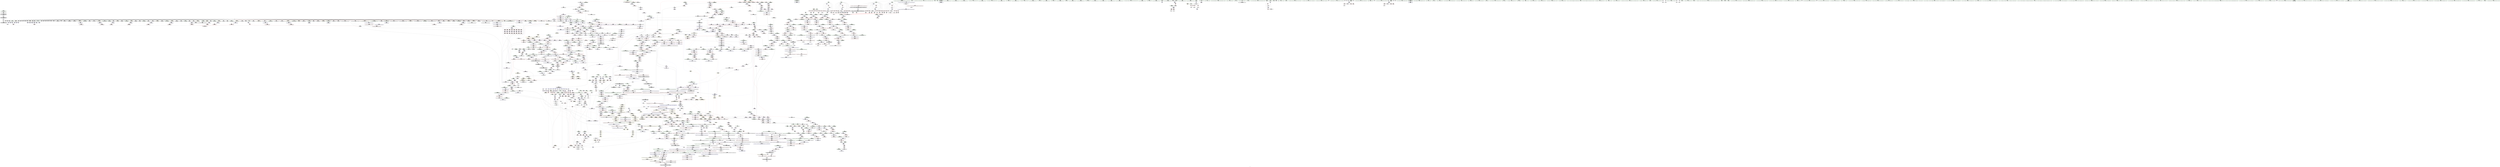 digraph "SVFG" {
	label="SVFG";

	Node0x55cfd460feb0 [shape=record,color=grey,label="{NodeID: 0\nNullPtr}"];
	Node0x55cfd460feb0 -> Node0x55cfd465ff80[style=solid];
	Node0x55cfd460feb0 -> Node0x55cfd4660080[style=solid];
	Node0x55cfd460feb0 -> Node0x55cfd4660150[style=solid];
	Node0x55cfd460feb0 -> Node0x55cfd4660220[style=solid];
	Node0x55cfd460feb0 -> Node0x55cfd46602f0[style=solid];
	Node0x55cfd460feb0 -> Node0x55cfd46603c0[style=solid];
	Node0x55cfd460feb0 -> Node0x55cfd4660490[style=solid];
	Node0x55cfd460feb0 -> Node0x55cfd4660560[style=solid];
	Node0x55cfd460feb0 -> Node0x55cfd4660630[style=solid];
	Node0x55cfd460feb0 -> Node0x55cfd4660700[style=solid];
	Node0x55cfd460feb0 -> Node0x55cfd46607d0[style=solid];
	Node0x55cfd460feb0 -> Node0x55cfd46608a0[style=solid];
	Node0x55cfd460feb0 -> Node0x55cfd4660970[style=solid];
	Node0x55cfd460feb0 -> Node0x55cfd4660a40[style=solid];
	Node0x55cfd460feb0 -> Node0x55cfd4660b10[style=solid];
	Node0x55cfd460feb0 -> Node0x55cfd4660be0[style=solid];
	Node0x55cfd460feb0 -> Node0x55cfd4660cb0[style=solid];
	Node0x55cfd460feb0 -> Node0x55cfd4660d80[style=solid];
	Node0x55cfd460feb0 -> Node0x55cfd4660e50[style=solid];
	Node0x55cfd460feb0 -> Node0x55cfd4660f20[style=solid];
	Node0x55cfd460feb0 -> Node0x55cfd4660ff0[style=solid];
	Node0x55cfd460feb0 -> Node0x55cfd46610c0[style=solid];
	Node0x55cfd460feb0 -> Node0x55cfd4661190[style=solid];
	Node0x55cfd460feb0 -> Node0x55cfd4661260[style=solid];
	Node0x55cfd460feb0 -> Node0x55cfd4661330[style=solid];
	Node0x55cfd460feb0 -> Node0x55cfd4661400[style=solid];
	Node0x55cfd460feb0 -> Node0x55cfd46614d0[style=solid];
	Node0x55cfd460feb0 -> Node0x55cfd46615a0[style=solid];
	Node0x55cfd460feb0 -> Node0x55cfd4661670[style=solid];
	Node0x55cfd460feb0 -> Node0x55cfd4661740[style=solid];
	Node0x55cfd460feb0 -> Node0x55cfd4661810[style=solid];
	Node0x55cfd460feb0 -> Node0x55cfd46618e0[style=solid];
	Node0x55cfd460feb0 -> Node0x55cfd46619b0[style=solid];
	Node0x55cfd460feb0 -> Node0x55cfd4661a80[style=solid];
	Node0x55cfd460feb0 -> Node0x55cfd4661b50[style=solid];
	Node0x55cfd460feb0 -> Node0x55cfd4661c20[style=solid];
	Node0x55cfd460feb0 -> Node0x55cfd4661cf0[style=solid];
	Node0x55cfd460feb0 -> Node0x55cfd4661dc0[style=solid];
	Node0x55cfd460feb0 -> Node0x55cfd4661e90[style=solid];
	Node0x55cfd460feb0 -> Node0x55cfd4661f60[style=solid];
	Node0x55cfd460feb0 -> Node0x55cfd4662030[style=solid];
	Node0x55cfd460feb0 -> Node0x55cfd4662100[style=solid];
	Node0x55cfd460feb0 -> Node0x55cfd46621d0[style=solid];
	Node0x55cfd460feb0 -> Node0x55cfd46622a0[style=solid];
	Node0x55cfd460feb0 -> Node0x55cfd4662370[style=solid];
	Node0x55cfd460feb0 -> Node0x55cfd4662440[style=solid];
	Node0x55cfd460feb0 -> Node0x55cfd4662510[style=solid];
	Node0x55cfd460feb0 -> Node0x55cfd46625e0[style=solid];
	Node0x55cfd460feb0 -> Node0x55cfd46626b0[style=solid];
	Node0x55cfd460feb0 -> Node0x55cfd4662780[style=solid];
	Node0x55cfd460feb0 -> Node0x55cfd4662850[style=solid];
	Node0x55cfd460feb0 -> Node0x55cfd4662920[style=solid];
	Node0x55cfd460feb0 -> Node0x55cfd46629f0[style=solid];
	Node0x55cfd460feb0 -> Node0x55cfd4662ac0[style=solid];
	Node0x55cfd460feb0 -> Node0x55cfd4662b90[style=solid];
	Node0x55cfd460feb0 -> Node0x55cfd4673230[style=solid];
	Node0x55cfd460feb0 -> Node0x55cfd46732c0[style=solid];
	Node0x55cfd460feb0 -> Node0x55cfd4673390[style=solid];
	Node0x55cfd460feb0 -> Node0x55cfd4673460[style=solid];
	Node0x55cfd460feb0 -> Node0x55cfd4673530[style=solid];
	Node0x55cfd460feb0 -> Node0x55cfd4673600[style=solid];
	Node0x55cfd460feb0 -> Node0x55cfd46736d0[style=solid];
	Node0x55cfd460feb0 -> Node0x55cfd46737a0[style=solid];
	Node0x55cfd460feb0 -> Node0x55cfd4673870[style=solid];
	Node0x55cfd460feb0 -> Node0x55cfd4673940[style=solid];
	Node0x55cfd460feb0 -> Node0x55cfd4673a10[style=solid];
	Node0x55cfd460feb0 -> Node0x55cfd4673ae0[style=solid];
	Node0x55cfd460feb0 -> Node0x55cfd4673bb0[style=solid];
	Node0x55cfd460feb0 -> Node0x55cfd4673c80[style=solid];
	Node0x55cfd460feb0 -> Node0x55cfd4673d50[style=solid];
	Node0x55cfd460feb0 -> Node0x55cfd4673e20[style=solid];
	Node0x55cfd460feb0 -> Node0x55cfd469c8e0[style=solid];
	Node0x55cfd460feb0 -> Node0x55cfd46a2750[style=solid];
	Node0x55cfd460feb0 -> Node0x55cfd46a2820[style=solid];
	Node0x55cfd460feb0 -> Node0x55cfd46a28f0[style=solid];
	Node0x55cfd460feb0 -> Node0x55cfd46a6100[style=solid];
	Node0x55cfd460feb0 -> Node0x55cfd46a61d0[style=solid];
	Node0x55cfd460feb0 -> Node0x55cfd46a62a0[style=solid];
	Node0x55cfd460feb0 -> Node0x55cfd3dab0e0[style=solid];
	Node0x55cfd460feb0 -> Node0x55cfd46d7eb0[style=solid];
	Node0x55cfd460feb0 -> Node0x55cfd46db150[style=solid];
	Node0x55cfd460feb0 -> Node0x55cfd46dba50[style=solid];
	Node0x55cfd460feb0:s64 -> Node0x55cfd4822c40[style=solid,color=red];
	Node0x55cfd460feb0:s64 -> Node0x55cfd4819090[style=solid,color=red];
	Node0x55cfd4661dc0 [shape=record,color=black,label="{NodeID: 443\n978\<--3\n\<--dummyVal\n_ZNSt6vectorIxSaIxEE4swapERS1_\n}"];
	Node0x55cfd46b3fa0 [shape=record,color=yellow,style=double,label="{NodeID: 3100\n86V_3 = CSCHI(MR_86V_2)\npts\{1240001 1240002 \}\nCS[]|{|<s1>57|<s2>57|<s3>59|<s4>59}}"];
	Node0x55cfd46b3fa0 -> Node0x55cfd4733ab0[style=dashed];
	Node0x55cfd46b3fa0:s1 -> Node0x55cfd47604c0[style=dashed,color=red];
	Node0x55cfd46b3fa0:s2 -> Node0x55cfd47605a0[style=dashed,color=red];
	Node0x55cfd46b3fa0:s3 -> Node0x55cfd47604c0[style=dashed,color=red];
	Node0x55cfd46b3fa0:s4 -> Node0x55cfd47605a0[style=dashed,color=red];
	Node0x55cfd46711f0 [shape=record,color=red,label="{NodeID: 886\n771\<--765\n\<--__b.addr\n_ZSt3maxIxERKT_S2_S2_\n}"];
	Node0x55cfd46711f0 -> Node0x55cfd4671460[style=solid];
	Node0x55cfd4764b80 [shape=record,color=yellow,style=double,label="{NodeID: 2436\n70V_1 = ENCHI(MR_70V_0)\npts\{1926 \}\nFun[_ZSt3minIxERKT_S2_S2_]}"];
	Node0x55cfd4764b80 -> Node0x55cfd46728b0[style=dashed];
	Node0x55cfd46a7480 [shape=record,color=blue,label="{NodeID: 1329\n1958\<--1957\nthis.addr\<--this\n_ZNSt12_Vector_baseIxSaIxEE19_M_get_Tp_allocatorEv\n}"];
	Node0x55cfd46a7480 -> Node0x55cfd4698100[style=dashed];
	Node0x55cfd465a260 [shape=record,color=green,label="{NodeID: 222\n1407\<--1408\n__assignable\<--__assignable_field_insensitive\n_ZSt25__uninitialized_default_nIP6ZombiemET_S2_T0_\n}"];
	Node0x55cfd465a260 -> Node0x55cfd46a3d40[style=solid];
	Node0x55cfd467d870 [shape=record,color=purple,label="{NodeID: 665\n960\<--959\n_M_impl\<--\n_ZNSt6vectorIxSaIxEE4swapERS1_\n|{<s0>97}}"];
	Node0x55cfd467d870:s0 -> Node0x55cfd481f940[style=solid,color=red];
	Node0x55cfd481e200 [shape=record,color=black,label="{NodeID: 3322\n1392 = PHI(1042, 1147, )\n0th arg _ZNSt12_Vector_baseI6ZombieSaIS0_EE19_M_get_Tp_allocatorEv }"];
	Node0x55cfd481e200 -> Node0x55cfd46a3ad0[style=solid];
	Node0x55cfd47296d0 [shape=record,color=black,label="{NodeID: 2215\nMR_583V_3 = PHI(MR_583V_4, MR_583V_2, )\npts\{2037 \}\n}"];
	Node0x55cfd47296d0 -> Node0x55cfd4698c60[style=dashed];
	Node0x55cfd47296d0 -> Node0x55cfd4698d30[style=dashed];
	Node0x55cfd47296d0 -> Node0x55cfd46a8180[style=dashed];
	Node0x55cfd469c060 [shape=record,color=red,label="{NodeID: 1108\n2496\<--2495\n\<--call1\n_ZSt4swapIPxENSt9enable_ifIXsr6__and_ISt6__not_ISt15__is_tuple_likeIT_EESt21is_move_constructibleIS4_ESt18is_move_assignableIS4_EEE5valueEvE4typeERS4_SD_\n}"];
	Node0x55cfd469c060 -> Node0x55cfd46ab3e0[style=solid];
	Node0x55cfd462eff0 [shape=record,color=green,label="{NodeID: 1\n7\<--1\n__dso_handle\<--dummyObj\nGlob }"];
	Node0x55cfd4661e90 [shape=record,color=black,label="{NodeID: 444\n979\<--3\n\<--dummyVal\n_ZNSt6vectorIxSaIxEE4swapERS1_\n|{<s0>101}}"];
	Node0x55cfd4661e90:s0 -> Node0x55cfd4824f50[style=solid,color=red];
	Node0x55cfd46712c0 [shape=record,color=red,label="{NodeID: 887\n775\<--765\n\<--__b.addr\n_ZSt3maxIxERKT_S2_S2_\n}"];
	Node0x55cfd46712c0 -> Node0x55cfd46a02c0[style=solid];
	Node0x55cfd4764c60 [shape=record,color=yellow,style=double,label="{NodeID: 2437\n200V_1 = ENCHI(MR_200V_0)\npts\{142 160 162 164 1356 \}\nFun[_ZSt3minIxERKT_S2_S2_]}"];
	Node0x55cfd4764c60 -> Node0x55cfd46727e0[style=dashed];
	Node0x55cfd46a7550 [shape=record,color=blue,label="{NodeID: 1330\n1968\<--1966\n__first.addr\<--__first\n_ZSt25__uninitialized_default_nIPxmET_S1_T0_\n}"];
	Node0x55cfd46a7550 -> Node0x55cfd46981d0[style=dashed];
	Node0x55cfd465a330 [shape=record,color=green,label="{NodeID: 223\n1416\<--1417\n_ZNSt27__uninitialized_default_n_1ILb0EE18__uninit_default_nIP6ZombiemEET_S4_T0_\<--_ZNSt27__uninitialized_default_n_1ILb0EE18__uninit_default_nIP6ZombiemEET_S4_T0__field_insensitive\n}"];
	Node0x55cfd467d940 [shape=record,color=purple,label="{NodeID: 666\n963\<--962\n_M_impl2\<--\n_ZNSt6vectorIxSaIxEE4swapERS1_\n|{<s0>97}}"];
	Node0x55cfd467d940:s0 -> Node0x55cfd481fa80[style=solid,color=red];
	Node0x55cfd481e410 [shape=record,color=black,label="{NodeID: 3323\n2301 = PHI(2198, )\n0th arg _ZN9__gnu_cxx17__normal_iteratorIPxSt6vectorIxSaIxEEEppEv }"];
	Node0x55cfd481e410 -> Node0x55cfd46a9c50[style=solid];
	Node0x55cfd469c130 [shape=record,color=red,label="{NodeID: 1109\n2500\<--2499\n\<--call2\n_ZSt4swapIPxENSt9enable_ifIXsr6__and_ISt6__not_ISt15__is_tuple_likeIT_EESt21is_move_constructibleIS4_ESt18is_move_assignableIS4_EEE5valueEvE4typeERS4_SD_\n}"];
	Node0x55cfd469c130 -> Node0x55cfd46ab4b0[style=solid];
	Node0x55cfd462f080 [shape=record,color=green,label="{NodeID: 2\n8\<--1\n_ZSt3cin\<--dummyObj\nGlob }"];
	Node0x55cfd4661f60 [shape=record,color=black,label="{NodeID: 445\n1010\<--3\n\<--dummyVal\n_ZNSt6vectorIxSaIxEED2Ev\n}"];
	Node0x55cfd46b41e0 [shape=record,color=yellow,style=double,label="{NodeID: 3102\n74V_4 = CSCHI(MR_74V_2)\npts\{1340000 \}\nCS[]|{|<s2>28|<s3>30}}"];
	Node0x55cfd46b41e0 -> Node0x55cfd474b8b0[style=dashed];
	Node0x55cfd46b41e0 -> Node0x55cfd47508b0[style=dashed];
	Node0x55cfd46b41e0:s2 -> Node0x55cfd476d260[style=dashed,color=red];
	Node0x55cfd46b41e0:s3 -> Node0x55cfd476d260[style=dashed,color=red];
	Node0x55cfd4671390 [shape=record,color=red,label="{NodeID: 888\n770\<--769\n\<--\n_ZSt3maxIxERKT_S2_S2_\n}"];
	Node0x55cfd4671390 -> Node0x55cfd46dd3d0[style=solid];
	Node0x55cfd46a7620 [shape=record,color=blue,label="{NodeID: 1331\n1970\<--1967\n__n.addr\<--__n\n_ZSt25__uninitialized_default_nIPxmET_S1_T0_\n}"];
	Node0x55cfd46a7620 -> Node0x55cfd46982a0[style=dashed];
	Node0x55cfd465a430 [shape=record,color=green,label="{NodeID: 224\n1422\<--1423\n__first.addr\<--__first.addr_field_insensitive\n_ZNSt27__uninitialized_default_n_1ILb0EE18__uninit_default_nIP6ZombiemEET_S4_T0_\n}"];
	Node0x55cfd465a430 -> Node0x55cfd4694d00[style=solid];
	Node0x55cfd465a430 -> Node0x55cfd4694dd0[style=solid];
	Node0x55cfd465a430 -> Node0x55cfd46a3e10[style=solid];
	Node0x55cfd467da10 [shape=record,color=purple,label="{NodeID: 667\n995\<--994\n_M_impl\<--\n_ZNSt6vectorIxSaIxEED2Ev\n}"];
	Node0x55cfd481e520 [shape=record,color=black,label="{NodeID: 3324\n925 = PHI(421, )\n0th arg _ZSt3minIxERKT_S2_S2_ }"];
	Node0x55cfd481e520 -> Node0x55cfd46a1160[style=solid];
	Node0x55cfd469c200 [shape=record,color=red,label="{NodeID: 1110\n2509\<--2506\n\<--__t.addr\n_ZSt4moveIRPxEONSt16remove_referenceIT_E4typeEOS3_\n}"];
	Node0x55cfd469c200 -> Node0x55cfd467ae70[style=solid];
	Node0x55cfd462f740 [shape=record,color=green,label="{NodeID: 3\n9\<--1\n.str\<--dummyObj\nGlob }"];
	Node0x55cfd4662030 [shape=record,color=black,label="{NodeID: 446\n1011\<--3\n\<--dummyVal\n_ZNSt6vectorIxSaIxEED2Ev\n}"];
	Node0x55cfd4662030 -> Node0x55cfd46a1710[style=solid];
	Node0x55cfd4671460 [shape=record,color=red,label="{NodeID: 889\n772\<--771\n\<--\n_ZSt3maxIxERKT_S2_S2_\n}"];
	Node0x55cfd4671460 -> Node0x55cfd46dd3d0[style=solid];
	Node0x55cfd46a76f0 [shape=record,color=blue,label="{NodeID: 1332\n1972\<--1412\n__assignable\<--\n_ZSt25__uninitialized_default_nIPxmET_S1_T0_\n}"];
	Node0x55cfd465a500 [shape=record,color=green,label="{NodeID: 225\n1424\<--1425\n__n.addr\<--__n.addr_field_insensitive\n_ZNSt27__uninitialized_default_n_1ILb0EE18__uninit_default_nIP6ZombiemEET_S4_T0_\n}"];
	Node0x55cfd465a500 -> Node0x55cfd4694ea0[style=solid];
	Node0x55cfd465a500 -> Node0x55cfd4694f70[style=solid];
	Node0x55cfd465a500 -> Node0x55cfd46a3ee0[style=solid];
	Node0x55cfd465a500 -> Node0x55cfd46a4080[style=solid];
	Node0x55cfd467dae0 [shape=record,color=purple,label="{NodeID: 668\n996\<--994\n_M_start\<--\n_ZNSt6vectorIxSaIxEED2Ev\n}"];
	Node0x55cfd467dae0 -> Node0x55cfd4672d90[style=solid];
	Node0x55cfd481e630 [shape=record,color=black,label="{NodeID: 3325\n926 = PHI(426, )\n1st arg _ZSt3minIxERKT_S2_S2_ }"];
	Node0x55cfd481e630 -> Node0x55cfd46a1230[style=solid];
	Node0x55cfd469c2d0 [shape=record,color=red,label="{NodeID: 1111\n2522\<--2514\n\<--__one.addr\n_ZSt15__alloc_on_swapISaIxEEvRT_S2_\n|{<s0>196}}"];
	Node0x55cfd469c2d0:s0 -> Node0x55cfd4824d30[style=solid,color=red];
	Node0x55cfd462f7d0 [shape=record,color=green,label="{NodeID: 4\n12\<--1\n\<--dummyObj\nCan only get source location for instruction, argument, global var or function.}"];
	Node0x55cfd4662100 [shape=record,color=black,label="{NodeID: 447\n1013\<--3\n\<--dummyVal\n_ZNSt6vectorIxSaIxEED2Ev\n}"];
	Node0x55cfd4662100 -> Node0x55cfd46a17e0[style=solid];
	Node0x55cfd4671530 [shape=record,color=red,label="{NodeID: 890\n792\<--786\nthis1\<--this.addr\n_ZNSt6vectorIxSaIxEEixEm\n}"];
	Node0x55cfd4671530 -> Node0x55cfd4675ed0[style=solid];
	Node0x55cfd46a77c0 [shape=record,color=blue,label="{NodeID: 1333\n1986\<--1984\n__first.addr\<--__first\n_ZNSt27__uninitialized_default_n_1ILb1EE18__uninit_default_nIPxmEET_S3_T0_\n}"];
	Node0x55cfd46a77c0 -> Node0x55cfd4698370[style=dashed];
	Node0x55cfd465a5d0 [shape=record,color=green,label="{NodeID: 226\n1426\<--1427\n__cur\<--__cur_field_insensitive\n_ZNSt27__uninitialized_default_n_1ILb0EE18__uninit_default_nIP6ZombiemEET_S4_T0_\n}"];
	Node0x55cfd465a5d0 -> Node0x55cfd4695040[style=solid];
	Node0x55cfd465a5d0 -> Node0x55cfd4695110[style=solid];
	Node0x55cfd465a5d0 -> Node0x55cfd46951e0[style=solid];
	Node0x55cfd465a5d0 -> Node0x55cfd46952b0[style=solid];
	Node0x55cfd465a5d0 -> Node0x55cfd46a3fb0[style=solid];
	Node0x55cfd465a5d0 -> Node0x55cfd46a4150[style=solid];
	Node0x55cfd467dbb0 [shape=record,color=purple,label="{NodeID: 669\n999\<--998\n_M_impl2\<--\n_ZNSt6vectorIxSaIxEED2Ev\n}"];
	Node0x55cfd481e740 [shape=record,color=black,label="{NodeID: 3326\n1794 = PHI(1681, )\n0th arg _ZNSt12_Vector_baseIxSaIxEE17_M_create_storageEm }"];
	Node0x55cfd481e740 -> Node0x55cfd46a6370[style=solid];
	Node0x55cfd469c3a0 [shape=record,color=red,label="{NodeID: 1112\n2523\<--2516\n\<--__two.addr\n_ZSt15__alloc_on_swapISaIxEEvRT_S2_\n|{<s0>196}}"];
	Node0x55cfd469c3a0:s0 -> Node0x55cfd4824e40[style=solid,color=red];
	Node0x55cfd462f860 [shape=record,color=green,label="{NodeID: 5\n166\<--1\n\<--dummyObj\nCan only get source location for instruction, argument, global var or function.|{<s0>24|<s1>24}}"];
	Node0x55cfd462f860:s0 -> Node0x55cfd4825520[style=solid,color=red];
	Node0x55cfd462f860:s1 -> Node0x55cfd4825670[style=solid,color=red];
	Node0x55cfd46621d0 [shape=record,color=black,label="{NodeID: 448\n1052\<--3\n\<--dummyVal\n_ZNSt6vectorI6ZombieSaIS0_EED2Ev\n}"];
	Node0x55cfd4671600 [shape=record,color=red,label="{NodeID: 891\n797\<--788\n\<--__n.addr\n_ZNSt6vectorIxSaIxEEixEm\n}"];
	Node0x55cfd46a7890 [shape=record,color=blue,label="{NodeID: 1334\n1988\<--1985\n__n.addr\<--__n\n_ZNSt27__uninitialized_default_n_1ILb1EE18__uninit_default_nIPxmEET_S3_T0_\n}"];
	Node0x55cfd46a7890 -> Node0x55cfd4698440[style=dashed];
	Node0x55cfd465a6a0 [shape=record,color=green,label="{NodeID: 227\n1428\<--1429\nexn.slot\<--exn.slot_field_insensitive\n_ZNSt27__uninitialized_default_n_1ILb0EE18__uninit_default_nIP6ZombiemEET_S4_T0_\n}"];
	Node0x55cfd465a6a0 -> Node0x55cfd4695380[style=solid];
	Node0x55cfd465a6a0 -> Node0x55cfd4695450[style=solid];
	Node0x55cfd465a6a0 -> Node0x55cfd46a4220[style=solid];
	Node0x55cfd465a6a0 -> Node0x55cfd46a43c0[style=solid];
	Node0x55cfd467dc80 [shape=record,color=purple,label="{NodeID: 670\n1000\<--998\n_M_finish\<--\n_ZNSt6vectorIxSaIxEED2Ev\n}"];
	Node0x55cfd467dc80 -> Node0x55cfd4672e60[style=solid];
	Node0x55cfd481e880 [shape=record,color=black,label="{NodeID: 3327\n1795 = PHI(1687, )\n1st arg _ZNSt12_Vector_baseIxSaIxEE17_M_create_storageEm }"];
	Node0x55cfd481e880 -> Node0x55cfd46a6440[style=solid];
	Node0x55cfd469c470 [shape=record,color=red,label="{NodeID: 1113\n2549\<--2548\ndummyVal\<--offset_0\n_ZSt5countIN9__gnu_cxx17__normal_iteratorIPxSt6vectorIxSaIxEEEEiENSt15iterator_traitsIT_E15difference_typeES8_S8_RKT0_\n}"];
	Node0x55cfd469c470 -> Node0x55cfd46a0870[style=solid];
	Node0x55cfd462f8f0 [shape=record,color=green,label="{NodeID: 6\n223\<--1\n\<--dummyObj\nCan only get source location for instruction, argument, global var or function.}"];
	Node0x55cfd46622a0 [shape=record,color=black,label="{NodeID: 449\n1053\<--3\n\<--dummyVal\n_ZNSt6vectorI6ZombieSaIS0_EED2Ev\n}"];
	Node0x55cfd46622a0 -> Node0x55cfd46a1980[style=solid];
	Node0x55cfd46b45e0 [shape=record,color=yellow,style=double,label="{NodeID: 3106\n84V_7 = CSCHI(MR_84V_6)\npts\{1500000 \}\nCS[]|{<s0>46|<s1>50|<s2>52|<s3>53}}"];
	Node0x55cfd46b45e0:s0 -> Node0x55cfd476d260[style=dashed,color=red];
	Node0x55cfd46b45e0:s1 -> Node0x55cfd476d260[style=dashed,color=red];
	Node0x55cfd46b45e0:s2 -> Node0x55cfd4760c20[style=dashed,color=red];
	Node0x55cfd46b45e0:s3 -> Node0x55cfd475d0a0[style=dashed,color=red];
	Node0x55cfd46716d0 [shape=record,color=red,label="{NodeID: 892\n796\<--795\n\<--_M_start\n_ZNSt6vectorIxSaIxEEixEm\n}"];
	Node0x55cfd46716d0 -> Node0x55cfd4682670[style=solid];
	Node0x55cfd46a7960 [shape=record,color=blue,label="{NodeID: 1335\n1990\<--1301\nref.tmp\<--\n_ZNSt27__uninitialized_default_n_1ILb1EE18__uninit_default_nIPxmEET_S3_T0_\n|{<s0>168}}"];
	Node0x55cfd46a7960:s0 -> Node0x55cfd476cda0[style=dashed,color=red];
	Node0x55cfd465a770 [shape=record,color=green,label="{NodeID: 228\n1430\<--1431\nehselector.slot\<--ehselector.slot_field_insensitive\n_ZNSt27__uninitialized_default_n_1ILb0EE18__uninit_default_nIP6ZombiemEET_S4_T0_\n}"];
	Node0x55cfd465a770 -> Node0x55cfd4695520[style=solid];
	Node0x55cfd465a770 -> Node0x55cfd46a42f0[style=solid];
	Node0x55cfd465a770 -> Node0x55cfd46a4490[style=solid];
	Node0x55cfd467dd50 [shape=record,color=purple,label="{NodeID: 671\n1035\<--1034\n_M_impl\<--\n_ZNSt6vectorI6ZombieSaIS0_EED2Ev\n}"];
	Node0x55cfd481e9c0 [shape=record,color=black,label="{NodeID: 3328\n1852 = PHI(1844, )\n0th arg _ZN9__gnu_cxx13new_allocatorIxEC2ERKS1_ }"];
	Node0x55cfd481e9c0 -> Node0x55cfd46a69f0[style=solid];
	Node0x55cfd469c540 [shape=record,color=red,label="{NodeID: 1114\n2552\<--2551\ndummyVal\<--offset_0\n_ZSt5countIN9__gnu_cxx17__normal_iteratorIPxSt6vectorIxSaIxEEEEiENSt15iterator_traitsIT_E15difference_typeES8_S8_RKT0_\n}"];
	Node0x55cfd469c540 -> Node0x55cfd46a0940[style=solid];
	Node0x55cfd462f9b0 [shape=record,color=green,label="{NodeID: 7\n269\<--1\n\<--dummyObj\nCan only get source location for instruction, argument, global var or function.}"];
	Node0x55cfd4662370 [shape=record,color=black,label="{NodeID: 450\n1055\<--3\n\<--dummyVal\n_ZNSt6vectorI6ZombieSaIS0_EED2Ev\n}"];
	Node0x55cfd4662370 -> Node0x55cfd46a1a50[style=solid];
	Node0x55cfd46b46c0 [shape=record,color=yellow,style=double,label="{NodeID: 3107\n88V_7 = CSCHI(MR_88V_6)\npts\{1500001 1500002 \}\nCS[]|{<s0>52|<s1>52|<s2>53}}"];
	Node0x55cfd46b46c0:s0 -> Node0x55cfd4760d30[style=dashed,color=red];
	Node0x55cfd46b46c0:s1 -> Node0x55cfd4760e40[style=dashed,color=red];
	Node0x55cfd46b46c0:s2 -> Node0x55cfd475d0a0[style=dashed,color=red];
	Node0x55cfd46717a0 [shape=record,color=red,label="{NodeID: 893\n831\<--808\n\<--__value.addr\n_ZSt5countIN9__gnu_cxx17__normal_iteratorIPxSt6vectorIxSaIxEEEEiENSt15iterator_traitsIT_E15difference_typeES8_S8_RKT0_\n|{<s0>90}}"];
	Node0x55cfd46717a0:s0 -> Node0x55cfd4825a60[style=solid,color=red];
	Node0x55cfd46a7a30 [shape=record,color=blue,label="{NodeID: 1336\n2005\<--2002\n__first.addr\<--__first\n_ZSt6fill_nIPxmxET_S1_T0_RKT1_\n}"];
	Node0x55cfd46a7a30 -> Node0x55cfd4698510[style=dashed];
	Node0x55cfd4662ca0 [shape=record,color=green,label="{NodeID: 229\n1442\<--1443\n_ZSt11__addressofI6ZombieEPT_RS1_\<--_ZSt11__addressofI6ZombieEPT_RS1__field_insensitive\n}"];
	Node0x55cfd467de20 [shape=record,color=purple,label="{NodeID: 672\n1036\<--1034\n_M_start\<--\n_ZNSt6vectorI6ZombieSaIS0_EED2Ev\n}"];
	Node0x55cfd467de20 -> Node0x55cfd46730d0[style=solid];
	Node0x55cfd481eb00 [shape=record,color=black,label="{NodeID: 3329\n1853 = PHI(1846, )\n1st arg _ZN9__gnu_cxx13new_allocatorIxEC2ERKS1_ }"];
	Node0x55cfd481eb00 -> Node0x55cfd46a6ac0[style=solid];
	Node0x55cfd469c610 [shape=record,color=red,label="{NodeID: 1115\n2555\<--2554\ndummyVal\<--offset_0\n_ZSt10__count_ifIN9__gnu_cxx17__normal_iteratorIPxSt6vectorIxSaIxEEEENS0_5__ops16_Iter_equals_valIKiEEENSt15iterator_traitsIT_E15difference_typeESC_SC_T0_\n}"];
	Node0x55cfd469c610 -> Node0x55cfd46a96a0[style=solid];
	Node0x55cfd462fa70 [shape=record,color=green,label="{NodeID: 8\n278\<--1\n\<--dummyObj\nCan only get source location for instruction, argument, global var or function.}"];
	Node0x55cfd4662440 [shape=record,color=black,label="{NodeID: 451\n1118\<--3\n\<--dummyVal\n_ZNSt12_Vector_baseI6ZombieSaIS0_EEC2EmRKS1_\n}"];
	Node0x55cfd4671870 [shape=record,color=red,label="{NodeID: 894\n838\<--837\n\<--coerce.dive5\n_ZSt5countIN9__gnu_cxx17__normal_iteratorIPxSt6vectorIxSaIxEEEEiENSt15iterator_traitsIT_E15difference_typeES8_S8_RKT0_\n|{<s0>91}}"];
	Node0x55cfd4671870:s0 -> Node0x55cfd481b660[style=solid,color=red];
	Node0x55cfd46a7b00 [shape=record,color=blue,label="{NodeID: 1337\n2007\<--2003\n__n.addr\<--__n\n_ZSt6fill_nIPxmxET_S1_T0_RKT1_\n}"];
	Node0x55cfd46a7b00 -> Node0x55cfd46985e0[style=dashed];
	Node0x55cfd4662d70 [shape=record,color=green,label="{NodeID: 230\n1445\<--1446\n_ZSt10_ConstructI6ZombieJEEvPT_DpOT0_\<--_ZSt10_ConstructI6ZombieJEEvPT_DpOT0__field_insensitive\n}"];
	Node0x55cfd467def0 [shape=record,color=purple,label="{NodeID: 673\n1039\<--1038\n_M_impl2\<--\n_ZNSt6vectorI6ZombieSaIS0_EED2Ev\n}"];
	Node0x55cfd481ec40 [shape=record,color=black,label="{NodeID: 3330\n1253 = PHI(1108, 1184, 1192, )\n0th arg _ZNSt12_Vector_baseI6ZombieSaIS0_EE12_Vector_implD2Ev }"];
	Node0x55cfd481ec40 -> Node0x55cfd46a2dd0[style=solid];
	Node0x55cfd469c6e0 [shape=record,color=blue,label="{NodeID: 1116\n2544\<--12\nllvm.global_ctors_0\<--\nGlob }"];
	Node0x55cfd462fb30 [shape=record,color=green,label="{NodeID: 9\n313\<--1\n\<--dummyObj\nCan only get source location for instruction, argument, global var or function.}"];
	Node0x55cfd4662510 [shape=record,color=black,label="{NodeID: 452\n1119\<--3\n\<--dummyVal\n_ZNSt12_Vector_baseI6ZombieSaIS0_EEC2EmRKS1_\n}"];
	Node0x55cfd4662510 -> Node0x55cfd46a1f30[style=solid];
	Node0x55cfd4671940 [shape=record,color=red,label="{NodeID: 895\n840\<--839\n\<--coerce.dive6\n_ZSt5countIN9__gnu_cxx17__normal_iteratorIPxSt6vectorIxSaIxEEEEiENSt15iterator_traitsIT_E15difference_typeES8_S8_RKT0_\n|{<s0>91}}"];
	Node0x55cfd4671940:s0 -> Node0x55cfd481b770[style=solid,color=red];
	Node0x55cfd46a7bd0 [shape=record,color=blue,label="{NodeID: 1338\n2009\<--2004\n__value.addr\<--__value\n_ZSt6fill_nIPxmxET_S1_T0_RKT1_\n}"];
	Node0x55cfd46a7bd0 -> Node0x55cfd46986b0[style=dashed];
	Node0x55cfd4662e70 [shape=record,color=green,label="{NodeID: 231\n1464\<--1465\n__cxa_begin_catch\<--__cxa_begin_catch_field_insensitive\n}"];
	Node0x55cfd467dfc0 [shape=record,color=purple,label="{NodeID: 674\n1040\<--1038\n_M_finish\<--\n_ZNSt6vectorI6ZombieSaIS0_EED2Ev\n}"];
	Node0x55cfd467dfc0 -> Node0x55cfd46731a0[style=solid];
	Node0x55cfd481ef20 [shape=record,color=black,label="{NodeID: 3331\n1658 = PHI(753, )\n0th arg _ZN9__gnu_cxx13new_allocatorIxED2Ev }"];
	Node0x55cfd481ef20 -> Node0x55cfd46a55a0[style=solid];
	Node0x55cfd469c7e0 [shape=record,color=blue,label="{NodeID: 1117\n2545\<--13\nllvm.global_ctors_1\<--_GLOBAL__sub_I_bmerry_0_1.cpp\nGlob }"];
	Node0x55cfd462fbf0 [shape=record,color=green,label="{NodeID: 10\n332\<--1\n\<--dummyObj\nCan only get source location for instruction, argument, global var or function.}"];
	Node0x55cfd46625e0 [shape=record,color=black,label="{NodeID: 453\n1121\<--3\n\<--dummyVal\n_ZNSt12_Vector_baseI6ZombieSaIS0_EEC2EmRKS1_\n}"];
	Node0x55cfd46625e0 -> Node0x55cfd46a2000[style=solid];
	Node0x55cfd4671a10 [shape=record,color=red,label="{NodeID: 896\n842\<--841\n\<--coerce.dive7\n_ZSt5countIN9__gnu_cxx17__normal_iteratorIPxSt6vectorIxSaIxEEEEiENSt15iterator_traitsIT_E15difference_typeES8_S8_RKT0_\n|{<s0>91}}"];
	Node0x55cfd4671a10:s0 -> Node0x55cfd481b880[style=solid,color=red];
	Node0x55cfd46a7ca0 [shape=record,color=blue,label="{NodeID: 1339\n2028\<--2025\n__first.addr\<--__first\n_ZSt10__fill_n_aIPxmxEN9__gnu_cxx11__enable_ifIXsr11__is_scalarIT1_EE7__valueET_E6__typeES4_T0_RKS3_\n}"];
	Node0x55cfd46a7ca0 -> Node0x55cfd47291d0[style=dashed];
	Node0x55cfd4662f70 [shape=record,color=green,label="{NodeID: 232\n1469\<--1470\n_ZSt8_DestroyIP6ZombieEvT_S2_\<--_ZSt8_DestroyIP6ZombieEvT_S2__field_insensitive\n}"];
	Node0x55cfd467e090 [shape=record,color=purple,label="{NodeID: 675\n1108\<--1107\n_M_impl\<--this1\n_ZNSt12_Vector_baseI6ZombieSaIS0_EEC2EmRKS1_\n|{<s0>112|<s1>114}}"];
	Node0x55cfd467e090:s0 -> Node0x55cfd481ade0[style=solid,color=red];
	Node0x55cfd467e090:s1 -> Node0x55cfd481ec40[style=solid,color=red];
	Node0x55cfd481f030 [shape=record,color=black,label="{NodeID: 3332\n2397 = PHI(2389, )\n0th arg _ZSt20uninitialized_fill_nIPxmxET_S1_T0_RKT1_ }"];
	Node0x55cfd481f030 -> Node0x55cfd46aa880[style=solid];
	Node0x55cfd469c8e0 [shape=record,color=blue, style = dotted,label="{NodeID: 1118\n2546\<--3\nllvm.global_ctors_2\<--dummyVal\nGlob }"];
	Node0x55cfd462fcf0 [shape=record,color=green,label="{NodeID: 11\n382\<--1\n\<--dummyObj\nCan only get source location for instruction, argument, global var or function.}"];
	Node0x55cfd46626b0 [shape=record,color=black,label="{NodeID: 454\n1129\<--3\nlpad.val\<--dummyVal\n_ZNSt12_Vector_baseI6ZombieSaIS0_EEC2EmRKS1_\n}"];
	Node0x55cfd46b4ac0 [shape=record,color=yellow,style=double,label="{NodeID: 3111\n84V_8 = CSCHI(MR_84V_7)\npts\{1500000 \}\nCS[]|{|<s1>54}}"];
	Node0x55cfd46b4ac0 -> Node0x55cfd47521b0[style=dashed];
	Node0x55cfd46b4ac0:s1 -> Node0x55cfd4760c20[style=dashed,color=red];
	Node0x55cfd4671ae0 [shape=record,color=red,label="{NodeID: 897\n854\<--851\nthis1\<--this.addr\n_ZNSt6vectorIxSaIxEE5beginEv\n}"];
	Node0x55cfd4671ae0 -> Node0x55cfd4676480[style=solid];
	Node0x55cfd475ade0 [shape=record,color=yellow,style=double,label="{NodeID: 2447\n56V_1 = ENCHI(MR_56V_0)\npts\{152 \}\nFun[_ZSt20uninitialized_fill_nIPxmxET_S1_T0_RKT1_]|{<s0>187}}"];
	Node0x55cfd475ade0:s0 -> Node0x55cfd475c150[style=dashed,color=red];
	Node0x55cfd46a7d70 [shape=record,color=blue,label="{NodeID: 1340\n2030\<--2026\n__n.addr\<--__n\n_ZSt10__fill_n_aIPxmxEN9__gnu_cxx11__enable_ifIXsr11__is_scalarIT1_EE7__valueET_E6__typeES4_T0_RKS3_\n}"];
	Node0x55cfd46a7d70 -> Node0x55cfd46989f0[style=dashed];
	Node0x55cfd4663070 [shape=record,color=green,label="{NodeID: 233\n1472\<--1473\n__cxa_rethrow\<--__cxa_rethrow_field_insensitive\n}"];
	Node0x55cfd467e160 [shape=record,color=purple,label="{NodeID: 676\n1143\<--1142\n_M_impl\<--\n_ZNSt6vectorI6ZombieSaIS0_EE21_M_default_initializeEm\n}"];
	Node0x55cfd481f140 [shape=record,color=black,label="{NodeID: 3333\n2398 = PHI(2390, )\n1st arg _ZSt20uninitialized_fill_nIPxmxET_S1_T0_RKT1_ }"];
	Node0x55cfd481f140 -> Node0x55cfd46aa950[style=solid];
	Node0x55cfd469c9e0 [shape=record,color=blue,label="{NodeID: 1119\n45\<--41\nx1.addr\<--x1\n_Z4distiiii\n}"];
	Node0x55cfd469c9e0 -> Node0x55cfd46828e0[style=dashed];
	Node0x55cfd462fdf0 [shape=record,color=green,label="{NodeID: 12\n519\<--1\n\<--dummyObj\nCan only get source location for instruction, argument, global var or function.}"];
	Node0x55cfd4662780 [shape=record,color=black,label="{NodeID: 455\n1130\<--3\nlpad.val2\<--dummyVal\n_ZNSt12_Vector_baseI6ZombieSaIS0_EEC2EmRKS1_\n}"];
	Node0x55cfd46b4ba0 [shape=record,color=yellow,style=double,label="{NodeID: 3112\n88V_8 = CSCHI(MR_88V_7)\npts\{1500001 1500002 \}\nCS[]|{|<s1>54|<s2>54}}"];
	Node0x55cfd46b4ba0 -> Node0x55cfd47526b0[style=dashed];
	Node0x55cfd46b4ba0:s1 -> Node0x55cfd4760d30[style=dashed,color=red];
	Node0x55cfd46b4ba0:s2 -> Node0x55cfd4760e40[style=dashed,color=red];
	Node0x55cfd4671bb0 [shape=record,color=red,label="{NodeID: 898\n862\<--861\n\<--coerce.dive\n_ZNSt6vectorIxSaIxEE5beginEv\n}"];
	Node0x55cfd4671bb0 -> Node0x55cfd4676550[style=solid];
	Node0x55cfd475aec0 [shape=record,color=yellow,style=double,label="{NodeID: 2448\n70V_1 = ENCHI(MR_70V_0)\npts\{1926 \}\nFun[_ZSt20uninitialized_fill_nIPxmxET_S1_T0_RKT1_]|{<s0>187}}"];
	Node0x55cfd475aec0:s0 -> Node0x55cfd475c260[style=dashed,color=red];
	Node0x55cfd46a7e40 [shape=record,color=blue,label="{NodeID: 1341\n2032\<--2027\n__value.addr\<--__value\n_ZSt10__fill_n_aIPxmxEN9__gnu_cxx11__enable_ifIXsr11__is_scalarIT1_EE7__valueET_E6__typeES4_T0_RKS3_\n}"];
	Node0x55cfd46a7e40 -> Node0x55cfd4698ac0[style=dashed];
	Node0x55cfd4663170 [shape=record,color=green,label="{NodeID: 234\n1482\<--1483\n__cxa_end_catch\<--__cxa_end_catch_field_insensitive\n}"];
	Node0x55cfd467e230 [shape=record,color=purple,label="{NodeID: 677\n1144\<--1142\n_M_start\<--\n_ZNSt6vectorI6ZombieSaIS0_EE21_M_default_initializeEm\n}"];
	Node0x55cfd467e230 -> Node0x55cfd46933d0[style=solid];
	Node0x55cfd481f250 [shape=record,color=black,label="{NodeID: 3334\n2399 = PHI(2391, )\n2nd arg _ZSt20uninitialized_fill_nIPxmxET_S1_T0_RKT1_ }"];
	Node0x55cfd481f250 -> Node0x55cfd46aaa20[style=solid];
	Node0x55cfd469cab0 [shape=record,color=blue,label="{NodeID: 1120\n47\<--42\ny1.addr\<--y1\n_Z4distiiii\n}"];
	Node0x55cfd469cab0 -> Node0x55cfd46829b0[style=dashed];
	Node0x55cfd462fef0 [shape=record,color=green,label="{NodeID: 13\n558\<--1\n\<--dummyObj\nCan only get source location for instruction, argument, global var or function.}"];
	Node0x55cfd4662850 [shape=record,color=black,label="{NodeID: 456\n1187\<--3\n\<--dummyVal\n_ZNSt12_Vector_baseI6ZombieSaIS0_EED2Ev\n}"];
	Node0x55cfd46b4c80 [shape=record,color=yellow,style=double,label="{NodeID: 3113\n72V_2 = CSCHI(MR_72V_1)\npts\{1240000 \}\nCS[]|{<s0>10|<s1>80|<s2>81}}"];
	Node0x55cfd46b4c80:s0 -> Node0x55cfd46b3e40[style=dashed,color=blue];
	Node0x55cfd46b4c80:s1 -> Node0x55cfd475bf90[style=dashed,color=red];
	Node0x55cfd46b4c80:s2 -> Node0x55cfd476dee0[style=dashed,color=red];
	Node0x55cfd4671c80 [shape=record,color=red,label="{NodeID: 899\n871\<--868\nthis1\<--this.addr\n_ZNSt6vectorIxSaIxEE3endEv\n}"];
	Node0x55cfd4671c80 -> Node0x55cfd4676620[style=solid];
	Node0x55cfd46a7f10 [shape=record,color=blue,label="{NodeID: 1342\n2034\<--2042\n__tmp\<--\n_ZSt10__fill_n_aIPxmxEN9__gnu_cxx11__enable_ifIXsr11__is_scalarIT1_EE7__valueET_E6__typeES4_T0_RKS3_\n}"];
	Node0x55cfd46a7f10 -> Node0x55cfd4698b90[style=dashed];
	Node0x55cfd4663270 [shape=record,color=green,label="{NodeID: 235\n1486\<--1487\nllvm.trap\<--llvm.trap_field_insensitive\n}"];
	Node0x55cfd467e300 [shape=record,color=purple,label="{NodeID: 678\n1153\<--1152\n_M_impl3\<--\n_ZNSt6vectorI6ZombieSaIS0_EE21_M_default_initializeEm\n}"];
	Node0x55cfd481f360 [shape=record,color=black,label="{NodeID: 3335\n2280 = PHI(2202, )\n0th arg _ZN9__gnu_cxx5__ops16_Iter_equals_valIKiEclINS_17__normal_iteratorIPxSt6vectorIxSaIxEEEEEEbT_ }"];
	Node0x55cfd481f360 -> Node0x55cfd46a9b80[style=solid];
	Node0x55cfd474b8b0 [shape=record,color=black,label="{NodeID: 2228\nMR_74V_6 = PHI(MR_74V_7, MR_74V_5, MR_74V_7, )\npts\{1340000 \}\n|{<s0>58}}"];
	Node0x55cfd474b8b0:s0 -> Node0x55cfd4760c20[style=dashed,color=red];
	Node0x55cfd469cb80 [shape=record,color=blue,label="{NodeID: 1121\n49\<--43\nx2.addr\<--x2\n_Z4distiiii\n}"];
	Node0x55cfd469cb80 -> Node0x55cfd4682a80[style=dashed];
	Node0x55cfd462fff0 [shape=record,color=green,label="{NodeID: 14\n564\<--1\n\<--dummyObj\nCan only get source location for instruction, argument, global var or function.}"];
	Node0x55cfd4662920 [shape=record,color=black,label="{NodeID: 457\n1188\<--3\n\<--dummyVal\n_ZNSt12_Vector_baseI6ZombieSaIS0_EED2Ev\n}"];
	Node0x55cfd4662920 -> Node0x55cfd46a2410[style=solid];
	Node0x55cfd46b4de0 [shape=record,color=yellow,style=double,label="{NodeID: 3114\n103V_2 = CSCHI(MR_103V_1)\npts\{1240001 \}\nCS[]|{<s0>80}}"];
	Node0x55cfd46b4de0:s0 -> Node0x55cfd46a2270[style=dashed,color=red];
	Node0x55cfd4671d50 [shape=record,color=red,label="{NodeID: 900\n877\<--876\n\<--coerce.dive\n_ZNSt6vectorIxSaIxEE3endEv\n}"];
	Node0x55cfd4671d50 -> Node0x55cfd46766f0[style=solid];
	Node0x55cfd46a7fe0 [shape=record,color=blue,label="{NodeID: 1343\n2036\<--2044\n__niter\<--\n_ZSt10__fill_n_aIPxmxEN9__gnu_cxx11__enable_ifIXsr11__is_scalarIT1_EE7__valueET_E6__typeES4_T0_RKS3_\n}"];
	Node0x55cfd46a7fe0 -> Node0x55cfd47296d0[style=dashed];
	Node0x55cfd4663370 [shape=record,color=green,label="{NodeID: 236\n1502\<--1503\n__p.addr\<--__p.addr_field_insensitive\n_ZSt10_ConstructI6ZombieJEEvPT_DpOT0_\n}"];
	Node0x55cfd4663370 -> Node0x55cfd46955f0[style=solid];
	Node0x55cfd4663370 -> Node0x55cfd46a4560[style=solid];
	Node0x55cfd467e3d0 [shape=record,color=purple,label="{NodeID: 679\n1154\<--1152\n_M_finish\<--\n_ZNSt6vectorI6ZombieSaIS0_EE21_M_default_initializeEm\n}"];
	Node0x55cfd467e3d0 -> Node0x55cfd46a2270[style=solid];
	Node0x55cfd481f470 [shape=record,color=black,label="{NodeID: 3336\n2281 = PHI(2224, )\n1st arg _ZN9__gnu_cxx5__ops16_Iter_equals_valIKiEclINS_17__normal_iteratorIPxSt6vectorIxSaIxEEEEEEbT_ }"];
	Node0x55cfd481f470 -> Node0x55cfd46a9ab0[style=solid];
	Node0x55cfd474bdb0 [shape=record,color=black,label="{NodeID: 2229\nMR_76V_6 = PHI(MR_76V_7, MR_76V_5, MR_76V_7, )\npts\{1340001 \}\n|{<s0>58}}"];
	Node0x55cfd474bdb0:s0 -> Node0x55cfd4760d30[style=dashed,color=red];
	Node0x55cfd469cc50 [shape=record,color=blue,label="{NodeID: 1122\n51\<--44\ny2.addr\<--y2\n_Z4distiiii\n}"];
	Node0x55cfd469cc50 -> Node0x55cfd4682b50[style=dashed];
	Node0x55cfd46300f0 [shape=record,color=green,label="{NodeID: 15\n565\<--1\n\<--dummyObj\nCan only get source location for instruction, argument, global var or function.}"];
	Node0x55cfd46629f0 [shape=record,color=black,label="{NodeID: 458\n1190\<--3\n\<--dummyVal\n_ZNSt12_Vector_baseI6ZombieSaIS0_EED2Ev\n}"];
	Node0x55cfd46629f0 -> Node0x55cfd46a24e0[style=solid];
	Node0x55cfd46b4ec0 [shape=record,color=yellow,style=double,label="{NodeID: 3115\n105V_2 = CSCHI(MR_105V_1)\npts\{1240002 \}\nCS[]|{<s0>10|<s1>81}}"];
	Node0x55cfd46b4ec0:s0 -> Node0x55cfd46b3fa0[style=dashed,color=blue];
	Node0x55cfd46b4ec0:s1 -> Node0x55cfd476dfc0[style=dashed,color=red];
	Node0x55cfd4671e20 [shape=record,color=red,label="{NodeID: 901\n900\<--884\nthis1\<--this.addr\n_ZNSt6vectorIxSaIxEEC2EmRKxRKS0_\n|{|<s2>95}}"];
	Node0x55cfd4671e20 -> Node0x55cfd46767c0[style=solid];
	Node0x55cfd4671e20 -> Node0x55cfd4676890[style=solid];
	Node0x55cfd4671e20:s2 -> Node0x55cfd4824a00[style=solid,color=red];
	Node0x55cfd46a80b0 [shape=record,color=blue,label="{NodeID: 1344\n2051\<--2050\n\<--\n_ZSt10__fill_n_aIPxmxEN9__gnu_cxx11__enable_ifIXsr11__is_scalarIT1_EE7__valueET_E6__typeES4_T0_RKS3_\n}"];
	Node0x55cfd46a80b0 -> Node0x55cfd4728cd0[style=dashed];
	Node0x55cfd4663440 [shape=record,color=green,label="{NodeID: 237\n1509\<--1510\n_ZN6ZombieC2Ev\<--_ZN6ZombieC2Ev_field_insensitive\n}"];
	Node0x55cfd467e4a0 [shape=record,color=purple,label="{NodeID: 680\n1167\<--1166\n_M_impl\<--this1\n_ZNSt12_Vector_baseI6ZombieSaIS0_EED2Ev\n}"];
	Node0x55cfd481f580 [shape=record,color=black,label="{NodeID: 3337\n614 = PHI(123, )\n0th arg _ZNSt6vectorI6ZombieSaIS0_EEC2EmRKS1_ }"];
	Node0x55cfd481f580 -> Node0x55cfd469f4f0[style=solid];
	Node0x55cfd474c2b0 [shape=record,color=black,label="{NodeID: 2230\nMR_78V_6 = PHI(MR_78V_7, MR_78V_5, MR_78V_7, )\npts\{1340002 \}\n|{<s0>58}}"];
	Node0x55cfd474c2b0:s0 -> Node0x55cfd4760e40[style=dashed,color=red];
	Node0x55cfd469cd20 [shape=record,color=blue,label="{NodeID: 1123\n53\<--64\nref.tmp\<--call\n_Z4distiiii\n|{|<s1>5}}"];
	Node0x55cfd469cd20 -> Node0x55cfd466b210[style=dashed];
	Node0x55cfd469cd20:s1 -> Node0x55cfd476beb0[style=dashed,color=red];
	Node0x55cfd46301f0 [shape=record,color=green,label="{NodeID: 16\n824\<--1\n\<--dummyObj\nCan only get source location for instruction, argument, global var or function.}"];
	Node0x55cfd4662ac0 [shape=record,color=black,label="{NodeID: 459\n1456\<--3\n\<--dummyVal\n_ZNSt27__uninitialized_default_n_1ILb0EE18__uninit_default_nIP6ZombiemEET_S4_T0_\n}"];
	Node0x55cfd46b4fa0 [shape=record,color=yellow,style=double,label="{NodeID: 3116\n103V_3 = CSCHI(MR_103V_2)\npts\{1240001 \}\nCS[]|{<s0>10}}"];
	Node0x55cfd46b4fa0:s0 -> Node0x55cfd46b3fa0[style=dashed,color=blue];
	Node0x55cfd4671ef0 [shape=record,color=red,label="{NodeID: 902\n902\<--886\n\<--__n.addr\n_ZNSt6vectorIxSaIxEEC2EmRKxRKS0_\n|{<s0>94}}"];
	Node0x55cfd4671ef0:s0 -> Node0x55cfd48245d0[style=solid,color=red];
	Node0x55cfd46a8180 [shape=record,color=blue,label="{NodeID: 1345\n2036\<--2055\n__niter\<--dec\n_ZSt10__fill_n_aIPxmxEN9__gnu_cxx11__enable_ifIXsr11__is_scalarIT1_EE7__valueET_E6__typeES4_T0_RKS3_\n}"];
	Node0x55cfd46a8180 -> Node0x55cfd47296d0[style=dashed];
	Node0x55cfd4663540 [shape=record,color=green,label="{NodeID: 238\n1514\<--1515\n__r.addr\<--__r.addr_field_insensitive\n_ZSt11__addressofI6ZombieEPT_RS1_\n}"];
	Node0x55cfd4663540 -> Node0x55cfd46956c0[style=solid];
	Node0x55cfd4663540 -> Node0x55cfd46a4630[style=solid];
	Node0x55cfd467e570 [shape=record,color=purple,label="{NodeID: 681\n1168\<--1166\n_M_start\<--this1\n_ZNSt12_Vector_baseI6ZombieSaIS0_EED2Ev\n}"];
	Node0x55cfd467e570 -> Node0x55cfd4693640[style=solid];
	Node0x55cfd481f6c0 [shape=record,color=black,label="{NodeID: 3338\n1279 = PHI(1271, )\n0th arg _ZN9__gnu_cxx13new_allocatorI6ZombieEC2ERKS2_ }"];
	Node0x55cfd481f6c0 -> Node0x55cfd46a3040[style=solid];
	Node0x55cfd469cdf0 [shape=record,color=blue,label="{NodeID: 1124\n55\<--71\nref.tmp1\<--call3\n_Z4distiiii\n|{|<s1>5}}"];
	Node0x55cfd469cdf0 -> Node0x55cfd466b210[style=dashed];
	Node0x55cfd469cdf0:s1 -> Node0x55cfd476bfc0[style=dashed,color=red];
	Node0x55cfd46302f0 [shape=record,color=green,label="{NodeID: 17\n825\<--1\n\<--dummyObj\nCan only get source location for instruction, argument, global var or function.}"];
	Node0x55cfd4662b90 [shape=record,color=black,label="{NodeID: 460\n1457\<--3\n\<--dummyVal\n_ZNSt27__uninitialized_default_n_1ILb0EE18__uninit_default_nIP6ZombiemEET_S4_T0_\n}"];
	Node0x55cfd4662b90 -> Node0x55cfd46a4220[style=solid];
	Node0x55cfd46b5100 [shape=record,color=yellow,style=double,label="{NodeID: 3117\n206V_2 = CSCHI(MR_206V_1)\npts\{1340000 1340001 1340002 1500000 1500001 1500002 \}\nCS[]|{<s0>149|<s1>149|<s2>149}}"];
	Node0x55cfd46b5100:s0 -> Node0x55cfd46a6510[style=dashed,color=red];
	Node0x55cfd46b5100:s1 -> Node0x55cfd46a65e0[style=dashed,color=red];
	Node0x55cfd46b5100:s2 -> Node0x55cfd46a66b0[style=dashed,color=red];
	Node0x55cfd4671fc0 [shape=record,color=red,label="{NodeID: 903\n905\<--886\n\<--__n.addr\n_ZNSt6vectorIxSaIxEEC2EmRKxRKS0_\n|{<s0>95}}"];
	Node0x55cfd4671fc0:s0 -> Node0x55cfd4824b10[style=solid,color=red];
	Node0x55cfd475b320 [shape=record,color=yellow,style=double,label="{NodeID: 2453\n54V_1 = ENCHI(MR_54V_0)\npts\{148 \}\nFun[_ZN9__gnu_cxx5__ops16_Iter_equals_valIKiEclINS_17__normal_iteratorIPxSt6vectorIxSaIxEEEEEEbT_]}"];
	Node0x55cfd475b320 -> Node0x55cfd469a660[style=dashed];
	Node0x55cfd46a8250 [shape=record,color=blue,label="{NodeID: 1346\n2028\<--2058\n__first.addr\<--incdec.ptr\n_ZSt10__fill_n_aIPxmxEN9__gnu_cxx11__enable_ifIXsr11__is_scalarIT1_EE7__valueET_E6__typeES4_T0_RKS3_\n}"];
	Node0x55cfd46a8250 -> Node0x55cfd47291d0[style=dashed];
	Node0x55cfd4663610 [shape=record,color=green,label="{NodeID: 239\n1524\<--1525\n__first.addr\<--__first.addr_field_insensitive\n_ZSt8_DestroyIP6ZombieEvT_S2_\n}"];
	Node0x55cfd4663610 -> Node0x55cfd4695790[style=solid];
	Node0x55cfd4663610 -> Node0x55cfd46a4700[style=solid];
	Node0x55cfd467e640 [shape=record,color=purple,label="{NodeID: 682\n1170\<--1166\n_M_impl2\<--this1\n_ZNSt12_Vector_baseI6ZombieSaIS0_EED2Ev\n}"];
	Node0x55cfd481f800 [shape=record,color=black,label="{NodeID: 3339\n1280 = PHI(1273, )\n1st arg _ZN9__gnu_cxx13new_allocatorI6ZombieEC2ERKS2_ }"];
	Node0x55cfd481f800 -> Node0x55cfd46a3110[style=solid];
	Node0x55cfd469cec0 [shape=record,color=blue,label="{NodeID: 1125\n84\<--80\n__a.addr\<--__a\n_ZSt3maxIiERKT_S2_S2_\n}"];
	Node0x55cfd469cec0 -> Node0x55cfd466b3b0[style=dashed];
	Node0x55cfd469cec0 -> Node0x55cfd466b480[style=dashed];
	Node0x55cfd46303f0 [shape=record,color=green,label="{NodeID: 18\n1180\<--1\n\<--dummyObj\nCan only get source location for instruction, argument, global var or function.}"];
	Node0x55cfd4673230 [shape=record,color=black,label="{NodeID: 461\n1459\<--3\n\<--dummyVal\n_ZNSt27__uninitialized_default_n_1ILb0EE18__uninit_default_nIP6ZombiemEET_S4_T0_\n}"];
	Node0x55cfd4673230 -> Node0x55cfd46a42f0[style=solid];
	Node0x55cfd46b5290 [shape=record,color=yellow,style=double,label="{NodeID: 3118\n206V_3 = CSCHI(MR_206V_2)\npts\{1340000 1340001 1340002 1500000 1500001 1500002 \}\nCS[]|{<s0>84|<s1>84|<s2>84|<s3>94|<s4>94|<s5>94}}"];
	Node0x55cfd46b5290:s0 -> Node0x55cfd46b5420[style=dashed,color=blue];
	Node0x55cfd46b5290:s1 -> Node0x55cfd46b5580[style=dashed,color=blue];
	Node0x55cfd46b5290:s2 -> Node0x55cfd46b5660[style=dashed,color=blue];
	Node0x55cfd46b5290:s3 -> Node0x55cfd46b5e80[style=dashed,color=blue];
	Node0x55cfd46b5290:s4 -> Node0x55cfd46b5fe0[style=dashed,color=blue];
	Node0x55cfd46b5290:s5 -> Node0x55cfd46b60c0[style=dashed,color=blue];
	Node0x55cfd4672090 [shape=record,color=red,label="{NodeID: 904\n906\<--888\n\<--__value.addr\n_ZNSt6vectorIxSaIxEEC2EmRKxRKS0_\n|{<s0>95}}"];
	Node0x55cfd4672090:s0 -> Node0x55cfd4824c20[style=solid,color=red];
	Node0x55cfd475b430 [shape=record,color=yellow,style=double,label="{NodeID: 2454\n70V_1 = ENCHI(MR_70V_0)\npts\{1926 \}\nFun[_ZN9__gnu_cxx5__ops16_Iter_equals_valIKiEclINS_17__normal_iteratorIPxSt6vectorIxSaIxEEEEEEbT_]}"];
	Node0x55cfd475b430 -> Node0x55cfd469a4c0[style=dashed];
	Node0x55cfd46a8320 [shape=record,color=blue,label="{NodeID: 1347\n2065\<--2064\n__it.addr\<--__it\n_ZSt12__niter_baseIPxET_S1_\n}"];
	Node0x55cfd46a8320 -> Node0x55cfd4698ed0[style=dashed];
	Node0x55cfd46636e0 [shape=record,color=green,label="{NodeID: 240\n1526\<--1527\n__last.addr\<--__last.addr_field_insensitive\n_ZSt8_DestroyIP6ZombieEvT_S2_\n}"];
	Node0x55cfd46636e0 -> Node0x55cfd4695860[style=solid];
	Node0x55cfd46636e0 -> Node0x55cfd46a47d0[style=solid];
	Node0x55cfd467e710 [shape=record,color=purple,label="{NodeID: 683\n1171\<--1166\n_M_end_of_storage\<--this1\n_ZNSt12_Vector_baseI6ZombieSaIS0_EED2Ev\n}"];
	Node0x55cfd467e710 -> Node0x55cfd4693710[style=solid];
	Node0x55cfd481f940 [shape=record,color=black,label="{NodeID: 3340\n2438 = PHI(960, )\n0th arg _ZNSt12_Vector_baseIxSaIxEE12_Vector_impl12_M_swap_dataERS2_ }"];
	Node0x55cfd481f940 -> Node0x55cfd46aae30[style=solid];
	Node0x55cfd469cf90 [shape=record,color=blue,label="{NodeID: 1126\n86\<--81\n__b.addr\<--__b\n_ZSt3maxIiERKT_S2_S2_\n}"];
	Node0x55cfd469cf90 -> Node0x55cfd466b550[style=dashed];
	Node0x55cfd469cf90 -> Node0x55cfd466b620[style=dashed];
	Node0x55cfd46304f0 [shape=record,color=green,label="{NodeID: 19\n1301\<--1\n\<--dummyObj\nCan only get source location for instruction, argument, global var or function.}"];
	Node0x55cfd46732c0 [shape=record,color=black,label="{NodeID: 462\n1476\<--3\n\<--dummyVal\n_ZNSt27__uninitialized_default_n_1ILb0EE18__uninit_default_nIP6ZombiemEET_S4_T0_\n}"];
	Node0x55cfd46b5420 [shape=record,color=yellow,style=double,label="{NodeID: 3119\n74V_2 = CSCHI(MR_74V_1)\npts\{1340000 \}\nCS[]|{<s0>20|<s1>85|<s2>86}}"];
	Node0x55cfd46b5420:s0 -> Node0x55cfd46b41e0[style=dashed,color=blue];
	Node0x55cfd46b5420:s1 -> Node0x55cfd476ac70[style=dashed,color=red];
	Node0x55cfd46b5420:s2 -> Node0x55cfd475dc40[style=dashed,color=red];
	Node0x55cfd4672160 [shape=record,color=red,label="{NodeID: 905\n903\<--890\n\<--__a.addr\n_ZNSt6vectorIxSaIxEEC2EmRKxRKS0_\n|{<s0>94}}"];
	Node0x55cfd4672160:s0 -> Node0x55cfd4824720[style=solid,color=red];
	Node0x55cfd46a83f0 [shape=record,color=blue,label="{NodeID: 1348\n2074\<--2071\nthis.addr\<--this\n_ZNSt12_Vector_baseIxSaIxEE13_M_deallocateEPxm\n}"];
	Node0x55cfd46a83f0 -> Node0x55cfd4698fa0[style=dashed];
	Node0x55cfd46637b0 [shape=record,color=green,label="{NodeID: 241\n1533\<--1534\n_ZNSt12_Destroy_auxILb1EE9__destroyIP6ZombieEEvT_S4_\<--_ZNSt12_Destroy_auxILb1EE9__destroyIP6ZombieEEvT_S4__field_insensitive\n}"];
	Node0x55cfd467e7e0 [shape=record,color=purple,label="{NodeID: 684\n1173\<--1166\n_M_impl3\<--this1\n_ZNSt12_Vector_baseI6ZombieSaIS0_EED2Ev\n}"];
	Node0x55cfd481fa80 [shape=record,color=black,label="{NodeID: 3341\n2439 = PHI(963, )\n1st arg _ZNSt12_Vector_baseIxSaIxEE12_Vector_impl12_M_swap_dataERS2_ }"];
	Node0x55cfd481fa80 -> Node0x55cfd46aaf00[style=solid];
	Node0x55cfd469d060 [shape=record,color=blue,label="{NodeID: 1127\n82\<--96\nretval\<--\n_ZSt3maxIiERKT_S2_S2_\n}"];
	Node0x55cfd469d060 -> Node0x55cfd47353b0[style=dashed];
	Node0x55cfd46305f0 [shape=record,color=green,label="{NodeID: 20\n1368\<--1\n\<--dummyObj\nCan only get source location for instruction, argument, global var or function.}"];
	Node0x55cfd4673390 [shape=record,color=black,label="{NodeID: 463\n1477\<--3\n\<--dummyVal\n_ZNSt27__uninitialized_default_n_1ILb0EE18__uninit_default_nIP6ZombiemEET_S4_T0_\n}"];
	Node0x55cfd4673390 -> Node0x55cfd46a43c0[style=solid];
	Node0x55cfd46b5580 [shape=record,color=yellow,style=double,label="{NodeID: 3120\n76V_2 = CSCHI(MR_76V_1)\npts\{1340001 \}\nCS[]|{<s0>85}}"];
	Node0x55cfd46b5580:s0 -> Node0x55cfd46a5c20[style=dashed,color=red];
	Node0x55cfd4672230 [shape=record,color=red,label="{NodeID: 906\n919\<--892\nexn\<--exn.slot\n_ZNSt6vectorIxSaIxEEC2EmRKxRKS0_\n}"];
	Node0x55cfd475b5f0 [shape=record,color=yellow,style=double,label="{NodeID: 2456\n295V_1 = ENCHI(MR_295V_0)\npts\{22030000 \}\nFun[_ZN9__gnu_cxx5__ops16_Iter_equals_valIKiEclINS_17__normal_iteratorIPxSt6vectorIxSaIxEEEEEEbT_]}"];
	Node0x55cfd475b5f0 -> Node0x55cfd469a590[style=dashed];
	Node0x55cfd46a84c0 [shape=record,color=blue,label="{NodeID: 1349\n2076\<--2072\n__p.addr\<--__p\n_ZNSt12_Vector_baseIxSaIxEE13_M_deallocateEPxm\n}"];
	Node0x55cfd46a84c0 -> Node0x55cfd4699070[style=dashed];
	Node0x55cfd46a84c0 -> Node0x55cfd4699140[style=dashed];
	Node0x55cfd46638b0 [shape=record,color=green,label="{NodeID: 242\n1542\<--1543\n_ZSt9terminatev\<--_ZSt9terminatev_field_insensitive\n}"];
	Node0x55cfd467e8b0 [shape=record,color=purple,label="{NodeID: 685\n1174\<--1166\n_M_start4\<--this1\n_ZNSt12_Vector_baseI6ZombieSaIS0_EED2Ev\n}"];
	Node0x55cfd467e8b0 -> Node0x55cfd46937e0[style=solid];
	Node0x55cfd481fbc0 [shape=record,color=black,label="{NodeID: 3342\n704 = PHI(133, )\n0th arg _ZNSt6vectorIxSaIxEEC2EmRKS0_ }"];
	Node0x55cfd481fbc0 -> Node0x55cfd469fc40[style=solid];
	Node0x55cfd469d130 [shape=record,color=blue,label="{NodeID: 1128\n82\<--99\nretval\<--\n_ZSt3maxIiERKT_S2_S2_\n}"];
	Node0x55cfd469d130 -> Node0x55cfd47353b0[style=dashed];
	Node0x55cfd46306f0 [shape=record,color=green,label="{NodeID: 21\n1412\<--1\n\<--dummyObj\nCan only get source location for instruction, argument, global var or function.}"];
	Node0x55cfd4673460 [shape=record,color=black,label="{NodeID: 464\n1479\<--3\n\<--dummyVal\n_ZNSt27__uninitialized_default_n_1ILb0EE18__uninit_default_nIP6ZombiemEET_S4_T0_\n}"];
	Node0x55cfd4673460 -> Node0x55cfd46a4490[style=solid];
	Node0x55cfd46b5660 [shape=record,color=yellow,style=double,label="{NodeID: 3121\n78V_2 = CSCHI(MR_78V_1)\npts\{1340002 \}\nCS[]|{<s0>20|<s1>20|<s2>86}}"];
	Node0x55cfd46b5660:s0 -> Node0x55cfd474c2b0[style=dashed,color=blue];
	Node0x55cfd46b5660:s1 -> Node0x55cfd47512b0[style=dashed,color=blue];
	Node0x55cfd46b5660:s2 -> Node0x55cfd475dd50[style=dashed,color=red];
	Node0x55cfd4672300 [shape=record,color=red,label="{NodeID: 907\n920\<--894\nsel\<--ehselector.slot\n_ZNSt6vectorIxSaIxEEC2EmRKxRKS0_\n}"];
	Node0x55cfd46a8590 [shape=record,color=blue,label="{NodeID: 1350\n2078\<--2073\n__n.addr\<--__n\n_ZNSt12_Vector_baseIxSaIxEE13_M_deallocateEPxm\n}"];
	Node0x55cfd46a8590 -> Node0x55cfd4699210[style=dashed];
	Node0x55cfd46639b0 [shape=record,color=green,label="{NodeID: 243\n1549\<--1550\nthis.addr\<--this.addr_field_insensitive\n_ZN6ZombieC2Ev\n}"];
	Node0x55cfd46639b0 -> Node0x55cfd4695930[style=solid];
	Node0x55cfd46639b0 -> Node0x55cfd46a48a0[style=solid];
	Node0x55cfd467e980 [shape=record,color=purple,label="{NodeID: 686\n1184\<--1166\n_M_impl5\<--this1\n_ZNSt12_Vector_baseI6ZombieSaIS0_EED2Ev\n|{<s0>118}}"];
	Node0x55cfd467e980:s0 -> Node0x55cfd481ec40[style=solid,color=red];
	Node0x55cfd481fd00 [shape=record,color=black,label="{NodeID: 3343\n705 = PHI(240, )\n1st arg _ZNSt6vectorIxSaIxEEC2EmRKS0_ }"];
	Node0x55cfd481fd00 -> Node0x55cfd469fd10[style=solid];
	Node0x55cfd469d200 [shape=record,color=blue,label="{NodeID: 1129\n111\<--166\nretval\<--\nmain\n}"];
	Node0x55cfd46307f0 [shape=record,color=green,label="{NodeID: 22\n1450\<--1\n\<--dummyObj\nCan only get source location for instruction, argument, global var or function.}"];
	Node0x55cfd4673530 [shape=record,color=black,label="{NodeID: 465\n1491\<--3\nlpad.val\<--dummyVal\n_ZNSt27__uninitialized_default_n_1ILb0EE18__uninit_default_nIP6ZombiemEET_S4_T0_\n}"];
	Node0x55cfd46b5740 [shape=record,color=yellow,style=double,label="{NodeID: 3122\n70V_2 = CSCHI(MR_70V_1)\npts\{1926 \}\nCS[]|{<s0>20|<s1>20|<s2>20}}"];
	Node0x55cfd46b5740:s0 -> Node0x55cfd469dc90[style=dashed,color=blue];
	Node0x55cfd46b5740:s1 -> Node0x55cfd469e0a0[style=dashed,color=blue];
	Node0x55cfd46b5740:s2 -> Node0x55cfd47503b0[style=dashed,color=blue];
	Node0x55cfd46723d0 [shape=record,color=red,label="{NodeID: 908\n947\<--927\n\<--retval\n_ZSt3minIxERKT_S2_S2_\n}"];
	Node0x55cfd46723d0 -> Node0x55cfd4676960[style=solid];
	Node0x55cfd4766ae0 [shape=record,color=yellow,style=double,label="{NodeID: 2458\n100V_1 = ENCHI(MR_100V_0)\npts\{626 \}\nFun[_ZNSt6vectorI6ZombieSaIS0_EEC2EmRKS1_]}"];
	Node0x55cfd4766ae0 -> Node0x55cfd469f830[style=dashed];
	Node0x55cfd46a8660 [shape=record,color=blue,label="{NodeID: 1351\n2100\<--2097\n__a.addr\<--__a\n_ZNSt16allocator_traitsISaIxEE10deallocateERS0_Pxm\n}"];
	Node0x55cfd46a8660 -> Node0x55cfd46992e0[style=dashed];
	Node0x55cfd4663a80 [shape=record,color=green,label="{NodeID: 244\n1557\<--1558\n.addr\<--.addr_field_insensitive\n_ZNSt12_Destroy_auxILb1EE9__destroyIP6ZombieEEvT_S4_\n}"];
	Node0x55cfd4663a80 -> Node0x55cfd46a4970[style=solid];
	Node0x55cfd467ea50 [shape=record,color=purple,label="{NodeID: 687\n1192\<--1166\n_M_impl6\<--this1\n_ZNSt12_Vector_baseI6ZombieSaIS0_EED2Ev\n|{<s0>119}}"];
	Node0x55cfd467ea50:s0 -> Node0x55cfd481ec40[style=solid,color=red];
	Node0x55cfd481fe40 [shape=record,color=black,label="{NodeID: 3344\n706 = PHI(135, )\n2nd arg _ZNSt6vectorIxSaIxEEC2EmRKS0_ }"];
	Node0x55cfd481fe40 -> Node0x55cfd469fde0[style=solid];
	Node0x55cfd469d2d0 [shape=record,color=blue,label="{NodeID: 1130\n113\<--109\nargc.addr\<--argc\nmain\n}"];
	Node0x55cfd469d2d0 -> Node0x55cfd466b890[style=dashed];
	Node0x55cfd46308f0 [shape=record,color=green,label="{NodeID: 23\n1936\<--1\n\<--dummyObj\nCan only get source location for instruction, argument, global var or function.}"];
	Node0x55cfd4673600 [shape=record,color=black,label="{NodeID: 466\n1492\<--3\nlpad.val5\<--dummyVal\n_ZNSt27__uninitialized_default_n_1ILb0EE18__uninit_default_nIP6ZombiemEET_S4_T0_\n}"];
	Node0x55cfd46b58a0 [shape=record,color=yellow,style=double,label="{NodeID: 3123\n76V_3 = CSCHI(MR_76V_2)\npts\{1340001 \}\nCS[]|{<s0>20|<s1>20}}"];
	Node0x55cfd46b58a0:s0 -> Node0x55cfd474bdb0[style=dashed,color=blue];
	Node0x55cfd46b58a0:s1 -> Node0x55cfd4750db0[style=dashed,color=blue];
	Node0x55cfd46724a0 [shape=record,color=red,label="{NodeID: 909\n937\<--929\n\<--__a.addr\n_ZSt3minIxERKT_S2_S2_\n}"];
	Node0x55cfd46724a0 -> Node0x55cfd46728b0[style=solid];
	Node0x55cfd4766bc0 [shape=record,color=yellow,style=double,label="{NodeID: 2459\n72V_1 = ENCHI(MR_72V_0)\npts\{1240000 \}\nFun[_ZNSt6vectorI6ZombieSaIS0_EEC2EmRKS1_]|{<s0>79}}"];
	Node0x55cfd4766bc0:s0 -> Node0x55cfd4760030[style=dashed,color=red];
	Node0x55cfd46a8730 [shape=record,color=blue,label="{NodeID: 1352\n2102\<--2098\n__p.addr\<--__p\n_ZNSt16allocator_traitsISaIxEE10deallocateERS0_Pxm\n}"];
	Node0x55cfd46a8730 -> Node0x55cfd46993b0[style=dashed];
	Node0x55cfd4663b50 [shape=record,color=green,label="{NodeID: 245\n1559\<--1560\n.addr1\<--.addr1_field_insensitive\n_ZNSt12_Destroy_auxILb1EE9__destroyIP6ZombieEEvT_S4_\n}"];
	Node0x55cfd4663b50 -> Node0x55cfd46a4a40[style=solid];
	Node0x55cfd467eb20 [shape=record,color=purple,label="{NodeID: 688\n1213\<--1207\n_M_start\<--this1\n_ZNSt12_Vector_baseI6ZombieSaIS0_EE12_Vector_implC2ERKS1_\n}"];
	Node0x55cfd467eb20 -> Node0x55cfd46a2750[style=solid];
	Node0x55cfd481ff80 [shape=record,color=black,label="{NodeID: 3345\n1401 = PHI(1385, )\n0th arg _ZSt25__uninitialized_default_nIP6ZombiemET_S2_T0_ }"];
	Node0x55cfd481ff80 -> Node0x55cfd46a3ba0[style=solid];
	Node0x55cfd469d3a0 [shape=record,color=blue,label="{NodeID: 1131\n115\<--110\nargv.addr\<--argv\nmain\n}"];
	Node0x55cfd469d3a0 -> Node0x55cfd466b960[style=dashed];
	Node0x55cfd46309f0 [shape=record,color=green,label="{NodeID: 24\n2231\<--1\n\<--dummyObj\nCan only get source location for instruction, argument, global var or function.}"];
	Node0x55cfd46736d0 [shape=record,color=black,label="{NodeID: 467\n1494\<--3\n\<--dummyVal\n_ZNSt27__uninitialized_default_n_1ILb0EE18__uninit_default_nIP6ZombiemEET_S4_T0_\n}"];
	Node0x55cfd46b5980 [shape=record,color=yellow,style=double,label="{NodeID: 3124\n70V_2 = CSCHI(MR_70V_1)\npts\{1926 \}\nCS[]|{<s0>35|<s1>35}}"];
	Node0x55cfd46b5980:s0 -> Node0x55cfd472d1b0[style=dashed,color=blue];
	Node0x55cfd46b5980:s1 -> Node0x55cfd47503b0[style=dashed,color=blue];
	Node0x55cfd4672570 [shape=record,color=red,label="{NodeID: 910\n944\<--929\n\<--__a.addr\n_ZSt3minIxERKT_S2_S2_\n}"];
	Node0x55cfd4672570 -> Node0x55cfd46a13d0[style=solid];
	Node0x55cfd46a8800 [shape=record,color=blue,label="{NodeID: 1353\n2104\<--2099\n__n.addr\<--__n\n_ZNSt16allocator_traitsISaIxEE10deallocateERS0_Pxm\n}"];
	Node0x55cfd46a8800 -> Node0x55cfd4699480[style=dashed];
	Node0x55cfd4663c20 [shape=record,color=green,label="{NodeID: 246\n1568\<--1569\nthis.addr\<--this.addr_field_insensitive\n_ZNSt12_Vector_baseI6ZombieSaIS0_EE13_M_deallocateEPS0_m\n}"];
	Node0x55cfd4663c20 -> Node0x55cfd4695a00[style=solid];
	Node0x55cfd4663c20 -> Node0x55cfd46a4b10[style=solid];
	Node0x55cfd467ebf0 [shape=record,color=purple,label="{NodeID: 689\n1215\<--1207\n_M_finish\<--this1\n_ZNSt12_Vector_baseI6ZombieSaIS0_EE12_Vector_implC2ERKS1_\n}"];
	Node0x55cfd467ebf0 -> Node0x55cfd46a2820[style=solid];
	Node0x55cfd48200c0 [shape=record,color=black,label="{NodeID: 3346\n1402 = PHI(1386, )\n1st arg _ZSt25__uninitialized_default_nIP6ZombiemET_S2_T0_ }"];
	Node0x55cfd48200c0 -> Node0x55cfd46a3c70[style=solid];
	Node0x55cfd469d470 [shape=record,color=blue,label="{NodeID: 1132\n119\<--166\ncas\<--\nmain\n}"];
	Node0x55cfd469d470 -> Node0x55cfd472d6b0[style=dashed];
	Node0x55cfd4630af0 [shape=record,color=green,label="{NodeID: 25\n4\<--6\n_ZStL8__ioinit\<--_ZStL8__ioinit_field_insensitive\nGlob }"];
	Node0x55cfd4630af0 -> Node0x55cfd467af40[style=solid];
	Node0x55cfd46737a0 [shape=record,color=black,label="{NodeID: 468\n1495\<--3\n\<--dummyVal\n_ZNSt27__uninitialized_default_n_1ILb0EE18__uninit_default_nIP6ZombiemEET_S4_T0_\n|{<s0>139}}"];
	Node0x55cfd46737a0:s0 -> Node0x55cfd4824f50[style=solid,color=red];
	Node0x55cfd46b5ae0 [shape=record,color=yellow,style=double,label="{NodeID: 3125\n129V_3 = CSCHI(MR_129V_2)\npts\{1500001 \}\nCS[]|{<s0>35}}"];
	Node0x55cfd46b5ae0:s0 -> Node0x55cfd46b46c0[style=dashed,color=blue];
	Node0x55cfd4672640 [shape=record,color=red,label="{NodeID: 911\n935\<--931\n\<--__b.addr\n_ZSt3minIxERKT_S2_S2_\n}"];
	Node0x55cfd4672640 -> Node0x55cfd46727e0[style=solid];
	Node0x55cfd4766d80 [shape=record,color=yellow,style=double,label="{NodeID: 2461\n103V_1 = ENCHI(MR_103V_0)\npts\{1240001 \}\nFun[_ZNSt6vectorI6ZombieSaIS0_EEC2EmRKS1_]|{<s0>79}}"];
	Node0x55cfd4766d80:s0 -> Node0x55cfd4760030[style=dashed,color=red];
	Node0x55cfd46a88d0 [shape=record,color=blue,label="{NodeID: 1354\n2121\<--2118\nthis.addr\<--this\n_ZN9__gnu_cxx13new_allocatorIxE10deallocateEPxm\n}"];
	Node0x55cfd46a88d0 -> Node0x55cfd4699550[style=dashed];
	Node0x55cfd4663cf0 [shape=record,color=green,label="{NodeID: 247\n1570\<--1571\n__p.addr\<--__p.addr_field_insensitive\n_ZNSt12_Vector_baseI6ZombieSaIS0_EE13_M_deallocateEPS0_m\n}"];
	Node0x55cfd4663cf0 -> Node0x55cfd4695ad0[style=solid];
	Node0x55cfd4663cf0 -> Node0x55cfd4695ba0[style=solid];
	Node0x55cfd4663cf0 -> Node0x55cfd46a4be0[style=solid];
	Node0x55cfd467ecc0 [shape=record,color=purple,label="{NodeID: 690\n1217\<--1207\n_M_end_of_storage\<--this1\n_ZNSt12_Vector_baseI6ZombieSaIS0_EE12_Vector_implC2ERKS1_\n}"];
	Node0x55cfd467ecc0 -> Node0x55cfd46a28f0[style=solid];
	Node0x55cfd4820200 [shape=record,color=black,label="{NodeID: 3347\n1651 = PHI(698, )\n0th arg _ZN9__gnu_cxx13new_allocatorIxEC2Ev }"];
	Node0x55cfd4820200 -> Node0x55cfd46a54d0[style=solid];
	Node0x55cfd469d540 [shape=record,color=blue,label="{NodeID: 1133\n131\<--166\ni\<--\nmain\n}"];
	Node0x55cfd469d540 -> Node0x55cfd466c590[style=dashed];
	Node0x55cfd469d540 -> Node0x55cfd466c660[style=dashed];
	Node0x55cfd469d540 -> Node0x55cfd466c730[style=dashed];
	Node0x55cfd469d540 -> Node0x55cfd466c800[style=dashed];
	Node0x55cfd469d540 -> Node0x55cfd466c8d0[style=dashed];
	Node0x55cfd469d540 -> Node0x55cfd469d610[style=dashed];
	Node0x55cfd469d540 -> Node0x55cfd472dbb0[style=dashed];
	Node0x55cfd46539f0 [shape=record,color=green,label="{NodeID: 26\n11\<--15\nllvm.global_ctors\<--llvm.global_ctors_field_insensitive\nGlob }"];
	Node0x55cfd46539f0 -> Node0x55cfd467b0e0[style=solid];
	Node0x55cfd46539f0 -> Node0x55cfd467b1e0[style=solid];
	Node0x55cfd46539f0 -> Node0x55cfd467b2e0[style=solid];
	Node0x55cfd4673870 [shape=record,color=black,label="{NodeID: 469\n1692\<--3\n\<--dummyVal\n_ZNSt12_Vector_baseIxSaIxEEC2EmRKS0_\n}"];
	Node0x55cfd46b5bc0 [shape=record,color=yellow,style=double,label="{NodeID: 3126\n184V_2 = CSCHI(MR_184V_1)\npts\{8500000 \}\nCS[]}"];
	Node0x55cfd46b5bc0 -> Node0x55cfd4671bb0[style=dashed];
	Node0x55cfd4672710 [shape=record,color=red,label="{NodeID: 912\n941\<--931\n\<--__b.addr\n_ZSt3minIxERKT_S2_S2_\n}"];
	Node0x55cfd4672710 -> Node0x55cfd46a1300[style=solid];
	Node0x55cfd4766e60 [shape=record,color=yellow,style=double,label="{NodeID: 2462\n105V_1 = ENCHI(MR_105V_0)\npts\{1240002 \}\nFun[_ZNSt6vectorI6ZombieSaIS0_EEC2EmRKS1_]|{<s0>79}}"];
	Node0x55cfd4766e60:s0 -> Node0x55cfd4760030[style=dashed,color=red];
	Node0x55cfd46a89a0 [shape=record,color=blue,label="{NodeID: 1355\n2123\<--2119\n__p.addr\<--__p\n_ZN9__gnu_cxx13new_allocatorIxE10deallocateEPxm\n}"];
	Node0x55cfd46a89a0 -> Node0x55cfd4699620[style=dashed];
	Node0x55cfd4663dc0 [shape=record,color=green,label="{NodeID: 248\n1572\<--1573\n__n.addr\<--__n.addr_field_insensitive\n_ZNSt12_Vector_baseI6ZombieSaIS0_EE13_M_deallocateEPS0_m\n}"];
	Node0x55cfd4663dc0 -> Node0x55cfd4695c70[style=solid];
	Node0x55cfd4663dc0 -> Node0x55cfd46a4cb0[style=solid];
	Node0x55cfd467ed90 [shape=record,color=purple,label="{NodeID: 691\n1234\<--1229\n_M_impl\<--this1\n_ZNSt12_Vector_baseI6ZombieSaIS0_EE17_M_create_storageEm\n}"];
	Node0x55cfd4820340 [shape=record,color=black,label="{NodeID: 3348\n1835 = PHI(1781, )\n0th arg _ZNSaIxEC2ERKS_ }"];
	Node0x55cfd4820340 -> Node0x55cfd46a6850[style=solid];
	Node0x55cfd469d610 [shape=record,color=blue,label="{NodeID: 1134\n131\<--222\ni\<--inc\nmain\n}"];
	Node0x55cfd469d610 -> Node0x55cfd466c590[style=dashed];
	Node0x55cfd469d610 -> Node0x55cfd466c660[style=dashed];
	Node0x55cfd469d610 -> Node0x55cfd466c730[style=dashed];
	Node0x55cfd469d610 -> Node0x55cfd466c800[style=dashed];
	Node0x55cfd469d610 -> Node0x55cfd466c8d0[style=dashed];
	Node0x55cfd469d610 -> Node0x55cfd469d610[style=dashed];
	Node0x55cfd469d610 -> Node0x55cfd472dbb0[style=dashed];
	Node0x55cfd4653ab0 [shape=record,color=green,label="{NodeID: 27\n16\<--17\n__cxx_global_var_init\<--__cxx_global_var_init_field_insensitive\n}"];
	Node0x55cfd4673940 [shape=record,color=black,label="{NodeID: 470\n1693\<--3\n\<--dummyVal\n_ZNSt12_Vector_baseIxSaIxEEC2EmRKS0_\n}"];
	Node0x55cfd4673940 -> Node0x55cfd46a58e0[style=solid];
	Node0x55cfd46b5d20 [shape=record,color=yellow,style=double,label="{NodeID: 3127\n190V_2 = CSCHI(MR_190V_1)\npts\{8670000 \}\nCS[]}"];
	Node0x55cfd46b5d20 -> Node0x55cfd4671d50[style=dashed];
	Node0x55cfd46727e0 [shape=record,color=red,label="{NodeID: 913\n936\<--935\n\<--\n_ZSt3minIxERKT_S2_S2_\n}"];
	Node0x55cfd46727e0 -> Node0x55cfd46dc4d0[style=solid];
	Node0x55cfd46a8a70 [shape=record,color=blue,label="{NodeID: 1356\n2125\<--2120\n.addr\<--\n_ZN9__gnu_cxx13new_allocatorIxE10deallocateEPxm\n}"];
	Node0x55cfd4663e90 [shape=record,color=green,label="{NodeID: 249\n1586\<--1587\n_ZNSt16allocator_traitsISaI6ZombieEE10deallocateERS1_PS0_m\<--_ZNSt16allocator_traitsISaI6ZombieEE10deallocateERS1_PS0_m_field_insensitive\n}"];
	Node0x55cfd467ee60 [shape=record,color=purple,label="{NodeID: 692\n1235\<--1229\n_M_start\<--this1\n_ZNSt12_Vector_baseI6ZombieSaIS0_EE17_M_create_storageEm\n}"];
	Node0x55cfd467ee60 -> Node0x55cfd46a2b60[style=solid];
	Node0x55cfd4820480 [shape=record,color=black,label="{NodeID: 3349\n1836 = PHI(1782, )\n1st arg _ZNSaIxEC2ERKS_ }"];
	Node0x55cfd4820480 -> Node0x55cfd46a6920[style=solid];
	Node0x55cfd469d6e0 [shape=record,color=blue,label="{NodeID: 1135\n127\<--227\nexn.slot\<--\nmain\n}"];
	Node0x55cfd469d6e0 -> Node0x55cfd466c3f0[style=dashed];
	Node0x55cfd4653bb0 [shape=record,color=green,label="{NodeID: 28\n20\<--21\n_ZNSt8ios_base4InitC1Ev\<--_ZNSt8ios_base4InitC1Ev_field_insensitive\n}"];
	Node0x55cfd4673a10 [shape=record,color=black,label="{NodeID: 471\n1695\<--3\n\<--dummyVal\n_ZNSt12_Vector_baseIxSaIxEEC2EmRKS0_\n}"];
	Node0x55cfd4673a10 -> Node0x55cfd46a59b0[style=solid];
	Node0x55cfd46b5e80 [shape=record,color=yellow,style=double,label="{NodeID: 3128\n84V_2 = CSCHI(MR_84V_1)\npts\{1500000 \}\nCS[]|{<s0>35|<s1>95|<s2>96}}"];
	Node0x55cfd46b5e80:s0 -> Node0x55cfd46b45e0[style=dashed,color=blue];
	Node0x55cfd46b5e80:s1 -> Node0x55cfd476e530[style=dashed,color=red];
	Node0x55cfd46b5e80:s2 -> Node0x55cfd475dc40[style=dashed,color=red];
	Node0x55cfd46728b0 [shape=record,color=red,label="{NodeID: 914\n938\<--937\n\<--\n_ZSt3minIxERKT_S2_S2_\n}"];
	Node0x55cfd46728b0 -> Node0x55cfd46dc4d0[style=solid];
	Node0x55cfd4767020 [shape=record,color=yellow,style=double,label="{NodeID: 2464\n98V_1 = ENCHI(MR_98V_0)\npts\{624 \}\nFun[_ZNSt6vectorI6ZombieSaIS0_EEC2EmRKS1_]}"];
	Node0x55cfd4767020 -> Node0x55cfd469f760[style=dashed];
	Node0x55cfd46a8b40 [shape=record,color=blue,label="{NodeID: 1357\n2139\<--2136\n__first.addr\<--__first\n_ZSt8_DestroyIPxxEvT_S1_RSaIT0_E\n}"];
	Node0x55cfd46a8b40 -> Node0x55cfd46996f0[style=dashed];
	Node0x55cfd4663f90 [shape=record,color=green,label="{NodeID: 250\n1594\<--1595\n__a.addr\<--__a.addr_field_insensitive\n_ZNSt16allocator_traitsISaI6ZombieEE10deallocateERS1_PS0_m\n}"];
	Node0x55cfd4663f90 -> Node0x55cfd4695d40[style=solid];
	Node0x55cfd4663f90 -> Node0x55cfd46a4d80[style=solid];
	Node0x55cfd467ef30 [shape=record,color=purple,label="{NodeID: 693\n1237\<--1229\n_M_impl2\<--this1\n_ZNSt12_Vector_baseI6ZombieSaIS0_EE17_M_create_storageEm\n}"];
	Node0x55cfd48205c0 [shape=record,color=black,label="{NodeID: 3350\n1966 = PHI(1950, )\n0th arg _ZSt25__uninitialized_default_nIPxmET_S1_T0_ }"];
	Node0x55cfd48205c0 -> Node0x55cfd46a7550[style=solid];
	Node0x55cfd47503b0 [shape=record,color=black,label="{NodeID: 2243\nMR_70V_11 = PHI(MR_70V_13, MR_70V_5, )\npts\{1926 \}\n|{|<s1>33|<s2>35}}"];
	Node0x55cfd47503b0 -> Node0x55cfd47312b0[style=dashed];
	Node0x55cfd47503b0:s1 -> Node0x55cfd4744f90[style=dashed,color=red];
	Node0x55cfd47503b0:s2 -> Node0x55cfd476b480[style=dashed,color=red];
	Node0x55cfd469d7b0 [shape=record,color=blue,label="{NodeID: 1136\n129\<--229\nehselector.slot\<--\nmain\n}"];
	Node0x55cfd469d7b0 -> Node0x55cfd466c4c0[style=dashed];
	Node0x55cfd4653cb0 [shape=record,color=green,label="{NodeID: 29\n26\<--27\n__cxa_atexit\<--__cxa_atexit_field_insensitive\n}"];
	Node0x55cfd4673ae0 [shape=record,color=black,label="{NodeID: 472\n1703\<--3\nlpad.val\<--dummyVal\n_ZNSt12_Vector_baseIxSaIxEEC2EmRKS0_\n}"];
	Node0x55cfd46b5fe0 [shape=record,color=yellow,style=double,label="{NodeID: 3129\n129V_2 = CSCHI(MR_129V_1)\npts\{1500001 \}\nCS[]|{<s0>95}}"];
	Node0x55cfd46b5fe0:s0 -> Node0x55cfd46aa470[style=dashed,color=red];
	Node0x55cfd4672980 [shape=record,color=red,label="{NodeID: 915\n958\<--952\nthis1\<--this.addr\n_ZNSt6vectorIxSaIxEE4swapERS1_\n}"];
	Node0x55cfd4672980 -> Node0x55cfd4676a30[style=solid];
	Node0x55cfd4672980 -> Node0x55cfd4676b00[style=solid];
	Node0x55cfd46a8c10 [shape=record,color=blue,label="{NodeID: 1358\n2141\<--2137\n__last.addr\<--__last\n_ZSt8_DestroyIPxxEvT_S1_RSaIT0_E\n}"];
	Node0x55cfd46a8c10 -> Node0x55cfd46997c0[style=dashed];
	Node0x55cfd4664060 [shape=record,color=green,label="{NodeID: 251\n1596\<--1597\n__p.addr\<--__p.addr_field_insensitive\n_ZNSt16allocator_traitsISaI6ZombieEE10deallocateERS1_PS0_m\n}"];
	Node0x55cfd4664060 -> Node0x55cfd4695e10[style=solid];
	Node0x55cfd4664060 -> Node0x55cfd46a4e50[style=solid];
	Node0x55cfd467f000 [shape=record,color=purple,label="{NodeID: 694\n1238\<--1229\n_M_start3\<--this1\n_ZNSt12_Vector_baseI6ZombieSaIS0_EE17_M_create_storageEm\n}"];
	Node0x55cfd467f000 -> Node0x55cfd4693cc0[style=solid];
	Node0x55cfd4820700 [shape=record,color=black,label="{NodeID: 3351\n1967 = PHI(1951, )\n1st arg _ZSt25__uninitialized_default_nIPxmET_S1_T0_ }"];
	Node0x55cfd4820700 -> Node0x55cfd46a7620[style=solid];
	Node0x55cfd47508b0 [shape=record,color=black,label="{NodeID: 2244\nMR_74V_7 = PHI(MR_74V_8, MR_74V_4, )\npts\{1340000 \}\n|{|<s2>31|<s3>32|<s4>37|<s5>38|<s6>53|<s7>56}}"];
	Node0x55cfd47508b0 -> Node0x55cfd4731cb0[style=dashed];
	Node0x55cfd47508b0 -> Node0x55cfd474b8b0[style=dashed];
	Node0x55cfd47508b0:s2 -> Node0x55cfd47675c0[style=dashed,color=red];
	Node0x55cfd47508b0:s3 -> Node0x55cfd47698c0[style=dashed,color=red];
	Node0x55cfd47508b0:s4 -> Node0x55cfd476d260[style=dashed,color=red];
	Node0x55cfd47508b0:s5 -> Node0x55cfd476d260[style=dashed,color=red];
	Node0x55cfd47508b0:s6 -> Node0x55cfd475d0a0[style=dashed,color=red];
	Node0x55cfd47508b0:s7 -> Node0x55cfd4760c20[style=dashed,color=red];
	Node0x55cfd469d880 [shape=record,color=blue,label="{NodeID: 1137\n127\<--234\nexn.slot\<--\nmain\n}"];
	Node0x55cfd469d880 -> Node0x55cfd466c3f0[style=dashed];
	Node0x55cfd4653db0 [shape=record,color=green,label="{NodeID: 30\n25\<--31\n_ZNSt8ios_base4InitD1Ev\<--_ZNSt8ios_base4InitD1Ev_field_insensitive\n}"];
	Node0x55cfd4653db0 -> Node0x55cfd4673ef0[style=solid];
	Node0x55cfd4673bb0 [shape=record,color=black,label="{NodeID: 473\n1704\<--3\nlpad.val2\<--dummyVal\n_ZNSt12_Vector_baseIxSaIxEEC2EmRKS0_\n}"];
	Node0x55cfd46b60c0 [shape=record,color=yellow,style=double,label="{NodeID: 3130\n131V_2 = CSCHI(MR_131V_1)\npts\{1500002 \}\nCS[]|{<s0>35|<s1>96}}"];
	Node0x55cfd46b60c0:s0 -> Node0x55cfd46b46c0[style=dashed,color=blue];
	Node0x55cfd46b60c0:s1 -> Node0x55cfd475dd50[style=dashed,color=red];
	Node0x55cfd4672a50 [shape=record,color=red,label="{NodeID: 916\n961\<--954\n\<--__x.addr\n_ZNSt6vectorIxSaIxEE4swapERS1_\n}"];
	Node0x55cfd4672a50 -> Node0x55cfd4676bd0[style=solid];
	Node0x55cfd46a8ce0 [shape=record,color=blue,label="{NodeID: 1359\n2143\<--2138\n.addr\<--\n_ZSt8_DestroyIPxxEvT_S1_RSaIT0_E\n}"];
	Node0x55cfd4664130 [shape=record,color=green,label="{NodeID: 252\n1598\<--1599\n__n.addr\<--__n.addr_field_insensitive\n_ZNSt16allocator_traitsISaI6ZombieEE10deallocateERS1_PS0_m\n}"];
	Node0x55cfd4664130 -> Node0x55cfd4695ee0[style=solid];
	Node0x55cfd4664130 -> Node0x55cfd46a4f20[style=solid];
	Node0x55cfd467f0d0 [shape=record,color=purple,label="{NodeID: 695\n1240\<--1229\n_M_impl4\<--this1\n_ZNSt12_Vector_baseI6ZombieSaIS0_EE17_M_create_storageEm\n}"];
	Node0x55cfd4820840 [shape=record,color=black,label="{NodeID: 3352\n2261 = PHI(2198, )\n0th arg _ZN9__gnu_cxxneIPxSt6vectorIxSaIxEEEEbRKNS_17__normal_iteratorIT_T0_EESA_ }"];
	Node0x55cfd4820840 -> Node0x55cfd46a9910[style=solid];
	Node0x55cfd4750db0 [shape=record,color=black,label="{NodeID: 2245\nMR_76V_7 = PHI(MR_76V_8, MR_76V_4, )\npts\{1340001 \}\n|{|<s2>31|<s3>32|<s4>53|<s5>56}}"];
	Node0x55cfd4750db0 -> Node0x55cfd47321b0[style=dashed];
	Node0x55cfd4750db0 -> Node0x55cfd474bdb0[style=dashed];
	Node0x55cfd4750db0:s2 -> Node0x55cfd47675c0[style=dashed,color=red];
	Node0x55cfd4750db0:s3 -> Node0x55cfd47698c0[style=dashed,color=red];
	Node0x55cfd4750db0:s4 -> Node0x55cfd475d0a0[style=dashed,color=red];
	Node0x55cfd4750db0:s5 -> Node0x55cfd4760d30[style=dashed,color=red];
	Node0x55cfd469d950 [shape=record,color=blue,label="{NodeID: 1138\n129\<--236\nehselector.slot\<--\nmain\n}"];
	Node0x55cfd469d950 -> Node0x55cfd466c4c0[style=dashed];
	Node0x55cfd4653eb0 [shape=record,color=green,label="{NodeID: 31\n38\<--39\n_Z4distiiii\<--_Z4distiiii_field_insensitive\n}"];
	Node0x55cfd4673c80 [shape=record,color=black,label="{NodeID: 474\n1760\<--3\n\<--dummyVal\n_ZNSt12_Vector_baseIxSaIxEED2Ev\n}"];
	Node0x55cfd46b61a0 [shape=record,color=yellow,style=double,label="{NodeID: 3131\n206V_2 = CSCHI(MR_206V_1)\npts\{1340000 1340001 1340002 1500000 1500001 1500002 \}\nCS[]|{<s0>53|<s1>53|<s2>53|<s3>53|<s4>53}}"];
	Node0x55cfd46b61a0:s0 -> Node0x55cfd47508b0[style=dashed,color=blue];
	Node0x55cfd46b61a0:s1 -> Node0x55cfd4750db0[style=dashed,color=blue];
	Node0x55cfd46b61a0:s2 -> Node0x55cfd47512b0[style=dashed,color=blue];
	Node0x55cfd46b61a0:s3 -> Node0x55cfd46b4ac0[style=dashed,color=blue];
	Node0x55cfd46b61a0:s4 -> Node0x55cfd46b4ba0[style=dashed,color=blue];
	Node0x55cfd4672b20 [shape=record,color=red,label="{NodeID: 917\n971\<--954\n\<--__x.addr\n_ZNSt6vectorIxSaIxEE4swapERS1_\n}"];
	Node0x55cfd4672b20 -> Node0x55cfd4676ca0[style=solid];
	Node0x55cfd46a8db0 [shape=record,color=blue,label="{NodeID: 1360\n2157\<--2155\n__first.addr\<--__first\n_ZSt8_DestroyIPxEvT_S1_\n}"];
	Node0x55cfd46a8db0 -> Node0x55cfd4699890[style=dashed];
	Node0x55cfd4664200 [shape=record,color=green,label="{NodeID: 253\n1608\<--1609\n_ZN9__gnu_cxx13new_allocatorI6ZombieE10deallocateEPS1_m\<--_ZN9__gnu_cxx13new_allocatorI6ZombieE10deallocateEPS1_m_field_insensitive\n}"];
	Node0x55cfd467f1a0 [shape=record,color=purple,label="{NodeID: 696\n1241\<--1229\n_M_finish\<--this1\n_ZNSt12_Vector_baseI6ZombieSaIS0_EE17_M_create_storageEm\n}"];
	Node0x55cfd467f1a0 -> Node0x55cfd46a2c30[style=solid];
	Node0x55cfd4820980 [shape=record,color=black,label="{NodeID: 3353\n2262 = PHI(2200, )\n1st arg _ZN9__gnu_cxxneIPxSt6vectorIxSaIxEEEEbRKNS_17__normal_iteratorIT_T0_EESA_ }"];
	Node0x55cfd4820980 -> Node0x55cfd46a99e0[style=solid];
	Node0x55cfd47512b0 [shape=record,color=black,label="{NodeID: 2246\nMR_78V_7 = PHI(MR_78V_8, MR_78V_4, )\npts\{1340002 \}\n|{|<s2>53|<s3>56}}"];
	Node0x55cfd47512b0 -> Node0x55cfd47326b0[style=dashed];
	Node0x55cfd47512b0 -> Node0x55cfd474c2b0[style=dashed];
	Node0x55cfd47512b0:s2 -> Node0x55cfd475d0a0[style=dashed,color=red];
	Node0x55cfd47512b0:s3 -> Node0x55cfd4760e40[style=dashed,color=red];
	Node0x55cfd469da20 [shape=record,color=blue,label="{NodeID: 1139\n137\<--166\nans\<--\nmain\n}"];
	Node0x55cfd469da20 -> Node0x55cfd466c9a0[style=dashed];
	Node0x55cfd469da20 -> Node0x55cfd466ca70[style=dashed];
	Node0x55cfd469da20 -> Node0x55cfd469e4b0[style=dashed];
	Node0x55cfd469da20 -> Node0x55cfd472e0b0[style=dashed];
	Node0x55cfd4653fb0 [shape=record,color=green,label="{NodeID: 32\n45\<--46\nx1.addr\<--x1.addr_field_insensitive\n_Z4distiiii\n}"];
	Node0x55cfd4653fb0 -> Node0x55cfd46828e0[style=solid];
	Node0x55cfd4653fb0 -> Node0x55cfd469c9e0[style=solid];
	Node0x55cfd4673d50 [shape=record,color=black,label="{NodeID: 475\n1761\<--3\n\<--dummyVal\n_ZNSt12_Vector_baseIxSaIxEED2Ev\n}"];
	Node0x55cfd4673d50 -> Node0x55cfd46a5dc0[style=solid];
	Node0x55cfd46b6330 [shape=record,color=yellow,style=double,label="{NodeID: 3132\n255V_2 = CSCHI(MR_255V_1)\npts\{1240000 1240001 1240002 \}\nCS[]|{<s0>113|<s1>113|<s2>113}}"];
	Node0x55cfd46b6330:s0 -> Node0x55cfd46a2b60[style=dashed,color=red];
	Node0x55cfd46b6330:s1 -> Node0x55cfd46a2c30[style=dashed,color=red];
	Node0x55cfd46b6330:s2 -> Node0x55cfd46a2d00[style=dashed,color=red];
	Node0x55cfd4672bf0 [shape=record,color=red,label="{NodeID: 918\n993\<--986\nthis1\<--this.addr\n_ZNSt6vectorIxSaIxEED2Ev\n}"];
	Node0x55cfd4672bf0 -> Node0x55cfd4676d70[style=solid];
	Node0x55cfd4672bf0 -> Node0x55cfd4676e40[style=solid];
	Node0x55cfd4672bf0 -> Node0x55cfd4676f10[style=solid];
	Node0x55cfd4672bf0 -> Node0x55cfd4676fe0[style=solid];
	Node0x55cfd4672bf0 -> Node0x55cfd46770b0[style=solid];
	Node0x55cfd46a8e80 [shape=record,color=blue,label="{NodeID: 1361\n2159\<--2156\n__last.addr\<--__last\n_ZSt8_DestroyIPxEvT_S1_\n}"];
	Node0x55cfd46a8e80 -> Node0x55cfd4699960[style=dashed];
	Node0x55cfd4664300 [shape=record,color=green,label="{NodeID: 254\n1615\<--1616\nthis.addr\<--this.addr_field_insensitive\n_ZN9__gnu_cxx13new_allocatorI6ZombieE10deallocateEPS1_m\n}"];
	Node0x55cfd4664300 -> Node0x55cfd4695fb0[style=solid];
	Node0x55cfd4664300 -> Node0x55cfd46a4ff0[style=solid];
	Node0x55cfd467f270 [shape=record,color=purple,label="{NodeID: 697\n1243\<--1229\n_M_impl5\<--this1\n_ZNSt12_Vector_baseI6ZombieSaIS0_EE17_M_create_storageEm\n}"];
	Node0x55cfd4820ac0 [shape=record,color=black,label="{NodeID: 3354\n603 = PHI(125, )\n0th arg _ZNSaI6ZombieEC2Ev }"];
	Node0x55cfd4820ac0 -> Node0x55cfd469f420[style=solid];
	Node0x55cfd469daf0 [shape=record,color=blue,label="{NodeID: 1140\n139\<--166\ni22\<--\nmain\n}"];
	Node0x55cfd469daf0 -> Node0x55cfd466cb40[style=dashed];
	Node0x55cfd469daf0 -> Node0x55cfd466cc10[style=dashed];
	Node0x55cfd469daf0 -> Node0x55cfd466cce0[style=dashed];
	Node0x55cfd469daf0 -> Node0x55cfd466cdb0[style=dashed];
	Node0x55cfd469daf0 -> Node0x55cfd466ce80[style=dashed];
	Node0x55cfd469daf0 -> Node0x55cfd466cf50[style=dashed];
	Node0x55cfd469daf0 -> Node0x55cfd466d020[style=dashed];
	Node0x55cfd469daf0 -> Node0x55cfd466d0f0[style=dashed];
	Node0x55cfd469daf0 -> Node0x55cfd469e170[style=dashed];
	Node0x55cfd469daf0 -> Node0x55cfd472e5b0[style=dashed];
	Node0x55cfd4654080 [shape=record,color=green,label="{NodeID: 33\n47\<--48\ny1.addr\<--y1.addr_field_insensitive\n_Z4distiiii\n}"];
	Node0x55cfd4654080 -> Node0x55cfd46829b0[style=solid];
	Node0x55cfd4654080 -> Node0x55cfd469cab0[style=solid];
	Node0x55cfd4673e20 [shape=record,color=black,label="{NodeID: 476\n1763\<--3\n\<--dummyVal\n_ZNSt12_Vector_baseIxSaIxEED2Ev\n}"];
	Node0x55cfd4673e20 -> Node0x55cfd46a5e90[style=solid];
	Node0x55cfd46b6490 [shape=record,color=yellow,style=double,label="{NodeID: 3133\n255V_3 = CSCHI(MR_255V_2)\npts\{1240000 1240001 1240002 \}\nCS[]|{<s0>79|<s1>79|<s2>79}}"];
	Node0x55cfd46b6490:s0 -> Node0x55cfd46b4c80[style=dashed,color=blue];
	Node0x55cfd46b6490:s1 -> Node0x55cfd46b4de0[style=dashed,color=blue];
	Node0x55cfd46b6490:s2 -> Node0x55cfd46b4ec0[style=dashed,color=blue];
	Node0x55cfd4672cc0 [shape=record,color=red,label="{NodeID: 919\n1018\<--988\nexn\<--exn.slot\n_ZNSt6vectorIxSaIxEED2Ev\n|{<s0>106}}"];
	Node0x55cfd4672cc0:s0 -> Node0x55cfd4824f50[style=solid,color=red];
	Node0x55cfd47674e0 [shape=record,color=yellow,style=double,label="{NodeID: 2469\n184V_1 = ENCHI(MR_184V_0)\npts\{8500000 \}\nFun[_ZNSt6vectorIxSaIxEE5beginEv]|{<s0>92}}"];
	Node0x55cfd47674e0:s0 -> Node0x55cfd46a9290[style=dashed,color=red];
	Node0x55cfd46a8f50 [shape=record,color=blue,label="{NodeID: 1362\n2172\<--2170\n.addr\<--\n_ZNSt12_Destroy_auxILb1EE9__destroyIPxEEvT_S3_\n}"];
	Node0x55cfd46643d0 [shape=record,color=green,label="{NodeID: 255\n1617\<--1618\n__p.addr\<--__p.addr_field_insensitive\n_ZN9__gnu_cxx13new_allocatorI6ZombieE10deallocateEPS1_m\n}"];
	Node0x55cfd46643d0 -> Node0x55cfd4696080[style=solid];
	Node0x55cfd46643d0 -> Node0x55cfd46a50c0[style=solid];
	Node0x55cfd467f340 [shape=record,color=purple,label="{NodeID: 698\n1244\<--1229\n_M_start6\<--this1\n_ZNSt12_Vector_baseI6ZombieSaIS0_EE17_M_create_storageEm\n}"];
	Node0x55cfd467f340 -> Node0x55cfd4693d90[style=solid];
	Node0x55cfd4820c00 [shape=record,color=black,label="{NodeID: 3355\n865 = PHI(133, )\n0th arg _ZNSt6vectorIxSaIxEE3endEv }"];
	Node0x55cfd4820c00 -> Node0x55cfd46a0bb0[style=solid];
	Node0x55cfd469dbc0 [shape=record,color=blue,label="{NodeID: 1141\n141\<--268\nreach\<--mul\nmain\n|{|<s3>27}}"];
	Node0x55cfd469dbc0 -> Node0x55cfd466d1c0[style=dashed];
	Node0x55cfd469dbc0 -> Node0x55cfd466e2d0[style=dashed];
	Node0x55cfd469dbc0 -> Node0x55cfd473c1b0[style=dashed];
	Node0x55cfd469dbc0:s3 -> Node0x55cfd4763440[style=dashed,color=red];
	Node0x55cfd4654150 [shape=record,color=green,label="{NodeID: 34\n49\<--50\nx2.addr\<--x2.addr_field_insensitive\n_Z4distiiii\n}"];
	Node0x55cfd4654150 -> Node0x55cfd4682a80[style=solid];
	Node0x55cfd4654150 -> Node0x55cfd469cb80[style=solid];
	Node0x55cfd4673ef0 [shape=record,color=black,label="{NodeID: 477\n24\<--25\n\<--_ZNSt8ios_base4InitD1Ev\nCan only get source location for instruction, argument, global var or function.}"];
	Node0x55cfd46b65f0 [shape=record,color=yellow,style=double,label="{NodeID: 3134\n70V_2 = CSCHI(MR_70V_1)\npts\{1926 \}\nCS[]|{<s0>85}}"];
	Node0x55cfd46b65f0:s0 -> Node0x55cfd46b5740[style=dashed,color=blue];
	Node0x55cfd4672d90 [shape=record,color=red,label="{NodeID: 920\n997\<--996\n\<--_M_start\n_ZNSt6vectorIxSaIxEED2Ev\n|{<s0>103}}"];
	Node0x55cfd4672d90:s0 -> Node0x55cfd4816940[style=solid,color=red];
	Node0x55cfd47675c0 [shape=record,color=yellow,style=double,label="{NodeID: 2470\n186V_1 = ENCHI(MR_186V_0)\npts\{1340000 1340001 \}\nFun[_ZNSt6vectorIxSaIxEE5beginEv]|{<s0>92}}"];
	Node0x55cfd47675c0:s0 -> Node0x55cfd4762140[style=dashed,color=red];
	Node0x55cfd46a9020 [shape=record,color=blue,label="{NodeID: 1363\n2174\<--2171\n.addr1\<--\n_ZNSt12_Destroy_auxILb1EE9__destroyIPxEEvT_S3_\n}"];
	Node0x55cfd46644a0 [shape=record,color=green,label="{NodeID: 256\n1619\<--1620\n.addr\<--.addr_field_insensitive\n_ZN9__gnu_cxx13new_allocatorI6ZombieE10deallocateEPS1_m\n}"];
	Node0x55cfd46644a0 -> Node0x55cfd46a5190[style=solid];
	Node0x55cfd467f410 [shape=record,color=purple,label="{NodeID: 699\n1248\<--1229\n_M_impl7\<--this1\n_ZNSt12_Vector_baseI6ZombieSaIS0_EE17_M_create_storageEm\n}"];
	Node0x55cfd4820d40 [shape=record,color=black,label="{NodeID: 3356\n1314 = PHI(1304, )\n0th arg _ZNSt16allocator_traitsISaI6ZombieEE8allocateERS1_m }"];
	Node0x55cfd4820d40 -> Node0x55cfd46a3380[style=solid];
	Node0x55cfd47521b0 [shape=record,color=black,label="{NodeID: 2249\nMR_84V_6 = PHI(MR_84V_8, MR_84V_2, )\npts\{1500000 \}\n|{|<s1>35}}"];
	Node0x55cfd47521b0 -> Node0x55cfd47335b0[style=dashed];
	Node0x55cfd47521b0:s1 -> Node0x55cfd476b560[style=dashed,color=red];
	Node0x55cfd469dc90 [shape=record,color=blue,label="{NodeID: 1142\n291\<--288\ncall45\<--\nmain\n}"];
	Node0x55cfd469dc90 -> Node0x55cfd469dc90[style=dashed];
	Node0x55cfd469dc90 -> Node0x55cfd469e0a0[style=dashed];
	Node0x55cfd469dc90 -> Node0x55cfd47503b0[style=dashed];
	Node0x55cfd4654220 [shape=record,color=green,label="{NodeID: 35\n51\<--52\ny2.addr\<--y2.addr_field_insensitive\n_Z4distiiii\n}"];
	Node0x55cfd4654220 -> Node0x55cfd4682b50[style=solid];
	Node0x55cfd4654220 -> Node0x55cfd469cc50[style=solid];
	Node0x55cfd4673ff0 [shape=record,color=black,label="{NodeID: 478\n77\<--76\nconv\<--\n_Z4distiiii\n}"];
	Node0x55cfd4673ff0 -> Node0x55cfd46740c0[style=solid];
	Node0x55cfd46b6750 [shape=record,color=yellow,style=double,label="{NodeID: 3135\n70V_2 = CSCHI(MR_70V_1)\npts\{1926 \}\nCS[]|{<s0>152}}"];
	Node0x55cfd46b6750:s0 -> Node0x55cfd46b65f0[style=dashed,color=blue];
	Node0x55cfd4672e60 [shape=record,color=red,label="{NodeID: 921\n1001\<--1000\n\<--_M_finish\n_ZNSt6vectorIxSaIxEED2Ev\n|{<s0>103}}"];
	Node0x55cfd4672e60:s0 -> Node0x55cfd4816a80[style=solid,color=red];
	Node0x55cfd46a90f0 [shape=record,color=blue,label="{NodeID: 1364\n2182\<--2180\nthis.addr\<--this\n_ZN9__gnu_cxx17__normal_iteratorIPxSt6vectorIxSaIxEEEC2ERKS1_\n}"];
	Node0x55cfd46a90f0 -> Node0x55cfd4699a30[style=dashed];
	Node0x55cfd4664570 [shape=record,color=green,label="{NodeID: 257\n1628\<--1629\n_ZdlPv\<--_ZdlPv_field_insensitive\n}"];
	Node0x55cfd467f4e0 [shape=record,color=purple,label="{NodeID: 700\n1249\<--1229\n_M_end_of_storage\<--this1\n_ZNSt12_Vector_baseI6ZombieSaIS0_EE17_M_create_storageEm\n}"];
	Node0x55cfd467f4e0 -> Node0x55cfd46a2d00[style=solid];
	Node0x55cfd4820e80 [shape=record,color=black,label="{NodeID: 3357\n1315 = PHI(1305, )\n1st arg _ZNSt16allocator_traitsISaI6ZombieEE8allocateERS1_m }"];
	Node0x55cfd4820e80 -> Node0x55cfd46a3450[style=solid];
	Node0x55cfd47526b0 [shape=record,color=black,label="{NodeID: 2250\nMR_88V_6 = PHI(MR_88V_8, MR_88V_2, )\npts\{1500001 1500002 \}\n|{|<s1>35|<s2>35}}"];
	Node0x55cfd47526b0 -> Node0x55cfd4733fb0[style=dashed];
	Node0x55cfd47526b0:s1 -> Node0x55cfd476b640[style=dashed,color=red];
	Node0x55cfd47526b0:s2 -> Node0x55cfd476b720[style=dashed,color=red];
	Node0x55cfd469dd60 [shape=record,color=blue,label="{NodeID: 1143\n127\<--297\nexn.slot\<--\nmain\n}"];
	Node0x55cfd469dd60 -> Node0x55cfd466c3f0[style=dashed];
	Node0x55cfd46542f0 [shape=record,color=green,label="{NodeID: 36\n53\<--54\nref.tmp\<--ref.tmp_field_insensitive\n_Z4distiiii\n|{|<s1>5}}"];
	Node0x55cfd46542f0 -> Node0x55cfd469cd20[style=solid];
	Node0x55cfd46542f0:s1 -> Node0x55cfd4822d80[style=solid,color=red];
	Node0x55cfd46740c0 [shape=record,color=black,label="{NodeID: 479\n40\<--77\n_Z4distiiii_ret\<--conv\n_Z4distiiii\n|{<s0>24|<s1>43}}"];
	Node0x55cfd46740c0:s0 -> Node0x55cfd4811b40[style=solid,color=blue];
	Node0x55cfd46740c0:s1 -> Node0x55cfd48127c0[style=solid,color=blue];
	Node0x55cfd46b68b0 [shape=record,color=yellow,style=double,label="{NodeID: 3136\n70V_2 = CSCHI(MR_70V_1)\npts\{1926 \}\nCS[]|{<s0>166}}"];
	Node0x55cfd46b68b0:s0 -> Node0x55cfd46b6750[style=dashed,color=blue];
	Node0x55cfd4672f30 [shape=record,color=red,label="{NodeID: 922\n1033\<--1026\nthis1\<--this.addr\n_ZNSt6vectorI6ZombieSaIS0_EED2Ev\n}"];
	Node0x55cfd4672f30 -> Node0x55cfd4677180[style=solid];
	Node0x55cfd4672f30 -> Node0x55cfd4677250[style=solid];
	Node0x55cfd4672f30 -> Node0x55cfd4677320[style=solid];
	Node0x55cfd4672f30 -> Node0x55cfd46773f0[style=solid];
	Node0x55cfd4672f30 -> Node0x55cfd46774c0[style=solid];
	Node0x55cfd46a91c0 [shape=record,color=blue,label="{NodeID: 1365\n2184\<--2181\n__i.addr\<--__i\n_ZN9__gnu_cxx17__normal_iteratorIPxSt6vectorIxSaIxEEEC2ERKS1_\n}"];
	Node0x55cfd46a91c0 -> Node0x55cfd4699b00[style=dashed];
	Node0x55cfd4664670 [shape=record,color=green,label="{NodeID: 258\n1637\<--1638\n__first.addr\<--__first.addr_field_insensitive\n_ZSt8_DestroyIP6ZombieS0_EvT_S2_RSaIT0_E\n}"];
	Node0x55cfd4664670 -> Node0x55cfd4696150[style=solid];
	Node0x55cfd4664670 -> Node0x55cfd46a5260[style=solid];
	Node0x55cfd467f5b0 [shape=record,color=purple,label="{NodeID: 701\n1303\<--1298\n_M_impl\<--this1\n_ZNSt12_Vector_baseI6ZombieSaIS0_EE11_M_allocateEm\n}"];
	Node0x55cfd467f5b0 -> Node0x55cfd4677ce0[style=solid];
	Node0x55cfd4820fc0 [shape=record,color=black,label="{NodeID: 3358\n2170 = PHI(2163, )\n0th arg _ZNSt12_Destroy_auxILb1EE9__destroyIPxEEvT_S3_ }"];
	Node0x55cfd4820fc0 -> Node0x55cfd46a8f50[style=solid];
	Node0x55cfd469de30 [shape=record,color=blue,label="{NodeID: 1144\n129\<--299\nehselector.slot\<--\nmain\n}"];
	Node0x55cfd469de30 -> Node0x55cfd466c4c0[style=dashed];
	Node0x55cfd46543c0 [shape=record,color=green,label="{NodeID: 37\n55\<--56\nref.tmp1\<--ref.tmp1_field_insensitive\n_Z4distiiii\n|{|<s1>5}}"];
	Node0x55cfd46543c0 -> Node0x55cfd469cdf0[style=solid];
	Node0x55cfd46543c0:s1 -> Node0x55cfd4822ec0[style=solid,color=red];
	Node0x55cfd4674190 [shape=record,color=black,label="{NodeID: 480\n79\<--102\n_ZSt3maxIiERKT_S2_S2__ret\<--\n_ZSt3maxIiERKT_S2_S2_\n|{<s0>5}}"];
	Node0x55cfd4674190:s0 -> Node0x55cfd4810ff0[style=solid,color=blue];
	Node0x55cfd46b6a10 [shape=record,color=yellow,style=double,label="{NodeID: 3137\n70V_2 = CSCHI(MR_70V_1)\npts\{1926 \}\nCS[]|{<s0>167}}"];
	Node0x55cfd46b6a10:s0 -> Node0x55cfd46b68b0[style=dashed,color=blue];
	Node0x55cfd4673000 [shape=record,color=red,label="{NodeID: 923\n1060\<--1028\nexn\<--exn.slot\n_ZNSt6vectorI6ZombieSaIS0_EED2Ev\n|{<s0>111}}"];
	Node0x55cfd4673000:s0 -> Node0x55cfd4824f50[style=solid,color=red];
	Node0x55cfd46a9290 [shape=record,color=blue,label="{NodeID: 1366\n2189\<--2191\n_M_current\<--\n_ZN9__gnu_cxx17__normal_iteratorIPxSt6vectorIxSaIxEEEC2ERKS1_\n|{<s0>92|<s1>93}}"];
	Node0x55cfd46a9290:s0 -> Node0x55cfd46b5bc0[style=dashed,color=blue];
	Node0x55cfd46a9290:s1 -> Node0x55cfd46b5d20[style=dashed,color=blue];
	Node0x55cfd4664740 [shape=record,color=green,label="{NodeID: 259\n1639\<--1640\n__last.addr\<--__last.addr_field_insensitive\n_ZSt8_DestroyIP6ZombieS0_EvT_S2_RSaIT0_E\n}"];
	Node0x55cfd4664740 -> Node0x55cfd4696220[style=solid];
	Node0x55cfd4664740 -> Node0x55cfd46a5330[style=solid];
	Node0x55cfd467f680 [shape=record,color=purple,label="{NodeID: 702\n1397\<--1396\n_M_impl\<--this1\n_ZNSt12_Vector_baseI6ZombieSaIS0_EE19_M_get_Tp_allocatorEv\n}"];
	Node0x55cfd467f680 -> Node0x55cfd4678360[style=solid];
	Node0x55cfd4821100 [shape=record,color=black,label="{NodeID: 3359\n2171 = PHI(2164, )\n1st arg _ZNSt12_Destroy_auxILb1EE9__destroyIPxEEvT_S3_ }"];
	Node0x55cfd4821100 -> Node0x55cfd46a9020[style=solid];
	Node0x55cfd469df00 [shape=record,color=blue,label="{NodeID: 1145\n127\<--304\nexn.slot\<--\nmain\n}"];
	Node0x55cfd469df00 -> Node0x55cfd466c3f0[style=dashed];
	Node0x55cfd4654490 [shape=record,color=green,label="{NodeID: 38\n65\<--66\nabs\<--abs_field_insensitive\n}"];
	Node0x55cfd4674260 [shape=record,color=black,label="{NodeID: 481\n108\<--166\nmain_ret\<--\nmain\n}"];
	Node0x55cfd46b6b70 [shape=record,color=yellow,style=double,label="{NodeID: 3138\n70V_2 = CSCHI(MR_70V_1)\npts\{1926 \}\nCS[]|{<s0>168|<s1>188}}"];
	Node0x55cfd46b6b70:s0 -> Node0x55cfd46b6a10[style=dashed,color=blue];
	Node0x55cfd46b6b70:s1 -> Node0x55cfd46b73b0[style=dashed,color=blue];
	Node0x55cfd46730d0 [shape=record,color=red,label="{NodeID: 924\n1037\<--1036\n\<--_M_start\n_ZNSt6vectorI6ZombieSaIS0_EED2Ev\n|{<s0>108}}"];
	Node0x55cfd46730d0:s0 -> Node0x55cfd481c6c0[style=solid,color=red];
	Node0x55cfd46a9360 [shape=record,color=blue,label="{NodeID: 1367\n2208\<--2195\ncoerce.dive\<--__first.coerce\n_ZSt10__count_ifIN9__gnu_cxx17__normal_iteratorIPxSt6vectorIxSaIxEEEENS0_5__ops16_Iter_equals_valIKiEEENSt15iterator_traitsIT_E15difference_typeESC_SC_T0_\n}"];
	Node0x55cfd46a9360 -> Node0x55cfd4759eb0[style=dashed];
	Node0x55cfd4664810 [shape=record,color=green,label="{NodeID: 260\n1641\<--1642\n.addr\<--.addr_field_insensitive\n_ZSt8_DestroyIP6ZombieS0_EvT_S2_RSaIT0_E\n}"];
	Node0x55cfd4664810 -> Node0x55cfd46a5400[style=solid];
	Node0x55cfd467f750 [shape=record,color=purple,label="{NodeID: 703\n1453\<--1452\nincdec.ptr\<--\n_ZNSt27__uninitialized_default_n_1ILb0EE18__uninit_default_nIP6ZombiemEET_S4_T0_\n}"];
	Node0x55cfd467f750 -> Node0x55cfd46a4150[style=solid];
	Node0x55cfd4821240 [shape=record,color=black,label="{NodeID: 3360\n2373 = PHI(2359, )\n0th arg _ZSt24__uninitialized_fill_n_aIPxmxxET_S1_T0_RKT1_RSaIT2_E }"];
	Node0x55cfd4821240 -> Node0x55cfd46aa540[style=solid];
	Node0x55cfd469dfd0 [shape=record,color=blue,label="{NodeID: 1146\n129\<--306\nehselector.slot\<--\nmain\n}"];
	Node0x55cfd469dfd0 -> Node0x55cfd466c4c0[style=dashed];
	Node0x55cfd4654590 [shape=record,color=green,label="{NodeID: 39\n74\<--75\n_ZSt3maxIiERKT_S2_S2_\<--_ZSt3maxIiERKT_S2_S2__field_insensitive\n}"];
	Node0x55cfd4674330 [shape=record,color=black,label="{NodeID: 482\n185\<--184\nconv\<--\nmain\n|{<s0>10}}"];
	Node0x55cfd4674330:s0 -> Node0x55cfd481b110[style=solid,color=red];
	Node0x55cfd46731a0 [shape=record,color=red,label="{NodeID: 925\n1041\<--1040\n\<--_M_finish\n_ZNSt6vectorI6ZombieSaIS0_EED2Ev\n|{<s0>108}}"];
	Node0x55cfd46731a0:s0 -> Node0x55cfd481c7d0[style=solid,color=red];
	Node0x55cfd46a9430 [shape=record,color=blue,label="{NodeID: 1368\n2210\<--2196\ncoerce.dive1\<--__last.coerce\n_ZSt10__count_ifIN9__gnu_cxx17__normal_iteratorIPxSt6vectorIxSaIxEEEENS0_5__ops16_Iter_equals_valIKiEEENSt15iterator_traitsIT_E15difference_typeESC_SC_T0_\n|{<s0>176}}"];
	Node0x55cfd46a9430:s0 -> Node0x55cfd47694b0[style=dashed,color=red];
	Node0x55cfd46648e0 [shape=record,color=green,label="{NodeID: 261\n1652\<--1653\nthis.addr\<--this.addr_field_insensitive\n_ZN9__gnu_cxx13new_allocatorIxEC2Ev\n}"];
	Node0x55cfd46648e0 -> Node0x55cfd46962f0[style=solid];
	Node0x55cfd46648e0 -> Node0x55cfd46a54d0[style=solid];
	Node0x55cfd467f820 [shape=record,color=purple,label="{NodeID: 704\n1581\<--1577\n_M_impl\<--this1\n_ZNSt12_Vector_baseI6ZombieSaIS0_EE13_M_deallocateEPS0_m\n}"];
	Node0x55cfd467f820 -> Node0x55cfd4678910[style=solid];
	Node0x55cfd4821380 [shape=record,color=black,label="{NodeID: 3361\n2374 = PHI(2360, )\n1st arg _ZSt24__uninitialized_fill_n_aIPxmxxET_S1_T0_RKT1_RSaIT2_E }"];
	Node0x55cfd4821380 -> Node0x55cfd46aa610[style=solid];
	Node0x55cfd469e0a0 [shape=record,color=blue,label="{NodeID: 1147\n311\<--313\ncall47\<--\nmain\n}"];
	Node0x55cfd469e0a0 -> Node0x55cfd469dc90[style=dashed];
	Node0x55cfd469e0a0 -> Node0x55cfd469e0a0[style=dashed];
	Node0x55cfd469e0a0 -> Node0x55cfd47503b0[style=dashed];
	Node0x55cfd4654690 [shape=record,color=green,label="{NodeID: 40\n82\<--83\nretval\<--retval_field_insensitive\n_ZSt3maxIiERKT_S2_S2_\n}"];
	Node0x55cfd4654690 -> Node0x55cfd466b2e0[style=solid];
	Node0x55cfd4654690 -> Node0x55cfd469d060[style=solid];
	Node0x55cfd4654690 -> Node0x55cfd469d130[style=solid];
	Node0x55cfd4674400 [shape=record,color=black,label="{NodeID: 483\n202\<--201\nconv5\<--\nmain\n|{<s0>12}}"];
	Node0x55cfd4674400:s0 -> Node0x55cfd481a1c0[style=solid,color=red];
	Node0x55cfd46b6e30 [shape=record,color=yellow,style=double,label="{NodeID: 3140\n302V_2 = CSCHI(MR_302V_1)\npts\{22490000 \}\nCS[]}"];
	Node0x55cfd46b6e30 -> Node0x55cfd4699fe0[style=dashed];
	Node0x55cfd4692c80 [shape=record,color=red,label="{NodeID: 926\n1081\<--1078\nthis1\<--this.addr\n_ZN9__gnu_cxx13new_allocatorI6ZombieEC2Ev\n}"];
	Node0x55cfd4767b30 [shape=record,color=yellow,style=double,label="{NodeID: 2476\n180V_1 = ENCHI(MR_180V_0)\npts\{148 1926 \}\nFun[_ZSt10__count_ifIN9__gnu_cxx17__normal_iteratorIPxSt6vectorIxSaIxEEEENS0_5__ops16_Iter_equals_valIKiEEENSt15iterator_traitsIT_E15difference_typeESC_SC_T0_]|{<s0>178|<s1>178}}"];
	Node0x55cfd4767b30:s0 -> Node0x55cfd475b320[style=dashed,color=red];
	Node0x55cfd4767b30:s1 -> Node0x55cfd475b430[style=dashed,color=red];
	Node0x55cfd46a9500 [shape=record,color=blue,label="{NodeID: 1369\n2212\<--2197\ncoerce.dive2\<--__pred.coerce\n_ZSt10__count_ifIN9__gnu_cxx17__normal_iteratorIPxSt6vectorIxSaIxEEEENS0_5__ops16_Iter_equals_valIKiEEENSt15iterator_traitsIT_E15difference_typeESC_SC_T0_\n|{<s0>178}}"];
	Node0x55cfd46a9500:s0 -> Node0x55cfd475b5f0[style=dashed,color=red];
	Node0x55cfd46649b0 [shape=record,color=green,label="{NodeID: 262\n1659\<--1660\nthis.addr\<--this.addr_field_insensitive\n_ZN9__gnu_cxx13new_allocatorIxED2Ev\n}"];
	Node0x55cfd46649b0 -> Node0x55cfd46963c0[style=solid];
	Node0x55cfd46649b0 -> Node0x55cfd46a55a0[style=solid];
	Node0x55cfd467f8f0 [shape=record,color=purple,label="{NodeID: 705\n1682\<--1681\n_M_impl\<--this1\n_ZNSt12_Vector_baseIxSaIxEEC2EmRKS0_\n|{<s0>148|<s1>150}}"];
	Node0x55cfd467f8f0:s0 -> Node0x55cfd47f9060[style=solid,color=red];
	Node0x55cfd467f8f0:s1 -> Node0x55cfd481d0a0[style=solid,color=red];
	Node0x55cfd48214c0 [shape=record,color=black,label="{NodeID: 3362\n2375 = PHI(2361, )\n2nd arg _ZSt24__uninitialized_fill_n_aIPxmxxET_S1_T0_RKT1_RSaIT2_E }"];
	Node0x55cfd48214c0 -> Node0x55cfd46aa6e0[style=solid];
	Node0x55cfd469e170 [shape=record,color=blue,label="{NodeID: 1148\n139\<--317\ni22\<--inc49\nmain\n}"];
	Node0x55cfd469e170 -> Node0x55cfd466cb40[style=dashed];
	Node0x55cfd469e170 -> Node0x55cfd466cc10[style=dashed];
	Node0x55cfd469e170 -> Node0x55cfd466cce0[style=dashed];
	Node0x55cfd469e170 -> Node0x55cfd466cdb0[style=dashed];
	Node0x55cfd469e170 -> Node0x55cfd466ce80[style=dashed];
	Node0x55cfd469e170 -> Node0x55cfd466cf50[style=dashed];
	Node0x55cfd469e170 -> Node0x55cfd466d020[style=dashed];
	Node0x55cfd469e170 -> Node0x55cfd466d0f0[style=dashed];
	Node0x55cfd469e170 -> Node0x55cfd469e170[style=dashed];
	Node0x55cfd469e170 -> Node0x55cfd472e5b0[style=dashed];
	Node0x55cfd4654760 [shape=record,color=green,label="{NodeID: 41\n84\<--85\n__a.addr\<--__a.addr_field_insensitive\n_ZSt3maxIiERKT_S2_S2_\n}"];
	Node0x55cfd4654760 -> Node0x55cfd466b3b0[style=solid];
	Node0x55cfd4654760 -> Node0x55cfd466b480[style=solid];
	Node0x55cfd4654760 -> Node0x55cfd469cec0[style=solid];
	Node0x55cfd46744d0 [shape=record,color=black,label="{NodeID: 484\n209\<--208\nconv10\<--\nmain\n|{<s0>14}}"];
	Node0x55cfd46744d0:s0 -> Node0x55cfd481a1c0[style=solid,color=red];
	Node0x55cfd46b6f90 [shape=record,color=yellow,style=double,label="{NodeID: 3141\n70V_2 = CSCHI(MR_70V_1)\npts\{1926 \}\nCS[]|{<s0>95}}"];
	Node0x55cfd46b6f90:s0 -> Node0x55cfd46b5980[style=dashed,color=blue];
	Node0x55cfd4692d50 [shape=record,color=red,label="{NodeID: 927\n1088\<--1085\nthis1\<--this.addr\n_ZN9__gnu_cxx13new_allocatorI6ZombieED2Ev\n}"];
	Node0x55cfd46a95d0 [shape=record,color=blue,label="{NodeID: 1370\n2204\<--1301\n__n\<--\n_ZSt10__count_ifIN9__gnu_cxx17__normal_iteratorIPxSt6vectorIxSaIxEEEENS0_5__ops16_Iter_equals_valIKiEEENSt15iterator_traitsIT_E15difference_typeESC_SC_T0_\n}"];
	Node0x55cfd46a95d0 -> Node0x55cfd47599b0[style=dashed];
	Node0x55cfd4664a80 [shape=record,color=green,label="{NodeID: 263\n1668\<--1669\nthis.addr\<--this.addr_field_insensitive\n_ZNSt12_Vector_baseIxSaIxEEC2EmRKS0_\n}"];
	Node0x55cfd4664a80 -> Node0x55cfd4696490[style=solid];
	Node0x55cfd4664a80 -> Node0x55cfd46a5670[style=solid];
	Node0x55cfd467f9c0 [shape=record,color=purple,label="{NodeID: 706\n1717\<--1716\n_M_impl\<--\n_ZNSt6vectorIxSaIxEE21_M_default_initializeEm\n}"];
	Node0x55cfd4821600 [shape=record,color=black,label="{NodeID: 3363\n2376 = PHI(2363, )\n3rd arg _ZSt24__uninitialized_fill_n_aIPxmxxET_S1_T0_RKT1_RSaIT2_E }"];
	Node0x55cfd4821600 -> Node0x55cfd46aa7b0[style=solid];
	Node0x55cfd469e240 [shape=record,color=blue,label="{NodeID: 1149\n324\<--321\ncoerce.dive\<--call51\nmain\n}"];
	Node0x55cfd469e240 -> Node0x55cfd466e3a0[style=dashed];
	Node0x55cfd469e240 -> Node0x55cfd469e240[style=dashed];
	Node0x55cfd469e240 -> Node0x55cfd4732bb0[style=dashed];
	Node0x55cfd4654830 [shape=record,color=green,label="{NodeID: 42\n86\<--87\n__b.addr\<--__b.addr_field_insensitive\n_ZSt3maxIiERKT_S2_S2_\n}"];
	Node0x55cfd4654830 -> Node0x55cfd466b550[style=solid];
	Node0x55cfd4654830 -> Node0x55cfd466b620[style=solid];
	Node0x55cfd4654830 -> Node0x55cfd469cf90[style=solid];
	Node0x55cfd46745a0 [shape=record,color=black,label="{NodeID: 485\n214\<--213\nconv14\<--\nmain\n|{<s0>16}}"];
	Node0x55cfd46745a0:s0 -> Node0x55cfd481a1c0[style=solid,color=red];
	Node0x55cfd46b70f0 [shape=record,color=yellow,style=double,label="{NodeID: 3142\n70V_2 = CSCHI(MR_70V_1)\npts\{1926 \}\nCS[]|{<s0>185}}"];
	Node0x55cfd46b70f0:s0 -> Node0x55cfd46b6f90[style=dashed,color=blue];
	Node0x55cfd4692e20 [shape=record,color=red,label="{NodeID: 928\n1107\<--1094\nthis1\<--this.addr\n_ZNSt12_Vector_baseI6ZombieSaIS0_EEC2EmRKS1_\n|{|<s1>113}}"];
	Node0x55cfd4692e20 -> Node0x55cfd467e090[style=solid];
	Node0x55cfd4692e20:s1 -> Node0x55cfd4823280[style=solid,color=red];
	Node0x55cfd46a96a0 [shape=record,color=blue, style = dotted,label="{NodeID: 1371\n2553\<--2555\noffset_0\<--dummyVal\n_ZSt10__count_ifIN9__gnu_cxx17__normal_iteratorIPxSt6vectorIxSaIxEEEENS0_5__ops16_Iter_equals_valIKiEEENSt15iterator_traitsIT_E15difference_typeESC_SC_T0_\n}"];
	Node0x55cfd46a96a0 -> Node0x55cfd4699e40[style=dashed];
	Node0x55cfd46a96a0 -> Node0x55cfd475a3b0[style=dashed];
	Node0x55cfd4664b50 [shape=record,color=green,label="{NodeID: 264\n1670\<--1671\n__n.addr\<--__n.addr_field_insensitive\n_ZNSt12_Vector_baseIxSaIxEEC2EmRKS0_\n}"];
	Node0x55cfd4664b50 -> Node0x55cfd4696560[style=solid];
	Node0x55cfd4664b50 -> Node0x55cfd46a5740[style=solid];
	Node0x55cfd467fa90 [shape=record,color=purple,label="{NodeID: 707\n1718\<--1716\n_M_start\<--\n_ZNSt6vectorIxSaIxEE21_M_default_initializeEm\n}"];
	Node0x55cfd467fa90 -> Node0x55cfd4696a40[style=solid];
	Node0x55cfd4821740 [shape=record,color=black,label="{NodeID: 3364\n748 = PHI(135, 135, 153, 153, 1831, )\n0th arg _ZNSaIxED2Ev }"];
	Node0x55cfd4821740 -> Node0x55cfd46a0050[style=solid];
	Node0x55cfd469e310 [shape=record,color=blue,label="{NodeID: 1150\n329\<--326\ncoerce.dive54\<--call53\nmain\n}"];
	Node0x55cfd469e310 -> Node0x55cfd466e470[style=dashed];
	Node0x55cfd469e310 -> Node0x55cfd469e310[style=dashed];
	Node0x55cfd469e310 -> Node0x55cfd47330b0[style=dashed];
	Node0x55cfd4654900 [shape=record,color=green,label="{NodeID: 43\n106\<--107\nmain\<--main_field_insensitive\n}"];
	Node0x55cfd4674670 [shape=record,color=black,label="{NodeID: 486\n240\<--239\nconv18\<--\nmain\n|{<s0>20}}"];
	Node0x55cfd4674670:s0 -> Node0x55cfd481fd00[style=solid,color=red];
	Node0x55cfd46b7250 [shape=record,color=yellow,style=double,label="{NodeID: 3143\n70V_2 = CSCHI(MR_70V_1)\npts\{1926 \}\nCS[]|{<s0>186}}"];
	Node0x55cfd46b7250:s0 -> Node0x55cfd46b70f0[style=dashed,color=blue];
	Node0x55cfd4692ef0 [shape=record,color=red,label="{NodeID: 929\n1113\<--1096\n\<--__n.addr\n_ZNSt12_Vector_baseI6ZombieSaIS0_EEC2EmRKS1_\n|{<s0>113}}"];
	Node0x55cfd4692ef0:s0 -> Node0x55cfd48233c0[style=solid,color=red];
	Node0x55cfd46a9770 [shape=record,color=blue,label="{NodeID: 1372\n2204\<--2230\n__n\<--inc\n_ZSt10__count_ifIN9__gnu_cxx17__normal_iteratorIPxSt6vectorIxSaIxEEEENS0_5__ops16_Iter_equals_valIKiEEENSt15iterator_traitsIT_E15difference_typeESC_SC_T0_\n}"];
	Node0x55cfd46a9770 -> Node0x55cfd47599b0[style=dashed];
	Node0x55cfd4664c20 [shape=record,color=green,label="{NodeID: 265\n1672\<--1673\n__a.addr\<--__a.addr_field_insensitive\n_ZNSt12_Vector_baseIxSaIxEEC2EmRKS0_\n}"];
	Node0x55cfd4664c20 -> Node0x55cfd4696630[style=solid];
	Node0x55cfd4664c20 -> Node0x55cfd46a5810[style=solid];
	Node0x55cfd467fb60 [shape=record,color=purple,label="{NodeID: 708\n1727\<--1726\n_M_impl3\<--\n_ZNSt6vectorIxSaIxEE21_M_default_initializeEm\n}"];
	Node0x55cfd4821bc0 [shape=record,color=black,label="{NodeID: 3365\n1420 = PHI(1413, )\n0th arg _ZNSt27__uninitialized_default_n_1ILb0EE18__uninit_default_nIP6ZombiemEET_S4_T0_ }"];
	Node0x55cfd4821bc0 -> Node0x55cfd46a3e10[style=solid];
	Node0x55cfd469e3e0 [shape=record,color=blue,label="{NodeID: 1151\n147\<--332\nref.tmp55\<--\nmain\n|{|<s2>33}}"];
	Node0x55cfd469e3e0 -> Node0x55cfd469e3e0[style=dashed];
	Node0x55cfd469e3e0 -> Node0x55cfd472efb0[style=dashed];
	Node0x55cfd469e3e0:s2 -> Node0x55cfd4744f90[style=dashed,color=red];
	Node0x55cfd4654a00 [shape=record,color=green,label="{NodeID: 44\n111\<--112\nretval\<--retval_field_insensitive\nmain\n}"];
	Node0x55cfd4654a00 -> Node0x55cfd469d200[style=solid];
	Node0x55cfd4674740 [shape=record,color=black,label="{NodeID: 487\n258\<--257\nconv26\<--\nmain\n|{<s0>22}}"];
	Node0x55cfd4674740:s0 -> Node0x55cfd481a1c0[style=solid,color=red];
	Node0x55cfd46b73b0 [shape=record,color=yellow,style=double,label="{NodeID: 3144\n70V_2 = CSCHI(MR_70V_1)\npts\{1926 \}\nCS[]|{<s0>187}}"];
	Node0x55cfd46b73b0:s0 -> Node0x55cfd46b7250[style=dashed,color=blue];
	Node0x55cfd4692fc0 [shape=record,color=red,label="{NodeID: 930\n1109\<--1098\n\<--__a.addr\n_ZNSt12_Vector_baseI6ZombieSaIS0_EEC2EmRKS1_\n|{<s0>112}}"];
	Node0x55cfd4692fc0:s0 -> Node0x55cfd481aef0[style=solid,color=red];
	Node0x55cfd46a9840 [shape=record,color=blue,label="{NodeID: 1373\n2250\<--2247\n__val.addr\<--__val\n_ZN9__gnu_cxx5__ops17__iter_equals_valIKiEENS0_16_Iter_equals_valIT_EERS4_\n}"];
	Node0x55cfd46a9840 -> Node0x55cfd4699f10[style=dashed];
	Node0x55cfd4664cf0 [shape=record,color=green,label="{NodeID: 266\n1674\<--1675\nexn.slot\<--exn.slot_field_insensitive\n_ZNSt12_Vector_baseIxSaIxEEC2EmRKS0_\n}"];
	Node0x55cfd4664cf0 -> Node0x55cfd4696700[style=solid];
	Node0x55cfd4664cf0 -> Node0x55cfd46a58e0[style=solid];
	Node0x55cfd467fc30 [shape=record,color=purple,label="{NodeID: 709\n1728\<--1726\n_M_finish\<--\n_ZNSt6vectorIxSaIxEE21_M_default_initializeEm\n}"];
	Node0x55cfd467fc30 -> Node0x55cfd46a5c20[style=solid];
	Node0x55cfd4821cd0 [shape=record,color=black,label="{NodeID: 3366\n1421 = PHI(1414, )\n1st arg _ZNSt27__uninitialized_default_n_1ILb0EE18__uninit_default_nIP6ZombiemEET_S4_T0_ }"];
	Node0x55cfd4821cd0 -> Node0x55cfd46a3ee0[style=solid];
	Node0x55cfd469e4b0 [shape=record,color=blue,label="{NodeID: 1152\n137\<--345\nans\<--inc62\nmain\n}"];
	Node0x55cfd469e4b0 -> Node0x55cfd466c9a0[style=dashed];
	Node0x55cfd469e4b0 -> Node0x55cfd466ca70[style=dashed];
	Node0x55cfd469e4b0 -> Node0x55cfd469e4b0[style=dashed];
	Node0x55cfd469e4b0 -> Node0x55cfd472e0b0[style=dashed];
	Node0x55cfd4654ad0 [shape=record,color=green,label="{NodeID: 45\n113\<--114\nargc.addr\<--argc.addr_field_insensitive\nmain\n}"];
	Node0x55cfd4654ad0 -> Node0x55cfd466b890[style=solid];
	Node0x55cfd4654ad0 -> Node0x55cfd469d2d0[style=solid];
	Node0x55cfd4674810 [shape=record,color=black,label="{NodeID: 488\n263\<--262\nconv29\<--\nmain\n|{<s0>23}}"];
	Node0x55cfd4674810:s0 -> Node0x55cfd481a1c0[style=solid,color=red];
	Node0x55cfd46b7510 [shape=record,color=yellow,style=double,label="{NodeID: 3145\n206V_2 = CSCHI(MR_206V_1)\npts\{1340000 1340001 1340002 1500000 1500001 1500002 \}\nCS[]|{<s0>190|<s1>190|<s2>190|<s3>190|<s4>190}}"];
	Node0x55cfd46b7510:s0 -> Node0x55cfd469bf90[style=dashed,color=red];
	Node0x55cfd46b7510:s1 -> Node0x55cfd469c060[style=dashed,color=red];
	Node0x55cfd46b7510:s2 -> Node0x55cfd469c130[style=dashed,color=red];
	Node0x55cfd46b7510:s3 -> Node0x55cfd46ab3e0[style=dashed,color=red];
	Node0x55cfd46b7510:s4 -> Node0x55cfd46ab4b0[style=dashed,color=red];
	Node0x55cfd4693090 [shape=record,color=red,label="{NodeID: 931\n1127\<--1100\nexn\<--exn.slot\n_ZNSt12_Vector_baseI6ZombieSaIS0_EEC2EmRKS1_\n}"];
	Node0x55cfd4768020 [shape=record,color=yellow,style=double,label="{NodeID: 2481\n206V_1 = ENCHI(MR_206V_0)\npts\{1340000 1340001 1340002 1500000 1500001 1500002 \}\nFun[_ZNSt12_Vector_baseIxSaIxEE12_Vector_impl12_M_swap_dataERS2_]|{<s0>189|<s1>189|<s2>189|<s3>189|<s4>189}}"];
	Node0x55cfd4768020:s0 -> Node0x55cfd469bf90[style=dashed,color=red];
	Node0x55cfd4768020:s1 -> Node0x55cfd469c060[style=dashed,color=red];
	Node0x55cfd4768020:s2 -> Node0x55cfd469c130[style=dashed,color=red];
	Node0x55cfd4768020:s3 -> Node0x55cfd46ab3e0[style=dashed,color=red];
	Node0x55cfd4768020:s4 -> Node0x55cfd46ab4b0[style=dashed,color=red];
	Node0x55cfd46a9910 [shape=record,color=blue,label="{NodeID: 1374\n2263\<--2261\n__lhs.addr\<--__lhs\n_ZN9__gnu_cxxneIPxSt6vectorIxSaIxEEEEbRKNS_17__normal_iteratorIT_T0_EESA_\n}"];
	Node0x55cfd46a9910 -> Node0x55cfd469a0b0[style=dashed];
	Node0x55cfd4664dc0 [shape=record,color=green,label="{NodeID: 267\n1676\<--1677\nehselector.slot\<--ehselector.slot_field_insensitive\n_ZNSt12_Vector_baseIxSaIxEEC2EmRKS0_\n}"];
	Node0x55cfd4664dc0 -> Node0x55cfd46967d0[style=solid];
	Node0x55cfd4664dc0 -> Node0x55cfd46a59b0[style=solid];
	Node0x55cfd467fd00 [shape=record,color=purple,label="{NodeID: 710\n1741\<--1740\n_M_impl\<--this1\n_ZNSt12_Vector_baseIxSaIxEED2Ev\n}"];
	Node0x55cfd4821de0 [shape=record,color=black,label="{NodeID: 3367\n1501 = PHI(1441, )\n0th arg _ZSt10_ConstructI6ZombieJEEvPT_DpOT0_ }"];
	Node0x55cfd4821de0 -> Node0x55cfd46a4560[style=solid];
	Node0x55cfd469e580 [shape=record,color=blue,label="{NodeID: 1153\n151\<--313\nref.tmp64\<--\nmain\n|{|<s2>35}}"];
	Node0x55cfd469e580 -> Node0x55cfd469e580[style=dashed];
	Node0x55cfd469e580 -> Node0x55cfd472f4b0[style=dashed];
	Node0x55cfd469e580:s2 -> Node0x55cfd476ae30[style=dashed,color=red];
	Node0x55cfd4654ba0 [shape=record,color=green,label="{NodeID: 46\n115\<--116\nargv.addr\<--argv.addr_field_insensitive\nmain\n}"];
	Node0x55cfd4654ba0 -> Node0x55cfd466b960[style=solid];
	Node0x55cfd4654ba0 -> Node0x55cfd469d3a0[style=solid];
	Node0x55cfd46748e0 [shape=record,color=black,label="{NodeID: 489\n273\<--272\nconv35\<--\nmain\n|{<s0>25}}"];
	Node0x55cfd46748e0:s0 -> Node0x55cfd481a1c0[style=solid,color=red];
	Node0x55cfd46b76a0 [shape=record,color=yellow,style=double,label="{NodeID: 3146\n206V_3 = CSCHI(MR_206V_2)\npts\{1340000 1340001 1340002 1500000 1500001 1500002 \}\nCS[]|{<s0>191|<s1>191|<s2>191|<s3>191|<s4>191}}"];
	Node0x55cfd46b76a0:s0 -> Node0x55cfd469bf90[style=dashed,color=red];
	Node0x55cfd46b76a0:s1 -> Node0x55cfd469c060[style=dashed,color=red];
	Node0x55cfd46b76a0:s2 -> Node0x55cfd469c130[style=dashed,color=red];
	Node0x55cfd46b76a0:s3 -> Node0x55cfd46ab3e0[style=dashed,color=red];
	Node0x55cfd46b76a0:s4 -> Node0x55cfd46ab4b0[style=dashed,color=red];
	Node0x55cfd4693160 [shape=record,color=red,label="{NodeID: 932\n1128\<--1102\nsel\<--ehselector.slot\n_ZNSt12_Vector_baseI6ZombieSaIS0_EEC2EmRKS1_\n}"];
	Node0x55cfd46a99e0 [shape=record,color=blue,label="{NodeID: 1375\n2265\<--2262\n__rhs.addr\<--__rhs\n_ZN9__gnu_cxxneIPxSt6vectorIxSaIxEEEEbRKNS_17__normal_iteratorIT_T0_EESA_\n}"];
	Node0x55cfd46a99e0 -> Node0x55cfd469a180[style=dashed];
	Node0x55cfd4664e90 [shape=record,color=green,label="{NodeID: 268\n1685\<--1686\n_ZNSt12_Vector_baseIxSaIxEE12_Vector_implC2ERKS0_\<--_ZNSt12_Vector_baseIxSaIxEE12_Vector_implC2ERKS0__field_insensitive\n}"];
	Node0x55cfd467fdd0 [shape=record,color=purple,label="{NodeID: 711\n1742\<--1740\n_M_start\<--this1\n_ZNSt12_Vector_baseIxSaIxEED2Ev\n}"];
	Node0x55cfd467fdd0 -> Node0x55cfd4696cb0[style=solid];
	Node0x55cfd4821ef0 [shape=record,color=black,label="{NodeID: 3368\n1707 = PHI(720, )\n0th arg _ZNSt6vectorIxSaIxEE21_M_default_initializeEm }"];
	Node0x55cfd4821ef0 -> Node0x55cfd46a5a80[style=solid];
	Node0x55cfd469e650 [shape=record,color=blue,label="{NodeID: 1154\n155\<--166\ni68\<--\nmain\n}"];
	Node0x55cfd469e650 -> Node0x55cfd466d290[style=dashed];
	Node0x55cfd469e650 -> Node0x55cfd466d360[style=dashed];
	Node0x55cfd469e650 -> Node0x55cfd466d430[style=dashed];
	Node0x55cfd469e650 -> Node0x55cfd466d500[style=dashed];
	Node0x55cfd469e650 -> Node0x55cfd466d5d0[style=dashed];
	Node0x55cfd469e650 -> Node0x55cfd466d6a0[style=dashed];
	Node0x55cfd469e650 -> Node0x55cfd466d770[style=dashed];
	Node0x55cfd469e650 -> Node0x55cfd466d840[style=dashed];
	Node0x55cfd469e650 -> Node0x55cfd466d910[style=dashed];
	Node0x55cfd469e650 -> Node0x55cfd469e650[style=dashed];
	Node0x55cfd469e650 -> Node0x55cfd469ef40[style=dashed];
	Node0x55cfd469e650 -> Node0x55cfd472f9b0[style=dashed];
	Node0x55cfd4654c70 [shape=record,color=green,label="{NodeID: 47\n117\<--118\ncases\<--cases_field_insensitive\nmain\n}"];
	Node0x55cfd4654c70 -> Node0x55cfd466ba30[style=solid];
	Node0x55cfd46749b0 [shape=record,color=black,label="{NodeID: 490\n282\<--281\nconv39\<--\nmain\n|{<s0>26}}"];
	Node0x55cfd46749b0:s0 -> Node0x55cfd481a1c0[style=solid,color=red];
	Node0x55cfd46b7830 [shape=record,color=yellow,style=double,label="{NodeID: 3147\n206V_4 = CSCHI(MR_206V_3)\npts\{1340000 1340001 1340002 1500000 1500001 1500002 \}\nCS[]|{<s0>97}}"];
	Node0x55cfd46b7830:s0 -> Node0x55cfd46b61a0[style=dashed,color=blue];
	Node0x55cfd4693230 [shape=record,color=red,label="{NodeID: 933\n1141\<--1135\nthis1\<--this.addr\n_ZNSt6vectorI6ZombieSaIS0_EE21_M_default_initializeEm\n}"];
	Node0x55cfd4693230 -> Node0x55cfd4677590[style=solid];
	Node0x55cfd4693230 -> Node0x55cfd4677660[style=solid];
	Node0x55cfd4693230 -> Node0x55cfd4677730[style=solid];
	Node0x55cfd46a9ab0 [shape=record,color=blue,label="{NodeID: 1376\n2286\<--2281\ncoerce.dive\<--__it.coerce\n_ZN9__gnu_cxx5__ops16_Iter_equals_valIKiEclINS_17__normal_iteratorIPxSt6vectorIxSaIxEEEEEEbT_\n|{<s0>183}}"];
	Node0x55cfd46a9ab0:s0 -> Node0x55cfd475d6a0[style=dashed,color=red];
	Node0x55cfd4664f90 [shape=record,color=green,label="{NodeID: 269\n1689\<--1690\n_ZNSt12_Vector_baseIxSaIxEE17_M_create_storageEm\<--_ZNSt12_Vector_baseIxSaIxEE17_M_create_storageEm_field_insensitive\n}"];
	Node0x55cfd467fea0 [shape=record,color=purple,label="{NodeID: 712\n1744\<--1740\n_M_impl2\<--this1\n_ZNSt12_Vector_baseIxSaIxEED2Ev\n}"];
	Node0x55cfd4822000 [shape=record,color=black,label="{NodeID: 3369\n1708 = PHI(727, )\n1st arg _ZNSt6vectorIxSaIxEE21_M_default_initializeEm }"];
	Node0x55cfd4822000 -> Node0x55cfd46a5b50[style=solid];
	Node0x55cfd469e720 [shape=record,color=blue,label="{NodeID: 1155\n157\<--166\nj\<--\nmain\n}"];
	Node0x55cfd469e720 -> Node0x55cfd466d9e0[style=dashed];
	Node0x55cfd469e720 -> Node0x55cfd466dab0[style=dashed];
	Node0x55cfd469e720 -> Node0x55cfd466db80[style=dashed];
	Node0x55cfd469e720 -> Node0x55cfd466dc50[style=dashed];
	Node0x55cfd469e720 -> Node0x55cfd466dd20[style=dashed];
	Node0x55cfd469e720 -> Node0x55cfd466ddf0[style=dashed];
	Node0x55cfd469e720 -> Node0x55cfd466dec0[style=dashed];
	Node0x55cfd469e720 -> Node0x55cfd469ee70[style=dashed];
	Node0x55cfd469e720 -> Node0x55cfd47266a0[style=dashed];
	Node0x55cfd4655d60 [shape=record,color=green,label="{NodeID: 48\n119\<--120\ncas\<--cas_field_insensitive\nmain\n}"];
	Node0x55cfd4655d60 -> Node0x55cfd466bb00[style=solid];
	Node0x55cfd4655d60 -> Node0x55cfd466bbd0[style=solid];
	Node0x55cfd4655d60 -> Node0x55cfd466bca0[style=solid];
	Node0x55cfd4655d60 -> Node0x55cfd469d470[style=solid];
	Node0x55cfd4655d60 -> Node0x55cfd469f010[style=solid];
	Node0x55cfd4674a80 [shape=record,color=black,label="{NodeID: 491\n290\<--289\nconv44\<--\nmain\n|{<s0>28}}"];
	Node0x55cfd4674a80:s0 -> Node0x55cfd4823ed0[style=solid,color=red];
	Node0x55cfd47f9060 [shape=record,color=black,label="{NodeID: 3148\n1772 = PHI(1682, )\n0th arg _ZNSt12_Vector_baseIxSaIxEE12_Vector_implC2ERKS0_ }"];
	Node0x55cfd47f9060 -> Node0x55cfd46a5f60[style=solid];
	Node0x55cfd4693300 [shape=record,color=red,label="{NodeID: 934\n1146\<--1137\n\<--__n.addr\n_ZNSt6vectorI6ZombieSaIS0_EE21_M_default_initializeEm\n|{<s0>116}}"];
	Node0x55cfd4693300:s0 -> Node0x55cfd481c390[style=solid,color=red];
	Node0x55cfd46a9b80 [shape=record,color=blue,label="{NodeID: 1377\n2284\<--2280\nthis.addr\<--this\n_ZN9__gnu_cxx5__ops16_Iter_equals_valIKiEclINS_17__normal_iteratorIPxSt6vectorIxSaIxEEEEEEbT_\n}"];
	Node0x55cfd46a9b80 -> Node0x55cfd469a3f0[style=dashed];
	Node0x55cfd4665090 [shape=record,color=green,label="{NodeID: 270\n1698\<--1699\n_ZNSt12_Vector_baseIxSaIxEE12_Vector_implD2Ev\<--_ZNSt12_Vector_baseIxSaIxEE12_Vector_implD2Ev_field_insensitive\n}"];
	Node0x55cfd467ff70 [shape=record,color=purple,label="{NodeID: 713\n1745\<--1740\n_M_end_of_storage\<--this1\n_ZNSt12_Vector_baseIxSaIxEED2Ev\n}"];
	Node0x55cfd467ff70 -> Node0x55cfd4696d80[style=solid];
	Node0x55cfd4822110 [shape=record,color=black,label="{NodeID: 3370\n880 = PHI(149, )\n0th arg _ZNSt6vectorIxSaIxEEC2EmRKxRKS0_ }"];
	Node0x55cfd4822110 -> Node0x55cfd46a0c80[style=solid];
	Node0x55cfd469e7f0 [shape=record,color=blue,label="{NodeID: 1156\n161\<--382\nref.tmp83\<--\nmain\n|{|<s3>44|<s4>49}}"];
	Node0x55cfd469e7f0 -> Node0x55cfd466ea20[style=dashed];
	Node0x55cfd469e7f0 -> Node0x55cfd466ebc0[style=dashed];
	Node0x55cfd469e7f0 -> Node0x55cfd472c7b0[style=dashed];
	Node0x55cfd469e7f0:s3 -> Node0x55cfd4763520[style=dashed,color=red];
	Node0x55cfd469e7f0:s4 -> Node0x55cfd4764c60[style=dashed,color=red];
	Node0x55cfd4655e30 [shape=record,color=green,label="{NodeID: 49\n121\<--122\nZ\<--Z_field_insensitive\nmain\n}"];
	Node0x55cfd4655e30 -> Node0x55cfd466bd70[style=solid];
	Node0x55cfd4655e30 -> Node0x55cfd466be40[style=solid];
	Node0x55cfd4655e30 -> Node0x55cfd466bf10[style=solid];
	Node0x55cfd4655e30 -> Node0x55cfd466bfe0[style=solid];
	Node0x55cfd4655e30 -> Node0x55cfd466c0b0[style=solid];
	Node0x55cfd4655e30 -> Node0x55cfd466c180[style=solid];
	Node0x55cfd4655e30 -> Node0x55cfd466c250[style=solid];
	Node0x55cfd4655e30 -> Node0x55cfd466c320[style=solid];
	Node0x55cfd4674b50 [shape=record,color=black,label="{NodeID: 492\n310\<--309\nconv46\<--\nmain\n|{<s0>30}}"];
	Node0x55cfd4674b50:s0 -> Node0x55cfd4823ed0[style=solid,color=red];
	Node0x55cfd47f8e50 [shape=record,color=black,label="{NodeID: 3149\n1773 = PHI(1683, )\n1st arg _ZNSt12_Vector_baseIxSaIxEE12_Vector_implC2ERKS0_ }"];
	Node0x55cfd47f8e50 -> Node0x55cfd46a6030[style=solid];
	Node0x55cfd46933d0 [shape=record,color=red,label="{NodeID: 935\n1145\<--1144\n\<--_M_start\n_ZNSt6vectorI6ZombieSaIS0_EE21_M_default_initializeEm\n|{<s0>116}}"];
	Node0x55cfd46933d0:s0 -> Node0x55cfd481c280[style=solid,color=red];
	Node0x55cfd4768400 [shape=record,color=yellow,style=double,label="{NodeID: 2485\n141V_1 = ENCHI(MR_141V_0)\npts\{714 \}\nFun[_ZNSt6vectorIxSaIxEEC2EmRKS0_]}"];
	Node0x55cfd4768400 -> Node0x55cfd469feb0[style=dashed];
	Node0x55cfd46a9c50 [shape=record,color=blue,label="{NodeID: 1378\n2302\<--2301\nthis.addr\<--this\n_ZN9__gnu_cxx17__normal_iteratorIPxSt6vectorIxSaIxEEEppEv\n}"];
	Node0x55cfd46a9c50 -> Node0x55cfd469a730[style=dashed];
	Node0x55cfd4665190 [shape=record,color=green,label="{NodeID: 271\n1709\<--1710\nthis.addr\<--this.addr_field_insensitive\n_ZNSt6vectorIxSaIxEE21_M_default_initializeEm\n}"];
	Node0x55cfd4665190 -> Node0x55cfd46968a0[style=solid];
	Node0x55cfd4665190 -> Node0x55cfd46a5a80[style=solid];
	Node0x55cfd4680040 [shape=record,color=purple,label="{NodeID: 714\n1747\<--1740\n_M_impl3\<--this1\n_ZNSt12_Vector_baseIxSaIxEED2Ev\n}"];
	Node0x55cfd4822220 [shape=record,color=black,label="{NodeID: 3371\n881 = PHI(348, )\n1st arg _ZNSt6vectorIxSaIxEEC2EmRKxRKS0_ }"];
	Node0x55cfd4822220 -> Node0x55cfd46a0d50[style=solid];
	Node0x55cfd469e8c0 [shape=record,color=blue,label="{NodeID: 1157\n163\<--404\nref.tmp84\<--mul100\nmain\n|{|<s3>44|<s4>49}}"];
	Node0x55cfd469e8c0 -> Node0x55cfd466ea20[style=dashed];
	Node0x55cfd469e8c0 -> Node0x55cfd466ebc0[style=dashed];
	Node0x55cfd469e8c0 -> Node0x55cfd472ccb0[style=dashed];
	Node0x55cfd469e8c0:s3 -> Node0x55cfd4763440[style=dashed,color=red];
	Node0x55cfd469e8c0:s4 -> Node0x55cfd4764c60[style=dashed,color=red];
	Node0x55cfd4655f00 [shape=record,color=green,label="{NodeID: 50\n123\<--124\nzom\<--zom_field_insensitive\nmain\n|{<s0>10|<s1>12|<s2>14|<s3>16|<s4>22|<s5>23|<s6>25|<s7>26|<s8>39|<s9>40|<s10>41|<s11>42|<s12>45|<s13>47|<s14>57|<s15>59}}"];
	Node0x55cfd4655f00:s0 -> Node0x55cfd481f580[style=solid,color=red];
	Node0x55cfd4655f00:s1 -> Node0x55cfd4819750[style=solid,color=red];
	Node0x55cfd4655f00:s2 -> Node0x55cfd4819750[style=solid,color=red];
	Node0x55cfd4655f00:s3 -> Node0x55cfd4819750[style=solid,color=red];
	Node0x55cfd4655f00:s4 -> Node0x55cfd4819750[style=solid,color=red];
	Node0x55cfd4655f00:s5 -> Node0x55cfd4819750[style=solid,color=red];
	Node0x55cfd4655f00:s6 -> Node0x55cfd4819750[style=solid,color=red];
	Node0x55cfd4655f00:s7 -> Node0x55cfd4819750[style=solid,color=red];
	Node0x55cfd4655f00:s8 -> Node0x55cfd4819750[style=solid,color=red];
	Node0x55cfd4655f00:s9 -> Node0x55cfd4819750[style=solid,color=red];
	Node0x55cfd4655f00:s10 -> Node0x55cfd4819750[style=solid,color=red];
	Node0x55cfd4655f00:s11 -> Node0x55cfd4819750[style=solid,color=red];
	Node0x55cfd4655f00:s12 -> Node0x55cfd4819750[style=solid,color=red];
	Node0x55cfd4655f00:s13 -> Node0x55cfd4819750[style=solid,color=red];
	Node0x55cfd4655f00:s14 -> Node0x55cfd48195a0[style=solid,color=red];
	Node0x55cfd4655f00:s15 -> Node0x55cfd48195a0[style=solid,color=red];
	Node0x55cfd4674c20 [shape=record,color=black,label="{NodeID: 493\n341\<--340\nconv60\<--\nmain\n}"];
	Node0x55cfd4674c20 -> Node0x55cfd46dcf50[style=solid];
	Node0x55cfd4810110 [shape=record,color=black,label="{NodeID: 3150\n337 = PHI(800, )\n}"];
	Node0x55cfd4810110 -> Node0x55cfd46dcf50[style=solid];
	Node0x55cfd46934a0 [shape=record,color=red,label="{NodeID: 936\n1166\<--1159\nthis1\<--this.addr\n_ZNSt12_Vector_baseI6ZombieSaIS0_EED2Ev\n|{|<s8>117}}"];
	Node0x55cfd46934a0 -> Node0x55cfd467e4a0[style=solid];
	Node0x55cfd46934a0 -> Node0x55cfd467e570[style=solid];
	Node0x55cfd46934a0 -> Node0x55cfd467e640[style=solid];
	Node0x55cfd46934a0 -> Node0x55cfd467e710[style=solid];
	Node0x55cfd46934a0 -> Node0x55cfd467e7e0[style=solid];
	Node0x55cfd46934a0 -> Node0x55cfd467e8b0[style=solid];
	Node0x55cfd46934a0 -> Node0x55cfd467e980[style=solid];
	Node0x55cfd46934a0 -> Node0x55cfd467ea50[style=solid];
	Node0x55cfd46934a0:s8 -> Node0x55cfd4825b70[style=solid,color=red];
	Node0x55cfd47684e0 [shape=record,color=yellow,style=double,label="{NodeID: 2486\n143V_1 = ENCHI(MR_143V_0)\npts\{716 \}\nFun[_ZNSt6vectorIxSaIxEEC2EmRKS0_]}"];
	Node0x55cfd47684e0 -> Node0x55cfd469ff80[style=dashed];
	Node0x55cfd46a9d20 [shape=record,color=blue,label="{NodeID: 1379\n2306\<--2308\n_M_current\<--incdec.ptr\n_ZN9__gnu_cxx17__normal_iteratorIPxSt6vectorIxSaIxEEEppEv\n|{<s0>179}}"];
	Node0x55cfd46a9d20:s0 -> Node0x55cfd4759eb0[style=dashed,color=blue];
	Node0x55cfd4665260 [shape=record,color=green,label="{NodeID: 272\n1711\<--1712\n__n.addr\<--__n.addr_field_insensitive\n_ZNSt6vectorIxSaIxEE21_M_default_initializeEm\n}"];
	Node0x55cfd4665260 -> Node0x55cfd4696970[style=solid];
	Node0x55cfd4665260 -> Node0x55cfd46a5b50[style=solid];
	Node0x55cfd4680110 [shape=record,color=purple,label="{NodeID: 715\n1748\<--1740\n_M_start4\<--this1\n_ZNSt12_Vector_baseIxSaIxEED2Ev\n}"];
	Node0x55cfd4680110 -> Node0x55cfd4696e50[style=solid];
	Node0x55cfd4822330 [shape=record,color=black,label="{NodeID: 3372\n882 = PHI(151, )\n2nd arg _ZNSt6vectorIxSaIxEEC2EmRKxRKS0_ }"];
	Node0x55cfd4822330 -> Node0x55cfd46a0e20[style=solid];
	Node0x55cfd469e990 [shape=record,color=blue,label="{NodeID: 1158\n159\<--408\nreach80\<--add103\nmain\n|{|<s3>48|<s4>49}}"];
	Node0x55cfd469e990 -> Node0x55cfd466df90[style=dashed];
	Node0x55cfd469e990 -> Node0x55cfd466ebc0[style=dashed];
	Node0x55cfd469e990 -> Node0x55cfd472c2b0[style=dashed];
	Node0x55cfd469e990:s3 -> Node0x55cfd4763520[style=dashed,color=red];
	Node0x55cfd469e990:s4 -> Node0x55cfd4764c60[style=dashed,color=red];
	Node0x55cfd4655fd0 [shape=record,color=green,label="{NodeID: 51\n125\<--126\nref.tmp\<--ref.tmp_field_insensitive\nmain\n|{<s0>9|<s1>10|<s2>11|<s3>18}}"];
	Node0x55cfd4655fd0:s0 -> Node0x55cfd4820ac0[style=solid,color=red];
	Node0x55cfd4655fd0:s1 -> Node0x55cfd481b220[style=solid,color=red];
	Node0x55cfd4655fd0:s2 -> Node0x55cfd4817340[style=solid,color=red];
	Node0x55cfd4655fd0:s3 -> Node0x55cfd4817340[style=solid,color=red];
	Node0x55cfd4674cf0 [shape=record,color=black,label="{NodeID: 494\n348\<--347\nconv63\<--\nmain\n|{<s0>35}}"];
	Node0x55cfd4674cf0:s0 -> Node0x55cfd4822220[style=solid,color=red];
	Node0x55cfd4810340 [shape=record,color=black,label="{NodeID: 3151\n472 = PHI()\n}"];
	Node0x55cfd4693570 [shape=record,color=red,label="{NodeID: 937\n1195\<--1161\nexn\<--exn.slot\n_ZNSt12_Vector_baseI6ZombieSaIS0_EED2Ev\n|{<s0>120}}"];
	Node0x55cfd4693570:s0 -> Node0x55cfd4824f50[style=solid,color=red];
	Node0x55cfd47685c0 [shape=record,color=yellow,style=double,label="{NodeID: 2487\n70V_1 = ENCHI(MR_70V_0)\npts\{1926 \}\nFun[_ZNSt6vectorIxSaIxEEC2EmRKS0_]|{<s0>85}}"];
	Node0x55cfd47685c0:s0 -> Node0x55cfd476ab90[style=dashed,color=red];
	Node0x55cfd46a9df0 [shape=record,color=blue,label="{NodeID: 1380\n2313\<--2312\nthis.addr\<--this\n_ZNK9__gnu_cxx17__normal_iteratorIPxSt6vectorIxSaIxEEE4baseEv\n}"];
	Node0x55cfd46a9df0 -> Node0x55cfd469a8d0[style=dashed];
	Node0x55cfd4665330 [shape=record,color=green,label="{NodeID: 273\n1724\<--1725\n_ZSt27__uninitialized_default_n_aIPxmxET_S1_T0_RSaIT1_E\<--_ZSt27__uninitialized_default_n_aIPxmxET_S1_T0_RSaIT1_E_field_insensitive\n}"];
	Node0x55cfd46801e0 [shape=record,color=purple,label="{NodeID: 716\n1757\<--1740\n_M_impl5\<--this1\n_ZNSt12_Vector_baseIxSaIxEED2Ev\n|{<s0>154}}"];
	Node0x55cfd46801e0:s0 -> Node0x55cfd481d0a0[style=solid,color=red];
	Node0x55cfd4822440 [shape=record,color=black,label="{NodeID: 3373\n883 = PHI(153, )\n3rd arg _ZNSt6vectorIxSaIxEEC2EmRKxRKS0_ }"];
	Node0x55cfd4822440 -> Node0x55cfd46a0ef0[style=solid];
	Node0x55cfd469ea60 [shape=record,color=blue,label="{NodeID: 1159\n433\<--430\ncall120\<--\nmain\n}"];
	Node0x55cfd469ea60 -> Node0x55cfd472d1b0[style=dashed];
	Node0x55cfd46560a0 [shape=record,color=green,label="{NodeID: 52\n127\<--128\nexn.slot\<--exn.slot_field_insensitive\nmain\n}"];
	Node0x55cfd46560a0 -> Node0x55cfd466c3f0[style=solid];
	Node0x55cfd46560a0 -> Node0x55cfd469d6e0[style=solid];
	Node0x55cfd46560a0 -> Node0x55cfd469d880[style=solid];
	Node0x55cfd46560a0 -> Node0x55cfd469dd60[style=solid];
	Node0x55cfd46560a0 -> Node0x55cfd469df00[style=solid];
	Node0x55cfd46560a0 -> Node0x55cfd469eb30[style=solid];
	Node0x55cfd46560a0 -> Node0x55cfd469ecd0[style=solid];
	Node0x55cfd4674dc0 [shape=record,color=black,label="{NodeID: 495\n372\<--371\nconv76\<--\nmain\n|{<s0>37}}"];
	Node0x55cfd4674dc0:s0 -> Node0x55cfd4823ed0[style=solid,color=red];
	Node0x55cfd4810410 [shape=record,color=black,label="{NodeID: 3152\n207 = PHI()\n}"];
	Node0x55cfd4693640 [shape=record,color=red,label="{NodeID: 938\n1169\<--1168\n\<--_M_start\n_ZNSt12_Vector_baseI6ZombieSaIS0_EED2Ev\n|{<s0>117}}"];
	Node0x55cfd4693640:s0 -> Node0x55cfd4825c80[style=solid,color=red];
	Node0x55cfd47686a0 [shape=record,color=yellow,style=double,label="{NodeID: 2488\n74V_1 = ENCHI(MR_74V_0)\npts\{1340000 \}\nFun[_ZNSt6vectorIxSaIxEEC2EmRKS0_]|{<s0>84}}"];
	Node0x55cfd47686a0:s0 -> Node0x55cfd476db00[style=dashed,color=red];
	Node0x55cfd46a9ec0 [shape=record,color=blue,label="{NodeID: 1381\n2321\<--2320\nthis.addr\<--this\n_ZNK9__gnu_cxx17__normal_iteratorIPxSt6vectorIxSaIxEEEdeEv\n}"];
	Node0x55cfd46a9ec0 -> Node0x55cfd469a9a0[style=dashed];
	Node0x55cfd4665430 [shape=record,color=green,label="{NodeID: 274\n1733\<--1734\nthis.addr\<--this.addr_field_insensitive\n_ZNSt12_Vector_baseIxSaIxEED2Ev\n}"];
	Node0x55cfd4665430 -> Node0x55cfd4696b10[style=solid];
	Node0x55cfd4665430 -> Node0x55cfd46a5cf0[style=solid];
	Node0x55cfd46802b0 [shape=record,color=purple,label="{NodeID: 717\n1765\<--1740\n_M_impl6\<--this1\n_ZNSt12_Vector_baseIxSaIxEED2Ev\n|{<s0>155}}"];
	Node0x55cfd46802b0:s0 -> Node0x55cfd481d0a0[style=solid,color=red];
	Node0x55cfd4822550 [shape=record,color=black,label="{NodeID: 3374\n1886 = PHI(1876, )\n0th arg _ZNSt16allocator_traitsISaIxEE8allocateERS0_m }"];
	Node0x55cfd4822550 -> Node0x55cfd46a6d30[style=solid];
	Node0x55cfd469eb30 [shape=record,color=blue,label="{NodeID: 1160\n127\<--437\nexn.slot\<--\nmain\n}"];
	Node0x55cfd469eb30 -> Node0x55cfd466c3f0[style=dashed];
	Node0x55cfd4656170 [shape=record,color=green,label="{NodeID: 53\n129\<--130\nehselector.slot\<--ehselector.slot_field_insensitive\nmain\n}"];
	Node0x55cfd4656170 -> Node0x55cfd466c4c0[style=solid];
	Node0x55cfd4656170 -> Node0x55cfd469d7b0[style=solid];
	Node0x55cfd4656170 -> Node0x55cfd469d950[style=solid];
	Node0x55cfd4656170 -> Node0x55cfd469de30[style=solid];
	Node0x55cfd4656170 -> Node0x55cfd469dfd0[style=solid];
	Node0x55cfd4656170 -> Node0x55cfd469ec00[style=solid];
	Node0x55cfd4656170 -> Node0x55cfd469eda0[style=solid];
	Node0x55cfd4674e90 [shape=record,color=black,label="{NodeID: 496\n378\<--377\nconv81\<--\nmain\n|{<s0>38}}"];
	Node0x55cfd4674e90:s0 -> Node0x55cfd4823ed0[style=solid,color=red];
	Node0x55cfd48104e0 [shape=record,color=black,label="{NodeID: 3153\n212 = PHI()\n}"];
	Node0x55cfd4693710 [shape=record,color=red,label="{NodeID: 939\n1172\<--1171\n\<--_M_end_of_storage\n_ZNSt12_Vector_baseI6ZombieSaIS0_EED2Ev\n}"];
	Node0x55cfd4693710 -> Node0x55cfd4677800[style=solid];
	Node0x55cfd4768780 [shape=record,color=yellow,style=double,label="{NodeID: 2489\n76V_1 = ENCHI(MR_76V_0)\npts\{1340001 \}\nFun[_ZNSt6vectorIxSaIxEEC2EmRKS0_]|{<s0>84}}"];
	Node0x55cfd4768780:s0 -> Node0x55cfd476db00[style=dashed,color=red];
	Node0x55cfd46a9f90 [shape=record,color=blue,label="{NodeID: 1382\n2331\<--2329\nthis.addr\<--this\n_ZN9__gnu_cxx5__ops16_Iter_equals_valIKiEC2ERS2_\n}"];
	Node0x55cfd46a9f90 -> Node0x55cfd469ab40[style=dashed];
	Node0x55cfd4665500 [shape=record,color=green,label="{NodeID: 275\n1735\<--1736\nexn.slot\<--exn.slot_field_insensitive\n_ZNSt12_Vector_baseIxSaIxEED2Ev\n}"];
	Node0x55cfd4665500 -> Node0x55cfd4696be0[style=solid];
	Node0x55cfd4665500 -> Node0x55cfd46a5dc0[style=solid];
	Node0x55cfd4680380 [shape=record,color=purple,label="{NodeID: 718\n1786\<--1780\n_M_start\<--this1\n_ZNSt12_Vector_baseIxSaIxEE12_Vector_implC2ERKS0_\n}"];
	Node0x55cfd4680380 -> Node0x55cfd46a6100[style=solid];
	Node0x55cfd4822660 [shape=record,color=black,label="{NodeID: 3375\n1887 = PHI(1877, )\n1st arg _ZNSt16allocator_traitsISaIxEE8allocateERS0_m }"];
	Node0x55cfd4822660 -> Node0x55cfd46a6e00[style=solid];
	Node0x55cfd47580b0 [shape=record,color=black,label="{NodeID: 2268\nMR_6V_4 = PHI(MR_6V_2, MR_6V_1, )\npts\{502 \}\n}"];
	Node0x55cfd469ec00 [shape=record,color=blue,label="{NodeID: 1161\n129\<--439\nehselector.slot\<--\nmain\n}"];
	Node0x55cfd469ec00 -> Node0x55cfd466c4c0[style=dashed];
	Node0x55cfd4656240 [shape=record,color=green,label="{NodeID: 54\n131\<--132\ni\<--i_field_insensitive\nmain\n}"];
	Node0x55cfd4656240 -> Node0x55cfd466c590[style=solid];
	Node0x55cfd4656240 -> Node0x55cfd466c660[style=solid];
	Node0x55cfd4656240 -> Node0x55cfd466c730[style=solid];
	Node0x55cfd4656240 -> Node0x55cfd466c800[style=solid];
	Node0x55cfd4656240 -> Node0x55cfd466c8d0[style=solid];
	Node0x55cfd4656240 -> Node0x55cfd469d540[style=solid];
	Node0x55cfd4656240 -> Node0x55cfd469d610[style=solid];
	Node0x55cfd4674f60 [shape=record,color=black,label="{NodeID: 497\n384\<--383\nconv85\<--\nmain\n|{<s0>39}}"];
	Node0x55cfd4674f60:s0 -> Node0x55cfd481a1c0[style=solid,color=red];
	Node0x55cfd48105b0 [shape=record,color=black,label="{NodeID: 3154\n215 = PHI(672, )\n}"];
	Node0x55cfd48105b0 -> Node0x55cfd467b8c0[style=solid];
	Node0x55cfd46937e0 [shape=record,color=red,label="{NodeID: 940\n1175\<--1174\n\<--_M_start4\n_ZNSt12_Vector_baseI6ZombieSaIS0_EED2Ev\n}"];
	Node0x55cfd46937e0 -> Node0x55cfd46778d0[style=solid];
	Node0x55cfd4768860 [shape=record,color=yellow,style=double,label="{NodeID: 2490\n78V_1 = ENCHI(MR_78V_0)\npts\{1340002 \}\nFun[_ZNSt6vectorIxSaIxEEC2EmRKS0_]|{<s0>84}}"];
	Node0x55cfd4768860:s0 -> Node0x55cfd476db00[style=dashed,color=red];
	Node0x55cfd46aa060 [shape=record,color=blue,label="{NodeID: 1383\n2333\<--2330\n__value.addr\<--__value\n_ZN9__gnu_cxx5__ops16_Iter_equals_valIKiEC2ERS2_\n}"];
	Node0x55cfd46aa060 -> Node0x55cfd469ac10[style=dashed];
	Node0x55cfd46655d0 [shape=record,color=green,label="{NodeID: 276\n1737\<--1738\nehselector.slot\<--ehselector.slot_field_insensitive\n_ZNSt12_Vector_baseIxSaIxEED2Ev\n}"];
	Node0x55cfd46655d0 -> Node0x55cfd46a5e90[style=solid];
	Node0x55cfd4680450 [shape=record,color=purple,label="{NodeID: 719\n1788\<--1780\n_M_finish\<--this1\n_ZNSt12_Vector_baseIxSaIxEE12_Vector_implC2ERKS0_\n}"];
	Node0x55cfd4680450 -> Node0x55cfd46a61d0[style=solid];
	Node0x55cfd4822770 [shape=record,color=black,label="{NodeID: 3376\n2155 = PHI(2148, )\n0th arg _ZSt8_DestroyIPxEvT_S1_ }"];
	Node0x55cfd4822770 -> Node0x55cfd46a8db0[style=solid];
	Node0x55cfd47585b0 [shape=record,color=black,label="{NodeID: 2269\nMR_151V_3 = PHI(MR_151V_4, MR_151V_2, )\npts\{762 \}\n}"];
	Node0x55cfd47585b0 -> Node0x55cfd4670f80[style=dashed];
	Node0x55cfd469ecd0 [shape=record,color=blue,label="{NodeID: 1162\n127\<--444\nexn.slot\<--\nmain\n}"];
	Node0x55cfd469ecd0 -> Node0x55cfd466c3f0[style=dashed];
	Node0x55cfd4656310 [shape=record,color=green,label="{NodeID: 55\n133\<--134\ndp\<--dp_field_insensitive\nmain\n|{<s0>20|<s1>28|<s2>30|<s3>31|<s4>32|<s5>37|<s6>38|<s7>53|<s8>56|<s9>58}}"];
	Node0x55cfd4656310:s0 -> Node0x55cfd481fbc0[style=solid,color=red];
	Node0x55cfd4656310:s1 -> Node0x55cfd4823a10[style=solid,color=red];
	Node0x55cfd4656310:s2 -> Node0x55cfd4823a10[style=solid,color=red];
	Node0x55cfd4656310:s3 -> Node0x55cfd481b550[style=solid,color=red];
	Node0x55cfd4656310:s4 -> Node0x55cfd4820c00[style=solid,color=red];
	Node0x55cfd4656310:s5 -> Node0x55cfd4823a10[style=solid,color=red];
	Node0x55cfd4656310:s6 -> Node0x55cfd4823a10[style=solid,color=red];
	Node0x55cfd4656310:s7 -> Node0x55cfd4818180[style=solid,color=red];
	Node0x55cfd4656310:s8 -> Node0x55cfd481a600[style=solid,color=red];
	Node0x55cfd4656310:s9 -> Node0x55cfd481a600[style=solid,color=red];
	Node0x55cfd4675030 [shape=record,color=black,label="{NodeID: 498\n389\<--388\nconv88\<--\nmain\n|{<s0>40}}"];
	Node0x55cfd4675030:s0 -> Node0x55cfd481a1c0[style=solid,color=red];
	Node0x55cfd4810780 [shape=record,color=black,label="{NodeID: 3155\n217 = PHI()\n}"];
	Node0x55cfd46938b0 [shape=record,color=red,label="{NodeID: 941\n1207\<--1201\nthis1\<--this.addr\n_ZNSt12_Vector_baseI6ZombieSaIS0_EE12_Vector_implC2ERKS1_\n}"];
	Node0x55cfd46938b0 -> Node0x55cfd46779a0[style=solid];
	Node0x55cfd46938b0 -> Node0x55cfd467eb20[style=solid];
	Node0x55cfd46938b0 -> Node0x55cfd467ebf0[style=solid];
	Node0x55cfd46938b0 -> Node0x55cfd467ecc0[style=solid];
	Node0x55cfd46aa130 [shape=record,color=blue,label="{NodeID: 1384\n2338\<--2339\n_M_value\<--\n_ZN9__gnu_cxx5__ops16_Iter_equals_valIKiEC2ERS2_\n|{<s0>180}}"];
	Node0x55cfd46aa130:s0 -> Node0x55cfd46b6e30[style=dashed,color=blue];
	Node0x55cfd46656a0 [shape=record,color=green,label="{NodeID: 277\n1755\<--1756\n_ZNSt12_Vector_baseIxSaIxEE13_M_deallocateEPxm\<--_ZNSt12_Vector_baseIxSaIxEE13_M_deallocateEPxm_field_insensitive\n}"];
	Node0x55cfd4680520 [shape=record,color=purple,label="{NodeID: 720\n1790\<--1780\n_M_end_of_storage\<--this1\n_ZNSt12_Vector_baseIxSaIxEE12_Vector_implC2ERKS0_\n}"];
	Node0x55cfd4680520 -> Node0x55cfd46a62a0[style=solid];
	Node0x55cfd4822880 [shape=record,color=black,label="{NodeID: 3377\n2156 = PHI(2149, )\n1st arg _ZSt8_DestroyIPxEvT_S1_ }"];
	Node0x55cfd4822880 -> Node0x55cfd46a8e80[style=solid];
	Node0x55cfd4758ab0 [shape=record,color=black,label="{NodeID: 2270\nMR_193V_3 = PHI(MR_193V_4, MR_193V_2, )\npts\{928 \}\n}"];
	Node0x55cfd4758ab0 -> Node0x55cfd46723d0[style=dashed];
	Node0x55cfd469eda0 [shape=record,color=blue,label="{NodeID: 1163\n129\<--446\nehselector.slot\<--\nmain\n}"];
	Node0x55cfd469eda0 -> Node0x55cfd466c4c0[style=dashed];
	Node0x55cfd46563e0 [shape=record,color=green,label="{NodeID: 56\n135\<--136\nref.tmp19\<--ref.tmp19_field_insensitive\nmain\n|{<s0>19|<s1>20|<s2>21|<s3>29}}"];
	Node0x55cfd46563e0:s0 -> Node0x55cfd4825ea0[style=solid,color=red];
	Node0x55cfd46563e0:s1 -> Node0x55cfd481fe40[style=solid,color=red];
	Node0x55cfd46563e0:s2 -> Node0x55cfd4821740[style=solid,color=red];
	Node0x55cfd46563e0:s3 -> Node0x55cfd4821740[style=solid,color=red];
	Node0x55cfd4675100 [shape=record,color=black,label="{NodeID: 499\n394\<--393\nconv91\<--\nmain\n|{<s0>41}}"];
	Node0x55cfd4675100:s0 -> Node0x55cfd481a1c0[style=solid,color=red];
	Node0x55cfd4810850 [shape=record,color=black,label="{NodeID: 3156\n373 = PHI(783, )\n}"];
	Node0x55cfd4810850 -> Node0x55cfd466e540[style=solid];
	Node0x55cfd4693980 [shape=record,color=red,label="{NodeID: 942\n1209\<--1203\n\<--__a.addr\n_ZNSt12_Vector_baseI6ZombieSaIS0_EE12_Vector_implC2ERKS1_\n|{<s0>121}}"];
	Node0x55cfd4693980:s0 -> Node0x55cfd481df80[style=solid,color=red];
	Node0x55cfd46aa200 [shape=record,color=blue,label="{NodeID: 1385\n2346\<--2343\nthis.addr\<--this\n_ZNSt6vectorIxSaIxEE18_M_fill_initializeEmRKx\n}"];
	Node0x55cfd46aa200 -> Node0x55cfd469ace0[style=dashed];
	Node0x55cfd46657a0 [shape=record,color=green,label="{NodeID: 278\n1774\<--1775\nthis.addr\<--this.addr_field_insensitive\n_ZNSt12_Vector_baseIxSaIxEE12_Vector_implC2ERKS0_\n}"];
	Node0x55cfd46657a0 -> Node0x55cfd4696f20[style=solid];
	Node0x55cfd46657a0 -> Node0x55cfd46a5f60[style=solid];
	Node0x55cfd46805f0 [shape=record,color=purple,label="{NodeID: 721\n1807\<--1802\n_M_impl\<--this1\n_ZNSt12_Vector_baseIxSaIxEE17_M_create_storageEm\n}"];
	Node0x55cfd48229c0 [shape=record,color=black,label="{NodeID: 3378\n1330 = PHI(1323, )\n0th arg _ZN9__gnu_cxx13new_allocatorI6ZombieE8allocateEmPKv }"];
	Node0x55cfd48229c0 -> Node0x55cfd46a3520[style=solid];
	Node0x55cfd4758fb0 [shape=record,color=black,label="{NodeID: 2271\nMR_432V_3 = PHI(MR_432V_4, MR_432V_2, )\npts\{1425 \}\n}"];
	Node0x55cfd4758fb0 -> Node0x55cfd4694ea0[style=dashed];
	Node0x55cfd4758fb0 -> Node0x55cfd4694f70[style=dashed];
	Node0x55cfd4758fb0 -> Node0x55cfd46a4080[style=dashed];
	Node0x55cfd469ee70 [shape=record,color=blue,label="{NodeID: 1164\n157\<--455\nj\<--inc124\nmain\n}"];
	Node0x55cfd469ee70 -> Node0x55cfd466d9e0[style=dashed];
	Node0x55cfd469ee70 -> Node0x55cfd466dab0[style=dashed];
	Node0x55cfd469ee70 -> Node0x55cfd466db80[style=dashed];
	Node0x55cfd469ee70 -> Node0x55cfd466dc50[style=dashed];
	Node0x55cfd469ee70 -> Node0x55cfd466dd20[style=dashed];
	Node0x55cfd469ee70 -> Node0x55cfd466ddf0[style=dashed];
	Node0x55cfd469ee70 -> Node0x55cfd466dec0[style=dashed];
	Node0x55cfd469ee70 -> Node0x55cfd469ee70[style=dashed];
	Node0x55cfd469ee70 -> Node0x55cfd47266a0[style=dashed];
	Node0x55cfd46564b0 [shape=record,color=green,label="{NodeID: 57\n137\<--138\nans\<--ans_field_insensitive\nmain\n}"];
	Node0x55cfd46564b0 -> Node0x55cfd466c9a0[style=solid];
	Node0x55cfd46564b0 -> Node0x55cfd466ca70[style=solid];
	Node0x55cfd46564b0 -> Node0x55cfd469da20[style=solid];
	Node0x55cfd46564b0 -> Node0x55cfd469e4b0[style=solid];
	Node0x55cfd46751d0 [shape=record,color=black,label="{NodeID: 500\n399\<--398\nconv94\<--\nmain\n|{<s0>42}}"];
	Node0x55cfd46751d0:s0 -> Node0x55cfd481a1c0[style=solid,color=red];
	Node0x55cfd48109c0 [shape=record,color=black,label="{NodeID: 3157\n379 = PHI(783, )\n}"];
	Node0x55cfd48109c0 -> Node0x55cfd466e610[style=solid];
	Node0x55cfd4693a50 [shape=record,color=red,label="{NodeID: 943\n1229\<--1223\nthis1\<--this.addr\n_ZNSt12_Vector_baseI6ZombieSaIS0_EE17_M_create_storageEm\n|{|<s10>122}}"];
	Node0x55cfd4693a50 -> Node0x55cfd467ed90[style=solid];
	Node0x55cfd4693a50 -> Node0x55cfd467ee60[style=solid];
	Node0x55cfd4693a50 -> Node0x55cfd467ef30[style=solid];
	Node0x55cfd4693a50 -> Node0x55cfd467f000[style=solid];
	Node0x55cfd4693a50 -> Node0x55cfd467f0d0[style=solid];
	Node0x55cfd4693a50 -> Node0x55cfd467f1a0[style=solid];
	Node0x55cfd4693a50 -> Node0x55cfd467f270[style=solid];
	Node0x55cfd4693a50 -> Node0x55cfd467f340[style=solid];
	Node0x55cfd4693a50 -> Node0x55cfd467f410[style=solid];
	Node0x55cfd4693a50 -> Node0x55cfd467f4e0[style=solid];
	Node0x55cfd4693a50:s10 -> Node0x55cfd481b330[style=solid,color=red];
	Node0x55cfd46aa2d0 [shape=record,color=blue,label="{NodeID: 1386\n2348\<--2344\n__n.addr\<--__n\n_ZNSt6vectorIxSaIxEE18_M_fill_initializeEmRKx\n}"];
	Node0x55cfd46aa2d0 -> Node0x55cfd469adb0[style=dashed];
	Node0x55cfd4665870 [shape=record,color=green,label="{NodeID: 279\n1776\<--1777\n__a.addr\<--__a.addr_field_insensitive\n_ZNSt12_Vector_baseIxSaIxEE12_Vector_implC2ERKS0_\n}"];
	Node0x55cfd4665870 -> Node0x55cfd4696ff0[style=solid];
	Node0x55cfd4665870 -> Node0x55cfd46a6030[style=solid];
	Node0x55cfd46806c0 [shape=record,color=purple,label="{NodeID: 722\n1808\<--1802\n_M_start\<--this1\n_ZNSt12_Vector_baseIxSaIxEE17_M_create_storageEm\n}"];
	Node0x55cfd46806c0 -> Node0x55cfd46a6510[style=solid];
	Node0x55cfd4822b00 [shape=record,color=black,label="{NodeID: 3379\n1331 = PHI(1324, )\n1st arg _ZN9__gnu_cxx13new_allocatorI6ZombieE8allocateEmPKv }"];
	Node0x55cfd4822b00 -> Node0x55cfd46a35f0[style=solid];
	Node0x55cfd47594b0 [shape=record,color=black,label="{NodeID: 2272\nMR_434V_3 = PHI(MR_434V_4, MR_434V_2, )\npts\{1427 \}\n}"];
	Node0x55cfd47594b0 -> Node0x55cfd4695040[style=dashed];
	Node0x55cfd47594b0 -> Node0x55cfd4695110[style=dashed];
	Node0x55cfd47594b0 -> Node0x55cfd46951e0[style=dashed];
	Node0x55cfd47594b0 -> Node0x55cfd46952b0[style=dashed];
	Node0x55cfd47594b0 -> Node0x55cfd46a4150[style=dashed];
	Node0x55cfd469ef40 [shape=record,color=blue,label="{NodeID: 1165\n155\<--460\ni68\<--inc127\nmain\n}"];
	Node0x55cfd469ef40 -> Node0x55cfd466d290[style=dashed];
	Node0x55cfd469ef40 -> Node0x55cfd466d360[style=dashed];
	Node0x55cfd469ef40 -> Node0x55cfd466d430[style=dashed];
	Node0x55cfd469ef40 -> Node0x55cfd466d500[style=dashed];
	Node0x55cfd469ef40 -> Node0x55cfd466d5d0[style=dashed];
	Node0x55cfd469ef40 -> Node0x55cfd466d6a0[style=dashed];
	Node0x55cfd469ef40 -> Node0x55cfd466d770[style=dashed];
	Node0x55cfd469ef40 -> Node0x55cfd466d840[style=dashed];
	Node0x55cfd469ef40 -> Node0x55cfd466d910[style=dashed];
	Node0x55cfd469ef40 -> Node0x55cfd469e650[style=dashed];
	Node0x55cfd469ef40 -> Node0x55cfd469ef40[style=dashed];
	Node0x55cfd469ef40 -> Node0x55cfd472f9b0[style=dashed];
	Node0x55cfd4656580 [shape=record,color=green,label="{NodeID: 58\n139\<--140\ni22\<--i22_field_insensitive\nmain\n}"];
	Node0x55cfd4656580 -> Node0x55cfd466cb40[style=solid];
	Node0x55cfd4656580 -> Node0x55cfd466cc10[style=solid];
	Node0x55cfd4656580 -> Node0x55cfd466cce0[style=solid];
	Node0x55cfd4656580 -> Node0x55cfd466cdb0[style=solid];
	Node0x55cfd4656580 -> Node0x55cfd466ce80[style=solid];
	Node0x55cfd4656580 -> Node0x55cfd466cf50[style=solid];
	Node0x55cfd4656580 -> Node0x55cfd466d020[style=solid];
	Node0x55cfd4656580 -> Node0x55cfd466d0f0[style=solid];
	Node0x55cfd4656580 -> Node0x55cfd469daf0[style=solid];
	Node0x55cfd4656580 -> Node0x55cfd469e170[style=solid];
	Node0x55cfd46752a0 [shape=record,color=black,label="{NodeID: 501\n412\<--411\nconv104\<--\nmain\n|{<s0>45}}"];
	Node0x55cfd46752a0:s0 -> Node0x55cfd481a1c0[style=solid,color=red];
	Node0x55cfd4810b00 [shape=record,color=black,label="{NodeID: 3158\n385 = PHI(672, )\n}"];
	Node0x55cfd4810b00 -> Node0x55cfd467bcd0[style=solid];
	Node0x55cfd4693b20 [shape=record,color=red,label="{NodeID: 944\n1230\<--1225\n\<--__n.addr\n_ZNSt12_Vector_baseI6ZombieSaIS0_EE17_M_create_storageEm\n|{<s0>122}}"];
	Node0x55cfd4693b20:s0 -> Node0x55cfd481b440[style=solid,color=red];
	Node0x55cfd46aa3a0 [shape=record,color=blue,label="{NodeID: 1387\n2350\<--2345\n__value.addr\<--__value\n_ZNSt6vectorIxSaIxEE18_M_fill_initializeEmRKx\n}"];
	Node0x55cfd46aa3a0 -> Node0x55cfd469ae80[style=dashed];
	Node0x55cfd4665940 [shape=record,color=green,label="{NodeID: 280\n1784\<--1785\n_ZNSaIxEC2ERKS_\<--_ZNSaIxEC2ERKS__field_insensitive\n}"];
	Node0x55cfd4680790 [shape=record,color=purple,label="{NodeID: 723\n1810\<--1802\n_M_impl2\<--this1\n_ZNSt12_Vector_baseIxSaIxEE17_M_create_storageEm\n}"];
	Node0x55cfd4822c40 [shape=record,color=black,label="{NodeID: 3380\n1332 = PHI(3, )\n2nd arg _ZN9__gnu_cxx13new_allocatorI6ZombieE8allocateEmPKv }"];
	Node0x55cfd4822c40 -> Node0x55cfd46a36c0[style=solid];
	Node0x55cfd47599b0 [shape=record,color=black,label="{NodeID: 2273\nMR_289V_3 = PHI(MR_289V_5, MR_289V_2, )\npts\{2205 \}\n}"];
	Node0x55cfd47599b0 -> Node0x55cfd4699ca0[style=dashed];
	Node0x55cfd47599b0 -> Node0x55cfd4699d70[style=dashed];
	Node0x55cfd47599b0 -> Node0x55cfd46a9770[style=dashed];
	Node0x55cfd47599b0 -> Node0x55cfd47599b0[style=dashed];
	Node0x55cfd469f010 [shape=record,color=blue,label="{NodeID: 1166\n119\<--481\ncas\<--inc134\nmain\n}"];
	Node0x55cfd469f010 -> Node0x55cfd472d6b0[style=dashed];
	Node0x55cfd4656650 [shape=record,color=green,label="{NodeID: 59\n141\<--142\nreach\<--reach_field_insensitive\nmain\n|{|<s2>27}}"];
	Node0x55cfd4656650 -> Node0x55cfd466d1c0[style=solid];
	Node0x55cfd4656650 -> Node0x55cfd469dbc0[style=solid];
	Node0x55cfd4656650:s2 -> Node0x55cfd481cf10[style=solid,color=red];
	Node0x55cfd4675370 [shape=record,color=black,label="{NodeID: 502\n420\<--419\nconv110\<--\nmain\n|{<s0>46}}"];
	Node0x55cfd4675370:s0 -> Node0x55cfd4823ed0[style=solid,color=red];
	Node0x55cfd4810c40 [shape=record,color=black,label="{NodeID: 3159\n390 = PHI(672, )\n}"];
	Node0x55cfd4810c40 -> Node0x55cfd467bda0[style=solid];
	Node0x55cfd4693bf0 [shape=record,color=red,label="{NodeID: 945\n1246\<--1225\n\<--__n.addr\n_ZNSt12_Vector_baseI6ZombieSaIS0_EE17_M_create_storageEm\n}"];
	Node0x55cfd46aa470 [shape=record,color=blue,label="{NodeID: 1388\n2369\<--2364\n_M_finish\<--call2\n_ZNSt6vectorIxSaIxEE18_M_fill_initializeEmRKx\n|{<s0>95}}"];
	Node0x55cfd46aa470:s0 -> Node0x55cfd46b5ae0[style=dashed,color=blue];
	Node0x55cfd4665a40 [shape=record,color=green,label="{NodeID: 281\n1796\<--1797\nthis.addr\<--this.addr_field_insensitive\n_ZNSt12_Vector_baseIxSaIxEE17_M_create_storageEm\n}"];
	Node0x55cfd4665a40 -> Node0x55cfd46970c0[style=solid];
	Node0x55cfd4665a40 -> Node0x55cfd46a6370[style=solid];
	Node0x55cfd4680860 [shape=record,color=purple,label="{NodeID: 724\n1811\<--1802\n_M_start3\<--this1\n_ZNSt12_Vector_baseIxSaIxEE17_M_create_storageEm\n}"];
	Node0x55cfd4680860 -> Node0x55cfd4697330[style=solid];
	Node0x55cfd4822d80 [shape=record,color=black,label="{NodeID: 3381\n80 = PHI(53, )\n0th arg _ZSt3maxIiERKT_S2_S2_ }"];
	Node0x55cfd4822d80 -> Node0x55cfd469cec0[style=solid];
	Node0x55cfd4759eb0 [shape=record,color=black,label="{NodeID: 2274\nMR_291V_3 = PHI(MR_291V_4, MR_291V_2, )\npts\{21990000 \}\n|{|<s1>176|<s2>179|<s3>179}}"];
	Node0x55cfd4759eb0 -> Node0x55cfd469c610[style=dashed];
	Node0x55cfd4759eb0:s1 -> Node0x55cfd47694b0[style=dashed,color=red];
	Node0x55cfd4759eb0:s2 -> Node0x55cfd469a800[style=dashed,color=red];
	Node0x55cfd4759eb0:s3 -> Node0x55cfd46a9d20[style=dashed,color=red];
	Node0x55cfd469f0e0 [shape=record,color=blue,label="{NodeID: 1167\n497\<--495\nargc.addr\<--argc\n_ZL8redirectiPPKc\n}"];
	Node0x55cfd469f0e0 -> Node0x55cfd466ec90[style=dashed];
	Node0x55cfd469f0e0 -> Node0x55cfd466ed60[style=dashed];
	Node0x55cfd4656720 [shape=record,color=green,label="{NodeID: 60\n143\<--144\nagg.tmp\<--agg.tmp_field_insensitive\nmain\n}"];
	Node0x55cfd4656720 -> Node0x55cfd467b3e0[style=solid];
	Node0x55cfd4656720 -> Node0x55cfd467b4b0[style=solid];
	Node0x55cfd4675440 [shape=record,color=black,label="{NodeID: 503\n423\<--422\nconv112\<--\nmain\n|{<s0>47}}"];
	Node0x55cfd4675440:s0 -> Node0x55cfd481a1c0[style=solid,color=red];
	Node0x55cfd4810d80 [shape=record,color=black,label="{NodeID: 3160\n23 = PHI()\n}"];
	Node0x55cfd4693cc0 [shape=record,color=red,label="{NodeID: 946\n1239\<--1238\n\<--_M_start3\n_ZNSt12_Vector_baseI6ZombieSaIS0_EE17_M_create_storageEm\n}"];
	Node0x55cfd4693cc0 -> Node0x55cfd46a2c30[style=solid];
	Node0x55cfd46aa540 [shape=record,color=blue,label="{NodeID: 1389\n2377\<--2373\n__first.addr\<--__first\n_ZSt24__uninitialized_fill_n_aIPxmxxET_S1_T0_RKT1_RSaIT2_E\n}"];
	Node0x55cfd46aa540 -> Node0x55cfd469b020[style=dashed];
	Node0x55cfd4665b10 [shape=record,color=green,label="{NodeID: 282\n1798\<--1799\n__n.addr\<--__n.addr_field_insensitive\n_ZNSt12_Vector_baseIxSaIxEE17_M_create_storageEm\n}"];
	Node0x55cfd4665b10 -> Node0x55cfd4697190[style=solid];
	Node0x55cfd4665b10 -> Node0x55cfd4697260[style=solid];
	Node0x55cfd4665b10 -> Node0x55cfd46a6440[style=solid];
	Node0x55cfd4680930 [shape=record,color=purple,label="{NodeID: 725\n1813\<--1802\n_M_impl4\<--this1\n_ZNSt12_Vector_baseIxSaIxEE17_M_create_storageEm\n}"];
	Node0x55cfd4822ec0 [shape=record,color=black,label="{NodeID: 3382\n81 = PHI(55, )\n1st arg _ZSt3maxIiERKT_S2_S2_ }"];
	Node0x55cfd4822ec0 -> Node0x55cfd469cf90[style=solid];
	Node0x55cfd475a3b0 [shape=record,color=black,label="{NodeID: 2275\nMR_297V_2 = PHI(MR_297V_3, MR_297V_1, )\npts\{22070000 \}\n}"];
	Node0x55cfd475a3b0 -> Node0x55cfd46a96a0[style=dashed];
	Node0x55cfd469f1b0 [shape=record,color=blue,label="{NodeID: 1168\n499\<--496\nargv.addr\<--argv\n_ZL8redirectiPPKc\n}"];
	Node0x55cfd469f1b0 -> Node0x55cfd466ee30[style=dashed];
	Node0x55cfd469f1b0 -> Node0x55cfd466ef00[style=dashed];
	Node0x55cfd469f1b0 -> Node0x55cfd466efd0[style=dashed];
	Node0x55cfd469f1b0 -> Node0x55cfd466f0a0[style=dashed];
	Node0x55cfd469f1b0 -> Node0x55cfd466f170[style=dashed];
	Node0x55cfd469f1b0 -> Node0x55cfd466f240[style=dashed];
	Node0x55cfd469f1b0 -> Node0x55cfd466f310[style=dashed];
	Node0x55cfd469f1b0 -> Node0x55cfd466f3e0[style=dashed];
	Node0x55cfd46567f0 [shape=record,color=green,label="{NodeID: 61\n145\<--146\nagg.tmp52\<--agg.tmp52_field_insensitive\nmain\n}"];
	Node0x55cfd46567f0 -> Node0x55cfd467b580[style=solid];
	Node0x55cfd46567f0 -> Node0x55cfd467b650[style=solid];
	Node0x55cfd4675510 [shape=record,color=black,label="{NodeID: 504\n432\<--431\nconv119\<--\nmain\n|{<s0>50}}"];
	Node0x55cfd4675510:s0 -> Node0x55cfd4823ed0[style=solid,color=red];
	Node0x55cfd4810e50 [shape=record,color=black,label="{NodeID: 3161\n64 = PHI()\n}"];
	Node0x55cfd4810e50 -> Node0x55cfd469cd20[style=solid];
	Node0x55cfd4693d90 [shape=record,color=red,label="{NodeID: 947\n1245\<--1244\n\<--_M_start6\n_ZNSt12_Vector_baseI6ZombieSaIS0_EE17_M_create_storageEm\n}"];
	Node0x55cfd4693d90 -> Node0x55cfd4682740[style=solid];
	Node0x55cfd46aa610 [shape=record,color=blue,label="{NodeID: 1390\n2379\<--2374\n__n.addr\<--__n\n_ZSt24__uninitialized_fill_n_aIPxmxxET_S1_T0_RKT1_RSaIT2_E\n}"];
	Node0x55cfd46aa610 -> Node0x55cfd469b0f0[style=dashed];
	Node0x55cfd4665be0 [shape=record,color=green,label="{NodeID: 283\n1805\<--1806\n_ZNSt12_Vector_baseIxSaIxEE11_M_allocateEm\<--_ZNSt12_Vector_baseIxSaIxEE11_M_allocateEm_field_insensitive\n}"];
	Node0x55cfd4680a00 [shape=record,color=purple,label="{NodeID: 726\n1814\<--1802\n_M_finish\<--this1\n_ZNSt12_Vector_baseIxSaIxEE17_M_create_storageEm\n}"];
	Node0x55cfd4680a00 -> Node0x55cfd46a65e0[style=solid];
	Node0x55cfd4823000 [shape=record,color=black,label="{NodeID: 3383\n495 = PHI(169, )\n0th arg _ZL8redirectiPPKc }"];
	Node0x55cfd4823000 -> Node0x55cfd469f0e0[style=solid];
	Node0x55cfd469f280 [shape=record,color=blue,label="{NodeID: 1169\n501\<--513\nfd\<--call\n_ZL8redirectiPPKc\n}"];
	Node0x55cfd469f280 -> Node0x55cfd466f4b0[style=dashed];
	Node0x55cfd469f280 -> Node0x55cfd466f580[style=dashed];
	Node0x55cfd469f280 -> Node0x55cfd466f650[style=dashed];
	Node0x55cfd469f280 -> Node0x55cfd47580b0[style=dashed];
	Node0x55cfd46568c0 [shape=record,color=green,label="{NodeID: 62\n147\<--148\nref.tmp55\<--ref.tmp55_field_insensitive\nmain\n|{|<s1>33}}"];
	Node0x55cfd46568c0 -> Node0x55cfd469e3e0[style=solid];
	Node0x55cfd46568c0:s1 -> Node0x55cfd4826210[style=solid,color=red];
	Node0x55cfd46755e0 [shape=record,color=black,label="{NodeID: 505\n608\<--607\n\<--this1\n_ZNSaI6ZombieEC2Ev\n|{<s0>78}}"];
	Node0x55cfd46755e0:s0 -> Node0x55cfd481dd00[style=solid,color=red];
	Node0x55cfd4810f20 [shape=record,color=black,label="{NodeID: 3162\n71 = PHI()\n}"];
	Node0x55cfd4810f20 -> Node0x55cfd469cdf0[style=solid];
	Node0x55cfd4693e60 [shape=record,color=red,label="{NodeID: 948\n1257\<--1254\nthis1\<--this.addr\n_ZNSt12_Vector_baseI6ZombieSaIS0_EE12_Vector_implD2Ev\n}"];
	Node0x55cfd4693e60 -> Node0x55cfd4677a70[style=solid];
	Node0x55cfd46aa6e0 [shape=record,color=blue,label="{NodeID: 1391\n2381\<--2375\n__x.addr\<--__x\n_ZSt24__uninitialized_fill_n_aIPxmxxET_S1_T0_RKT1_RSaIT2_E\n}"];
	Node0x55cfd46aa6e0 -> Node0x55cfd469b1c0[style=dashed];
	Node0x55cfd4665ce0 [shape=record,color=green,label="{NodeID: 284\n1827\<--1828\nthis.addr\<--this.addr_field_insensitive\n_ZNSt12_Vector_baseIxSaIxEE12_Vector_implD2Ev\n}"];
	Node0x55cfd4665ce0 -> Node0x55cfd46974d0[style=solid];
	Node0x55cfd4665ce0 -> Node0x55cfd46a6780[style=solid];
	Node0x55cfd4680ad0 [shape=record,color=purple,label="{NodeID: 727\n1816\<--1802\n_M_impl5\<--this1\n_ZNSt12_Vector_baseIxSaIxEE17_M_create_storageEm\n}"];
	Node0x55cfd4823140 [shape=record,color=black,label="{NodeID: 3384\n496 = PHI(170, )\n1st arg _ZL8redirectiPPKc }"];
	Node0x55cfd4823140 -> Node0x55cfd469f1b0[style=solid];
	Node0x55cfd469f350 [shape=record,color=blue,label="{NodeID: 1170\n503\<--563\nfd17\<--call19\n_ZL8redirectiPPKc\n}"];
	Node0x55cfd469f350 -> Node0x55cfd466f720[style=dashed];
	Node0x55cfd469f350 -> Node0x55cfd466f7f0[style=dashed];
	Node0x55cfd469f350 -> Node0x55cfd466f8c0[style=dashed];
	Node0x55cfd469f350 -> Node0x55cfd47344b0[style=dashed];
	Node0x55cfd4656990 [shape=record,color=green,label="{NodeID: 63\n149\<--150\ndp2\<--dp2_field_insensitive\nmain\n|{<s0>35|<s1>46|<s2>50|<s3>52|<s4>53|<s5>54}}"];
	Node0x55cfd4656990:s0 -> Node0x55cfd4822110[style=solid,color=red];
	Node0x55cfd4656990:s1 -> Node0x55cfd4823a10[style=solid,color=red];
	Node0x55cfd4656990:s2 -> Node0x55cfd4823a10[style=solid,color=red];
	Node0x55cfd4656990:s3 -> Node0x55cfd481a600[style=solid,color=red];
	Node0x55cfd4656990:s4 -> Node0x55cfd48182c0[style=solid,color=red];
	Node0x55cfd4656990:s5 -> Node0x55cfd481a600[style=solid,color=red];
	Node0x55cfd46756b0 [shape=record,color=black,label="{NodeID: 506\n631\<--630\n\<--this1\n_ZNSt6vectorI6ZombieSaIS0_EEC2EmRKS1_\n|{<s0>79}}"];
	Node0x55cfd46756b0:s0 -> Node0x55cfd4819270[style=solid,color=red];
	Node0x55cfd4810ff0 [shape=record,color=black,label="{NodeID: 3163\n73 = PHI(79, )\n}"];
	Node0x55cfd4810ff0 -> Node0x55cfd466b210[style=solid];
	Node0x55cfd4693f30 [shape=record,color=red,label="{NodeID: 949\n1270\<--1264\nthis1\<--this.addr\n_ZNSaI6ZombieEC2ERKS0_\n}"];
	Node0x55cfd4693f30 -> Node0x55cfd4677b40[style=solid];
	Node0x55cfd46aa7b0 [shape=record,color=blue,label="{NodeID: 1392\n2383\<--2376\n.addr\<--\n_ZSt24__uninitialized_fill_n_aIPxmxxET_S1_T0_RKT1_RSaIT2_E\n}"];
	Node0x55cfd4665db0 [shape=record,color=green,label="{NodeID: 285\n1837\<--1838\nthis.addr\<--this.addr_field_insensitive\n_ZNSaIxEC2ERKS_\n}"];
	Node0x55cfd4665db0 -> Node0x55cfd46975a0[style=solid];
	Node0x55cfd4665db0 -> Node0x55cfd46a6850[style=solid];
	Node0x55cfd4680ba0 [shape=record,color=purple,label="{NodeID: 728\n1817\<--1802\n_M_start6\<--this1\n_ZNSt12_Vector_baseIxSaIxEE17_M_create_storageEm\n}"];
	Node0x55cfd4680ba0 -> Node0x55cfd4697400[style=solid];
	Node0x55cfd4823280 [shape=record,color=black,label="{NodeID: 3385\n1221 = PHI(1107, )\n0th arg _ZNSt12_Vector_baseI6ZombieSaIS0_EE17_M_create_storageEm }"];
	Node0x55cfd4823280 -> Node0x55cfd46a29c0[style=solid];
	Node0x55cfd469f420 [shape=record,color=blue,label="{NodeID: 1171\n604\<--603\nthis.addr\<--this\n_ZNSaI6ZombieEC2Ev\n}"];
	Node0x55cfd469f420 -> Node0x55cfd4670010[style=dashed];
	Node0x55cfd4656a60 [shape=record,color=green,label="{NodeID: 64\n151\<--152\nref.tmp64\<--ref.tmp64_field_insensitive\nmain\n|{|<s1>35}}"];
	Node0x55cfd4656a60 -> Node0x55cfd469e580[style=solid];
	Node0x55cfd4656a60:s1 -> Node0x55cfd4822330[style=solid,color=red];
	Node0x55cfd4675780 [shape=record,color=black,label="{NodeID: 507\n647\<--630\n\<--this1\n_ZNSt6vectorI6ZombieSaIS0_EEC2EmRKS1_\n|{<s0>81}}"];
	Node0x55cfd4675780:s0 -> Node0x55cfd4824870[style=solid,color=red];
	Node0x55cfd48111c0 [shape=record,color=black,label="{NodeID: 3164\n174 = PHI()\n}"];
	Node0x55cfd4694000 [shape=record,color=red,label="{NodeID: 950\n1272\<--1266\n\<--__a.addr\n_ZNSaI6ZombieEC2ERKS0_\n}"];
	Node0x55cfd4694000 -> Node0x55cfd4677c10[style=solid];
	Node0x55cfd47691e0 [shape=record,color=yellow,style=double,label="{NodeID: 2500\n70V_1 = ENCHI(MR_70V_0)\npts\{1926 \}\nFun[_ZSt25__uninitialized_default_nIPxmET_S1_T0_]|{<s0>167}}"];
	Node0x55cfd47691e0:s0 -> Node0x55cfd47450a0[style=dashed,color=red];
	Node0x55cfd46aa880 [shape=record,color=blue,label="{NodeID: 1393\n2400\<--2397\n__first.addr\<--__first\n_ZSt20uninitialized_fill_nIPxmxET_S1_T0_RKT1_\n}"];
	Node0x55cfd46aa880 -> Node0x55cfd469b290[style=dashed];
	Node0x55cfd4665e80 [shape=record,color=green,label="{NodeID: 286\n1839\<--1840\n__a.addr\<--__a.addr_field_insensitive\n_ZNSaIxEC2ERKS_\n}"];
	Node0x55cfd4665e80 -> Node0x55cfd4697670[style=solid];
	Node0x55cfd4665e80 -> Node0x55cfd46a6920[style=solid];
	Node0x55cfd4680c70 [shape=record,color=purple,label="{NodeID: 729\n1821\<--1802\n_M_impl7\<--this1\n_ZNSt12_Vector_baseIxSaIxEE17_M_create_storageEm\n}"];
	Node0x55cfd48233c0 [shape=record,color=black,label="{NodeID: 3386\n1222 = PHI(1113, )\n1st arg _ZNSt12_Vector_baseI6ZombieSaIS0_EE17_M_create_storageEm }"];
	Node0x55cfd48233c0 -> Node0x55cfd46a2a90[style=solid];
	Node0x55cfd469f4f0 [shape=record,color=blue,label="{NodeID: 1172\n617\<--614\nthis.addr\<--this\n_ZNSt6vectorI6ZombieSaIS0_EEC2EmRKS1_\n}"];
	Node0x55cfd469f4f0 -> Node0x55cfd46700e0[style=dashed];
	Node0x55cfd4656b30 [shape=record,color=green,label="{NodeID: 65\n153\<--154\nref.tmp65\<--ref.tmp65_field_insensitive\nmain\n|{<s0>34|<s1>35|<s2>36|<s3>51}}"];
	Node0x55cfd4656b30:s0 -> Node0x55cfd4825ea0[style=solid,color=red];
	Node0x55cfd4656b30:s1 -> Node0x55cfd4822440[style=solid,color=red];
	Node0x55cfd4656b30:s2 -> Node0x55cfd4821740[style=solid,color=red];
	Node0x55cfd4656b30:s3 -> Node0x55cfd4821740[style=solid,color=red];
	Node0x55cfd4675850 [shape=record,color=black,label="{NodeID: 508\n667\<--666\n\<--this1\n_ZNSaI6ZombieED2Ev\n|{<s0>82}}"];
	Node0x55cfd4675850:s0 -> Node0x55cfd481c170[style=solid,color=red];
	Node0x55cfd4811290 [shape=record,color=black,label="{NodeID: 3165\n183 = PHI()\n}"];
	Node0x55cfd46940d0 [shape=record,color=red,label="{NodeID: 951\n1287\<--1281\nthis1\<--this.addr\n_ZN9__gnu_cxx13new_allocatorI6ZombieEC2ERKS2_\n}"];
	Node0x55cfd46aa950 [shape=record,color=blue,label="{NodeID: 1394\n2402\<--2398\n__n.addr\<--__n\n_ZSt20uninitialized_fill_nIPxmxET_S1_T0_RKT1_\n}"];
	Node0x55cfd46aa950 -> Node0x55cfd469b360[style=dashed];
	Node0x55cfd4665f50 [shape=record,color=green,label="{NodeID: 287\n1848\<--1849\n_ZN9__gnu_cxx13new_allocatorIxEC2ERKS1_\<--_ZN9__gnu_cxx13new_allocatorIxEC2ERKS1__field_insensitive\n}"];
	Node0x55cfd4680d40 [shape=record,color=purple,label="{NodeID: 730\n1822\<--1802\n_M_end_of_storage\<--this1\n_ZNSt12_Vector_baseIxSaIxEE17_M_create_storageEm\n}"];
	Node0x55cfd4680d40 -> Node0x55cfd46a66b0[style=solid];
	Node0x55cfd4823500 [shape=record,color=black,label="{NodeID: 3387\n2002 = PHI(1994, 2432, )\n0th arg _ZSt6fill_nIPxmxET_S1_T0_RKT1_ }"];
	Node0x55cfd4823500 -> Node0x55cfd46a7a30[style=solid];
	Node0x55cfd469f5c0 [shape=record,color=blue,label="{NodeID: 1173\n619\<--615\n__n.addr\<--__n\n_ZNSt6vectorI6ZombieSaIS0_EEC2EmRKS1_\n}"];
	Node0x55cfd469f5c0 -> Node0x55cfd46701b0[style=dashed];
	Node0x55cfd469f5c0 -> Node0x55cfd4670280[style=dashed];
	Node0x55cfd4656c00 [shape=record,color=green,label="{NodeID: 66\n155\<--156\ni68\<--i68_field_insensitive\nmain\n}"];
	Node0x55cfd4656c00 -> Node0x55cfd466d290[style=solid];
	Node0x55cfd4656c00 -> Node0x55cfd466d360[style=solid];
	Node0x55cfd4656c00 -> Node0x55cfd466d430[style=solid];
	Node0x55cfd4656c00 -> Node0x55cfd466d500[style=solid];
	Node0x55cfd4656c00 -> Node0x55cfd466d5d0[style=solid];
	Node0x55cfd4656c00 -> Node0x55cfd466d6a0[style=solid];
	Node0x55cfd4656c00 -> Node0x55cfd466d770[style=solid];
	Node0x55cfd4656c00 -> Node0x55cfd466d840[style=solid];
	Node0x55cfd4656c00 -> Node0x55cfd466d910[style=solid];
	Node0x55cfd4656c00 -> Node0x55cfd469e650[style=solid];
	Node0x55cfd4656c00 -> Node0x55cfd469ef40[style=solid];
	Node0x55cfd4675920 [shape=record,color=black,label="{NodeID: 509\n682\<--681\n\<--this1\n_ZNSt6vectorI6ZombieSaIS0_EEixEm\n}"];
	Node0x55cfd4675920 -> Node0x55cfd467c830[style=solid];
	Node0x55cfd4675920 -> Node0x55cfd467c900[style=solid];
	Node0x55cfd4811360 [shape=record,color=black,label="{NodeID: 3166\n203 = PHI(672, )\n}"];
	Node0x55cfd4811360 -> Node0x55cfd467b720[style=solid];
	Node0x55cfd46941a0 [shape=record,color=red,label="{NodeID: 952\n1298\<--1292\nthis1\<--this.addr\n_ZNSt12_Vector_baseI6ZombieSaIS0_EE11_M_allocateEm\n}"];
	Node0x55cfd46941a0 -> Node0x55cfd467f5b0[style=solid];
	Node0x55cfd46aaa20 [shape=record,color=blue,label="{NodeID: 1395\n2404\<--2399\n__x.addr\<--__x\n_ZSt20uninitialized_fill_nIPxmxET_S1_T0_RKT1_\n}"];
	Node0x55cfd46aaa20 -> Node0x55cfd469b430[style=dashed];
	Node0x55cfd4666050 [shape=record,color=green,label="{NodeID: 288\n1854\<--1855\nthis.addr\<--this.addr_field_insensitive\n_ZN9__gnu_cxx13new_allocatorIxEC2ERKS1_\n}"];
	Node0x55cfd4666050 -> Node0x55cfd4697740[style=solid];
	Node0x55cfd4666050 -> Node0x55cfd46a69f0[style=solid];
	Node0x55cfd4680e10 [shape=record,color=purple,label="{NodeID: 731\n1875\<--1871\n_M_impl\<--this1\n_ZNSt12_Vector_baseIxSaIxEE11_M_allocateEm\n}"];
	Node0x55cfd4680e10 -> Node0x55cfd46792d0[style=solid];
	Node0x55cfd4823710 [shape=record,color=black,label="{NodeID: 3388\n2003 = PHI(1995, 2433, )\n1st arg _ZSt6fill_nIPxmxET_S1_T0_RKT1_ }"];
	Node0x55cfd4823710 -> Node0x55cfd46a7b00[style=solid];
	Node0x55cfd469f690 [shape=record,color=blue,label="{NodeID: 1174\n621\<--616\n__a.addr\<--__a\n_ZNSt6vectorI6ZombieSaIS0_EEC2EmRKS1_\n}"];
	Node0x55cfd469f690 -> Node0x55cfd4670350[style=dashed];
	Node0x55cfd4656cd0 [shape=record,color=green,label="{NodeID: 67\n157\<--158\nj\<--j_field_insensitive\nmain\n}"];
	Node0x55cfd4656cd0 -> Node0x55cfd466d9e0[style=solid];
	Node0x55cfd4656cd0 -> Node0x55cfd466dab0[style=solid];
	Node0x55cfd4656cd0 -> Node0x55cfd466db80[style=solid];
	Node0x55cfd4656cd0 -> Node0x55cfd466dc50[style=solid];
	Node0x55cfd4656cd0 -> Node0x55cfd466dd20[style=solid];
	Node0x55cfd4656cd0 -> Node0x55cfd466ddf0[style=solid];
	Node0x55cfd4656cd0 -> Node0x55cfd466dec0[style=solid];
	Node0x55cfd4656cd0 -> Node0x55cfd469e720[style=solid];
	Node0x55cfd4656cd0 -> Node0x55cfd469ee70[style=solid];
	Node0x55cfd46759f0 [shape=record,color=black,label="{NodeID: 510\n672\<--687\n_ZNSt6vectorI6ZombieSaIS0_EEixEm_ret\<--add.ptr\n_ZNSt6vectorI6ZombieSaIS0_EEixEm\n|{<s0>12|<s1>14|<s2>16|<s3>22|<s4>23|<s5>25|<s6>26|<s7>39|<s8>40|<s9>41|<s10>42|<s11>45|<s12>47}}"];
	Node0x55cfd46759f0:s0 -> Node0x55cfd4811360[style=solid,color=blue];
	Node0x55cfd46759f0:s1 -> Node0x55cfd4811500[style=solid,color=blue];
	Node0x55cfd46759f0:s2 -> Node0x55cfd48105b0[style=solid,color=blue];
	Node0x55cfd46759f0:s3 -> Node0x55cfd48118c0[style=solid,color=blue];
	Node0x55cfd46759f0:s4 -> Node0x55cfd4811a00[style=solid,color=blue];
	Node0x55cfd46759f0:s5 -> Node0x55cfd4811c80[style=solid,color=blue];
	Node0x55cfd46759f0:s6 -> Node0x55cfd4811dc0[style=solid,color=blue];
	Node0x55cfd46759f0:s7 -> Node0x55cfd4810b00[style=solid,color=blue];
	Node0x55cfd46759f0:s8 -> Node0x55cfd4810c40[style=solid,color=blue];
	Node0x55cfd46759f0:s9 -> Node0x55cfd4812540[style=solid,color=blue];
	Node0x55cfd46759f0:s10 -> Node0x55cfd4812680[style=solid,color=blue];
	Node0x55cfd46759f0:s11 -> Node0x55cfd4812a40[style=solid,color=blue];
	Node0x55cfd46759f0:s12 -> Node0x55cfd4812cc0[style=solid,color=blue];
	Node0x55cfd4811500 [shape=record,color=black,label="{NodeID: 3167\n210 = PHI(672, )\n}"];
	Node0x55cfd4811500 -> Node0x55cfd467b7f0[style=solid];
	Node0x55cfd4694270 [shape=record,color=red,label="{NodeID: 953\n1299\<--1294\n\<--__n.addr\n_ZNSt12_Vector_baseI6ZombieSaIS0_EE11_M_allocateEm\n}"];
	Node0x55cfd4694270 -> Node0x55cfd46dd0d0[style=solid];
	Node0x55cfd47694b0 [shape=record,color=yellow,style=double,label="{NodeID: 2503\n308V_1 = ENCHI(MR_308V_0)\npts\{21990000 22010000 \}\nFun[_ZN9__gnu_cxxneIPxSt6vectorIxSaIxEEEEbRKNS_17__normal_iteratorIT_T0_EESA_]}"];
	Node0x55cfd47694b0 -> Node0x55cfd469a250[style=dashed];
	Node0x55cfd47694b0 -> Node0x55cfd469a320[style=dashed];
	Node0x55cfd46aaaf0 [shape=record,color=blue,label="{NodeID: 1396\n2406\<--1412\n__assignable\<--\n_ZSt20uninitialized_fill_nIPxmxET_S1_T0_RKT1_\n}"];
	Node0x55cfd4666120 [shape=record,color=green,label="{NodeID: 289\n1856\<--1857\n.addr\<--.addr_field_insensitive\n_ZN9__gnu_cxx13new_allocatorIxEC2ERKS1_\n}"];
	Node0x55cfd4666120 -> Node0x55cfd46a6ac0[style=solid];
	Node0x55cfd4680ee0 [shape=record,color=purple,label="{NodeID: 732\n1962\<--1961\n_M_impl\<--this1\n_ZNSt12_Vector_baseIxSaIxEE19_M_get_Tp_allocatorEv\n}"];
	Node0x55cfd4680ee0 -> Node0x55cfd4679950[style=solid];
	Node0x55cfd4823890 [shape=record,color=black,label="{NodeID: 3389\n2004 = PHI(1990, 2434, )\n2nd arg _ZSt6fill_nIPxmxET_S1_T0_RKT1_ }"];
	Node0x55cfd4823890 -> Node0x55cfd46a7bd0[style=solid];
	Node0x55cfd469f760 [shape=record,color=blue,label="{NodeID: 1175\n623\<--643\nexn.slot\<--\n_ZNSt6vectorI6ZombieSaIS0_EEC2EmRKS1_\n}"];
	Node0x55cfd469f760 -> Node0x55cfd4670420[style=dashed];
	Node0x55cfd4656da0 [shape=record,color=green,label="{NodeID: 68\n159\<--160\nreach80\<--reach80_field_insensitive\nmain\n|{|<s2>48}}"];
	Node0x55cfd4656da0 -> Node0x55cfd466df90[style=solid];
	Node0x55cfd4656da0 -> Node0x55cfd469e990[style=solid];
	Node0x55cfd4656da0:s2 -> Node0x55cfd481cd80[style=solid,color=red];
	Node0x55cfd4675ac0 [shape=record,color=black,label="{NodeID: 511\n698\<--697\n\<--this1\n_ZNSaIxEC2Ev\n|{<s0>83}}"];
	Node0x55cfd4675ac0:s0 -> Node0x55cfd4820200[style=solid,color=red];
	Node0x55cfd4811640 [shape=record,color=black,label="{NodeID: 3168\n1148 = PHI(1391, )\n|{<s0>116}}"];
	Node0x55cfd4811640:s0 -> Node0x55cfd481c4a0[style=solid,color=red];
	Node0x55cfd4694340 [shape=record,color=red,label="{NodeID: 954\n1305\<--1294\n\<--__n.addr\n_ZNSt12_Vector_baseI6ZombieSaIS0_EE11_M_allocateEm\n|{<s0>125}}"];
	Node0x55cfd4694340:s0 -> Node0x55cfd4820e80[style=solid,color=red];
	Node0x55cfd46aabc0 [shape=record,color=blue,label="{NodeID: 1397\n2423\<--2420\n__first.addr\<--__first\n_ZNSt22__uninitialized_fill_nILb1EE15__uninit_fill_nIPxmxEET_S3_T0_RKT1_\n}"];
	Node0x55cfd46aabc0 -> Node0x55cfd469b500[style=dashed];
	Node0x55cfd46661f0 [shape=record,color=green,label="{NodeID: 290\n1865\<--1866\nthis.addr\<--this.addr_field_insensitive\n_ZNSt12_Vector_baseIxSaIxEE11_M_allocateEm\n}"];
	Node0x55cfd46661f0 -> Node0x55cfd4697810[style=solid];
	Node0x55cfd46661f0 -> Node0x55cfd46a6b90[style=solid];
	Node0x55cfd4680fb0 [shape=record,color=purple,label="{NodeID: 733\n2058\<--2057\nincdec.ptr\<--\n_ZSt10__fill_n_aIPxmxEN9__gnu_cxx11__enable_ifIXsr11__is_scalarIT1_EE7__valueET_E6__typeES4_T0_RKS3_\n}"];
	Node0x55cfd4680fb0 -> Node0x55cfd46a8250[style=solid];
	Node0x55cfd4823a10 [shape=record,color=black,label="{NodeID: 3390\n784 = PHI(133, 133, 133, 133, 149, 149, )\n0th arg _ZNSt6vectorIxSaIxEEixEm }"];
	Node0x55cfd4823a10 -> Node0x55cfd46a0460[style=solid];
	Node0x55cfd469f830 [shape=record,color=blue,label="{NodeID: 1176\n625\<--645\nehselector.slot\<--\n_ZNSt6vectorI6ZombieSaIS0_EEC2EmRKS1_\n}"];
	Node0x55cfd469f830 -> Node0x55cfd46704f0[style=dashed];
	Node0x55cfd4656e70 [shape=record,color=green,label="{NodeID: 69\n161\<--162\nref.tmp83\<--ref.tmp83_field_insensitive\nmain\n|{|<s1>44}}"];
	Node0x55cfd4656e70 -> Node0x55cfd469e7f0[style=solid];
	Node0x55cfd4656e70:s1 -> Node0x55cfd481cd80[style=solid,color=red];
	Node0x55cfd4675b90 [shape=record,color=black,label="{NodeID: 512\n721\<--720\n\<--this1\n_ZNSt6vectorIxSaIxEEC2EmRKS0_\n|{<s0>84}}"];
	Node0x55cfd4675b90:s0 -> Node0x55cfd4824480[style=solid,color=red];
	Node0x55cfd4811780 [shape=record,color=black,label="{NodeID: 3169\n1149 = PHI(1372, )\n}"];
	Node0x55cfd4811780 -> Node0x55cfd46a2270[style=solid];
	Node0x55cfd4694410 [shape=record,color=red,label="{NodeID: 955\n1322\<--1316\n\<--__a.addr\n_ZNSt16allocator_traitsISaI6ZombieEE8allocateERS1_m\n}"];
	Node0x55cfd4694410 -> Node0x55cfd4677e80[style=solid];
	Node0x55cfd46aac90 [shape=record,color=blue,label="{NodeID: 1398\n2425\<--2421\n__n.addr\<--__n\n_ZNSt22__uninitialized_fill_nILb1EE15__uninit_fill_nIPxmxEET_S3_T0_RKT1_\n}"];
	Node0x55cfd46aac90 -> Node0x55cfd469b5d0[style=dashed];
	Node0x55cfd46662c0 [shape=record,color=green,label="{NodeID: 291\n1867\<--1868\n__n.addr\<--__n.addr_field_insensitive\n_ZNSt12_Vector_baseIxSaIxEE11_M_allocateEm\n}"];
	Node0x55cfd46662c0 -> Node0x55cfd46978e0[style=solid];
	Node0x55cfd46662c0 -> Node0x55cfd46979b0[style=solid];
	Node0x55cfd46662c0 -> Node0x55cfd46a6c60[style=solid];
	Node0x55cfd4681080 [shape=record,color=purple,label="{NodeID: 734\n2087\<--2083\n_M_impl\<--this1\n_ZNSt12_Vector_baseIxSaIxEE13_M_deallocateEPxm\n}"];
	Node0x55cfd4681080 -> Node0x55cfd4679f00[style=solid];
	Node0x55cfd4823ed0 [shape=record,color=black,label="{NodeID: 3391\n785 = PHI(290, 310, 372, 378, 420, 432, )\n1st arg _ZNSt6vectorIxSaIxEEixEm }"];
	Node0x55cfd4823ed0 -> Node0x55cfd46a0530[style=solid];
	Node0x55cfd469f900 [shape=record,color=blue,label="{NodeID: 1177\n663\<--662\nthis.addr\<--this\n_ZNSaI6ZombieED2Ev\n}"];
	Node0x55cfd469f900 -> Node0x55cfd46705c0[style=dashed];
	Node0x55cfd4656f40 [shape=record,color=green,label="{NodeID: 70\n163\<--164\nref.tmp84\<--ref.tmp84_field_insensitive\nmain\n|{|<s1>44}}"];
	Node0x55cfd4656f40 -> Node0x55cfd469e8c0[style=solid];
	Node0x55cfd4656f40:s1 -> Node0x55cfd481cf10[style=solid,color=red];
	Node0x55cfd4675c60 [shape=record,color=black,label="{NodeID: 513\n737\<--720\n\<--this1\n_ZNSt6vectorIxSaIxEEC2EmRKS0_\n|{<s0>86}}"];
	Node0x55cfd4675c60:s0 -> Node0x55cfd4818b50[style=solid,color=red];
	Node0x55cfd48118c0 [shape=record,color=black,label="{NodeID: 3170\n259 = PHI(672, )\n}"];
	Node0x55cfd48118c0 -> Node0x55cfd467b990[style=solid];
	Node0x55cfd46944e0 [shape=record,color=red,label="{NodeID: 956\n1324\<--1318\n\<--__n.addr\n_ZNSt16allocator_traitsISaI6ZombieEE8allocateERS1_m\n|{<s0>126}}"];
	Node0x55cfd46944e0:s0 -> Node0x55cfd4822b00[style=solid,color=red];
	Node0x55cfd47697e0 [shape=record,color=yellow,style=double,label="{NodeID: 2506\n190V_1 = ENCHI(MR_190V_0)\npts\{8670000 \}\nFun[_ZNSt6vectorIxSaIxEE3endEv]|{<s0>93}}"];
	Node0x55cfd47697e0:s0 -> Node0x55cfd46a9290[style=dashed,color=red];
	Node0x55cfd46aad60 [shape=record,color=blue,label="{NodeID: 1399\n2427\<--2422\n__x.addr\<--__x\n_ZNSt22__uninitialized_fill_nILb1EE15__uninit_fill_nIPxmxEET_S3_T0_RKT1_\n}"];
	Node0x55cfd46aad60 -> Node0x55cfd469b6a0[style=dashed];
	Node0x55cfd4666390 [shape=record,color=green,label="{NodeID: 292\n1879\<--1880\n_ZNSt16allocator_traitsISaIxEE8allocateERS0_m\<--_ZNSt16allocator_traitsISaIxEE8allocateERS0_m_field_insensitive\n}"];
	Node0x55cfd4681150 [shape=record,color=purple,label="{NodeID: 735\n2189\<--2188\n_M_current\<--this1\n_ZN9__gnu_cxx17__normal_iteratorIPxSt6vectorIxSaIxEEEC2ERKS1_\n}"];
	Node0x55cfd4681150 -> Node0x55cfd46a9290[style=solid];
	Node0x55cfd4824150 [shape=record,color=black,label="{NodeID: 3392\n1863 = PHI(1802, )\n0th arg _ZNSt12_Vector_baseIxSaIxEE11_M_allocateEm }"];
	Node0x55cfd4824150 -> Node0x55cfd46a6b90[style=solid];
	Node0x55cfd469f9d0 [shape=record,color=blue,label="{NodeID: 1178\n675\<--673\nthis.addr\<--this\n_ZNSt6vectorI6ZombieSaIS0_EEixEm\n}"];
	Node0x55cfd469f9d0 -> Node0x55cfd4670690[style=dashed];
	Node0x55cfd4657010 [shape=record,color=green,label="{NodeID: 71\n172\<--173\n_ZL8redirectiPPKc\<--_ZL8redirectiPPKc_field_insensitive\n}"];
	Node0x55cfd4675d30 [shape=record,color=black,label="{NodeID: 514\n753\<--752\n\<--this1\n_ZNSaIxED2Ev\n|{<s0>87}}"];
	Node0x55cfd4675d30:s0 -> Node0x55cfd481ef20[style=solid,color=red];
	Node0x55cfd4811a00 [shape=record,color=black,label="{NodeID: 3171\n264 = PHI(672, )\n}"];
	Node0x55cfd4811a00 -> Node0x55cfd467ba60[style=solid];
	Node0x55cfd46945b0 [shape=record,color=red,label="{NodeID: 957\n1342\<--1333\nthis1\<--this.addr\n_ZN9__gnu_cxx13new_allocatorI6ZombieE8allocateEmPKv\n|{<s0>127}}"];
	Node0x55cfd46945b0:s0 -> Node0x55cfd4825410[style=solid,color=red];
	Node0x55cfd47698c0 [shape=record,color=yellow,style=double,label="{NodeID: 2507\n186V_1 = ENCHI(MR_186V_0)\npts\{1340000 1340001 \}\nFun[_ZNSt6vectorIxSaIxEE3endEv]|{<s0>93}}"];
	Node0x55cfd47698c0:s0 -> Node0x55cfd4762140[style=dashed,color=red];
	Node0x55cfd46aae30 [shape=record,color=blue,label="{NodeID: 1400\n2440\<--2438\nthis.addr\<--this\n_ZNSt12_Vector_baseIxSaIxEE12_Vector_impl12_M_swap_dataERS2_\n}"];
	Node0x55cfd46aae30 -> Node0x55cfd469b770[style=dashed];
	Node0x55cfd4666490 [shape=record,color=green,label="{NodeID: 293\n1888\<--1889\n__a.addr\<--__a.addr_field_insensitive\n_ZNSt16allocator_traitsISaIxEE8allocateERS0_m\n}"];
	Node0x55cfd4666490 -> Node0x55cfd4697a80[style=solid];
	Node0x55cfd4666490 -> Node0x55cfd46a6d30[style=solid];
	Node0x55cfd4681220 [shape=record,color=purple,label="{NodeID: 736\n2208\<--2198\ncoerce.dive\<--__first\n_ZSt10__count_ifIN9__gnu_cxx17__normal_iteratorIPxSt6vectorIxSaIxEEEENS0_5__ops16_Iter_equals_valIKiEEENSt15iterator_traitsIT_E15difference_typeESC_SC_T0_\n}"];
	Node0x55cfd4681220 -> Node0x55cfd46a9360[style=solid];
	Node0x55cfd4824260 [shape=record,color=black,label="{NodeID: 3393\n1864 = PHI(1803, )\n1st arg _ZNSt12_Vector_baseIxSaIxEE11_M_allocateEm }"];
	Node0x55cfd4824260 -> Node0x55cfd46a6c60[style=solid];
	Node0x55cfd469faa0 [shape=record,color=blue,label="{NodeID: 1179\n677\<--674\n__n.addr\<--__n\n_ZNSt6vectorI6ZombieSaIS0_EEixEm\n}"];
	Node0x55cfd469faa0 -> Node0x55cfd4670760[style=dashed];
	Node0x55cfd4657110 [shape=record,color=green,label="{NodeID: 72\n175\<--176\n_ZNSirsERi\<--_ZNSirsERi_field_insensitive\n}"];
	Node0x55cfd4675e00 [shape=record,color=black,label="{NodeID: 515\n758\<--781\n_ZSt3maxIxERKT_S2_S2__ret\<--\n_ZSt3maxIxERKT_S2_S2_\n|{<s0>27|<s1>44|<s2>48}}"];
	Node0x55cfd4675e00:s0 -> Node0x55cfd4811f00[style=solid,color=blue];
	Node0x55cfd4675e00:s1 -> Node0x55cfd4812900[style=solid,color=blue];
	Node0x55cfd4675e00:s2 -> Node0x55cfd4812e00[style=solid,color=blue];
	Node0x55cfd4811b40 [shape=record,color=black,label="{NodeID: 3172\n267 = PHI(40, )\n}"];
	Node0x55cfd4811b40 -> Node0x55cfd46d8bd0[style=solid];
	Node0x55cfd3dab0e0 [shape=record,color=black,label="{NodeID: 2065\n1883 = PHI(1878, 3, )\n}"];
	Node0x55cfd3dab0e0 -> Node0x55cfd46793a0[style=solid];
	Node0x55cfd4694680 [shape=record,color=red,label="{NodeID: 958\n1343\<--1335\n\<--__n.addr\n_ZN9__gnu_cxx13new_allocatorI6ZombieE8allocateEmPKv\n}"];
	Node0x55cfd4694680 -> Node0x55cfd46dd250[style=solid];
	Node0x55cfd46aaf00 [shape=record,color=blue,label="{NodeID: 1401\n2442\<--2439\n__x.addr\<--__x\n_ZNSt12_Vector_baseIxSaIxEE12_Vector_impl12_M_swap_dataERS2_\n}"];
	Node0x55cfd46aaf00 -> Node0x55cfd469b840[style=dashed];
	Node0x55cfd46aaf00 -> Node0x55cfd469b910[style=dashed];
	Node0x55cfd46aaf00 -> Node0x55cfd469b9e0[style=dashed];
	Node0x55cfd4666560 [shape=record,color=green,label="{NodeID: 294\n1890\<--1891\n__n.addr\<--__n.addr_field_insensitive\n_ZNSt16allocator_traitsISaIxEE8allocateERS0_m\n}"];
	Node0x55cfd4666560 -> Node0x55cfd4697b50[style=solid];
	Node0x55cfd4666560 -> Node0x55cfd46a6e00[style=solid];
	Node0x55cfd46812f0 [shape=record,color=purple,label="{NodeID: 737\n2210\<--2200\ncoerce.dive1\<--__last\n_ZSt10__count_ifIN9__gnu_cxx17__normal_iteratorIPxSt6vectorIxSaIxEEEENS0_5__ops16_Iter_equals_valIKiEEENSt15iterator_traitsIT_E15difference_typeESC_SC_T0_\n}"];
	Node0x55cfd46812f0 -> Node0x55cfd46a9430[style=solid];
	Node0x55cfd4824370 [shape=record,color=black,label="{NodeID: 3394\n1513 = PHI(1440, )\n0th arg _ZSt11__addressofI6ZombieEPT_RS1_ }"];
	Node0x55cfd4824370 -> Node0x55cfd46a4630[style=solid];
	Node0x55cfd475bf90 [shape=record,color=yellow,style=double,label="{NodeID: 2287\n72V_1 = ENCHI(MR_72V_0)\npts\{1240000 \}\nFun[_ZNSt6vectorI6ZombieSaIS0_EE21_M_default_initializeEm]}"];
	Node0x55cfd475bf90 -> Node0x55cfd46933d0[style=dashed];
	Node0x55cfd469fb70 [shape=record,color=blue,label="{NodeID: 1180\n694\<--693\nthis.addr\<--this\n_ZNSaIxEC2Ev\n}"];
	Node0x55cfd469fb70 -> Node0x55cfd4670900[style=dashed];
	Node0x55cfd4657210 [shape=record,color=green,label="{NodeID: 73\n187\<--188\n_ZNSaI6ZombieEC2Ev\<--_ZNSaI6ZombieEC2Ev_field_insensitive\n}"];
	Node0x55cfd4675ed0 [shape=record,color=black,label="{NodeID: 516\n793\<--792\n\<--this1\n_ZNSt6vectorIxSaIxEEixEm\n}"];
	Node0x55cfd4675ed0 -> Node0x55cfd467c9d0[style=solid];
	Node0x55cfd4675ed0 -> Node0x55cfd467caa0[style=solid];
	Node0x55cfd4811c80 [shape=record,color=black,label="{NodeID: 3173\n274 = PHI(672, )\n}"];
	Node0x55cfd4811c80 -> Node0x55cfd467bb30[style=solid];
	Node0x55cfd46d7eb0 [shape=record,color=black,label="{NodeID: 2066\n1311 = PHI(1306, 3, )\n}"];
	Node0x55cfd46d7eb0 -> Node0x55cfd4677db0[style=solid];
	Node0x55cfd4694750 [shape=record,color=red,label="{NodeID: 959\n1353\<--1335\n\<--__n.addr\n_ZN9__gnu_cxx13new_allocatorI6ZombieE8allocateEmPKv\n}"];
	Node0x55cfd4694750 -> Node0x55cfd46d91d0[style=solid];
	Node0x55cfd46aafd0 [shape=record,color=blue,label="{NodeID: 1402\n2465\<--2463\n__a.addr\<--__a\n_ZN9__gnu_cxx14__alloc_traitsISaIxEE10_S_on_swapERS1_S3_\n}"];
	Node0x55cfd46aafd0 -> Node0x55cfd469bab0[style=dashed];
	Node0x55cfd4666630 [shape=record,color=green,label="{NodeID: 295\n1898\<--1899\n_ZN9__gnu_cxx13new_allocatorIxE8allocateEmPKv\<--_ZN9__gnu_cxx13new_allocatorIxE8allocateEmPKv_field_insensitive\n}"];
	Node0x55cfd46813c0 [shape=record,color=purple,label="{NodeID: 738\n2212\<--2202\ncoerce.dive2\<--__pred\n_ZSt10__count_ifIN9__gnu_cxx17__normal_iteratorIPxSt6vectorIxSaIxEEEENS0_5__ops16_Iter_equals_valIKiEEENSt15iterator_traitsIT_E15difference_typeESC_SC_T0_\n}"];
	Node0x55cfd46813c0 -> Node0x55cfd46a9500[style=solid];
	Node0x55cfd4824480 [shape=record,color=black,label="{NodeID: 3395\n1665 = PHI(721, 901, )\n0th arg _ZNSt12_Vector_baseIxSaIxEEC2EmRKS0_ }"];
	Node0x55cfd4824480 -> Node0x55cfd46a5670[style=solid];
	Node0x55cfd469fc40 [shape=record,color=blue,label="{NodeID: 1181\n707\<--704\nthis.addr\<--this\n_ZNSt6vectorIxSaIxEEC2EmRKS0_\n}"];
	Node0x55cfd469fc40 -> Node0x55cfd46709d0[style=dashed];
	Node0x55cfd4657310 [shape=record,color=green,label="{NodeID: 74\n190\<--191\n_ZNSt6vectorI6ZombieSaIS0_EEC2EmRKS1_\<--_ZNSt6vectorI6ZombieSaIS0_EEC2EmRKS1__field_insensitive\n}"];
	Node0x55cfd4675fa0 [shape=record,color=black,label="{NodeID: 517\n783\<--798\n_ZNSt6vectorIxSaIxEEixEm_ret\<--add.ptr\n_ZNSt6vectorIxSaIxEEixEm\n|{<s0>28|<s1>30|<s2>37|<s3>38|<s4>46|<s5>50}}"];
	Node0x55cfd4675fa0:s0 -> Node0x55cfd4812040[style=solid,color=blue];
	Node0x55cfd4675fa0:s1 -> Node0x55cfd4812180[style=solid,color=blue];
	Node0x55cfd4675fa0:s2 -> Node0x55cfd4810850[style=solid,color=blue];
	Node0x55cfd4675fa0:s3 -> Node0x55cfd48109c0[style=solid,color=blue];
	Node0x55cfd4675fa0:s4 -> Node0x55cfd4812b80[style=solid,color=blue];
	Node0x55cfd4675fa0:s5 -> Node0x55cfd4813080[style=solid,color=blue];
	Node0x55cfd4811dc0 [shape=record,color=black,label="{NodeID: 3174\n283 = PHI(672, )\n}"];
	Node0x55cfd4811dc0 -> Node0x55cfd467bc00[style=solid];
	Node0x55cfd46d8450 [shape=record,color=grey,label="{NodeID: 2067\n317 = Binary(316, 223, )\n}"];
	Node0x55cfd46d8450 -> Node0x55cfd469e170[style=solid];
	Node0x55cfd4694820 [shape=record,color=red,label="{NodeID: 960\n1366\<--1363\nthis1\<--this.addr\n_ZNK9__gnu_cxx13new_allocatorI6ZombieE8max_sizeEv\n}"];
	Node0x55cfd46ab0a0 [shape=record,color=blue,label="{NodeID: 1403\n2467\<--2464\n__b.addr\<--__b\n_ZN9__gnu_cxx14__alloc_traitsISaIxEE10_S_on_swapERS1_S3_\n}"];
	Node0x55cfd46ab0a0 -> Node0x55cfd469bb80[style=dashed];
	Node0x55cfd4666730 [shape=record,color=green,label="{NodeID: 296\n1905\<--1906\nthis.addr\<--this.addr_field_insensitive\n_ZN9__gnu_cxx13new_allocatorIxE8allocateEmPKv\n}"];
	Node0x55cfd4666730 -> Node0x55cfd4697c20[style=solid];
	Node0x55cfd4666730 -> Node0x55cfd46a6ed0[style=solid];
	Node0x55cfd4681490 [shape=record,color=purple,label="{NodeID: 739\n2223\<--2206\ncoerce.dive3\<--agg.tmp\n_ZSt10__count_ifIN9__gnu_cxx17__normal_iteratorIPxSt6vectorIxSaIxEEEENS0_5__ops16_Iter_equals_valIKiEEENSt15iterator_traitsIT_E15difference_typeESC_SC_T0_\n}"];
	Node0x55cfd4681490 -> Node0x55cfd4699e40[style=solid];
	Node0x55cfd48245d0 [shape=record,color=black,label="{NodeID: 3396\n1666 = PHI(722, 902, )\n1st arg _ZNSt12_Vector_baseIxSaIxEEC2EmRKS0_ }"];
	Node0x55cfd48245d0 -> Node0x55cfd46a5740[style=solid];
	Node0x55cfd475c150 [shape=record,color=yellow,style=double,label="{NodeID: 2289\n56V_1 = ENCHI(MR_56V_0)\npts\{152 \}\nFun[_ZNSt22__uninitialized_fill_nILb1EE15__uninit_fill_nIPxmxEET_S3_T0_RKT1_]|{<s0>188}}"];
	Node0x55cfd475c150:s0 -> Node0x55cfd476cda0[style=dashed,color=red];
	Node0x55cfd469fd10 [shape=record,color=blue,label="{NodeID: 1182\n709\<--705\n__n.addr\<--__n\n_ZNSt6vectorIxSaIxEEC2EmRKS0_\n}"];
	Node0x55cfd469fd10 -> Node0x55cfd4670aa0[style=dashed];
	Node0x55cfd469fd10 -> Node0x55cfd4670b70[style=dashed];
	Node0x55cfd4657410 [shape=record,color=green,label="{NodeID: 75\n193\<--194\n_ZNSaI6ZombieED2Ev\<--_ZNSaI6ZombieED2Ev_field_insensitive\n}"];
	Node0x55cfd4676070 [shape=record,color=black,label="{NodeID: 518\n822\<--804\n\<--__first\n_ZSt5countIN9__gnu_cxx17__normal_iteratorIPxSt6vectorIxSaIxEEEEiENSt15iterator_traitsIT_E15difference_typeES8_S8_RKT0_\n}"];
	Node0x55cfd4676070 -> Node0x55cfd467d120[style=solid];
	Node0x55cfd4811f00 [shape=record,color=black,label="{NodeID: 3175\n285 = PHI(758, )\n}"];
	Node0x55cfd4811f00 -> Node0x55cfd466e2d0[style=solid];
	Node0x55cfd46d85d0 [shape=record,color=grey,label="{NodeID: 2068\n222 = Binary(221, 223, )\n}"];
	Node0x55cfd46d85d0 -> Node0x55cfd469d610[style=solid];
	Node0x55cfd46948f0 [shape=record,color=red,label="{NodeID: 961\n1385\<--1376\n\<--__first.addr\n_ZSt27__uninitialized_default_n_aIP6ZombiemS0_ET_S2_T0_RSaIT1_E\n|{<s0>130}}"];
	Node0x55cfd46948f0:s0 -> Node0x55cfd481ff80[style=solid,color=red];
	Node0x55cfd46ab170 [shape=record,color=blue,label="{NodeID: 1404\n2480\<--2478\n__a.addr\<--__a\n_ZSt4swapIPxENSt9enable_ifIXsr6__and_ISt6__not_ISt15__is_tuple_likeIT_EESt21is_move_constructibleIS4_ESt18is_move_assignableIS4_EEE5valueEvE4typeERS4_SD_\n}"];
	Node0x55cfd46ab170 -> Node0x55cfd469bc50[style=dashed];
	Node0x55cfd46ab170 -> Node0x55cfd469bd20[style=dashed];
	Node0x55cfd4666800 [shape=record,color=green,label="{NodeID: 297\n1907\<--1908\n__n.addr\<--__n.addr_field_insensitive\n_ZN9__gnu_cxx13new_allocatorIxE8allocateEmPKv\n}"];
	Node0x55cfd4666800 -> Node0x55cfd4697cf0[style=solid];
	Node0x55cfd4666800 -> Node0x55cfd4697dc0[style=solid];
	Node0x55cfd4666800 -> Node0x55cfd46a6fa0[style=solid];
	Node0x55cfd4681560 [shape=record,color=purple,label="{NodeID: 740\n2553\<--2220\noffset_0\<--\n}"];
	Node0x55cfd4681560 -> Node0x55cfd46a96a0[style=solid];
	Node0x55cfd4824720 [shape=record,color=black,label="{NodeID: 3397\n1667 = PHI(723, 903, )\n2nd arg _ZNSt12_Vector_baseIxSaIxEEC2EmRKS0_ }"];
	Node0x55cfd4824720 -> Node0x55cfd46a5810[style=solid];
	Node0x55cfd475c260 [shape=record,color=yellow,style=double,label="{NodeID: 2290\n70V_1 = ENCHI(MR_70V_0)\npts\{1926 \}\nFun[_ZNSt22__uninitialized_fill_nILb1EE15__uninit_fill_nIPxmxEET_S3_T0_RKT1_]|{<s0>188}}"];
	Node0x55cfd475c260:s0 -> Node0x55cfd476ceb0[style=dashed,color=red];
	Node0x55cfd469fde0 [shape=record,color=blue,label="{NodeID: 1183\n711\<--706\n__a.addr\<--__a\n_ZNSt6vectorIxSaIxEEC2EmRKS0_\n}"];
	Node0x55cfd469fde0 -> Node0x55cfd4670c40[style=dashed];
	Node0x55cfd4657510 [shape=record,color=green,label="{NodeID: 76\n204\<--205\n_ZNSt6vectorI6ZombieSaIS0_EEixEm\<--_ZNSt6vectorI6ZombieSaIS0_EEixEm_field_insensitive\n}"];
	Node0x55cfd4676140 [shape=record,color=black,label="{NodeID: 519\n829\<--806\n\<--__last\n_ZSt5countIN9__gnu_cxx17__normal_iteratorIPxSt6vectorIxSaIxEEEEiENSt15iterator_traitsIT_E15difference_typeES8_S8_RKT0_\n}"];
	Node0x55cfd4676140 -> Node0x55cfd467d2c0[style=solid];
	Node0x55cfd4812040 [shape=record,color=black,label="{NodeID: 3176\n291 = PHI(783, )\n}"];
	Node0x55cfd4812040 -> Node0x55cfd469dc90[style=solid];
	Node0x55cfd46d8750 [shape=record,color=grey,label="{NodeID: 2069\n455 = Binary(454, 223, )\n}"];
	Node0x55cfd46d8750 -> Node0x55cfd469ee70[style=solid];
	Node0x55cfd46949c0 [shape=record,color=red,label="{NodeID: 962\n1386\<--1378\n\<--__n.addr\n_ZSt27__uninitialized_default_n_aIP6ZombiemS0_ET_S2_T0_RSaIT1_E\n|{<s0>130}}"];
	Node0x55cfd46949c0:s0 -> Node0x55cfd48200c0[style=solid,color=red];
	Node0x55cfd4769d80 [shape=record,color=yellow,style=double,label="{NodeID: 2512\n56V_1 = ENCHI(MR_56V_0)\npts\{152 \}\nFun[_ZSt24__uninitialized_fill_n_aIPxmxxET_S1_T0_RKT1_RSaIT2_E]|{<s0>186}}"];
	Node0x55cfd4769d80:s0 -> Node0x55cfd475ade0[style=dashed,color=red];
	Node0x55cfd46ab240 [shape=record,color=blue,label="{NodeID: 1405\n2482\<--2479\n__b.addr\<--__b\n_ZSt4swapIPxENSt9enable_ifIXsr6__and_ISt6__not_ISt15__is_tuple_likeIT_EESt21is_move_constructibleIS4_ESt18is_move_assignableIS4_EEE5valueEvE4typeERS4_SD_\n}"];
	Node0x55cfd46ab240 -> Node0x55cfd469bdf0[style=dashed];
	Node0x55cfd46ab240 -> Node0x55cfd469bec0[style=dashed];
	Node0x55cfd46668d0 [shape=record,color=green,label="{NodeID: 298\n1909\<--1910\n.addr\<--.addr_field_insensitive\n_ZN9__gnu_cxx13new_allocatorIxE8allocateEmPKv\n}"];
	Node0x55cfd46668d0 -> Node0x55cfd46a7070[style=solid];
	Node0x55cfd4681630 [shape=record,color=purple,label="{NodeID: 741\n2554\<--2221\noffset_0\<--\n}"];
	Node0x55cfd4681630 -> Node0x55cfd469c610[style=solid];
	Node0x55cfd4824870 [shape=record,color=black,label="{NodeID: 3398\n1158 = PHI(647, 1049, 1057, )\n0th arg _ZNSt12_Vector_baseI6ZombieSaIS0_EED2Ev }"];
	Node0x55cfd4824870 -> Node0x55cfd46a2340[style=solid];
	Node0x55cfd469feb0 [shape=record,color=blue,label="{NodeID: 1184\n713\<--733\nexn.slot\<--\n_ZNSt6vectorIxSaIxEEC2EmRKS0_\n}"];
	Node0x55cfd469feb0 -> Node0x55cfd4670d10[style=dashed];
	Node0x55cfd4657610 [shape=record,color=green,label="{NodeID: 77\n218\<--219\n_ZNSirsERx\<--_ZNSirsERx_field_insensitive\n}"];
	Node0x55cfd4676210 [shape=record,color=black,label="{NodeID: 520\n821\<--810\n\<--agg.tmp\n_ZSt5countIN9__gnu_cxx17__normal_iteratorIPxSt6vectorIxSaIxEEEEiENSt15iterator_traitsIT_E15difference_typeES8_S8_RKT0_\n}"];
	Node0x55cfd4676210 -> Node0x55cfd467d050[style=solid];
	Node0x55cfd4812180 [shape=record,color=black,label="{NodeID: 3177\n311 = PHI(783, )\n}"];
	Node0x55cfd4812180 -> Node0x55cfd469e0a0[style=solid];
	Node0x55cfd46d88d0 [shape=record,color=grey,label="{NodeID: 2070\n2230 = Binary(2229, 2231, )\n}"];
	Node0x55cfd46d88d0 -> Node0x55cfd46a9770[style=solid];
	Node0x55cfd4694a90 [shape=record,color=red,label="{NodeID: 963\n1396\<--1393\nthis1\<--this.addr\n_ZNSt12_Vector_baseI6ZombieSaIS0_EE19_M_get_Tp_allocatorEv\n}"];
	Node0x55cfd4694a90 -> Node0x55cfd467f680[style=solid];
	Node0x55cfd4769e90 [shape=record,color=yellow,style=double,label="{NodeID: 2513\n70V_1 = ENCHI(MR_70V_0)\npts\{1926 \}\nFun[_ZSt24__uninitialized_fill_n_aIPxmxxET_S1_T0_RKT1_RSaIT2_E]|{<s0>186}}"];
	Node0x55cfd4769e90:s0 -> Node0x55cfd475aec0[style=dashed,color=red];
	Node0x55cfd46ab310 [shape=record,color=blue,label="{NodeID: 1406\n2484\<--2492\n__tmp\<--\n_ZSt4swapIPxENSt9enable_ifIXsr6__and_ISt6__not_ISt15__is_tuple_likeIT_EESt21is_move_constructibleIS4_ESt18is_move_assignableIS4_EEE5valueEvE4typeERS4_SD_\n}"];
	Node0x55cfd46ab310 -> Node0x55cfd469c060[style=dashed];
	Node0x55cfd46ab310 -> Node0x55cfd469c130[style=dashed];
	Node0x55cfd46669a0 [shape=record,color=green,label="{NodeID: 299\n1917\<--1918\n_ZNK9__gnu_cxx13new_allocatorIxE8max_sizeEv\<--_ZNK9__gnu_cxx13new_allocatorIxE8max_sizeEv_field_insensitive\n}"];
	Node0x55cfd4681700 [shape=record,color=purple,label="{NodeID: 742\n2257\<--2248\ncoerce.dive\<--retval\n_ZN9__gnu_cxx5__ops17__iter_equals_valIKiEENS0_16_Iter_equals_valIT_EERS4_\n}"];
	Node0x55cfd4681700 -> Node0x55cfd4699fe0[style=solid];
	Node0x55cfd4824a00 [shape=record,color=black,label="{NodeID: 3399\n2343 = PHI(900, )\n0th arg _ZNSt6vectorIxSaIxEE18_M_fill_initializeEmRKx }"];
	Node0x55cfd4824a00 -> Node0x55cfd46aa200[style=solid];
	Node0x55cfd469ff80 [shape=record,color=blue,label="{NodeID: 1185\n715\<--735\nehselector.slot\<--\n_ZNSt6vectorIxSaIxEEC2EmRKS0_\n}"];
	Node0x55cfd469ff80 -> Node0x55cfd4670de0[style=dashed];
	Node0x55cfd4657710 [shape=record,color=green,label="{NodeID: 78\n242\<--243\n_ZNSaIxEC2Ev\<--_ZNSaIxEC2Ev_field_insensitive\n}"];
	Node0x55cfd46762e0 [shape=record,color=black,label="{NodeID: 521\n828\<--812\n\<--agg.tmp2\n_ZSt5countIN9__gnu_cxx17__normal_iteratorIPxSt6vectorIxSaIxEEEEiENSt15iterator_traitsIT_E15difference_typeES8_S8_RKT0_\n}"];
	Node0x55cfd46762e0 -> Node0x55cfd467d1f0[style=solid];
	Node0x55cfd48122c0 [shape=record,color=black,label="{NodeID: 3178\n321 = PHI(847, )\n}"];
	Node0x55cfd48122c0 -> Node0x55cfd469e240[style=solid];
	Node0x55cfd46d8a50 [shape=record,color=grey,label="{NodeID: 2071\n277 = Binary(276, 278, )\n}"];
	Node0x55cfd46d8a50 -> Node0x55cfd46dbd50[style=solid];
	Node0x55cfd4694b60 [shape=record,color=red,label="{NodeID: 964\n1413\<--1403\n\<--__first.addr\n_ZSt25__uninitialized_default_nIP6ZombiemET_S2_T0_\n|{<s0>131}}"];
	Node0x55cfd4694b60:s0 -> Node0x55cfd4821bc0[style=solid,color=red];
	Node0x55cfd46ab3e0 [shape=record,color=blue,label="{NodeID: 1407\n2497\<--2496\n\<--\n_ZSt4swapIPxENSt9enable_ifIXsr6__and_ISt6__not_ISt15__is_tuple_likeIT_EESt21is_move_constructibleIS4_ESt18is_move_assignableIS4_EEE5valueEvE4typeERS4_SD_\n|{|<s1>189|<s2>190|<s3>191}}"];
	Node0x55cfd46ab3e0 -> Node0x55cfd469c130[style=dashed];
	Node0x55cfd46ab3e0:s1 -> Node0x55cfd46b7510[style=dashed,color=blue];
	Node0x55cfd46ab3e0:s2 -> Node0x55cfd46b76a0[style=dashed,color=blue];
	Node0x55cfd46ab3e0:s3 -> Node0x55cfd46b7830[style=dashed,color=blue];
	Node0x55cfd4666aa0 [shape=record,color=green,label="{NodeID: 300\n1925\<--1926\ncall2\<--call2_field_insensitive\n_ZN9__gnu_cxx13new_allocatorIxE8allocateEmPKv\n}"];
	Node0x55cfd4666aa0 -> Node0x55cfd4679610[style=solid];
	Node0x55cfd46817d0 [shape=record,color=purple,label="{NodeID: 743\n2286\<--2282\ncoerce.dive\<--__it\n_ZN9__gnu_cxx5__ops16_Iter_equals_valIKiEclINS_17__normal_iteratorIPxSt6vectorIxSaIxEEEEEEbT_\n}"];
	Node0x55cfd46817d0 -> Node0x55cfd46a9ab0[style=solid];
	Node0x55cfd4824b10 [shape=record,color=black,label="{NodeID: 3400\n2344 = PHI(905, )\n1st arg _ZNSt6vectorIxSaIxEE18_M_fill_initializeEmRKx }"];
	Node0x55cfd4824b10 -> Node0x55cfd46aa2d0[style=solid];
	Node0x55cfd46a0050 [shape=record,color=blue,label="{NodeID: 1186\n749\<--748\nthis.addr\<--this\n_ZNSaIxED2Ev\n}"];
	Node0x55cfd46a0050 -> Node0x55cfd4670eb0[style=dashed];
	Node0x55cfd4657810 [shape=record,color=green,label="{NodeID: 79\n245\<--246\n_ZNSt6vectorIxSaIxEEC2EmRKS0_\<--_ZNSt6vectorIxSaIxEEC2EmRKS0__field_insensitive\n}"];
	Node0x55cfd46763b0 [shape=record,color=black,label="{NodeID: 522\n800\<--843\n_ZSt5countIN9__gnu_cxx17__normal_iteratorIPxSt6vectorIxSaIxEEEEiENSt15iterator_traitsIT_E15difference_typeES8_S8_RKT0__ret\<--call8\n_ZSt5countIN9__gnu_cxx17__normal_iteratorIPxSt6vectorIxSaIxEEEEiENSt15iterator_traitsIT_E15difference_typeES8_S8_RKT0_\n|{<s0>33}}"];
	Node0x55cfd46763b0:s0 -> Node0x55cfd4810110[style=solid,color=blue];
	Node0x55cfd4812400 [shape=record,color=black,label="{NodeID: 3179\n326 = PHI(864, )\n}"];
	Node0x55cfd4812400 -> Node0x55cfd469e310[style=solid];
	Node0x55cfd46d8bd0 [shape=record,color=grey,label="{NodeID: 2072\n268 = Binary(267, 269, )\n}"];
	Node0x55cfd46d8bd0 -> Node0x55cfd469dbc0[style=solid];
	Node0x55cfd4694c30 [shape=record,color=red,label="{NodeID: 965\n1414\<--1405\n\<--__n.addr\n_ZSt25__uninitialized_default_nIP6ZombiemET_S2_T0_\n|{<s0>131}}"];
	Node0x55cfd4694c30:s0 -> Node0x55cfd4821cd0[style=solid,color=red];
	Node0x55cfd46ab4b0 [shape=record,color=blue,label="{NodeID: 1408\n2501\<--2500\n\<--\n_ZSt4swapIPxENSt9enable_ifIXsr6__and_ISt6__not_ISt15__is_tuple_likeIT_EESt21is_move_constructibleIS4_ESt18is_move_assignableIS4_EEE5valueEvE4typeERS4_SD_\n|{<s0>189|<s1>190|<s2>191}}"];
	Node0x55cfd46ab4b0:s0 -> Node0x55cfd46b7510[style=dashed,color=blue];
	Node0x55cfd46ab4b0:s1 -> Node0x55cfd46b76a0[style=dashed,color=blue];
	Node0x55cfd46ab4b0:s2 -> Node0x55cfd46b7830[style=dashed,color=blue];
	Node0x55cfd4666b70 [shape=record,color=green,label="{NodeID: 301\n1931\<--1932\nthis.addr\<--this.addr_field_insensitive\n_ZNK9__gnu_cxx13new_allocatorIxE8max_sizeEv\n}"];
	Node0x55cfd4666b70 -> Node0x55cfd4697e90[style=solid];
	Node0x55cfd4666b70 -> Node0x55cfd46a7140[style=solid];
	Node0x55cfd46818a0 [shape=record,color=purple,label="{NodeID: 744\n2294\<--2289\n_M_value\<--this1\n_ZN9__gnu_cxx5__ops16_Iter_equals_valIKiEclINS_17__normal_iteratorIPxSt6vectorIxSaIxEEEEEEbT_\n}"];
	Node0x55cfd46818a0 -> Node0x55cfd469a590[style=solid];
	Node0x55cfd4824c20 [shape=record,color=black,label="{NodeID: 3401\n2345 = PHI(906, )\n2nd arg _ZNSt6vectorIxSaIxEE18_M_fill_initializeEmRKx }"];
	Node0x55cfd4824c20 -> Node0x55cfd46aa3a0[style=solid];
	Node0x55cfd46a0120 [shape=record,color=blue,label="{NodeID: 1187\n763\<--759\n__a.addr\<--__a\n_ZSt3maxIxERKT_S2_S2_\n}"];
	Node0x55cfd46a0120 -> Node0x55cfd4671050[style=dashed];
	Node0x55cfd46a0120 -> Node0x55cfd4671120[style=dashed];
	Node0x55cfd4657910 [shape=record,color=green,label="{NodeID: 80\n248\<--249\n_ZNSaIxED2Ev\<--_ZNSaIxED2Ev_field_insensitive\n}"];
	Node0x55cfd4676480 [shape=record,color=black,label="{NodeID: 523\n855\<--854\n\<--this1\n_ZNSt6vectorIxSaIxEE5beginEv\n}"];
	Node0x55cfd4676480 -> Node0x55cfd467d460[style=solid];
	Node0x55cfd4676480 -> Node0x55cfd467d530[style=solid];
	Node0x55cfd4812540 [shape=record,color=black,label="{NodeID: 3180\n395 = PHI(672, )\n}"];
	Node0x55cfd4812540 -> Node0x55cfd467be70[style=solid];
	Node0x55cfd46d8d50 [shape=record,color=grey,label="{NodeID: 2073\n2055 = Binary(2054, 1450, )\n}"];
	Node0x55cfd46d8d50 -> Node0x55cfd46a8180[style=solid];
	Node0x55cfd4694d00 [shape=record,color=red,label="{NodeID: 966\n1434\<--1422\n\<--__first.addr\n_ZNSt27__uninitialized_default_n_1ILb0EE18__uninit_default_nIP6ZombiemEET_S4_T0_\n}"];
	Node0x55cfd4694d00 -> Node0x55cfd46a3fb0[style=solid];
	Node0x55cfd46ab580 [shape=record,color=blue,label="{NodeID: 1409\n2506\<--2505\n__t.addr\<--__t\n_ZSt4moveIRPxEONSt16remove_referenceIT_E4typeEOS3_\n}"];
	Node0x55cfd46ab580 -> Node0x55cfd469c200[style=dashed];
	Node0x55cfd4666c40 [shape=record,color=green,label="{NodeID: 302\n1941\<--1942\n__first.addr\<--__first.addr_field_insensitive\n_ZSt27__uninitialized_default_n_aIPxmxET_S1_T0_RSaIT1_E\n}"];
	Node0x55cfd4666c40 -> Node0x55cfd4697f60[style=solid];
	Node0x55cfd4666c40 -> Node0x55cfd46a7210[style=solid];
	Node0x55cfd4681970 [shape=record,color=purple,label="{NodeID: 745\n2306\<--2305\n_M_current\<--this1\n_ZN9__gnu_cxx17__normal_iteratorIPxSt6vectorIxSaIxEEEppEv\n}"];
	Node0x55cfd4681970 -> Node0x55cfd469a800[style=solid];
	Node0x55cfd4681970 -> Node0x55cfd46a9d20[style=solid];
	Node0x55cfd4824d30 [shape=record,color=black,label="{NodeID: 3402\n2529 = PHI(2522, )\n0th arg _ZSt18__do_alloc_on_swapISaIxEEvRT_S2_St17integral_constantIbLb0EE }"];
	Node0x55cfd4824d30 -> Node0x55cfd46ab7f0[style=solid];
	Node0x55cfd46a01f0 [shape=record,color=blue,label="{NodeID: 1188\n765\<--760\n__b.addr\<--__b\n_ZSt3maxIxERKT_S2_S2_\n}"];
	Node0x55cfd46a01f0 -> Node0x55cfd46711f0[style=dashed];
	Node0x55cfd46a01f0 -> Node0x55cfd46712c0[style=dashed];
	Node0x55cfd4657a10 [shape=record,color=green,label="{NodeID: 81\n286\<--287\n_ZSt3maxIxERKT_S2_S2_\<--_ZSt3maxIxERKT_S2_S2__field_insensitive\n}"];
	Node0x55cfd4676550 [shape=record,color=black,label="{NodeID: 524\n847\<--862\n_ZNSt6vectorIxSaIxEE5beginEv_ret\<--\n_ZNSt6vectorIxSaIxEE5beginEv\n|{<s0>31}}"];
	Node0x55cfd4676550:s0 -> Node0x55cfd48122c0[style=solid,color=blue];
	Node0x55cfd4812680 [shape=record,color=black,label="{NodeID: 3181\n400 = PHI(672, )\n}"];
	Node0x55cfd4812680 -> Node0x55cfd467bf40[style=solid];
	Node0x55cfd46d8ed0 [shape=record,color=grey,label="{NodeID: 2074\n404 = Binary(269, 403, )\n}"];
	Node0x55cfd46d8ed0 -> Node0x55cfd469e8c0[style=solid];
	Node0x55cfd4694dd0 [shape=record,color=red,label="{NodeID: 967\n1466\<--1422\n\<--__first.addr\n_ZNSt27__uninitialized_default_n_1ILb0EE18__uninit_default_nIP6ZombiemEET_S4_T0_\n|{<s0>135}}"];
	Node0x55cfd4694dd0:s0 -> Node0x55cfd48187c0[style=solid,color=red];
	Node0x55cfd46ab650 [shape=record,color=blue,label="{NodeID: 1410\n2514\<--2512\n__one.addr\<--__one\n_ZSt15__alloc_on_swapISaIxEEvRT_S2_\n}"];
	Node0x55cfd46ab650 -> Node0x55cfd469c2d0[style=dashed];
	Node0x55cfd4666d10 [shape=record,color=green,label="{NodeID: 303\n1943\<--1944\n__n.addr\<--__n.addr_field_insensitive\n_ZSt27__uninitialized_default_n_aIPxmxET_S1_T0_RSaIT1_E\n}"];
	Node0x55cfd4666d10 -> Node0x55cfd4698030[style=solid];
	Node0x55cfd4666d10 -> Node0x55cfd46a72e0[style=solid];
	Node0x55cfd4681a40 [shape=record,color=purple,label="{NodeID: 746\n2308\<--2307\nincdec.ptr\<--\n_ZN9__gnu_cxx17__normal_iteratorIPxSt6vectorIxSaIxEEEppEv\n}"];
	Node0x55cfd4681a40 -> Node0x55cfd46a9d20[style=solid];
	Node0x55cfd4824e40 [shape=record,color=black,label="{NodeID: 3403\n2530 = PHI(2523, )\n1st arg _ZSt18__do_alloc_on_swapISaIxEEvRT_S2_St17integral_constantIbLb0EE }"];
	Node0x55cfd4824e40 -> Node0x55cfd46ab8c0[style=solid];
	Node0x55cfd46a02c0 [shape=record,color=blue,label="{NodeID: 1189\n761\<--775\nretval\<--\n_ZSt3maxIxERKT_S2_S2_\n}"];
	Node0x55cfd46a02c0 -> Node0x55cfd47585b0[style=dashed];
	Node0x55cfd4657b10 [shape=record,color=green,label="{NodeID: 82\n292\<--293\n_ZNSt6vectorIxSaIxEEixEm\<--_ZNSt6vectorIxSaIxEEixEm_field_insensitive\n}"];
	Node0x55cfd4676620 [shape=record,color=black,label="{NodeID: 525\n872\<--871\n\<--this1\n_ZNSt6vectorIxSaIxEE3endEv\n}"];
	Node0x55cfd4676620 -> Node0x55cfd467d6d0[style=solid];
	Node0x55cfd4676620 -> Node0x55cfd467d7a0[style=solid];
	Node0x55cfd48127c0 [shape=record,color=black,label="{NodeID: 3182\n403 = PHI(40, )\n}"];
	Node0x55cfd48127c0 -> Node0x55cfd46d8ed0[style=solid];
	Node0x55cfd46d9050 [shape=record,color=grey,label="{NodeID: 2075\n408 = Binary(380, 407, )\n}"];
	Node0x55cfd46d9050 -> Node0x55cfd469e990[style=solid];
	Node0x55cfd4694ea0 [shape=record,color=red,label="{NodeID: 968\n1437\<--1424\n\<--__n.addr\n_ZNSt27__uninitialized_default_n_1ILb0EE18__uninit_default_nIP6ZombiemEET_S4_T0_\n}"];
	Node0x55cfd4694ea0 -> Node0x55cfd46dc650[style=solid];
	Node0x55cfd46ab720 [shape=record,color=blue,label="{NodeID: 1411\n2516\<--2513\n__two.addr\<--__two\n_ZSt15__alloc_on_swapISaIxEEvRT_S2_\n}"];
	Node0x55cfd46ab720 -> Node0x55cfd469c3a0[style=dashed];
	Node0x55cfd4666de0 [shape=record,color=green,label="{NodeID: 304\n1945\<--1946\n.addr\<--.addr_field_insensitive\n_ZSt27__uninitialized_default_n_aIPxmxET_S1_T0_RSaIT1_E\n}"];
	Node0x55cfd4666de0 -> Node0x55cfd46a73b0[style=solid];
	Node0x55cfd4681b10 [shape=record,color=purple,label="{NodeID: 747\n2317\<--2316\n_M_current\<--this1\n_ZNK9__gnu_cxx17__normal_iteratorIPxSt6vectorIxSaIxEEE4baseEv\n}"];
	Node0x55cfd4681b10 -> Node0x55cfd467a7f0[style=solid];
	Node0x55cfd4824f50 [shape=record,color=black,label="{NodeID: 3404\n1539 = PHI(979, 1018, 1060, 1195, 1495, 1768, )\n0th arg __clang_call_terminate }"];
	Node0x55cfd46a0390 [shape=record,color=blue,label="{NodeID: 1190\n761\<--778\nretval\<--\n_ZSt3maxIxERKT_S2_S2_\n}"];
	Node0x55cfd46a0390 -> Node0x55cfd47585b0[style=dashed];
	Node0x55cfd4657c10 [shape=record,color=green,label="{NodeID: 83\n322\<--323\n_ZNSt6vectorIxSaIxEE5beginEv\<--_ZNSt6vectorIxSaIxEE5beginEv_field_insensitive\n}"];
	Node0x55cfd46766f0 [shape=record,color=black,label="{NodeID: 526\n864\<--877\n_ZNSt6vectorIxSaIxEE3endEv_ret\<--\n_ZNSt6vectorIxSaIxEE3endEv\n|{<s0>32}}"];
	Node0x55cfd46766f0:s0 -> Node0x55cfd4812400[style=solid,color=blue];
	Node0x55cfd4812900 [shape=record,color=black,label="{NodeID: 3183\n406 = PHI(758, )\n}"];
	Node0x55cfd4812900 -> Node0x55cfd466ea20[style=solid];
	Node0x55cfd46d91d0 [shape=record,color=grey,label="{NodeID: 2076\n1354 = Binary(1353, 1180, )\n}"];
	Node0x55cfd4694f70 [shape=record,color=red,label="{NodeID: 969\n1448\<--1424\n\<--__n.addr\n_ZNSt27__uninitialized_default_n_1ILb0EE18__uninit_default_nIP6ZombiemEET_S4_T0_\n}"];
	Node0x55cfd4694f70 -> Node0x55cfd46d9ad0[style=solid];
	Node0x55cfd46ab7f0 [shape=record,color=blue,label="{NodeID: 1412\n2533\<--2529\n.addr\<--\n_ZSt18__do_alloc_on_swapISaIxEEvRT_S2_St17integral_constantIbLb0EE\n}"];
	Node0x55cfd4666eb0 [shape=record,color=green,label="{NodeID: 305\n1953\<--1954\n_ZSt25__uninitialized_default_nIPxmET_S1_T0_\<--_ZSt25__uninitialized_default_nIPxmET_S1_T0__field_insensitive\n}"];
	Node0x55cfd4681be0 [shape=record,color=purple,label="{NodeID: 748\n2325\<--2324\n_M_current\<--this1\n_ZNK9__gnu_cxx17__normal_iteratorIPxSt6vectorIxSaIxEEEdeEv\n}"];
	Node0x55cfd4681be0 -> Node0x55cfd469aa70[style=solid];
	Node0x55cfd4825410 [shape=record,color=black,label="{NodeID: 3405\n1362 = PHI(1342, )\n0th arg _ZNK9__gnu_cxx13new_allocatorI6ZombieE8max_sizeEv }"];
	Node0x55cfd4825410 -> Node0x55cfd46a3790[style=solid];
	Node0x55cfd46a0460 [shape=record,color=blue,label="{NodeID: 1191\n786\<--784\nthis.addr\<--this\n_ZNSt6vectorIxSaIxEEixEm\n}"];
	Node0x55cfd46a0460 -> Node0x55cfd4671530[style=dashed];
	Node0x55cfd4657d10 [shape=record,color=green,label="{NodeID: 84\n327\<--328\n_ZNSt6vectorIxSaIxEE3endEv\<--_ZNSt6vectorIxSaIxEE3endEv_field_insensitive\n}"];
	Node0x55cfd46767c0 [shape=record,color=black,label="{NodeID: 527\n901\<--900\n\<--this1\n_ZNSt6vectorIxSaIxEEC2EmRKxRKS0_\n|{<s0>94}}"];
	Node0x55cfd46767c0:s0 -> Node0x55cfd4824480[style=solid,color=red];
	Node0x55cfd4812a40 [shape=record,color=black,label="{NodeID: 3184\n413 = PHI(672, )\n}"];
	Node0x55cfd4812a40 -> Node0x55cfd467c010[style=solid];
	Node0x55cfd46d9350 [shape=record,color=grey,label="{NodeID: 2077\n416 = Binary(415, 278, )\n}"];
	Node0x55cfd46d9350 -> Node0x55cfd46dc050[style=solid];
	Node0x55cfd4695040 [shape=record,color=red,label="{NodeID: 970\n1440\<--1426\n\<--__cur\n_ZNSt27__uninitialized_default_n_1ILb0EE18__uninit_default_nIP6ZombiemEET_S4_T0_\n|{<s0>132}}"];
	Node0x55cfd4695040:s0 -> Node0x55cfd4824370[style=solid,color=red];
	Node0x55cfd46ab8c0 [shape=record,color=blue,label="{NodeID: 1413\n2535\<--2530\n.addr1\<--\n_ZSt18__do_alloc_on_swapISaIxEEvRT_S2_St17integral_constantIbLb0EE\n}"];
	Node0x55cfd4666fb0 [shape=record,color=green,label="{NodeID: 306\n1958\<--1959\nthis.addr\<--this.addr_field_insensitive\n_ZNSt12_Vector_baseIxSaIxEE19_M_get_Tp_allocatorEv\n}"];
	Node0x55cfd4666fb0 -> Node0x55cfd4698100[style=solid];
	Node0x55cfd4666fb0 -> Node0x55cfd46a7480[style=solid];
	Node0x55cfd4681cb0 [shape=record,color=purple,label="{NodeID: 749\n2338\<--2337\n_M_value\<--this1\n_ZN9__gnu_cxx5__ops16_Iter_equals_valIKiEC2ERS2_\n}"];
	Node0x55cfd4681cb0 -> Node0x55cfd46aa130[style=solid];
	Node0x55cfd4825520 [shape=record,color=black,label="{NodeID: 3406\n41 = PHI(166, 387, )\n0th arg _Z4distiiii }"];
	Node0x55cfd4825520 -> Node0x55cfd469c9e0[style=solid];
	Node0x55cfd46a0530 [shape=record,color=blue,label="{NodeID: 1192\n788\<--785\n__n.addr\<--__n\n_ZNSt6vectorIxSaIxEEixEm\n}"];
	Node0x55cfd46a0530 -> Node0x55cfd4671600[style=dashed];
	Node0x55cfd4657e10 [shape=record,color=green,label="{NodeID: 85\n338\<--339\n_ZSt5countIN9__gnu_cxx17__normal_iteratorIPxSt6vectorIxSaIxEEEEiENSt15iterator_traitsIT_E15difference_typeES8_S8_RKT0_\<--_ZSt5countIN9__gnu_cxx17__normal_iteratorIPxSt6vectorIxSaIxEEEEiENSt15iterator_traitsIT_E15difference_typeES8_S8_RKT0__field_insensitive\n}"];
	Node0x55cfd4676890 [shape=record,color=black,label="{NodeID: 528\n916\<--900\n\<--this1\n_ZNSt6vectorIxSaIxEEC2EmRKxRKS0_\n|{<s0>96}}"];
	Node0x55cfd4676890:s0 -> Node0x55cfd4818b50[style=solid,color=red];
	Node0x55cfd4812b80 [shape=record,color=black,label="{NodeID: 3185\n421 = PHI(783, )\n|{<s0>49}}"];
	Node0x55cfd4812b80:s0 -> Node0x55cfd481e520[style=solid,color=red];
	Node0x55cfd46d94d0 [shape=record,color=grey,label="{NodeID: 2078\n1179 = Binary(1178, 1180, )\n|{<s0>117}}"];
	Node0x55cfd46d94d0:s0 -> Node0x55cfd4825d90[style=solid,color=red];
	Node0x55cfd4695110 [shape=record,color=red,label="{NodeID: 971\n1452\<--1426\n\<--__cur\n_ZNSt27__uninitialized_default_n_1ILb0EE18__uninit_default_nIP6ZombiemEET_S4_T0_\n}"];
	Node0x55cfd4695110 -> Node0x55cfd467f750[style=solid];
	Node0x55cfd476a5f0 [shape=record,color=yellow,style=double,label="{NodeID: 2521\n436V_1 = ENCHI(MR_436V_0)\npts\{1429 \}\nFun[_ZNSt27__uninitialized_default_n_1ILb0EE18__uninit_default_nIP6ZombiemEET_S4_T0_]}"];
	Node0x55cfd476a5f0 -> Node0x55cfd46a4220[style=dashed];
	Node0x55cfd4667080 [shape=record,color=green,label="{NodeID: 307\n1968\<--1969\n__first.addr\<--__first.addr_field_insensitive\n_ZSt25__uninitialized_default_nIPxmET_S1_T0_\n}"];
	Node0x55cfd4667080 -> Node0x55cfd46981d0[style=solid];
	Node0x55cfd4667080 -> Node0x55cfd46a7550[style=solid];
	Node0x55cfd4681d80 [shape=record,color=purple,label="{NodeID: 750\n2357\<--2356\n_M_impl\<--\n_ZNSt6vectorIxSaIxEE18_M_fill_initializeEmRKx\n}"];
	Node0x55cfd4825670 [shape=record,color=black,label="{NodeID: 3407\n42 = PHI(166, 392, )\n1st arg _Z4distiiii }"];
	Node0x55cfd4825670 -> Node0x55cfd469cab0[style=solid];
	Node0x55cfd46a0600 [shape=record,color=blue,label="{NodeID: 1193\n816\<--801\ncoerce.dive\<--__first.coerce\n_ZSt5countIN9__gnu_cxx17__normal_iteratorIPxSt6vectorIxSaIxEEEEiENSt15iterator_traitsIT_E15difference_typeES8_S8_RKT0_\n}"];
	Node0x55cfd46a0600 -> Node0x55cfd469c470[style=dashed];
	Node0x55cfd4657f10 [shape=record,color=green,label="{NodeID: 86\n352\<--353\n_ZNSt6vectorIxSaIxEEC2EmRKxRKS0_\<--_ZNSt6vectorIxSaIxEEC2EmRKxRKS0__field_insensitive\n}"];
	Node0x55cfd4676960 [shape=record,color=black,label="{NodeID: 529\n924\<--947\n_ZSt3minIxERKT_S2_S2__ret\<--\n_ZSt3minIxERKT_S2_S2_\n|{<s0>49}}"];
	Node0x55cfd4676960:s0 -> Node0x55cfd4812f40[style=solid,color=blue];
	Node0x55cfd4812cc0 [shape=record,color=black,label="{NodeID: 3186\n424 = PHI(672, )\n}"];
	Node0x55cfd4812cc0 -> Node0x55cfd467c0e0[style=solid];
	Node0x55cfd46d9650 [shape=record,color=grey,label="{NodeID: 2079\n1178 = Binary(1176, 1177, )\n}"];
	Node0x55cfd46d9650 -> Node0x55cfd46d94d0[style=solid];
	Node0x55cfd46951e0 [shape=record,color=red,label="{NodeID: 972\n1467\<--1426\n\<--__cur\n_ZNSt27__uninitialized_default_n_1ILb0EE18__uninit_default_nIP6ZombiemEET_S4_T0_\n|{<s0>135}}"];
	Node0x55cfd46951e0:s0 -> Node0x55cfd48189d0[style=solid,color=red];
	Node0x55cfd476a6d0 [shape=record,color=yellow,style=double,label="{NodeID: 2522\n438V_1 = ENCHI(MR_438V_0)\npts\{1431 \}\nFun[_ZNSt27__uninitialized_default_n_1ILb0EE18__uninit_default_nIP6ZombiemEET_S4_T0_]}"];
	Node0x55cfd476a6d0 -> Node0x55cfd46a42f0[style=dashed];
	Node0x55cfd4667150 [shape=record,color=green,label="{NodeID: 308\n1970\<--1971\n__n.addr\<--__n.addr_field_insensitive\n_ZSt25__uninitialized_default_nIPxmET_S1_T0_\n}"];
	Node0x55cfd4667150 -> Node0x55cfd46982a0[style=solid];
	Node0x55cfd4667150 -> Node0x55cfd46a7620[style=solid];
	Node0x55cfd4681e50 [shape=record,color=purple,label="{NodeID: 751\n2358\<--2356\n_M_start\<--\n_ZNSt6vectorIxSaIxEE18_M_fill_initializeEmRKx\n}"];
	Node0x55cfd4681e50 -> Node0x55cfd469af50[style=solid];
	Node0x55cfd48257c0 [shape=record,color=black,label="{NodeID: 3408\n43 = PHI(261, 397, )\n2nd arg _Z4distiiii }"];
	Node0x55cfd48257c0 -> Node0x55cfd469cb80[style=solid];
	Node0x55cfd46a06d0 [shape=record,color=blue,label="{NodeID: 1194\n818\<--802\ncoerce.dive1\<--__last.coerce\n_ZSt5countIN9__gnu_cxx17__normal_iteratorIPxSt6vectorIxSaIxEEEEiENSt15iterator_traitsIT_E15difference_typeES8_S8_RKT0_\n}"];
	Node0x55cfd46a06d0 -> Node0x55cfd469c540[style=dashed];
	Node0x55cfd4658010 [shape=record,color=green,label="{NodeID: 87\n428\<--429\n_ZSt3minIxERKT_S2_S2_\<--_ZSt3minIxERKT_S2_S2__field_insensitive\n}"];
	Node0x55cfd4676a30 [shape=record,color=black,label="{NodeID: 530\n959\<--958\n\<--this1\n_ZNSt6vectorIxSaIxEE4swapERS1_\n}"];
	Node0x55cfd4676a30 -> Node0x55cfd467d870[style=solid];
	Node0x55cfd4812e00 [shape=record,color=black,label="{NodeID: 3187\n426 = PHI(758, )\n|{<s0>49}}"];
	Node0x55cfd4812e00:s0 -> Node0x55cfd481e630[style=solid,color=red];
	Node0x55cfd46d97d0 [shape=record,color=grey,label="{NodeID: 2080\n63 = Binary(61, 62, )\n}"];
	Node0x55cfd46952b0 [shape=record,color=red,label="{NodeID: 973\n1474\<--1426\n\<--__cur\n_ZNSt27__uninitialized_default_n_1ILb0EE18__uninit_default_nIP6ZombiemEET_S4_T0_\n}"];
	Node0x55cfd46952b0 -> Node0x55cfd46785d0[style=solid];
	Node0x55cfd4667220 [shape=record,color=green,label="{NodeID: 309\n1972\<--1973\n__assignable\<--__assignable_field_insensitive\n_ZSt25__uninitialized_default_nIPxmET_S1_T0_\n}"];
	Node0x55cfd4667220 -> Node0x55cfd46a76f0[style=solid];
	Node0x55cfd4681f20 [shape=record,color=purple,label="{NodeID: 752\n2368\<--2367\n_M_impl3\<--\n_ZNSt6vectorIxSaIxEE18_M_fill_initializeEmRKx\n}"];
	Node0x55cfd4825910 [shape=record,color=black,label="{NodeID: 3409\n44 = PHI(266, 402, )\n3rd arg _Z4distiiii }"];
	Node0x55cfd4825910 -> Node0x55cfd469cc50[style=solid];
	Node0x55cfd46a07a0 [shape=record,color=blue,label="{NodeID: 1195\n808\<--803\n__value.addr\<--__value\n_ZSt5countIN9__gnu_cxx17__normal_iteratorIPxSt6vectorIxSaIxEEEEiENSt15iterator_traitsIT_E15difference_typeES8_S8_RKT0_\n}"];
	Node0x55cfd46a07a0 -> Node0x55cfd46717a0[style=dashed];
	Node0x55cfd4658110 [shape=record,color=green,label="{NodeID: 88\n449\<--450\n_ZNSt6vectorIxSaIxEED2Ev\<--_ZNSt6vectorIxSaIxEED2Ev_field_insensitive\n}"];
	Node0x55cfd4676b00 [shape=record,color=black,label="{NodeID: 531\n967\<--958\n\<--this1\n_ZNSt6vectorIxSaIxEE4swapERS1_\n|{<s0>98}}"];
	Node0x55cfd4676b00:s0 -> Node0x55cfd481c9f0[style=solid,color=red];
	Node0x55cfd4812f40 [shape=record,color=black,label="{NodeID: 3188\n427 = PHI(924, )\n}"];
	Node0x55cfd4812f40 -> Node0x55cfd466ebc0[style=solid];
	Node0x55cfd46d9950 [shape=record,color=grey,label="{NodeID: 2081\n70 = Binary(68, 69, )\n}"];
	Node0x55cfd4695380 [shape=record,color=red,label="{NodeID: 974\n1462\<--1428\nexn\<--exn.slot\n_ZNSt27__uninitialized_default_n_1ILb0EE18__uninit_default_nIP6ZombiemEET_S4_T0_\n}"];
	Node0x55cfd46672f0 [shape=record,color=green,label="{NodeID: 310\n1980\<--1981\n_ZNSt27__uninitialized_default_n_1ILb1EE18__uninit_default_nIPxmEET_S3_T0_\<--_ZNSt27__uninitialized_default_n_1ILb1EE18__uninit_default_nIPxmEET_S3_T0__field_insensitive\n}"];
	Node0x55cfd4681ff0 [shape=record,color=purple,label="{NodeID: 753\n2369\<--2367\n_M_finish\<--\n_ZNSt6vectorIxSaIxEE18_M_fill_initializeEmRKx\n}"];
	Node0x55cfd4681ff0 -> Node0x55cfd46aa470[style=solid];
	Node0x55cfd4825a60 [shape=record,color=black,label="{NodeID: 3410\n2247 = PHI(831, )\n0th arg _ZN9__gnu_cxx5__ops17__iter_equals_valIKiEENS0_16_Iter_equals_valIT_EERS4_ }"];
	Node0x55cfd4825a60 -> Node0x55cfd46a9840[style=solid];
	Node0x55cfd46a0870 [shape=record,color=blue, style = dotted,label="{NodeID: 1196\n2547\<--2549\noffset_0\<--dummyVal\n_ZSt5countIN9__gnu_cxx17__normal_iteratorIPxSt6vectorIxSaIxEEEEiENSt15iterator_traitsIT_E15difference_typeES8_S8_RKT0_\n}"];
	Node0x55cfd46a0870 -> Node0x55cfd4671870[style=dashed];
	Node0x55cfd4658210 [shape=record,color=green,label="{NodeID: 89\n464\<--465\n_ZNSt6vectorIxSaIxEE4swapERS1_\<--_ZNSt6vectorIxSaIxEE4swapERS1__field_insensitive\n}"];
	Node0x55cfd4676bd0 [shape=record,color=black,label="{NodeID: 532\n962\<--961\n\<--\n_ZNSt6vectorIxSaIxEE4swapERS1_\n}"];
	Node0x55cfd4676bd0 -> Node0x55cfd467d940[style=solid];
	Node0x55cfd4813080 [shape=record,color=black,label="{NodeID: 3189\n433 = PHI(783, )\n}"];
	Node0x55cfd4813080 -> Node0x55cfd469ea60[style=solid];
	Node0x55cfd46d9ad0 [shape=record,color=grey,label="{NodeID: 2082\n1449 = Binary(1448, 1450, )\n}"];
	Node0x55cfd46d9ad0 -> Node0x55cfd46a4080[style=solid];
	Node0x55cfd4695450 [shape=record,color=red,label="{NodeID: 975\n1489\<--1428\nexn4\<--exn.slot\n_ZNSt27__uninitialized_default_n_1ILb0EE18__uninit_default_nIP6ZombiemEET_S4_T0_\n}"];
	Node0x55cfd46673f0 [shape=record,color=green,label="{NodeID: 311\n1986\<--1987\n__first.addr\<--__first.addr_field_insensitive\n_ZNSt27__uninitialized_default_n_1ILb1EE18__uninit_default_nIPxmEET_S3_T0_\n}"];
	Node0x55cfd46673f0 -> Node0x55cfd4698370[style=solid];
	Node0x55cfd46673f0 -> Node0x55cfd46a77c0[style=solid];
	Node0x55cfd46820c0 [shape=record,color=purple,label="{NodeID: 754\n2447\<--2446\n_M_start\<--this1\n_ZNSt12_Vector_baseIxSaIxEE12_Vector_impl12_M_swap_dataERS2_\n|{<s0>189}}"];
	Node0x55cfd46820c0:s0 -> Node0x55cfd481be50[style=solid,color=red];
	Node0x55cfd4825b70 [shape=record,color=black,label="{NodeID: 3411\n1565 = PHI(1166, )\n0th arg _ZNSt12_Vector_baseI6ZombieSaIS0_EE13_M_deallocateEPS0_m }"];
	Node0x55cfd4825b70 -> Node0x55cfd46a4b10[style=solid];
	Node0x55cfd46a0940 [shape=record,color=blue, style = dotted,label="{NodeID: 1197\n2550\<--2552\noffset_0\<--dummyVal\n_ZSt5countIN9__gnu_cxx17__normal_iteratorIPxSt6vectorIxSaIxEEEEiENSt15iterator_traitsIT_E15difference_typeES8_S8_RKT0_\n}"];
	Node0x55cfd46a0940 -> Node0x55cfd4671940[style=dashed];
	Node0x55cfd4658310 [shape=record,color=green,label="{NodeID: 90\n473\<--474\nprintf\<--printf_field_insensitive\n}"];
	Node0x55cfd4676ca0 [shape=record,color=black,label="{NodeID: 533\n972\<--971\n\<--\n_ZNSt6vectorIxSaIxEE4swapERS1_\n|{<s0>99}}"];
	Node0x55cfd4676ca0:s0 -> Node0x55cfd481c9f0[style=solid,color=red];
	Node0x55cfd48131c0 [shape=record,color=black,label="{NodeID: 3190\n513 = PHI()\n}"];
	Node0x55cfd48131c0 -> Node0x55cfd469f280[style=solid];
	Node0x55cfd46d9c50 [shape=record,color=grey,label="{NodeID: 2083\n1924 = Binary(1923, 824, )\n}"];
	Node0x55cfd4695520 [shape=record,color=red,label="{NodeID: 976\n1490\<--1430\nsel\<--ehselector.slot\n_ZNSt27__uninitialized_default_n_1ILb0EE18__uninit_default_nIP6ZombiemEET_S4_T0_\n}"];
	Node0x55cfd46674c0 [shape=record,color=green,label="{NodeID: 312\n1988\<--1989\n__n.addr\<--__n.addr_field_insensitive\n_ZNSt27__uninitialized_default_n_1ILb1EE18__uninit_default_nIPxmEET_S3_T0_\n}"];
	Node0x55cfd46674c0 -> Node0x55cfd4698440[style=solid];
	Node0x55cfd46674c0 -> Node0x55cfd46a7890[style=solid];
	Node0x55cfd4682190 [shape=record,color=purple,label="{NodeID: 755\n2453\<--2446\n_M_finish\<--this1\n_ZNSt12_Vector_baseIxSaIxEE12_Vector_impl12_M_swap_dataERS2_\n|{<s0>190}}"];
	Node0x55cfd4682190:s0 -> Node0x55cfd481be50[style=solid,color=red];
	Node0x55cfd4825c80 [shape=record,color=black,label="{NodeID: 3412\n1566 = PHI(1169, )\n1st arg _ZNSt12_Vector_baseI6ZombieSaIS0_EE13_M_deallocateEPS0_m }"];
	Node0x55cfd4825c80 -> Node0x55cfd46a4be0[style=solid];
	Node0x55cfd475d0a0 [shape=record,color=yellow,style=double,label="{NodeID: 2305\n206V_1 = ENCHI(MR_206V_0)\npts\{1340000 1340001 1340002 1500000 1500001 1500002 \}\nFun[_ZNSt6vectorIxSaIxEE4swapERS1_]|{<s0>97}}"];
	Node0x55cfd475d0a0:s0 -> Node0x55cfd4768020[style=dashed,color=red];
	Node0x55cfd46a0a10 [shape=record,color=blue,label="{NodeID: 1198\n835\<--832\ncoerce.dive4\<--call\n_ZSt5countIN9__gnu_cxx17__normal_iteratorIPxSt6vectorIxSaIxEEEEiENSt15iterator_traitsIT_E15difference_typeES8_S8_RKT0_\n}"];
	Node0x55cfd46a0a10 -> Node0x55cfd4671a10[style=dashed];
	Node0x55cfd4658410 [shape=record,color=green,label="{NodeID: 91\n477\<--478\n_ZNSt6vectorI6ZombieSaIS0_EED2Ev\<--_ZNSt6vectorI6ZombieSaIS0_EED2Ev_field_insensitive\n}"];
	Node0x55cfd4676d70 [shape=record,color=black,label="{NodeID: 534\n994\<--993\n\<--this1\n_ZNSt6vectorIxSaIxEED2Ev\n}"];
	Node0x55cfd4676d70 -> Node0x55cfd467da10[style=solid];
	Node0x55cfd4676d70 -> Node0x55cfd467dae0[style=solid];
	Node0x55cfd4813290 [shape=record,color=black,label="{NodeID: 3191\n532 = PHI()\n}"];
	Node0x55cfd4813290 -> Node0x55cfd46db2d0[style=solid];
	Node0x55cfd46d9dd0 [shape=record,color=grey,label="{NodeID: 2084\n345 = Binary(344, 223, )\n}"];
	Node0x55cfd46d9dd0 -> Node0x55cfd469e4b0[style=solid];
	Node0x55cfd46955f0 [shape=record,color=red,label="{NodeID: 977\n1505\<--1502\n\<--__p.addr\n_ZSt10_ConstructI6ZombieJEEvPT_DpOT0_\n}"];
	Node0x55cfd46955f0 -> Node0x55cfd46786a0[style=solid];
	Node0x55cfd476ab90 [shape=record,color=yellow,style=double,label="{NodeID: 2527\n70V_1 = ENCHI(MR_70V_0)\npts\{1926 \}\nFun[_ZNSt6vectorIxSaIxEE21_M_default_initializeEm]|{<s0>152}}"];
	Node0x55cfd476ab90:s0 -> Node0x55cfd4763dc0[style=dashed,color=red];
	Node0x55cfd4667590 [shape=record,color=green,label="{NodeID: 313\n1990\<--1991\nref.tmp\<--ref.tmp_field_insensitive\n_ZNSt27__uninitialized_default_n_1ILb1EE18__uninit_default_nIPxmEET_S3_T0_\n|{|<s1>168}}"];
	Node0x55cfd4667590 -> Node0x55cfd46a7960[style=solid];
	Node0x55cfd4667590:s1 -> Node0x55cfd4823890[style=solid,color=red];
	Node0x55cfd4682260 [shape=record,color=purple,label="{NodeID: 756\n2457\<--2446\n_M_end_of_storage\<--this1\n_ZNSt12_Vector_baseIxSaIxEE12_Vector_impl12_M_swap_dataERS2_\n|{<s0>191}}"];
	Node0x55cfd4682260:s0 -> Node0x55cfd481be50[style=solid,color=red];
	Node0x55cfd4825d90 [shape=record,color=black,label="{NodeID: 3413\n1567 = PHI(1179, )\n2nd arg _ZNSt12_Vector_baseI6ZombieSaIS0_EE13_M_deallocateEPS0_m }"];
	Node0x55cfd4825d90 -> Node0x55cfd46a4cb0[style=solid];
	Node0x55cfd46a0ae0 [shape=record,color=blue,label="{NodeID: 1199\n851\<--848\nthis.addr\<--this\n_ZNSt6vectorIxSaIxEE5beginEv\n}"];
	Node0x55cfd46a0ae0 -> Node0x55cfd4671ae0[style=dashed];
	Node0x55cfd4658510 [shape=record,color=green,label="{NodeID: 92\n497\<--498\nargc.addr\<--argc.addr_field_insensitive\n_ZL8redirectiPPKc\n}"];
	Node0x55cfd4658510 -> Node0x55cfd466ec90[style=solid];
	Node0x55cfd4658510 -> Node0x55cfd466ed60[style=solid];
	Node0x55cfd4658510 -> Node0x55cfd469f0e0[style=solid];
	Node0x55cfd4676e40 [shape=record,color=black,label="{NodeID: 535\n998\<--993\n\<--this1\n_ZNSt6vectorIxSaIxEED2Ev\n}"];
	Node0x55cfd4676e40 -> Node0x55cfd467dbb0[style=solid];
	Node0x55cfd4676e40 -> Node0x55cfd467dc80[style=solid];
	Node0x55cfd4813360 [shape=record,color=black,label="{NodeID: 3192\n544 = PHI()\n}"];
	Node0x55cfd4813360 -> Node0x55cfd46dae50[style=solid];
	Node0x55cfd46d9f50 [shape=record,color=grey,label="{NodeID: 2085\n460 = Binary(459, 223, )\n}"];
	Node0x55cfd46d9f50 -> Node0x55cfd469ef40[style=solid];
	Node0x55cfd46956c0 [shape=record,color=red,label="{NodeID: 978\n1517\<--1514\n\<--__r.addr\n_ZSt11__addressofI6ZombieEPT_RS1_\n}"];
	Node0x55cfd46956c0 -> Node0x55cfd4678840[style=solid];
	Node0x55cfd476ac70 [shape=record,color=yellow,style=double,label="{NodeID: 2528\n74V_1 = ENCHI(MR_74V_0)\npts\{1340000 \}\nFun[_ZNSt6vectorIxSaIxEE21_M_default_initializeEm]}"];
	Node0x55cfd476ac70 -> Node0x55cfd4696a40[style=dashed];
	Node0x55cfd4667660 [shape=record,color=green,label="{NodeID: 314\n1998\<--1999\n_ZSt6fill_nIPxmxET_S1_T0_RKT1_\<--_ZSt6fill_nIPxmxET_S1_T0_RKT1__field_insensitive\n}"];
	Node0x55cfd4682330 [shape=record,color=purple,label="{NodeID: 757\n2449\<--2448\n_M_start2\<--\n_ZNSt12_Vector_baseIxSaIxEE12_Vector_impl12_M_swap_dataERS2_\n|{<s0>189}}"];
	Node0x55cfd4682330:s0 -> Node0x55cfd481bfe0[style=solid,color=red];
	Node0x55cfd4825ea0 [shape=record,color=black,label="{NodeID: 3414\n693 = PHI(135, 153, )\n0th arg _ZNSaIxEC2Ev }"];
	Node0x55cfd4825ea0 -> Node0x55cfd469fb70[style=solid];
	Node0x55cfd46a0bb0 [shape=record,color=blue,label="{NodeID: 1200\n868\<--865\nthis.addr\<--this\n_ZNSt6vectorIxSaIxEE3endEv\n}"];
	Node0x55cfd46a0bb0 -> Node0x55cfd4671c80[style=dashed];
	Node0x55cfd46585e0 [shape=record,color=green,label="{NodeID: 93\n499\<--500\nargv.addr\<--argv.addr_field_insensitive\n_ZL8redirectiPPKc\n}"];
	Node0x55cfd46585e0 -> Node0x55cfd466ee30[style=solid];
	Node0x55cfd46585e0 -> Node0x55cfd466ef00[style=solid];
	Node0x55cfd46585e0 -> Node0x55cfd466efd0[style=solid];
	Node0x55cfd46585e0 -> Node0x55cfd466f0a0[style=solid];
	Node0x55cfd46585e0 -> Node0x55cfd466f170[style=solid];
	Node0x55cfd46585e0 -> Node0x55cfd466f240[style=solid];
	Node0x55cfd46585e0 -> Node0x55cfd466f310[style=solid];
	Node0x55cfd46585e0 -> Node0x55cfd466f3e0[style=solid];
	Node0x55cfd46585e0 -> Node0x55cfd469f1b0[style=solid];
	Node0x55cfd4676f10 [shape=record,color=black,label="{NodeID: 536\n1002\<--993\n\<--this1\n_ZNSt6vectorIxSaIxEED2Ev\n|{<s0>102}}"];
	Node0x55cfd4676f10:s0 -> Node0x55cfd481c9f0[style=solid,color=red];
	Node0x55cfd4813430 [shape=record,color=black,label="{NodeID: 3193\n563 = PHI()\n}"];
	Node0x55cfd4813430 -> Node0x55cfd469f350[style=solid];
	Node0x55cfd46da0d0 [shape=record,color=grey,label="{NodeID: 2086\n469 = Binary(468, 223, )\n}"];
	Node0x55cfd4695790 [shape=record,color=red,label="{NodeID: 979\n1530\<--1524\n\<--__first.addr\n_ZSt8_DestroyIP6ZombieEvT_S2_\n|{<s0>141}}"];
	Node0x55cfd4695790:s0 -> Node0x55cfd481d780[style=solid,color=red];
	Node0x55cfd4667760 [shape=record,color=green,label="{NodeID: 315\n2005\<--2006\n__first.addr\<--__first.addr_field_insensitive\n_ZSt6fill_nIPxmxET_S1_T0_RKT1_\n}"];
	Node0x55cfd4667760 -> Node0x55cfd4698510[style=solid];
	Node0x55cfd4667760 -> Node0x55cfd46a7a30[style=solid];
	Node0x55cfd4682400 [shape=record,color=purple,label="{NodeID: 758\n2455\<--2454\n_M_finish3\<--\n_ZNSt12_Vector_baseIxSaIxEE12_Vector_impl12_M_swap_dataERS2_\n|{<s0>190}}"];
	Node0x55cfd4682400:s0 -> Node0x55cfd481bfe0[style=solid,color=red];
	Node0x55cfd4825ff0 [shape=record,color=black,label="{NodeID: 3415\n801 = PHI(334, )\n0th arg _ZSt5countIN9__gnu_cxx17__normal_iteratorIPxSt6vectorIxSaIxEEEEiENSt15iterator_traitsIT_E15difference_typeES8_S8_RKT0_ }"];
	Node0x55cfd4825ff0 -> Node0x55cfd46a0600[style=solid];
	Node0x55cfd46a0c80 [shape=record,color=blue,label="{NodeID: 1201\n884\<--880\nthis.addr\<--this\n_ZNSt6vectorIxSaIxEEC2EmRKxRKS0_\n}"];
	Node0x55cfd46a0c80 -> Node0x55cfd4671e20[style=dashed];
	Node0x55cfd46586b0 [shape=record,color=green,label="{NodeID: 94\n501\<--502\nfd\<--fd_field_insensitive\n_ZL8redirectiPPKc\n}"];
	Node0x55cfd46586b0 -> Node0x55cfd466f4b0[style=solid];
	Node0x55cfd46586b0 -> Node0x55cfd466f580[style=solid];
	Node0x55cfd46586b0 -> Node0x55cfd466f650[style=solid];
	Node0x55cfd46586b0 -> Node0x55cfd469f280[style=solid];
	Node0x55cfd4676fe0 [shape=record,color=black,label="{NodeID: 537\n1007\<--993\n\<--this1\n_ZNSt6vectorIxSaIxEED2Ev\n|{<s0>104}}"];
	Node0x55cfd4676fe0:s0 -> Node0x55cfd4818b50[style=solid,color=red];
	Node0x55cfd4813530 [shape=record,color=black,label="{NodeID: 3194\n577 = PHI()\n}"];
	Node0x55cfd4813530 -> Node0x55cfd46da9d0[style=solid];
	Node0x55cfd46da250 [shape=record,color=grey,label="{NodeID: 2087\n481 = Binary(480, 223, )\n}"];
	Node0x55cfd46da250 -> Node0x55cfd469f010[style=solid];
	Node0x55cfd4695860 [shape=record,color=red,label="{NodeID: 980\n1531\<--1526\n\<--__last.addr\n_ZSt8_DestroyIP6ZombieEvT_S2_\n|{<s0>141}}"];
	Node0x55cfd4695860:s0 -> Node0x55cfd481d890[style=solid,color=red];
	Node0x55cfd476ae30 [shape=record,color=yellow,style=double,label="{NodeID: 2530\n56V_1 = ENCHI(MR_56V_0)\npts\{152 \}\nFun[_ZNSt6vectorIxSaIxEEC2EmRKxRKS0_]|{<s0>95}}"];
	Node0x55cfd476ae30:s0 -> Node0x55cfd476e0a0[style=dashed,color=red];
	Node0x55cfd4667830 [shape=record,color=green,label="{NodeID: 316\n2007\<--2008\n__n.addr\<--__n.addr_field_insensitive\n_ZSt6fill_nIPxmxET_S1_T0_RKT1_\n}"];
	Node0x55cfd4667830 -> Node0x55cfd46985e0[style=solid];
	Node0x55cfd4667830 -> Node0x55cfd46a7b00[style=solid];
	Node0x55cfd46824d0 [shape=record,color=purple,label="{NodeID: 759\n2459\<--2458\n_M_end_of_storage4\<--\n_ZNSt12_Vector_baseIxSaIxEE12_Vector_impl12_M_swap_dataERS2_\n|{<s0>191}}"];
	Node0x55cfd46824d0:s0 -> Node0x55cfd481bfe0[style=solid,color=red];
	Node0x55cfd4826100 [shape=record,color=black,label="{NodeID: 3416\n802 = PHI(336, )\n1st arg _ZSt5countIN9__gnu_cxx17__normal_iteratorIPxSt6vectorIxSaIxEEEEiENSt15iterator_traitsIT_E15difference_typeES8_S8_RKT0_ }"];
	Node0x55cfd4826100 -> Node0x55cfd46a06d0[style=solid];
	Node0x55cfd46a0d50 [shape=record,color=blue,label="{NodeID: 1202\n886\<--881\n__n.addr\<--__n\n_ZNSt6vectorIxSaIxEEC2EmRKxRKS0_\n}"];
	Node0x55cfd46a0d50 -> Node0x55cfd4671ef0[style=dashed];
	Node0x55cfd46a0d50 -> Node0x55cfd4671fc0[style=dashed];
	Node0x55cfd4658780 [shape=record,color=green,label="{NodeID: 95\n503\<--504\nfd17\<--fd17_field_insensitive\n_ZL8redirectiPPKc\n}"];
	Node0x55cfd4658780 -> Node0x55cfd466f720[style=solid];
	Node0x55cfd4658780 -> Node0x55cfd466f7f0[style=solid];
	Node0x55cfd4658780 -> Node0x55cfd466f8c0[style=solid];
	Node0x55cfd4658780 -> Node0x55cfd469f350[style=solid];
	Node0x55cfd46770b0 [shape=record,color=black,label="{NodeID: 538\n1015\<--993\n\<--this1\n_ZNSt6vectorIxSaIxEED2Ev\n|{<s0>105}}"];
	Node0x55cfd46770b0:s0 -> Node0x55cfd4818b50[style=solid,color=red];
	Node0x55cfd4813630 [shape=record,color=black,label="{NodeID: 3195\n587 = PHI()\n}"];
	Node0x55cfd4813630 -> Node0x55cfd46dc1d0[style=solid];
	Node0x55cfd46da3d0 [shape=record,color=grey,label="{NodeID: 2088\n1752 = Binary(1750, 1751, )\n}"];
	Node0x55cfd46da3d0 -> Node0x55cfd46da550[style=solid];
	Node0x55cfd4695930 [shape=record,color=red,label="{NodeID: 981\n1552\<--1549\nthis1\<--this.addr\n_ZN6ZombieC2Ev\n}"];
	Node0x55cfd4667900 [shape=record,color=green,label="{NodeID: 317\n2009\<--2010\n__value.addr\<--__value.addr_field_insensitive\n_ZSt6fill_nIPxmxET_S1_T0_RKT1_\n}"];
	Node0x55cfd4667900 -> Node0x55cfd46986b0[style=solid];
	Node0x55cfd4667900 -> Node0x55cfd46a7bd0[style=solid];
	Node0x55cfd46825a0 [shape=record,color=purple,label="{NodeID: 760\n687\<--685\nadd.ptr\<--\n_ZNSt6vectorI6ZombieSaIS0_EEixEm\n}"];
	Node0x55cfd46825a0 -> Node0x55cfd46759f0[style=solid];
	Node0x55cfd4826210 [shape=record,color=black,label="{NodeID: 3417\n803 = PHI(147, )\n2nd arg _ZSt5countIN9__gnu_cxx17__normal_iteratorIPxSt6vectorIxSaIxEEEEiENSt15iterator_traitsIT_E15difference_typeES8_S8_RKT0_ }"];
	Node0x55cfd4826210 -> Node0x55cfd46a07a0[style=solid];
	Node0x55cfd46a0e20 [shape=record,color=blue,label="{NodeID: 1203\n888\<--882\n__value.addr\<--__value\n_ZNSt6vectorIxSaIxEEC2EmRKxRKS0_\n}"];
	Node0x55cfd46a0e20 -> Node0x55cfd4672090[style=dashed];
	Node0x55cfd4654d40 [shape=record,color=green,label="{NodeID: 96\n514\<--515\nopen\<--open_field_insensitive\n}"];
	Node0x55cfd4677180 [shape=record,color=black,label="{NodeID: 539\n1034\<--1033\n\<--this1\n_ZNSt6vectorI6ZombieSaIS0_EED2Ev\n}"];
	Node0x55cfd4677180 -> Node0x55cfd467dd50[style=solid];
	Node0x55cfd4677180 -> Node0x55cfd467de20[style=solid];
	Node0x55cfd4813730 [shape=record,color=black,label="{NodeID: 3196\n832 = PHI(2246, )\n}"];
	Node0x55cfd4813730 -> Node0x55cfd46a0a10[style=solid];
	Node0x55cfd46da550 [shape=record,color=grey,label="{NodeID: 2089\n1753 = Binary(1752, 824, )\n|{<s0>153}}"];
	Node0x55cfd46da550:s0 -> Node0x55cfd481d450[style=solid,color=red];
	Node0x55cfd4695a00 [shape=record,color=red,label="{NodeID: 982\n1577\<--1568\nthis1\<--this.addr\n_ZNSt12_Vector_baseI6ZombieSaIS0_EE13_M_deallocateEPS0_m\n}"];
	Node0x55cfd4695a00 -> Node0x55cfd467f820[style=solid];
	Node0x55cfd46679d0 [shape=record,color=green,label="{NodeID: 318\n2016\<--2017\n_ZSt12__niter_baseIPxET_S1_\<--_ZSt12__niter_baseIPxET_S1__field_insensitive\n}"];
	Node0x55cfd4682670 [shape=record,color=purple,label="{NodeID: 761\n798\<--796\nadd.ptr\<--\n_ZNSt6vectorIxSaIxEEixEm\n}"];
	Node0x55cfd4682670 -> Node0x55cfd4675fa0[style=solid];
	Node0x55cfd4826320 [shape=record,color=black,label="{NodeID: 3418\n1984 = PHI(1977, )\n0th arg _ZNSt27__uninitialized_default_n_1ILb1EE18__uninit_default_nIPxmEET_S3_T0_ }"];
	Node0x55cfd4826320 -> Node0x55cfd46a77c0[style=solid];
	Node0x55cfd475d6a0 [shape=record,color=yellow,style=double,label="{NodeID: 2311\n315V_1 = ENCHI(MR_315V_0)\npts\{22830000 \}\nFun[_ZNK9__gnu_cxx17__normal_iteratorIPxSt6vectorIxSaIxEEEdeEv]}"];
	Node0x55cfd475d6a0 -> Node0x55cfd469aa70[style=dashed];
	Node0x55cfd46a0ef0 [shape=record,color=blue,label="{NodeID: 1204\n890\<--883\n__a.addr\<--__a\n_ZNSt6vectorIxSaIxEEC2EmRKxRKS0_\n}"];
	Node0x55cfd46a0ef0 -> Node0x55cfd4672160[style=dashed];
	Node0x55cfd4654e40 [shape=record,color=green,label="{NodeID: 97\n525\<--526\nperror\<--perror_field_insensitive\n}"];
	Node0x55cfd4677250 [shape=record,color=black,label="{NodeID: 540\n1038\<--1033\n\<--this1\n_ZNSt6vectorI6ZombieSaIS0_EED2Ev\n}"];
	Node0x55cfd4677250 -> Node0x55cfd467def0[style=solid];
	Node0x55cfd4677250 -> Node0x55cfd467dfc0[style=solid];
	Node0x55cfd4813900 [shape=record,color=black,label="{NodeID: 3197\n843 = PHI(2194, )\n}"];
	Node0x55cfd4813900 -> Node0x55cfd46763b0[style=solid];
	Node0x55cfd46da6d0 [shape=record,color=grey,label="{NodeID: 2090\n2277 = cmp(2273, 2276, )\n}"];
	Node0x55cfd46da6d0 -> Node0x55cfd467a4b0[style=solid];
	Node0x55cfd4695ad0 [shape=record,color=red,label="{NodeID: 983\n1578\<--1570\n\<--__p.addr\n_ZNSt12_Vector_baseI6ZombieSaIS0_EE13_M_deallocateEPS0_m\n}"];
	Node0x55cfd4695ad0 -> Node0x55cfd46dba50[style=solid];
	Node0x55cfd4667ad0 [shape=record,color=green,label="{NodeID: 319\n2021\<--2022\n_ZSt10__fill_n_aIPxmxEN9__gnu_cxx11__enable_ifIXsr11__is_scalarIT1_EE7__valueET_E6__typeES4_T0_RKS3_\<--_ZSt10__fill_n_aIPxmxEN9__gnu_cxx11__enable_ifIXsr11__is_scalarIT1_EE7__valueET_E6__typeES4_T0_RKS3__field_insensitive\n}"];
	Node0x55cfd4682740 [shape=record,color=purple,label="{NodeID: 762\n1247\<--1245\nadd.ptr\<--\n_ZNSt12_Vector_baseI6ZombieSaIS0_EE17_M_create_storageEm\n}"];
	Node0x55cfd4682740 -> Node0x55cfd46a2d00[style=solid];
	Node0x55cfd4826430 [shape=record,color=black,label="{NodeID: 3419\n1985 = PHI(1978, )\n1st arg _ZNSt27__uninitialized_default_n_1ILb1EE18__uninit_default_nIPxmEET_S3_T0_ }"];
	Node0x55cfd4826430 -> Node0x55cfd46a7890[style=solid];
	Node0x55cfd46a0fc0 [shape=record,color=blue,label="{NodeID: 1205\n892\<--912\nexn.slot\<--\n_ZNSt6vectorIxSaIxEEC2EmRKxRKS0_\n}"];
	Node0x55cfd46a0fc0 -> Node0x55cfd4672230[style=dashed];
	Node0x55cfd4654f40 [shape=record,color=green,label="{NodeID: 98\n528\<--529\nexit\<--exit_field_insensitive\n}"];
	Node0x55cfd4677320 [shape=record,color=black,label="{NodeID: 541\n1042\<--1033\n\<--this1\n_ZNSt6vectorI6ZombieSaIS0_EED2Ev\n|{<s0>107}}"];
	Node0x55cfd4677320:s0 -> Node0x55cfd481e200[style=solid,color=red];
	Node0x55cfd4813a40 [shape=record,color=black,label="{NodeID: 3198\n968 = PHI(1956, )\n|{<s0>100}}"];
	Node0x55cfd4813a40:s0 -> Node0x55cfd481d560[style=solid,color=red];
	Node0x55cfd46da850 [shape=record,color=grey,label="{NodeID: 2091\n2298 = cmp(2293, 2297, )\n}"];
	Node0x55cfd46da850 -> Node0x55cfd467a650[style=solid];
	Node0x55cfd4695ba0 [shape=record,color=red,label="{NodeID: 984\n1583\<--1570\n\<--__p.addr\n_ZNSt12_Vector_baseI6ZombieSaIS0_EE13_M_deallocateEPS0_m\n|{<s0>144}}"];
	Node0x55cfd4695ba0:s0 -> Node0x55cfd4817f00[style=solid,color=red];
	Node0x55cfd4667bd0 [shape=record,color=green,label="{NodeID: 320\n2028\<--2029\n__first.addr\<--__first.addr_field_insensitive\n_ZSt10__fill_n_aIPxmxEN9__gnu_cxx11__enable_ifIXsr11__is_scalarIT1_EE7__valueET_E6__typeES4_T0_RKS3_\n}"];
	Node0x55cfd4667bd0 -> Node0x55cfd4698780[style=solid];
	Node0x55cfd4667bd0 -> Node0x55cfd4698850[style=solid];
	Node0x55cfd4667bd0 -> Node0x55cfd4698920[style=solid];
	Node0x55cfd4667bd0 -> Node0x55cfd46a7ca0[style=solid];
	Node0x55cfd4667bd0 -> Node0x55cfd46a8250[style=solid];
	Node0x55cfd4682810 [shape=record,color=purple,label="{NodeID: 763\n1820\<--1818\nadd.ptr\<--\n_ZNSt12_Vector_baseIxSaIxEE17_M_create_storageEm\n}"];
	Node0x55cfd4682810 -> Node0x55cfd46a66b0[style=solid];
	Node0x55cfd4826540 [shape=record,color=black,label="{NodeID: 3420\n2329 = PHI(2248, )\n0th arg _ZN9__gnu_cxx5__ops16_Iter_equals_valIKiEC2ERS2_ }"];
	Node0x55cfd4826540 -> Node0x55cfd46a9f90[style=solid];
	Node0x55cfd46a1090 [shape=record,color=blue,label="{NodeID: 1206\n894\<--914\nehselector.slot\<--\n_ZNSt6vectorIxSaIxEEC2EmRKxRKS0_\n}"];
	Node0x55cfd46a1090 -> Node0x55cfd4672300[style=dashed];
	Node0x55cfd4655040 [shape=record,color=green,label="{NodeID: 99\n533\<--534\ndup2\<--dup2_field_insensitive\n}"];
	Node0x55cfd46773f0 [shape=record,color=black,label="{NodeID: 542\n1049\<--1033\n\<--this1\n_ZNSt6vectorI6ZombieSaIS0_EED2Ev\n|{<s0>109}}"];
	Node0x55cfd46773f0:s0 -> Node0x55cfd4824870[style=solid,color=red];
	Node0x55cfd4813b80 [shape=record,color=black,label="{NodeID: 3199\n973 = PHI(1956, )\n|{<s0>100}}"];
	Node0x55cfd4813b80:s0 -> Node0x55cfd481d670[style=solid,color=red];
	Node0x55cfd46da9d0 [shape=record,color=grey,label="{NodeID: 2092\n578 = cmp(519, 577, )\n}"];
	Node0x55cfd4695c70 [shape=record,color=red,label="{NodeID: 985\n1584\<--1572\n\<--__n.addr\n_ZNSt12_Vector_baseI6ZombieSaIS0_EE13_M_deallocateEPS0_m\n|{<s0>144}}"];
	Node0x55cfd4695c70:s0 -> Node0x55cfd4818040[style=solid,color=red];
	Node0x55cfd476b2c0 [shape=record,color=yellow,style=double,label="{NodeID: 2535\n123V_1 = ENCHI(MR_123V_0)\npts\{893 \}\nFun[_ZNSt6vectorIxSaIxEEC2EmRKxRKS0_]}"];
	Node0x55cfd476b2c0 -> Node0x55cfd46a0fc0[style=dashed];
	Node0x55cfd4667ca0 [shape=record,color=green,label="{NodeID: 321\n2030\<--2031\n__n.addr\<--__n.addr_field_insensitive\n_ZSt10__fill_n_aIPxmxEN9__gnu_cxx11__enable_ifIXsr11__is_scalarIT1_EE7__valueET_E6__typeES4_T0_RKS3_\n}"];
	Node0x55cfd4667ca0 -> Node0x55cfd46989f0[style=solid];
	Node0x55cfd4667ca0 -> Node0x55cfd46a7d70[style=solid];
	Node0x55cfd46828e0 [shape=record,color=red,label="{NodeID: 764\n62\<--45\n\<--x1.addr\n_Z4distiiii\n}"];
	Node0x55cfd46828e0 -> Node0x55cfd46d97d0[style=solid];
	Node0x55cfd4826680 [shape=record,color=black,label="{NodeID: 3421\n2330 = PHI(2253, )\n1st arg _ZN9__gnu_cxx5__ops16_Iter_equals_valIKiEC2ERS2_ }"];
	Node0x55cfd4826680 -> Node0x55cfd46aa060[style=solid];
	Node0x55cfd46a1160 [shape=record,color=blue,label="{NodeID: 1207\n929\<--925\n__a.addr\<--__a\n_ZSt3minIxERKT_S2_S2_\n}"];
	Node0x55cfd46a1160 -> Node0x55cfd46724a0[style=dashed];
	Node0x55cfd46a1160 -> Node0x55cfd4672570[style=dashed];
	Node0x55cfd4655140 [shape=record,color=green,label="{NodeID: 100\n545\<--546\nclose\<--close_field_insensitive\n}"];
	Node0x55cfd46774c0 [shape=record,color=black,label="{NodeID: 543\n1057\<--1033\n\<--this1\n_ZNSt6vectorI6ZombieSaIS0_EED2Ev\n|{<s0>110}}"];
	Node0x55cfd46774c0:s0 -> Node0x55cfd4824870[style=solid,color=red];
	Node0x55cfd4813cc0 [shape=record,color=black,label="{NodeID: 3200\n1003 = PHI(1956, )\n|{<s0>103}}"];
	Node0x55cfd4813cc0:s0 -> Node0x55cfd4816bc0[style=solid,color=red];
	Node0x55cfd46dab50 [shape=record,color=grey,label="{NodeID: 2093\n568 = cmp(567, 519, )\n}"];
	Node0x55cfd4695d40 [shape=record,color=red,label="{NodeID: 986\n1603\<--1594\n\<--__a.addr\n_ZNSt16allocator_traitsISaI6ZombieEE10deallocateERS1_PS0_m\n}"];
	Node0x55cfd4695d40 -> Node0x55cfd46789e0[style=solid];
	Node0x55cfd476b3a0 [shape=record,color=yellow,style=double,label="{NodeID: 2536\n125V_1 = ENCHI(MR_125V_0)\npts\{895 \}\nFun[_ZNSt6vectorIxSaIxEEC2EmRKxRKS0_]}"];
	Node0x55cfd476b3a0 -> Node0x55cfd46a1090[style=dashed];
	Node0x55cfd4667d70 [shape=record,color=green,label="{NodeID: 322\n2032\<--2033\n__value.addr\<--__value.addr_field_insensitive\n_ZSt10__fill_n_aIPxmxEN9__gnu_cxx11__enable_ifIXsr11__is_scalarIT1_EE7__valueET_E6__typeES4_T0_RKS3_\n}"];
	Node0x55cfd4667d70 -> Node0x55cfd4698ac0[style=solid];
	Node0x55cfd4667d70 -> Node0x55cfd46a7e40[style=solid];
	Node0x55cfd46829b0 [shape=record,color=red,label="{NodeID: 765\n69\<--47\n\<--y1.addr\n_Z4distiiii\n}"];
	Node0x55cfd46829b0 -> Node0x55cfd46d9950[style=solid];
	Node0x55cfd475da80 [shape=record,color=yellow,style=double,label="{NodeID: 2315\n496V_1 = ENCHI(MR_496V_0)\npts\{1736 \}\nFun[_ZNSt12_Vector_baseIxSaIxEED2Ev]}"];
	Node0x55cfd475da80 -> Node0x55cfd46a5dc0[style=dashed];
	Node0x55cfd46a1230 [shape=record,color=blue,label="{NodeID: 1208\n931\<--926\n__b.addr\<--__b\n_ZSt3minIxERKT_S2_S2_\n}"];
	Node0x55cfd46a1230 -> Node0x55cfd4672640[style=dashed];
	Node0x55cfd46a1230 -> Node0x55cfd4672710[style=dashed];
	Node0x55cfd4655240 [shape=record,color=green,label="{NodeID: 101\n604\<--605\nthis.addr\<--this.addr_field_insensitive\n_ZNSaI6ZombieEC2Ev\n}"];
	Node0x55cfd4655240 -> Node0x55cfd4670010[style=solid];
	Node0x55cfd4655240 -> Node0x55cfd469f420[style=solid];
	Node0x55cfd4677590 [shape=record,color=black,label="{NodeID: 544\n1142\<--1141\n\<--this1\n_ZNSt6vectorI6ZombieSaIS0_EE21_M_default_initializeEm\n}"];
	Node0x55cfd4677590 -> Node0x55cfd467e160[style=solid];
	Node0x55cfd4677590 -> Node0x55cfd467e230[style=solid];
	Node0x55cfd4813e00 [shape=record,color=black,label="{NodeID: 3201\n1043 = PHI(1391, )\n|{<s0>108}}"];
	Node0x55cfd4813e00:s0 -> Node0x55cfd481c8e0[style=solid,color=red];
	Node0x55cfd46dacd0 [shape=record,color=grey,label="{NodeID: 2094\n557 = cmp(556, 558, )\n}"];
	Node0x55cfd4695e10 [shape=record,color=red,label="{NodeID: 987\n1605\<--1596\n\<--__p.addr\n_ZNSt16allocator_traitsISaI6ZombieEE10deallocateERS1_PS0_m\n|{<s0>145}}"];
	Node0x55cfd4695e10:s0 -> Node0x55cfd4817b70[style=solid,color=red];
	Node0x55cfd476b480 [shape=record,color=yellow,style=double,label="{NodeID: 2537\n70V_1 = ENCHI(MR_70V_0)\npts\{1926 \}\nFun[_ZNSt6vectorIxSaIxEEC2EmRKxRKS0_]|{<s0>95}}"];
	Node0x55cfd476b480:s0 -> Node0x55cfd476e1b0[style=dashed,color=red];
	Node0x55cfd4667e40 [shape=record,color=green,label="{NodeID: 323\n2034\<--2035\n__tmp\<--__tmp_field_insensitive\n_ZSt10__fill_n_aIPxmxEN9__gnu_cxx11__enable_ifIXsr11__is_scalarIT1_EE7__valueET_E6__typeES4_T0_RKS3_\n}"];
	Node0x55cfd4667e40 -> Node0x55cfd4698b90[style=solid];
	Node0x55cfd4667e40 -> Node0x55cfd46a7f10[style=solid];
	Node0x55cfd4682a80 [shape=record,color=red,label="{NodeID: 766\n61\<--49\n\<--x2.addr\n_Z4distiiii\n}"];
	Node0x55cfd4682a80 -> Node0x55cfd46d97d0[style=solid];
	Node0x55cfd475db60 [shape=record,color=yellow,style=double,label="{NodeID: 2316\n498V_1 = ENCHI(MR_498V_0)\npts\{1738 \}\nFun[_ZNSt12_Vector_baseIxSaIxEED2Ev]}"];
	Node0x55cfd475db60 -> Node0x55cfd46a5e90[style=dashed];
	Node0x55cfd46a1300 [shape=record,color=blue,label="{NodeID: 1209\n927\<--941\nretval\<--\n_ZSt3minIxERKT_S2_S2_\n}"];
	Node0x55cfd46a1300 -> Node0x55cfd4758ab0[style=dashed];
	Node0x55cfd4655310 [shape=record,color=green,label="{NodeID: 102\n610\<--611\n_ZN9__gnu_cxx13new_allocatorI6ZombieEC2Ev\<--_ZN9__gnu_cxx13new_allocatorI6ZombieEC2Ev_field_insensitive\n}"];
	Node0x55cfd4677660 [shape=record,color=black,label="{NodeID: 545\n1147\<--1141\n\<--this1\n_ZNSt6vectorI6ZombieSaIS0_EE21_M_default_initializeEm\n|{<s0>115}}"];
	Node0x55cfd4677660:s0 -> Node0x55cfd481e200[style=solid,color=red];
	Node0x55cfd4813f40 [shape=record,color=black,label="{NodeID: 3202\n2495 = PHI(2504, )\n}"];
	Node0x55cfd4813f40 -> Node0x55cfd469c060[style=solid];
	Node0x55cfd46dae50 [shape=record,color=grey,label="{NodeID: 2095\n547 = cmp(519, 544, )\n}"];
	Node0x55cfd4695ee0 [shape=record,color=red,label="{NodeID: 988\n1606\<--1598\n\<--__n.addr\n_ZNSt16allocator_traitsISaI6ZombieEE10deallocateERS1_PS0_m\n|{<s0>145}}"];
	Node0x55cfd4695ee0:s0 -> Node0x55cfd4817c80[style=solid,color=red];
	Node0x55cfd476b560 [shape=record,color=yellow,style=double,label="{NodeID: 2538\n84V_1 = ENCHI(MR_84V_0)\npts\{1500000 \}\nFun[_ZNSt6vectorIxSaIxEEC2EmRKxRKS0_]|{<s0>94}}"];
	Node0x55cfd476b560:s0 -> Node0x55cfd476db00[style=dashed,color=red];
	Node0x55cfd4667f10 [shape=record,color=green,label="{NodeID: 324\n2036\<--2037\n__niter\<--__niter_field_insensitive\n_ZSt10__fill_n_aIPxmxEN9__gnu_cxx11__enable_ifIXsr11__is_scalarIT1_EE7__valueET_E6__typeES4_T0_RKS3_\n}"];
	Node0x55cfd4667f10 -> Node0x55cfd4698c60[style=solid];
	Node0x55cfd4667f10 -> Node0x55cfd4698d30[style=solid];
	Node0x55cfd4667f10 -> Node0x55cfd46a7fe0[style=solid];
	Node0x55cfd4667f10 -> Node0x55cfd46a8180[style=solid];
	Node0x55cfd4682b50 [shape=record,color=red,label="{NodeID: 767\n68\<--51\n\<--y2.addr\n_Z4distiiii\n}"];
	Node0x55cfd4682b50 -> Node0x55cfd46d9950[style=solid];
	Node0x55cfd475dc40 [shape=record,color=yellow,style=double,label="{NodeID: 2317\n166V_1 = ENCHI(MR_166V_0)\npts\{1340000 1500000 \}\nFun[_ZNSt12_Vector_baseIxSaIxEED2Ev]}"];
	Node0x55cfd475dc40 -> Node0x55cfd4696cb0[style=dashed];
	Node0x55cfd475dc40 -> Node0x55cfd4696e50[style=dashed];
	Node0x55cfd46a13d0 [shape=record,color=blue,label="{NodeID: 1210\n927\<--944\nretval\<--\n_ZSt3minIxERKT_S2_S2_\n}"];
	Node0x55cfd46a13d0 -> Node0x55cfd4758ab0[style=dashed];
	Node0x55cfd4655410 [shape=record,color=green,label="{NodeID: 103\n617\<--618\nthis.addr\<--this.addr_field_insensitive\n_ZNSt6vectorI6ZombieSaIS0_EEC2EmRKS1_\n}"];
	Node0x55cfd4655410 -> Node0x55cfd46700e0[style=solid];
	Node0x55cfd4655410 -> Node0x55cfd469f4f0[style=solid];
	Node0x55cfd4677730 [shape=record,color=black,label="{NodeID: 546\n1152\<--1141\n\<--this1\n_ZNSt6vectorI6ZombieSaIS0_EE21_M_default_initializeEm\n}"];
	Node0x55cfd4677730 -> Node0x55cfd467e300[style=solid];
	Node0x55cfd4677730 -> Node0x55cfd467e3d0[style=solid];
	Node0x55cfd4814080 [shape=record,color=black,label="{NodeID: 3203\n2499 = PHI(2504, )\n}"];
	Node0x55cfd4814080 -> Node0x55cfd469c130[style=solid];
	Node0x55cfd46dafd0 [shape=record,color=grey,label="{NodeID: 2096\n181 = cmp(179, 180, )\n}"];
	Node0x55cfd4695fb0 [shape=record,color=red,label="{NodeID: 989\n1624\<--1615\nthis1\<--this.addr\n_ZN9__gnu_cxx13new_allocatorI6ZombieE10deallocateEPS1_m\n}"];
	Node0x55cfd476b640 [shape=record,color=yellow,style=double,label="{NodeID: 2539\n129V_1 = ENCHI(MR_129V_0)\npts\{1500001 \}\nFun[_ZNSt6vectorIxSaIxEEC2EmRKxRKS0_]|{<s0>94}}"];
	Node0x55cfd476b640:s0 -> Node0x55cfd476db00[style=dashed,color=red];
	Node0x55cfd4667fe0 [shape=record,color=green,label="{NodeID: 325\n2065\<--2066\n__it.addr\<--__it.addr_field_insensitive\n_ZSt12__niter_baseIPxET_S1_\n}"];
	Node0x55cfd4667fe0 -> Node0x55cfd4698ed0[style=solid];
	Node0x55cfd4667fe0 -> Node0x55cfd46a8320[style=solid];
	Node0x55cfd466b210 [shape=record,color=red,label="{NodeID: 768\n76\<--73\n\<--call4\n_Z4distiiii\n}"];
	Node0x55cfd466b210 -> Node0x55cfd4673ff0[style=solid];
	Node0x55cfd475dd50 [shape=record,color=yellow,style=double,label="{NodeID: 2318\n224V_1 = ENCHI(MR_224V_0)\npts\{1340002 1500002 \}\nFun[_ZNSt12_Vector_baseIxSaIxEED2Ev]}"];
	Node0x55cfd475dd50 -> Node0x55cfd4696d80[style=dashed];
	Node0x55cfd46a14a0 [shape=record,color=blue,label="{NodeID: 1211\n952\<--950\nthis.addr\<--this\n_ZNSt6vectorIxSaIxEE4swapERS1_\n}"];
	Node0x55cfd46a14a0 -> Node0x55cfd4672980[style=dashed];
	Node0x55cfd46554e0 [shape=record,color=green,label="{NodeID: 104\n619\<--620\n__n.addr\<--__n.addr_field_insensitive\n_ZNSt6vectorI6ZombieSaIS0_EEC2EmRKS1_\n}"];
	Node0x55cfd46554e0 -> Node0x55cfd46701b0[style=solid];
	Node0x55cfd46554e0 -> Node0x55cfd4670280[style=solid];
	Node0x55cfd46554e0 -> Node0x55cfd469f5c0[style=solid];
	Node0x55cfd4677800 [shape=record,color=black,label="{NodeID: 547\n1176\<--1172\nsub.ptr.lhs.cast\<--\n_ZNSt12_Vector_baseI6ZombieSaIS0_EED2Ev\n}"];
	Node0x55cfd4677800 -> Node0x55cfd46d9650[style=solid];
	Node0x55cfd48141c0 [shape=record,color=black,label="{NodeID: 3204\n1231 = PHI(1289, )\n}"];
	Node0x55cfd48141c0 -> Node0x55cfd46a2b60[style=solid];
	Node0x55cfd46db150 [shape=record,color=grey,label="{NodeID: 2097\n2085 = cmp(2084, 3, )\n}"];
	Node0x55cfd4696080 [shape=record,color=red,label="{NodeID: 990\n1625\<--1617\n\<--__p.addr\n_ZN9__gnu_cxx13new_allocatorI6ZombieE10deallocateEPS1_m\n}"];
	Node0x55cfd4696080 -> Node0x55cfd4678ab0[style=solid];
	Node0x55cfd476b720 [shape=record,color=yellow,style=double,label="{NodeID: 2540\n131V_1 = ENCHI(MR_131V_0)\npts\{1500002 \}\nFun[_ZNSt6vectorIxSaIxEEC2EmRKxRKS0_]|{<s0>94}}"];
	Node0x55cfd476b720:s0 -> Node0x55cfd476db00[style=dashed,color=red];
	Node0x55cfd46680b0 [shape=record,color=green,label="{NodeID: 326\n2074\<--2075\nthis.addr\<--this.addr_field_insensitive\n_ZNSt12_Vector_baseIxSaIxEE13_M_deallocateEPxm\n}"];
	Node0x55cfd46680b0 -> Node0x55cfd4698fa0[style=solid];
	Node0x55cfd46680b0 -> Node0x55cfd46a83f0[style=solid];
	Node0x55cfd466b2e0 [shape=record,color=red,label="{NodeID: 769\n102\<--82\n\<--retval\n_ZSt3maxIiERKT_S2_S2_\n}"];
	Node0x55cfd466b2e0 -> Node0x55cfd4674190[style=solid];
	Node0x55cfd46a1570 [shape=record,color=blue,label="{NodeID: 1212\n954\<--951\n__x.addr\<--__x\n_ZNSt6vectorIxSaIxEE4swapERS1_\n}"];
	Node0x55cfd46a1570 -> Node0x55cfd4672a50[style=dashed];
	Node0x55cfd46a1570 -> Node0x55cfd4672b20[style=dashed];
	Node0x55cfd46555b0 [shape=record,color=green,label="{NodeID: 105\n621\<--622\n__a.addr\<--__a.addr_field_insensitive\n_ZNSt6vectorI6ZombieSaIS0_EEC2EmRKS1_\n}"];
	Node0x55cfd46555b0 -> Node0x55cfd4670350[style=solid];
	Node0x55cfd46555b0 -> Node0x55cfd469f690[style=solid];
	Node0x55cfd46778d0 [shape=record,color=black,label="{NodeID: 548\n1177\<--1175\nsub.ptr.rhs.cast\<--\n_ZNSt12_Vector_baseI6ZombieSaIS0_EED2Ev\n}"];
	Node0x55cfd46778d0 -> Node0x55cfd46d9650[style=solid];
	Node0x55cfd4814300 [shape=record,color=black,label="{NodeID: 3205\n1306 = PHI(1313, )\n}"];
	Node0x55cfd4814300 -> Node0x55cfd46d7eb0[style=solid];
	Node0x55cfd46db2d0 [shape=record,color=grey,label="{NodeID: 2098\n535 = cmp(519, 532, )\n}"];
	Node0x55cfd4696150 [shape=record,color=red,label="{NodeID: 991\n1646\<--1637\n\<--__first.addr\n_ZSt8_DestroyIP6ZombieS0_EvT_S2_RSaIT0_E\n|{<s0>147}}"];
	Node0x55cfd4696150:s0 -> Node0x55cfd48187c0[style=solid,color=red];
	Node0x55cfd4668180 [shape=record,color=green,label="{NodeID: 327\n2076\<--2077\n__p.addr\<--__p.addr_field_insensitive\n_ZNSt12_Vector_baseIxSaIxEE13_M_deallocateEPxm\n}"];
	Node0x55cfd4668180 -> Node0x55cfd4699070[style=solid];
	Node0x55cfd4668180 -> Node0x55cfd4699140[style=solid];
	Node0x55cfd4668180 -> Node0x55cfd46a84c0[style=solid];
	Node0x55cfd466b3b0 [shape=record,color=red,label="{NodeID: 770\n90\<--84\n\<--__a.addr\n_ZSt3maxIiERKT_S2_S2_\n}"];
	Node0x55cfd466b3b0 -> Node0x55cfd466b6f0[style=solid];
	Node0x55cfd46a1640 [shape=record,color=blue,label="{NodeID: 1213\n986\<--985\nthis.addr\<--this\n_ZNSt6vectorIxSaIxEED2Ev\n}"];
	Node0x55cfd46a1640 -> Node0x55cfd4672bf0[style=dashed];
	Node0x55cfd4655680 [shape=record,color=green,label="{NodeID: 106\n623\<--624\nexn.slot\<--exn.slot_field_insensitive\n_ZNSt6vectorI6ZombieSaIS0_EEC2EmRKS1_\n}"];
	Node0x55cfd4655680 -> Node0x55cfd4670420[style=solid];
	Node0x55cfd4655680 -> Node0x55cfd469f760[style=solid];
	Node0x55cfd46779a0 [shape=record,color=black,label="{NodeID: 549\n1208\<--1207\n\<--this1\n_ZNSt12_Vector_baseI6ZombieSaIS0_EE12_Vector_implC2ERKS1_\n|{<s0>121}}"];
	Node0x55cfd46779a0:s0 -> Node0x55cfd481de40[style=solid,color=red];
	Node0x55cfd4814440 [shape=record,color=black,label="{NodeID: 3206\n1325 = PHI(1329, )\n}"];
	Node0x55cfd4814440 -> Node0x55cfd4677f50[style=solid];
	Node0x55cfd46db450 [shape=record,color=grey,label="{NodeID: 2099\n518 = cmp(517, 519, )\n}"];
	Node0x55cfd4696220 [shape=record,color=red,label="{NodeID: 992\n1647\<--1639\n\<--__last.addr\n_ZSt8_DestroyIP6ZombieS0_EvT_S2_RSaIT0_E\n|{<s0>147}}"];
	Node0x55cfd4696220:s0 -> Node0x55cfd48189d0[style=solid,color=red];
	Node0x55cfd4668250 [shape=record,color=green,label="{NodeID: 328\n2078\<--2079\n__n.addr\<--__n.addr_field_insensitive\n_ZNSt12_Vector_baseIxSaIxEE13_M_deallocateEPxm\n}"];
	Node0x55cfd4668250 -> Node0x55cfd4699210[style=solid];
	Node0x55cfd4668250 -> Node0x55cfd46a8590[style=solid];
	Node0x55cfd466b480 [shape=record,color=red,label="{NodeID: 771\n99\<--84\n\<--__a.addr\n_ZSt3maxIiERKT_S2_S2_\n}"];
	Node0x55cfd466b480 -> Node0x55cfd469d130[style=solid];
	Node0x55cfd46a1710 [shape=record,color=blue,label="{NodeID: 1214\n988\<--1011\nexn.slot\<--\n_ZNSt6vectorIxSaIxEED2Ev\n}"];
	Node0x55cfd46a1710 -> Node0x55cfd4672cc0[style=dashed];
	Node0x55cfd4655750 [shape=record,color=green,label="{NodeID: 107\n625\<--626\nehselector.slot\<--ehselector.slot_field_insensitive\n_ZNSt6vectorI6ZombieSaIS0_EEC2EmRKS1_\n}"];
	Node0x55cfd4655750 -> Node0x55cfd46704f0[style=solid];
	Node0x55cfd4655750 -> Node0x55cfd469f830[style=solid];
	Node0x55cfd4677a70 [shape=record,color=black,label="{NodeID: 550\n1258\<--1257\n\<--this1\n_ZNSt12_Vector_baseI6ZombieSaIS0_EE12_Vector_implD2Ev\n|{<s0>123}}"];
	Node0x55cfd4677a70:s0 -> Node0x55cfd4817340[style=solid,color=red];
	Node0x55cfd4814580 [shape=record,color=black,label="{NodeID: 3207\n1344 = PHI(1361, )\n}"];
	Node0x55cfd4814580 -> Node0x55cfd46dd250[style=solid];
	Node0x55cfd46db5d0 [shape=record,color=grey,label="{NodeID: 2100\n199 = cmp(197, 198, )\n}"];
	Node0x55cfd46962f0 [shape=record,color=red,label="{NodeID: 993\n1655\<--1652\nthis1\<--this.addr\n_ZN9__gnu_cxx13new_allocatorIxEC2Ev\n}"];
	Node0x55cfd4668320 [shape=record,color=green,label="{NodeID: 329\n2092\<--2093\n_ZNSt16allocator_traitsISaIxEE10deallocateERS0_Pxm\<--_ZNSt16allocator_traitsISaIxEE10deallocateERS0_Pxm_field_insensitive\n}"];
	Node0x55cfd466b550 [shape=record,color=red,label="{NodeID: 772\n92\<--86\n\<--__b.addr\n_ZSt3maxIiERKT_S2_S2_\n}"];
	Node0x55cfd466b550 -> Node0x55cfd466b7c0[style=solid];
	Node0x55cfd46a17e0 [shape=record,color=blue,label="{NodeID: 1215\n990\<--1013\nehselector.slot\<--\n_ZNSt6vectorIxSaIxEED2Ev\n}"];
	Node0x55cfd4655820 [shape=record,color=green,label="{NodeID: 108\n635\<--636\n_ZNSt12_Vector_baseI6ZombieSaIS0_EEC2EmRKS1_\<--_ZNSt12_Vector_baseI6ZombieSaIS0_EEC2EmRKS1__field_insensitive\n}"];
	Node0x55cfd4677b40 [shape=record,color=black,label="{NodeID: 551\n1271\<--1270\n\<--this1\n_ZNSaI6ZombieEC2ERKS0_\n|{<s0>124}}"];
	Node0x55cfd4677b40:s0 -> Node0x55cfd481f6c0[style=solid,color=red];
	Node0x55cfd48146c0 [shape=record,color=black,label="{NodeID: 3208\n1387 = PHI(1400, )\n}"];
	Node0x55cfd48146c0 -> Node0x55cfd4678290[style=solid];
	Node0x55cfd46db750 [shape=record,color=grey,label="{NodeID: 2101\n508 = cmp(507, 223, )\n}"];
	Node0x55cfd46963c0 [shape=record,color=red,label="{NodeID: 994\n1662\<--1659\nthis1\<--this.addr\n_ZN9__gnu_cxx13new_allocatorIxED2Ev\n}"];
	Node0x55cfd4668420 [shape=record,color=green,label="{NodeID: 330\n2100\<--2101\n__a.addr\<--__a.addr_field_insensitive\n_ZNSt16allocator_traitsISaIxEE10deallocateERS0_Pxm\n}"];
	Node0x55cfd4668420 -> Node0x55cfd46992e0[style=solid];
	Node0x55cfd4668420 -> Node0x55cfd46a8660[style=solid];
	Node0x55cfd466b620 [shape=record,color=red,label="{NodeID: 773\n96\<--86\n\<--__b.addr\n_ZSt3maxIiERKT_S2_S2_\n}"];
	Node0x55cfd466b620 -> Node0x55cfd469d060[style=solid];
	Node0x55cfd46a18b0 [shape=record,color=blue,label="{NodeID: 1216\n1026\<--1025\nthis.addr\<--this\n_ZNSt6vectorI6ZombieSaIS0_EED2Ev\n}"];
	Node0x55cfd46a18b0 -> Node0x55cfd4672f30[style=dashed];
	Node0x55cfd4655920 [shape=record,color=green,label="{NodeID: 109\n639\<--640\n_ZNSt6vectorI6ZombieSaIS0_EE21_M_default_initializeEm\<--_ZNSt6vectorI6ZombieSaIS0_EE21_M_default_initializeEm_field_insensitive\n}"];
	Node0x55cfd4677c10 [shape=record,color=black,label="{NodeID: 552\n1273\<--1272\n\<--\n_ZNSaI6ZombieEC2ERKS0_\n|{<s0>124}}"];
	Node0x55cfd4677c10:s0 -> Node0x55cfd481f800[style=solid,color=red];
	Node0x55cfd4814800 [shape=record,color=black,label="{NodeID: 3209\n1415 = PHI(1419, )\n}"];
	Node0x55cfd4814800 -> Node0x55cfd4678500[style=solid];
	Node0x55cfd46db8d0 [shape=record,color=grey,label="{NodeID: 2102\n2048 = cmp(2047, 1301, )\n}"];
	Node0x55cfd4696490 [shape=record,color=red,label="{NodeID: 995\n1681\<--1668\nthis1\<--this.addr\n_ZNSt12_Vector_baseIxSaIxEEC2EmRKS0_\n|{|<s1>149}}"];
	Node0x55cfd4696490 -> Node0x55cfd467f8f0[style=solid];
	Node0x55cfd4696490:s1 -> Node0x55cfd481e740[style=solid,color=red];
	Node0x55cfd46684f0 [shape=record,color=green,label="{NodeID: 331\n2102\<--2103\n__p.addr\<--__p.addr_field_insensitive\n_ZNSt16allocator_traitsISaIxEE10deallocateERS0_Pxm\n}"];
	Node0x55cfd46684f0 -> Node0x55cfd46993b0[style=solid];
	Node0x55cfd46684f0 -> Node0x55cfd46a8730[style=solid];
	Node0x55cfd466b6f0 [shape=record,color=red,label="{NodeID: 774\n91\<--90\n\<--\n_ZSt3maxIiERKT_S2_S2_\n}"];
	Node0x55cfd466b6f0 -> Node0x55cfd46dc350[style=solid];
	Node0x55cfd46a1980 [shape=record,color=blue,label="{NodeID: 1217\n1028\<--1053\nexn.slot\<--\n_ZNSt6vectorI6ZombieSaIS0_EED2Ev\n}"];
	Node0x55cfd46a1980 -> Node0x55cfd4673000[style=dashed];
	Node0x55cfd4655a20 [shape=record,color=green,label="{NodeID: 110\n649\<--650\n_ZNSt12_Vector_baseI6ZombieSaIS0_EED2Ev\<--_ZNSt12_Vector_baseI6ZombieSaIS0_EED2Ev_field_insensitive\n}"];
	Node0x55cfd4677ce0 [shape=record,color=black,label="{NodeID: 553\n1304\<--1303\n\<--_M_impl\n_ZNSt12_Vector_baseI6ZombieSaIS0_EE11_M_allocateEm\n|{<s0>125}}"];
	Node0x55cfd4677ce0:s0 -> Node0x55cfd4820d40[style=solid,color=red];
	Node0x55cfd4814940 [shape=record,color=black,label="{NodeID: 3210\n1441 = PHI(1512, )\n|{<s0>133}}"];
	Node0x55cfd4814940:s0 -> Node0x55cfd4821de0[style=solid,color=red];
	Node0x55cfd46dba50 [shape=record,color=grey,label="{NodeID: 2103\n1579 = cmp(1578, 3, )\n}"];
	Node0x55cfd4696560 [shape=record,color=red,label="{NodeID: 996\n1687\<--1670\n\<--__n.addr\n_ZNSt12_Vector_baseIxSaIxEEC2EmRKS0_\n|{<s0>149}}"];
	Node0x55cfd4696560:s0 -> Node0x55cfd481e880[style=solid,color=red];
	Node0x55cfd46685c0 [shape=record,color=green,label="{NodeID: 332\n2104\<--2105\n__n.addr\<--__n.addr_field_insensitive\n_ZNSt16allocator_traitsISaIxEE10deallocateERS0_Pxm\n}"];
	Node0x55cfd46685c0 -> Node0x55cfd4699480[style=solid];
	Node0x55cfd46685c0 -> Node0x55cfd46a8800[style=solid];
	Node0x55cfd466b7c0 [shape=record,color=red,label="{NodeID: 775\n93\<--92\n\<--\n_ZSt3maxIiERKT_S2_S2_\n}"];
	Node0x55cfd466b7c0 -> Node0x55cfd46dc350[style=solid];
	Node0x55cfd475e400 [shape=record,color=yellow,style=double,label="{NodeID: 2325\n36V_1 = ENCHI(MR_36V_0)\npts\{118 \}\nFun[main]}"];
	Node0x55cfd475e400 -> Node0x55cfd466ba30[style=dashed];
	Node0x55cfd46a1a50 [shape=record,color=blue,label="{NodeID: 1218\n1030\<--1055\nehselector.slot\<--\n_ZNSt6vectorI6ZombieSaIS0_EED2Ev\n}"];
	Node0x55cfd4655b20 [shape=record,color=green,label="{NodeID: 111\n657\<--658\n__gxx_personality_v0\<--__gxx_personality_v0_field_insensitive\n}"];
	Node0x55cfd4677db0 [shape=record,color=black,label="{NodeID: 554\n1289\<--1311\n_ZNSt12_Vector_baseI6ZombieSaIS0_EE11_M_allocateEm_ret\<--cond\n_ZNSt12_Vector_baseI6ZombieSaIS0_EE11_M_allocateEm\n|{<s0>122}}"];
	Node0x55cfd4677db0:s0 -> Node0x55cfd48141c0[style=solid,color=blue];
	Node0x55cfd4814a80 [shape=record,color=black,label="{NodeID: 3211\n1463 = PHI()\n}"];
	Node0x55cfd46dbbd0 [shape=record,color=grey,label="{NodeID: 2104\n255 = cmp(253, 254, )\n}"];
	Node0x55cfd4696630 [shape=record,color=red,label="{NodeID: 997\n1683\<--1672\n\<--__a.addr\n_ZNSt12_Vector_baseIxSaIxEEC2EmRKS0_\n|{<s0>148}}"];
	Node0x55cfd4696630:s0 -> Node0x55cfd47f8e50[style=solid,color=red];
	Node0x55cfd4668690 [shape=record,color=green,label="{NodeID: 333\n2114\<--2115\n_ZN9__gnu_cxx13new_allocatorIxE10deallocateEPxm\<--_ZN9__gnu_cxx13new_allocatorIxE10deallocateEPxm_field_insensitive\n}"];
	Node0x55cfd466b890 [shape=record,color=red,label="{NodeID: 776\n169\<--113\n\<--argc.addr\nmain\n|{<s0>6}}"];
	Node0x55cfd466b890:s0 -> Node0x55cfd4823000[style=solid,color=red];
	Node0x55cfd46a1b20 [shape=record,color=blue,label="{NodeID: 1219\n1078\<--1077\nthis.addr\<--this\n_ZN9__gnu_cxx13new_allocatorI6ZombieEC2Ev\n}"];
	Node0x55cfd46a1b20 -> Node0x55cfd4692c80[style=dashed];
	Node0x55cfd4655c20 [shape=record,color=green,label="{NodeID: 112\n663\<--664\nthis.addr\<--this.addr_field_insensitive\n_ZNSaI6ZombieED2Ev\n}"];
	Node0x55cfd4655c20 -> Node0x55cfd46705c0[style=solid];
	Node0x55cfd4655c20 -> Node0x55cfd469f900[style=solid];
	Node0x55cfd4677e80 [shape=record,color=black,label="{NodeID: 555\n1323\<--1322\n\<--\n_ZNSt16allocator_traitsISaI6ZombieEE8allocateERS1_m\n|{<s0>126}}"];
	Node0x55cfd4677e80:s0 -> Node0x55cfd48229c0[style=solid,color=red];
	Node0x55cfd4814b50 [shape=record,color=black,label="{NodeID: 3212\n1540 = PHI()\n}"];
	Node0x55cfd46dbd50 [shape=record,color=grey,label="{NodeID: 2105\n279 = cmp(271, 277, )\n}"];
	Node0x55cfd4696700 [shape=record,color=red,label="{NodeID: 998\n1701\<--1674\nexn\<--exn.slot\n_ZNSt12_Vector_baseIxSaIxEEC2EmRKS0_\n}"];
	Node0x55cfd476beb0 [shape=record,color=yellow,style=double,label="{NodeID: 2548\n18V_1 = ENCHI(MR_18V_0)\npts\{54 \}\nFun[_ZSt3maxIiERKT_S2_S2_]}"];
	Node0x55cfd476beb0 -> Node0x55cfd466b6f0[style=dashed];
	Node0x55cfd4668790 [shape=record,color=green,label="{NodeID: 334\n2121\<--2122\nthis.addr\<--this.addr_field_insensitive\n_ZN9__gnu_cxx13new_allocatorIxE10deallocateEPxm\n}"];
	Node0x55cfd4668790 -> Node0x55cfd4699550[style=solid];
	Node0x55cfd4668790 -> Node0x55cfd46a88d0[style=solid];
	Node0x55cfd466b960 [shape=record,color=red,label="{NodeID: 777\n170\<--115\n\<--argv.addr\nmain\n|{<s0>6}}"];
	Node0x55cfd466b960:s0 -> Node0x55cfd4823140[style=solid,color=red];
	Node0x55cfd475e5c0 [shape=record,color=yellow,style=double,label="{NodeID: 2327\n40V_1 = ENCHI(MR_40V_0)\npts\{122 \}\nFun[main]}"];
	Node0x55cfd475e5c0 -> Node0x55cfd466bd70[style=dashed];
	Node0x55cfd475e5c0 -> Node0x55cfd466be40[style=dashed];
	Node0x55cfd475e5c0 -> Node0x55cfd466bf10[style=dashed];
	Node0x55cfd475e5c0 -> Node0x55cfd466bfe0[style=dashed];
	Node0x55cfd475e5c0 -> Node0x55cfd466c0b0[style=dashed];
	Node0x55cfd475e5c0 -> Node0x55cfd466c180[style=dashed];
	Node0x55cfd475e5c0 -> Node0x55cfd466c250[style=dashed];
	Node0x55cfd475e5c0 -> Node0x55cfd466c320[style=dashed];
	Node0x55cfd46a1bf0 [shape=record,color=blue,label="{NodeID: 1220\n1085\<--1084\nthis.addr\<--this\n_ZN9__gnu_cxx13new_allocatorI6ZombieED2Ev\n}"];
	Node0x55cfd46a1bf0 -> Node0x55cfd4692d50[style=dashed];
	Node0x55cfd465a870 [shape=record,color=green,label="{NodeID: 113\n669\<--670\n_ZN9__gnu_cxx13new_allocatorI6ZombieED2Ev\<--_ZN9__gnu_cxx13new_allocatorI6ZombieED2Ev_field_insensitive\n}"];
	Node0x55cfd4677f50 [shape=record,color=black,label="{NodeID: 556\n1313\<--1325\n_ZNSt16allocator_traitsISaI6ZombieEE8allocateERS1_m_ret\<--call\n_ZNSt16allocator_traitsISaI6ZombieEE8allocateERS1_m\n|{<s0>125}}"];
	Node0x55cfd4677f50:s0 -> Node0x55cfd4814300[style=solid,color=blue];
	Node0x55cfd4814c20 [shape=record,color=black,label="{NodeID: 3213\n1722 = PHI(1956, )\n|{<s0>152}}"];
	Node0x55cfd4814c20:s0 -> Node0x55cfd481dbc0[style=solid,color=red];
	Node0x55cfd46dbed0 [shape=record,color=grey,label="{NodeID: 2106\n375 = cmp(374, 313, )\n}"];
	Node0x55cfd46967d0 [shape=record,color=red,label="{NodeID: 999\n1702\<--1676\nsel\<--ehselector.slot\n_ZNSt12_Vector_baseIxSaIxEEC2EmRKS0_\n}"];
	Node0x55cfd476bfc0 [shape=record,color=yellow,style=double,label="{NodeID: 2549\n20V_1 = ENCHI(MR_20V_0)\npts\{56 \}\nFun[_ZSt3maxIiERKT_S2_S2_]}"];
	Node0x55cfd476bfc0 -> Node0x55cfd466b7c0[style=dashed];
	Node0x55cfd4668860 [shape=record,color=green,label="{NodeID: 335\n2123\<--2124\n__p.addr\<--__p.addr_field_insensitive\n_ZN9__gnu_cxx13new_allocatorIxE10deallocateEPxm\n}"];
	Node0x55cfd4668860 -> Node0x55cfd4699620[style=solid];
	Node0x55cfd4668860 -> Node0x55cfd46a89a0[style=solid];
	Node0x55cfd466ba30 [shape=record,color=red,label="{NodeID: 778\n180\<--117\n\<--cases\nmain\n}"];
	Node0x55cfd466ba30 -> Node0x55cfd46dafd0[style=solid];
	Node0x55cfd475e6a0 [shape=record,color=yellow,style=double,label="{NodeID: 2328\n42V_1 = ENCHI(MR_42V_0)\npts\{128 \}\nFun[main]}"];
	Node0x55cfd475e6a0 -> Node0x55cfd469d6e0[style=dashed];
	Node0x55cfd475e6a0 -> Node0x55cfd469d880[style=dashed];
	Node0x55cfd475e6a0 -> Node0x55cfd469dd60[style=dashed];
	Node0x55cfd475e6a0 -> Node0x55cfd469df00[style=dashed];
	Node0x55cfd475e6a0 -> Node0x55cfd469eb30[style=dashed];
	Node0x55cfd475e6a0 -> Node0x55cfd469ecd0[style=dashed];
	Node0x55cfd46a1cc0 [shape=record,color=blue,label="{NodeID: 1221\n1094\<--1091\nthis.addr\<--this\n_ZNSt12_Vector_baseI6ZombieSaIS0_EEC2EmRKS1_\n}"];
	Node0x55cfd46a1cc0 -> Node0x55cfd4692e20[style=dashed];
	Node0x55cfd465a900 [shape=record,color=green,label="{NodeID: 114\n675\<--676\nthis.addr\<--this.addr_field_insensitive\n_ZNSt6vectorI6ZombieSaIS0_EEixEm\n}"];
	Node0x55cfd465a900 -> Node0x55cfd4670690[style=solid];
	Node0x55cfd465a900 -> Node0x55cfd469f9d0[style=solid];
	Node0x55cfd4678020 [shape=record,color=black,label="{NodeID: 557\n1359\<--1355\n\<--call2\n_ZN9__gnu_cxx13new_allocatorI6ZombieE8allocateEmPKv\n}"];
	Node0x55cfd4678020 -> Node0x55cfd46780f0[style=solid];
	Node0x55cfd4814dc0 [shape=record,color=black,label="{NodeID: 3214\n1723 = PHI(1937, )\n}"];
	Node0x55cfd4814dc0 -> Node0x55cfd46a5c20[style=solid];
	Node0x55cfd46dc050 [shape=record,color=grey,label="{NodeID: 2107\n417 = cmp(410, 416, )\n}"];
	Node0x55cfd46968a0 [shape=record,color=red,label="{NodeID: 1000\n1715\<--1709\nthis1\<--this.addr\n_ZNSt6vectorIxSaIxEE21_M_default_initializeEm\n}"];
	Node0x55cfd46968a0 -> Node0x55cfd4678b80[style=solid];
	Node0x55cfd46968a0 -> Node0x55cfd4678c50[style=solid];
	Node0x55cfd46968a0 -> Node0x55cfd4678d20[style=solid];
	Node0x55cfd4668930 [shape=record,color=green,label="{NodeID: 336\n2125\<--2126\n.addr\<--.addr_field_insensitive\n_ZN9__gnu_cxx13new_allocatorIxE10deallocateEPxm\n}"];
	Node0x55cfd4668930 -> Node0x55cfd46a8a70[style=solid];
	Node0x55cfd466bb00 [shape=record,color=red,label="{NodeID: 779\n179\<--119\n\<--cas\nmain\n}"];
	Node0x55cfd466bb00 -> Node0x55cfd46dafd0[style=solid];
	Node0x55cfd475e780 [shape=record,color=yellow,style=double,label="{NodeID: 2329\n44V_1 = ENCHI(MR_44V_0)\npts\{130 \}\nFun[main]}"];
	Node0x55cfd475e780 -> Node0x55cfd469d7b0[style=dashed];
	Node0x55cfd475e780 -> Node0x55cfd469d950[style=dashed];
	Node0x55cfd475e780 -> Node0x55cfd469de30[style=dashed];
	Node0x55cfd475e780 -> Node0x55cfd469dfd0[style=dashed];
	Node0x55cfd475e780 -> Node0x55cfd469ec00[style=dashed];
	Node0x55cfd475e780 -> Node0x55cfd469eda0[style=dashed];
	Node0x55cfd46a1d90 [shape=record,color=blue,label="{NodeID: 1222\n1096\<--1092\n__n.addr\<--__n\n_ZNSt12_Vector_baseI6ZombieSaIS0_EEC2EmRKS1_\n}"];
	Node0x55cfd46a1d90 -> Node0x55cfd4692ef0[style=dashed];
	Node0x55cfd465a9d0 [shape=record,color=green,label="{NodeID: 115\n677\<--678\n__n.addr\<--__n.addr_field_insensitive\n_ZNSt6vectorI6ZombieSaIS0_EEixEm\n}"];
	Node0x55cfd465a9d0 -> Node0x55cfd4670760[style=solid];
	Node0x55cfd465a9d0 -> Node0x55cfd469faa0[style=solid];
	Node0x55cfd46780f0 [shape=record,color=black,label="{NodeID: 558\n1329\<--1359\n_ZN9__gnu_cxx13new_allocatorI6ZombieE8allocateEmPKv_ret\<--\n_ZN9__gnu_cxx13new_allocatorI6ZombieE8allocateEmPKv\n|{<s0>126}}"];
	Node0x55cfd46780f0:s0 -> Node0x55cfd4814440[style=solid,color=blue];
	Node0x55cfd4814f00 [shape=record,color=black,label="{NodeID: 3215\n1804 = PHI(1862, )\n}"];
	Node0x55cfd4814f00 -> Node0x55cfd46a6510[style=solid];
	Node0x55cfd46dc1d0 [shape=record,color=grey,label="{NodeID: 2108\n588 = cmp(519, 587, )\n}"];
	Node0x55cfd4696970 [shape=record,color=red,label="{NodeID: 1001\n1720\<--1711\n\<--__n.addr\n_ZNSt6vectorIxSaIxEE21_M_default_initializeEm\n|{<s0>152}}"];
	Node0x55cfd4696970:s0 -> Node0x55cfd481dab0[style=solid,color=red];
	Node0x55cfd4668a00 [shape=record,color=green,label="{NodeID: 337\n2139\<--2140\n__first.addr\<--__first.addr_field_insensitive\n_ZSt8_DestroyIPxxEvT_S1_RSaIT0_E\n}"];
	Node0x55cfd4668a00 -> Node0x55cfd46996f0[style=solid];
	Node0x55cfd4668a00 -> Node0x55cfd46a8b40[style=solid];
	Node0x55cfd466bbd0 [shape=record,color=red,label="{NodeID: 780\n468\<--119\n\<--cas\nmain\n}"];
	Node0x55cfd466bbd0 -> Node0x55cfd46da0d0[style=solid];
	Node0x55cfd46a1e60 [shape=record,color=blue,label="{NodeID: 1223\n1098\<--1093\n__a.addr\<--__a\n_ZNSt12_Vector_baseI6ZombieSaIS0_EEC2EmRKS1_\n}"];
	Node0x55cfd46a1e60 -> Node0x55cfd4692fc0[style=dashed];
	Node0x55cfd465aaa0 [shape=record,color=green,label="{NodeID: 116\n694\<--695\nthis.addr\<--this.addr_field_insensitive\n_ZNSaIxEC2Ev\n}"];
	Node0x55cfd465aaa0 -> Node0x55cfd4670900[style=solid];
	Node0x55cfd465aaa0 -> Node0x55cfd469fb70[style=solid];
	Node0x55cfd46781c0 [shape=record,color=black,label="{NodeID: 559\n1361\<--1368\n_ZNK9__gnu_cxx13new_allocatorI6ZombieE8max_sizeEv_ret\<--\n_ZNK9__gnu_cxx13new_allocatorI6ZombieE8max_sizeEv\n|{<s0>127}}"];
	Node0x55cfd46781c0:s0 -> Node0x55cfd4814580[style=solid,color=blue];
	Node0x55cfd4815040 [shape=record,color=black,label="{NodeID: 3216\n1878 = PHI(1885, )\n}"];
	Node0x55cfd4815040 -> Node0x55cfd3dab0e0[style=solid];
	Node0x55cfd46dc350 [shape=record,color=grey,label="{NodeID: 2109\n94 = cmp(91, 93, )\n}"];
	Node0x55cfd4696a40 [shape=record,color=red,label="{NodeID: 1002\n1719\<--1718\n\<--_M_start\n_ZNSt6vectorIxSaIxEE21_M_default_initializeEm\n|{<s0>152}}"];
	Node0x55cfd4696a40:s0 -> Node0x55cfd481d9a0[style=solid,color=red];
	Node0x55cfd4668ad0 [shape=record,color=green,label="{NodeID: 338\n2141\<--2142\n__last.addr\<--__last.addr_field_insensitive\n_ZSt8_DestroyIPxxEvT_S1_RSaIT0_E\n}"];
	Node0x55cfd4668ad0 -> Node0x55cfd46997c0[style=solid];
	Node0x55cfd4668ad0 -> Node0x55cfd46a8c10[style=solid];
	Node0x55cfd466bca0 [shape=record,color=red,label="{NodeID: 781\n480\<--119\n\<--cas\nmain\n}"];
	Node0x55cfd466bca0 -> Node0x55cfd46da250[style=solid];
	Node0x55cfd46a1f30 [shape=record,color=blue,label="{NodeID: 1224\n1100\<--1119\nexn.slot\<--\n_ZNSt12_Vector_baseI6ZombieSaIS0_EEC2EmRKS1_\n}"];
	Node0x55cfd46a1f30 -> Node0x55cfd4693090[style=dashed];
	Node0x55cfd465ab70 [shape=record,color=green,label="{NodeID: 117\n700\<--701\n_ZN9__gnu_cxx13new_allocatorIxEC2Ev\<--_ZN9__gnu_cxx13new_allocatorIxEC2Ev_field_insensitive\n}"];
	Node0x55cfd4678290 [shape=record,color=black,label="{NodeID: 560\n1372\<--1387\n_ZSt27__uninitialized_default_n_aIP6ZombiemS0_ET_S2_T0_RSaIT1_E_ret\<--call\n_ZSt27__uninitialized_default_n_aIP6ZombiemS0_ET_S2_T0_RSaIT1_E\n|{<s0>116}}"];
	Node0x55cfd4678290:s0 -> Node0x55cfd4811780[style=solid,color=blue];
	Node0x55cfd4815180 [shape=record,color=black,label="{NodeID: 3217\n1897 = PHI(1901, )\n}"];
	Node0x55cfd4815180 -> Node0x55cfd4679540[style=solid];
	Node0x55cfd46dc4d0 [shape=record,color=grey,label="{NodeID: 2110\n939 = cmp(936, 938, )\n}"];
	Node0x55cfd4696b10 [shape=record,color=red,label="{NodeID: 1003\n1740\<--1733\nthis1\<--this.addr\n_ZNSt12_Vector_baseIxSaIxEED2Ev\n|{|<s8>153}}"];
	Node0x55cfd4696b10 -> Node0x55cfd467fd00[style=solid];
	Node0x55cfd4696b10 -> Node0x55cfd467fdd0[style=solid];
	Node0x55cfd4696b10 -> Node0x55cfd467fea0[style=solid];
	Node0x55cfd4696b10 -> Node0x55cfd467ff70[style=solid];
	Node0x55cfd4696b10 -> Node0x55cfd4680040[style=solid];
	Node0x55cfd4696b10 -> Node0x55cfd4680110[style=solid];
	Node0x55cfd4696b10 -> Node0x55cfd46801e0[style=solid];
	Node0x55cfd4696b10 -> Node0x55cfd46802b0[style=solid];
	Node0x55cfd4696b10:s8 -> Node0x55cfd481d230[style=solid,color=red];
	Node0x55cfd4668ba0 [shape=record,color=green,label="{NodeID: 339\n2143\<--2144\n.addr\<--.addr_field_insensitive\n_ZSt8_DestroyIPxxEvT_S1_RSaIT0_E\n}"];
	Node0x55cfd4668ba0 -> Node0x55cfd46a8ce0[style=solid];
	Node0x55cfd466bd70 [shape=record,color=red,label="{NodeID: 782\n184\<--121\n\<--Z\nmain\n}"];
	Node0x55cfd466bd70 -> Node0x55cfd4674330[style=solid];
	Node0x55cfd46a2000 [shape=record,color=blue,label="{NodeID: 1225\n1102\<--1121\nehselector.slot\<--\n_ZNSt12_Vector_baseI6ZombieSaIS0_EEC2EmRKS1_\n}"];
	Node0x55cfd46a2000 -> Node0x55cfd4693160[style=dashed];
	Node0x55cfd465ac70 [shape=record,color=green,label="{NodeID: 118\n707\<--708\nthis.addr\<--this.addr_field_insensitive\n_ZNSt6vectorIxSaIxEEC2EmRKS0_\n}"];
	Node0x55cfd465ac70 -> Node0x55cfd46709d0[style=solid];
	Node0x55cfd465ac70 -> Node0x55cfd469fc40[style=solid];
	Node0x55cfd4678360 [shape=record,color=black,label="{NodeID: 561\n1398\<--1397\n\<--_M_impl\n_ZNSt12_Vector_baseI6ZombieSaIS0_EE19_M_get_Tp_allocatorEv\n}"];
	Node0x55cfd4678360 -> Node0x55cfd4678430[style=solid];
	Node0x55cfd48152c0 [shape=record,color=black,label="{NodeID: 3218\n1916 = PHI(1929, )\n}"];
	Node0x55cfd48152c0 -> Node0x55cfd46dc7d0[style=solid];
	Node0x55cfd46dc650 [shape=record,color=grey,label="{NodeID: 2111\n1438 = cmp(1437, 1301, )\n}"];
	Node0x55cfd4696be0 [shape=record,color=red,label="{NodeID: 1004\n1768\<--1735\nexn\<--exn.slot\n_ZNSt12_Vector_baseIxSaIxEED2Ev\n|{<s0>156}}"];
	Node0x55cfd4696be0:s0 -> Node0x55cfd4824f50[style=solid,color=red];
	Node0x55cfd4668c70 [shape=record,color=green,label="{NodeID: 340\n2151\<--2152\n_ZSt8_DestroyIPxEvT_S1_\<--_ZSt8_DestroyIPxEvT_S1__field_insensitive\n}"];
	Node0x55cfd466be40 [shape=record,color=red,label="{NodeID: 783\n198\<--121\n\<--Z\nmain\n}"];
	Node0x55cfd466be40 -> Node0x55cfd46db5d0[style=solid];
	Node0x55cfd46a20d0 [shape=record,color=blue,label="{NodeID: 1226\n1135\<--1133\nthis.addr\<--this\n_ZNSt6vectorI6ZombieSaIS0_EE21_M_default_initializeEm\n}"];
	Node0x55cfd46a20d0 -> Node0x55cfd4693230[style=dashed];
	Node0x55cfd465ad40 [shape=record,color=green,label="{NodeID: 119\n709\<--710\n__n.addr\<--__n.addr_field_insensitive\n_ZNSt6vectorIxSaIxEEC2EmRKS0_\n}"];
	Node0x55cfd465ad40 -> Node0x55cfd4670aa0[style=solid];
	Node0x55cfd465ad40 -> Node0x55cfd4670b70[style=solid];
	Node0x55cfd465ad40 -> Node0x55cfd469fd10[style=solid];
	Node0x55cfd4678430 [shape=record,color=black,label="{NodeID: 562\n1391\<--1398\n_ZNSt12_Vector_baseI6ZombieSaIS0_EE19_M_get_Tp_allocatorEv_ret\<--\n_ZNSt12_Vector_baseI6ZombieSaIS0_EE19_M_get_Tp_allocatorEv\n|{<s0>107|<s1>115}}"];
	Node0x55cfd4678430:s0 -> Node0x55cfd4813e00[style=solid,color=blue];
	Node0x55cfd4678430:s1 -> Node0x55cfd4811640[style=solid,color=blue];
	Node0x55cfd4815400 [shape=record,color=black,label="{NodeID: 3219\n1952 = PHI(1965, )\n}"];
	Node0x55cfd4815400 -> Node0x55cfd4679880[style=solid];
	Node0x55cfd46dc7d0 [shape=record,color=grey,label="{NodeID: 2112\n1919 = cmp(1915, 1916, )\n}"];
	Node0x55cfd4696cb0 [shape=record,color=red,label="{NodeID: 1005\n1743\<--1742\n\<--_M_start\n_ZNSt12_Vector_baseIxSaIxEED2Ev\n|{<s0>153}}"];
	Node0x55cfd4696cb0:s0 -> Node0x55cfd481d340[style=solid,color=red];
	Node0x55cfd4668d70 [shape=record,color=green,label="{NodeID: 341\n2157\<--2158\n__first.addr\<--__first.addr_field_insensitive\n_ZSt8_DestroyIPxEvT_S1_\n}"];
	Node0x55cfd4668d70 -> Node0x55cfd4699890[style=solid];
	Node0x55cfd4668d70 -> Node0x55cfd46a8db0[style=solid];
	Node0x55cfd466bf10 [shape=record,color=red,label="{NodeID: 784\n239\<--121\n\<--Z\nmain\n}"];
	Node0x55cfd466bf10 -> Node0x55cfd4674670[style=solid];
	Node0x55cfd46a21a0 [shape=record,color=blue,label="{NodeID: 1227\n1137\<--1134\n__n.addr\<--__n\n_ZNSt6vectorI6ZombieSaIS0_EE21_M_default_initializeEm\n}"];
	Node0x55cfd46a21a0 -> Node0x55cfd4693300[style=dashed];
	Node0x55cfd465ae10 [shape=record,color=green,label="{NodeID: 120\n711\<--712\n__a.addr\<--__a.addr_field_insensitive\n_ZNSt6vectorIxSaIxEEC2EmRKS0_\n}"];
	Node0x55cfd465ae10 -> Node0x55cfd4670c40[style=solid];
	Node0x55cfd465ae10 -> Node0x55cfd469fde0[style=solid];
	Node0x55cfd4678500 [shape=record,color=black,label="{NodeID: 563\n1400\<--1415\n_ZSt25__uninitialized_default_nIP6ZombiemET_S2_T0__ret\<--call\n_ZSt25__uninitialized_default_nIP6ZombiemET_S2_T0_\n|{<s0>130}}"];
	Node0x55cfd4678500:s0 -> Node0x55cfd48146c0[style=solid,color=blue];
	Node0x55cfd4815540 [shape=record,color=black,label="{NodeID: 3220\n1979 = PHI(1983, )\n}"];
	Node0x55cfd4815540 -> Node0x55cfd4679af0[style=solid];
	Node0x55cfd46dc950 [shape=record,color=grey,label="{NodeID: 2113\n1873 = cmp(1872, 1301, )\n}"];
	Node0x55cfd4696d80 [shape=record,color=red,label="{NodeID: 1006\n1746\<--1745\n\<--_M_end_of_storage\n_ZNSt12_Vector_baseIxSaIxEED2Ev\n}"];
	Node0x55cfd4696d80 -> Node0x55cfd4678df0[style=solid];
	Node0x55cfd4668e40 [shape=record,color=green,label="{NodeID: 342\n2159\<--2160\n__last.addr\<--__last.addr_field_insensitive\n_ZSt8_DestroyIPxEvT_S1_\n}"];
	Node0x55cfd4668e40 -> Node0x55cfd4699960[style=solid];
	Node0x55cfd4668e40 -> Node0x55cfd46a8e80[style=solid];
	Node0x55cfd466bfe0 [shape=record,color=red,label="{NodeID: 785\n254\<--121\n\<--Z\nmain\n}"];
	Node0x55cfd466bfe0 -> Node0x55cfd46dbbd0[style=solid];
	Node0x55cfd46a2270 [shape=record,color=blue,label="{NodeID: 1228\n1154\<--1149\n_M_finish\<--call2\n_ZNSt6vectorI6ZombieSaIS0_EE21_M_default_initializeEm\n|{<s0>80}}"];
	Node0x55cfd46a2270:s0 -> Node0x55cfd46b4fa0[style=dashed,color=blue];
	Node0x55cfd465aee0 [shape=record,color=green,label="{NodeID: 121\n713\<--714\nexn.slot\<--exn.slot_field_insensitive\n_ZNSt6vectorIxSaIxEEC2EmRKS0_\n}"];
	Node0x55cfd465aee0 -> Node0x55cfd4670d10[style=solid];
	Node0x55cfd465aee0 -> Node0x55cfd469feb0[style=solid];
	Node0x55cfd46785d0 [shape=record,color=black,label="{NodeID: 564\n1419\<--1474\n_ZNSt27__uninitialized_default_n_1ILb0EE18__uninit_default_nIP6ZombiemEET_S4_T0__ret\<--\n_ZNSt27__uninitialized_default_n_1ILb0EE18__uninit_default_nIP6ZombiemEET_S4_T0_\n|{<s0>131}}"];
	Node0x55cfd46785d0:s0 -> Node0x55cfd4814800[style=solid,color=blue];
	Node0x55cfd4815680 [shape=record,color=black,label="{NodeID: 3221\n1997 = PHI(2001, )\n}"];
	Node0x55cfd4815680 -> Node0x55cfd4679bc0[style=solid];
	Node0x55cfd46dcad0 [shape=record,color=grey,label="{NodeID: 2114\n359 = cmp(357, 358, )\n}"];
	Node0x55cfd4696e50 [shape=record,color=red,label="{NodeID: 1007\n1749\<--1748\n\<--_M_start4\n_ZNSt12_Vector_baseIxSaIxEED2Ev\n}"];
	Node0x55cfd4696e50 -> Node0x55cfd4678ec0[style=solid];
	Node0x55cfd4668f10 [shape=record,color=green,label="{NodeID: 343\n2166\<--2167\n_ZNSt12_Destroy_auxILb1EE9__destroyIPxEEvT_S3_\<--_ZNSt12_Destroy_auxILb1EE9__destroyIPxEEvT_S3__field_insensitive\n}"];
	Node0x55cfd466c0b0 [shape=record,color=red,label="{NodeID: 786\n340\<--121\n\<--Z\nmain\n}"];
	Node0x55cfd466c0b0 -> Node0x55cfd4674c20[style=solid];
	Node0x55cfd46a2340 [shape=record,color=blue,label="{NodeID: 1229\n1159\<--1158\nthis.addr\<--this\n_ZNSt12_Vector_baseI6ZombieSaIS0_EED2Ev\n}"];
	Node0x55cfd46a2340 -> Node0x55cfd46934a0[style=dashed];
	Node0x55cfd465afb0 [shape=record,color=green,label="{NodeID: 122\n715\<--716\nehselector.slot\<--ehselector.slot_field_insensitive\n_ZNSt6vectorIxSaIxEEC2EmRKS0_\n}"];
	Node0x55cfd465afb0 -> Node0x55cfd4670de0[style=solid];
	Node0x55cfd465afb0 -> Node0x55cfd469ff80[style=solid];
	Node0x55cfd46786a0 [shape=record,color=black,label="{NodeID: 565\n1506\<--1505\n\<--\n_ZSt10_ConstructI6ZombieJEEvPT_DpOT0_\n}"];
	Node0x55cfd46786a0 -> Node0x55cfd4678770[style=solid];
	Node0x55cfd48157c0 [shape=record,color=black,label="{NodeID: 3222\n2015 = PHI(2063, )\n|{<s0>170}}"];
	Node0x55cfd48157c0:s0 -> Node0x55cfd481b000[style=solid,color=red];
	Node0x55cfd46dcc50 [shape=record,color=grey,label="{NodeID: 2115\n365 = cmp(363, 364, )\n}"];
	Node0x55cfd4696f20 [shape=record,color=red,label="{NodeID: 1008\n1780\<--1774\nthis1\<--this.addr\n_ZNSt12_Vector_baseIxSaIxEE12_Vector_implC2ERKS0_\n}"];
	Node0x55cfd4696f20 -> Node0x55cfd4678f90[style=solid];
	Node0x55cfd4696f20 -> Node0x55cfd4680380[style=solid];
	Node0x55cfd4696f20 -> Node0x55cfd4680450[style=solid];
	Node0x55cfd4696f20 -> Node0x55cfd4680520[style=solid];
	Node0x55cfd4669010 [shape=record,color=green,label="{NodeID: 344\n2172\<--2173\n.addr\<--.addr_field_insensitive\n_ZNSt12_Destroy_auxILb1EE9__destroyIPxEEvT_S3_\n}"];
	Node0x55cfd4669010 -> Node0x55cfd46a8f50[style=solid];
	Node0x55cfd466c180 [shape=record,color=red,label="{NodeID: 787\n347\<--121\n\<--Z\nmain\n}"];
	Node0x55cfd466c180 -> Node0x55cfd4674cf0[style=solid];
	Node0x55cfd46a2410 [shape=record,color=blue,label="{NodeID: 1230\n1161\<--1188\nexn.slot\<--\n_ZNSt12_Vector_baseI6ZombieSaIS0_EED2Ev\n}"];
	Node0x55cfd46a2410 -> Node0x55cfd4693570[style=dashed];
	Node0x55cfd465b080 [shape=record,color=green,label="{NodeID: 123\n725\<--726\n_ZNSt12_Vector_baseIxSaIxEEC2EmRKS0_\<--_ZNSt12_Vector_baseIxSaIxEEC2EmRKS0__field_insensitive\n}"];
	Node0x55cfd4678770 [shape=record,color=black,label="{NodeID: 566\n1507\<--1506\n\<--\n_ZSt10_ConstructI6ZombieJEEvPT_DpOT0_\n|{<s0>140}}"];
	Node0x55cfd4678770:s0 -> Node0x55cfd481c5b0[style=solid,color=red];
	Node0x55cfd4815900 [shape=record,color=black,label="{NodeID: 3223\n2020 = PHI(2024, )\n}"];
	Node0x55cfd4815900 -> Node0x55cfd4679c90[style=solid];
	Node0x55cfd46dcdd0 [shape=record,color=grey,label="{NodeID: 2116\n369 = cmp(367, 368, )\n}"];
	Node0x55cfd4696ff0 [shape=record,color=red,label="{NodeID: 1009\n1782\<--1776\n\<--__a.addr\n_ZNSt12_Vector_baseIxSaIxEE12_Vector_implC2ERKS0_\n|{<s0>157}}"];
	Node0x55cfd4696ff0:s0 -> Node0x55cfd4820480[style=solid,color=red];
	Node0x55cfd46690e0 [shape=record,color=green,label="{NodeID: 345\n2174\<--2175\n.addr1\<--.addr1_field_insensitive\n_ZNSt12_Destroy_auxILb1EE9__destroyIPxEEvT_S3_\n}"];
	Node0x55cfd46690e0 -> Node0x55cfd46a9020[style=solid];
	Node0x55cfd466c250 [shape=record,color=red,label="{NodeID: 788\n358\<--121\n\<--Z\nmain\n}"];
	Node0x55cfd466c250 -> Node0x55cfd46dcad0[style=solid];
	Node0x55cfd46a24e0 [shape=record,color=blue,label="{NodeID: 1231\n1163\<--1190\nehselector.slot\<--\n_ZNSt12_Vector_baseI6ZombieSaIS0_EED2Ev\n}"];
	Node0x55cfd465b180 [shape=record,color=green,label="{NodeID: 124\n729\<--730\n_ZNSt6vectorIxSaIxEE21_M_default_initializeEm\<--_ZNSt6vectorIxSaIxEE21_M_default_initializeEm_field_insensitive\n}"];
	Node0x55cfd4678840 [shape=record,color=black,label="{NodeID: 567\n1512\<--1517\n_ZSt11__addressofI6ZombieEPT_RS1__ret\<--\n_ZSt11__addressofI6ZombieEPT_RS1_\n|{<s0>132}}"];
	Node0x55cfd4678840:s0 -> Node0x55cfd4814940[style=solid,color=blue];
	Node0x55cfd4815a40 [shape=record,color=black,label="{NodeID: 3224\n2216 = PHI(2260, )\n}"];
	Node0x55cfd46dcf50 [shape=record,color=grey,label="{NodeID: 2117\n342 = cmp(337, 341, )\n}"];
	Node0x55cfd46970c0 [shape=record,color=red,label="{NodeID: 1010\n1802\<--1796\nthis1\<--this.addr\n_ZNSt12_Vector_baseIxSaIxEE17_M_create_storageEm\n|{|<s10>158}}"];
	Node0x55cfd46970c0 -> Node0x55cfd46805f0[style=solid];
	Node0x55cfd46970c0 -> Node0x55cfd46806c0[style=solid];
	Node0x55cfd46970c0 -> Node0x55cfd4680790[style=solid];
	Node0x55cfd46970c0 -> Node0x55cfd4680860[style=solid];
	Node0x55cfd46970c0 -> Node0x55cfd4680930[style=solid];
	Node0x55cfd46970c0 -> Node0x55cfd4680a00[style=solid];
	Node0x55cfd46970c0 -> Node0x55cfd4680ad0[style=solid];
	Node0x55cfd46970c0 -> Node0x55cfd4680ba0[style=solid];
	Node0x55cfd46970c0 -> Node0x55cfd4680c70[style=solid];
	Node0x55cfd46970c0 -> Node0x55cfd4680d40[style=solid];
	Node0x55cfd46970c0:s10 -> Node0x55cfd4824150[style=solid,color=red];
	Node0x55cfd46691b0 [shape=record,color=green,label="{NodeID: 346\n2182\<--2183\nthis.addr\<--this.addr_field_insensitive\n_ZN9__gnu_cxx17__normal_iteratorIPxSt6vectorIxSaIxEEEC2ERKS1_\n}"];
	Node0x55cfd46691b0 -> Node0x55cfd4699a30[style=solid];
	Node0x55cfd46691b0 -> Node0x55cfd46a90f0[style=solid];
	Node0x55cfd466c320 [shape=record,color=red,label="{NodeID: 789\n364\<--121\n\<--Z\nmain\n}"];
	Node0x55cfd466c320 -> Node0x55cfd46dcc50[style=solid];
	Node0x55cfd46a25b0 [shape=record,color=blue,label="{NodeID: 1232\n1201\<--1199\nthis.addr\<--this\n_ZNSt12_Vector_baseI6ZombieSaIS0_EE12_Vector_implC2ERKS1_\n}"];
	Node0x55cfd46a25b0 -> Node0x55cfd46938b0[style=dashed];
	Node0x55cfd465b280 [shape=record,color=green,label="{NodeID: 125\n739\<--740\n_ZNSt12_Vector_baseIxSaIxEED2Ev\<--_ZNSt12_Vector_baseIxSaIxEED2Ev_field_insensitive\n}"];
	Node0x55cfd4678910 [shape=record,color=black,label="{NodeID: 568\n1582\<--1581\n\<--_M_impl\n_ZNSt12_Vector_baseI6ZombieSaIS0_EE13_M_deallocateEPS0_m\n|{<s0>144}}"];
	Node0x55cfd4678910:s0 -> Node0x55cfd4817dc0[style=solid,color=red];
	Node0x55cfd4815b50 [shape=record,color=black,label="{NodeID: 3225\n2225 = PHI(2279, )\n}"];
	Node0x55cfd46dd0d0 [shape=record,color=grey,label="{NodeID: 2118\n1300 = cmp(1299, 1301, )\n}"];
	Node0x55cfd4697190 [shape=record,color=red,label="{NodeID: 1011\n1803\<--1798\n\<--__n.addr\n_ZNSt12_Vector_baseIxSaIxEE17_M_create_storageEm\n|{<s0>158}}"];
	Node0x55cfd4697190:s0 -> Node0x55cfd4824260[style=solid,color=red];
	Node0x55cfd4669280 [shape=record,color=green,label="{NodeID: 347\n2184\<--2185\n__i.addr\<--__i.addr_field_insensitive\n_ZN9__gnu_cxx17__normal_iteratorIPxSt6vectorIxSaIxEEEC2ERKS1_\n}"];
	Node0x55cfd4669280 -> Node0x55cfd4699b00[style=solid];
	Node0x55cfd4669280 -> Node0x55cfd46a91c0[style=solid];
	Node0x55cfd466c3f0 [shape=record,color=red,label="{NodeID: 790\n489\<--127\nexn\<--exn.slot\nmain\n}"];
	Node0x55cfd46a2680 [shape=record,color=blue,label="{NodeID: 1233\n1203\<--1200\n__a.addr\<--__a\n_ZNSt12_Vector_baseI6ZombieSaIS0_EE12_Vector_implC2ERKS1_\n}"];
	Node0x55cfd46a2680 -> Node0x55cfd4693980[style=dashed];
	Node0x55cfd465b380 [shape=record,color=green,label="{NodeID: 126\n749\<--750\nthis.addr\<--this.addr_field_insensitive\n_ZNSaIxED2Ev\n}"];
	Node0x55cfd465b380 -> Node0x55cfd4670eb0[style=solid];
	Node0x55cfd465b380 -> Node0x55cfd46a0050[style=solid];
	Node0x55cfd46789e0 [shape=record,color=black,label="{NodeID: 569\n1604\<--1603\n\<--\n_ZNSt16allocator_traitsISaI6ZombieEE10deallocateERS1_PS0_m\n|{<s0>145}}"];
	Node0x55cfd46789e0:s0 -> Node0x55cfd4817a60[style=solid,color=red];
	Node0x55cfd4815c60 [shape=record,color=black,label="{NodeID: 3226\n2235 = PHI(2300, )\n}"];
	Node0x55cfd46dd250 [shape=record,color=grey,label="{NodeID: 2119\n1347 = cmp(1343, 1344, )\n}"];
	Node0x55cfd4697260 [shape=record,color=red,label="{NodeID: 1012\n1819\<--1798\n\<--__n.addr\n_ZNSt12_Vector_baseIxSaIxEE17_M_create_storageEm\n}"];
	Node0x55cfd4669350 [shape=record,color=green,label="{NodeID: 348\n2198\<--2199\n__first\<--__first_field_insensitive\n_ZSt10__count_ifIN9__gnu_cxx17__normal_iteratorIPxSt6vectorIxSaIxEEEENS0_5__ops16_Iter_equals_valIKiEEENSt15iterator_traitsIT_E15difference_typeESC_SC_T0_\n|{|<s2>176|<s3>179}}"];
	Node0x55cfd4669350 -> Node0x55cfd467a170[style=solid];
	Node0x55cfd4669350 -> Node0x55cfd4681220[style=solid];
	Node0x55cfd4669350:s2 -> Node0x55cfd4820840[style=solid,color=red];
	Node0x55cfd4669350:s3 -> Node0x55cfd481e410[style=solid,color=red];
	Node0x55cfd466c4c0 [shape=record,color=red,label="{NodeID: 791\n490\<--129\nsel\<--ehselector.slot\nmain\n}"];
	Node0x55cfd475f200 [shape=record,color=yellow,style=double,label="{NodeID: 2341\n68V_1 = ENCHI(MR_68V_0)\npts\{1356 \}\nFun[main]|{|<s11>27|<s12>44|<s13>48|<s14>49}}"];
	Node0x55cfd475f200 -> Node0x55cfd466e060[style=dashed];
	Node0x55cfd475f200 -> Node0x55cfd466e130[style=dashed];
	Node0x55cfd475f200 -> Node0x55cfd466e200[style=dashed];
	Node0x55cfd475f200 -> Node0x55cfd466e2d0[style=dashed];
	Node0x55cfd475f200 -> Node0x55cfd466e6e0[style=dashed];
	Node0x55cfd475f200 -> Node0x55cfd466e7b0[style=dashed];
	Node0x55cfd475f200 -> Node0x55cfd466e880[style=dashed];
	Node0x55cfd475f200 -> Node0x55cfd466e950[style=dashed];
	Node0x55cfd475f200 -> Node0x55cfd466ea20[style=dashed];
	Node0x55cfd475f200 -> Node0x55cfd466eaf0[style=dashed];
	Node0x55cfd475f200 -> Node0x55cfd466ebc0[style=dashed];
	Node0x55cfd475f200:s11 -> Node0x55cfd4763360[style=dashed,color=red];
	Node0x55cfd475f200:s12 -> Node0x55cfd4763360[style=dashed,color=red];
	Node0x55cfd475f200:s13 -> Node0x55cfd4763360[style=dashed,color=red];
	Node0x55cfd475f200:s14 -> Node0x55cfd4764c60[style=dashed,color=red];
	Node0x55cfd46a2750 [shape=record,color=blue, style = dotted,label="{NodeID: 1234\n1213\<--3\n_M_start\<--dummyVal\n_ZNSt12_Vector_baseI6ZombieSaIS0_EE12_Vector_implC2ERKS1_\n|{<s0>112}}"];
	Node0x55cfd46a2750:s0 -> Node0x55cfd46b6330[style=dashed,color=blue];
	Node0x55cfd465b450 [shape=record,color=green,label="{NodeID: 127\n755\<--756\n_ZN9__gnu_cxx13new_allocatorIxED2Ev\<--_ZN9__gnu_cxx13new_allocatorIxED2Ev_field_insensitive\n}"];
	Node0x55cfd4678ab0 [shape=record,color=black,label="{NodeID: 570\n1626\<--1625\n\<--\n_ZN9__gnu_cxx13new_allocatorI6ZombieE10deallocateEPS1_m\n}"];
	Node0x55cfd4815d70 [shape=record,color=black,label="{NodeID: 3227\n2270 = PHI(2311, )\n}"];
	Node0x55cfd4815d70 -> Node0x55cfd469a250[style=solid];
	Node0x55cfd46dd3d0 [shape=record,color=grey,label="{NodeID: 2120\n773 = cmp(770, 772, )\n}"];
	Node0x55cfd4697330 [shape=record,color=red,label="{NodeID: 1013\n1812\<--1811\n\<--_M_start3\n_ZNSt12_Vector_baseIxSaIxEE17_M_create_storageEm\n}"];
	Node0x55cfd4697330 -> Node0x55cfd46a65e0[style=solid];
	Node0x55cfd4669420 [shape=record,color=green,label="{NodeID: 349\n2200\<--2201\n__last\<--__last_field_insensitive\n_ZSt10__count_ifIN9__gnu_cxx17__normal_iteratorIPxSt6vectorIxSaIxEEEENS0_5__ops16_Iter_equals_valIKiEEENSt15iterator_traitsIT_E15difference_typeESC_SC_T0_\n|{|<s1>176}}"];
	Node0x55cfd4669420 -> Node0x55cfd46812f0[style=solid];
	Node0x55cfd4669420:s1 -> Node0x55cfd4820980[style=solid,color=red];
	Node0x55cfd466c590 [shape=record,color=red,label="{NodeID: 792\n197\<--131\n\<--i\nmain\n}"];
	Node0x55cfd466c590 -> Node0x55cfd46db5d0[style=solid];
	Node0x55cfd46a2820 [shape=record,color=blue, style = dotted,label="{NodeID: 1235\n1215\<--3\n_M_finish\<--dummyVal\n_ZNSt12_Vector_baseI6ZombieSaIS0_EE12_Vector_implC2ERKS1_\n|{<s0>112}}"];
	Node0x55cfd46a2820:s0 -> Node0x55cfd46b6330[style=dashed,color=blue];
	Node0x55cfd465b550 [shape=record,color=green,label="{NodeID: 128\n761\<--762\nretval\<--retval_field_insensitive\n_ZSt3maxIxERKT_S2_S2_\n}"];
	Node0x55cfd465b550 -> Node0x55cfd4670f80[style=solid];
	Node0x55cfd465b550 -> Node0x55cfd46a02c0[style=solid];
	Node0x55cfd465b550 -> Node0x55cfd46a0390[style=solid];
	Node0x55cfd4678b80 [shape=record,color=black,label="{NodeID: 571\n1716\<--1715\n\<--this1\n_ZNSt6vectorIxSaIxEE21_M_default_initializeEm\n}"];
	Node0x55cfd4678b80 -> Node0x55cfd467f9c0[style=solid];
	Node0x55cfd4678b80 -> Node0x55cfd467fa90[style=solid];
	Node0x55cfd4815f40 [shape=record,color=black,label="{NodeID: 3228\n2275 = PHI(2311, )\n}"];
	Node0x55cfd4815f40 -> Node0x55cfd469a320[style=solid];
	Node0x55cfd4697400 [shape=record,color=red,label="{NodeID: 1014\n1818\<--1817\n\<--_M_start6\n_ZNSt12_Vector_baseIxSaIxEE17_M_create_storageEm\n}"];
	Node0x55cfd4697400 -> Node0x55cfd4682810[style=solid];
	Node0x55cfd476cda0 [shape=record,color=yellow,style=double,label="{NodeID: 2564\n572V_1 = ENCHI(MR_572V_0)\npts\{152 1991 \}\nFun[_ZSt6fill_nIPxmxET_S1_T0_RKT1_]|{<s0>170}}"];
	Node0x55cfd476cda0:s0 -> Node0x55cfd4761e40[style=dashed,color=red];
	Node0x55cfd46694f0 [shape=record,color=green,label="{NodeID: 350\n2202\<--2203\n__pred\<--__pred_field_insensitive\n_ZSt10__count_ifIN9__gnu_cxx17__normal_iteratorIPxSt6vectorIxSaIxEEEENS0_5__ops16_Iter_equals_valIKiEEENSt15iterator_traitsIT_E15difference_typeESC_SC_T0_\n|{|<s1>178}}"];
	Node0x55cfd46694f0 -> Node0x55cfd46813c0[style=solid];
	Node0x55cfd46694f0:s1 -> Node0x55cfd481f360[style=solid,color=red];
	Node0x55cfd466c660 [shape=record,color=red,label="{NodeID: 793\n201\<--131\n\<--i\nmain\n}"];
	Node0x55cfd466c660 -> Node0x55cfd4674400[style=solid];
	Node0x55cfd46a28f0 [shape=record,color=blue, style = dotted,label="{NodeID: 1236\n1217\<--3\n_M_end_of_storage\<--dummyVal\n_ZNSt12_Vector_baseI6ZombieSaIS0_EE12_Vector_implC2ERKS1_\n|{<s0>112}}"];
	Node0x55cfd46a28f0:s0 -> Node0x55cfd46b6330[style=dashed,color=blue];
	Node0x55cfd465b620 [shape=record,color=green,label="{NodeID: 129\n763\<--764\n__a.addr\<--__a.addr_field_insensitive\n_ZSt3maxIxERKT_S2_S2_\n}"];
	Node0x55cfd465b620 -> Node0x55cfd4671050[style=solid];
	Node0x55cfd465b620 -> Node0x55cfd4671120[style=solid];
	Node0x55cfd465b620 -> Node0x55cfd46a0120[style=solid];
	Node0x55cfd4678c50 [shape=record,color=black,label="{NodeID: 572\n1721\<--1715\n\<--this1\n_ZNSt6vectorIxSaIxEE21_M_default_initializeEm\n|{<s0>151}}"];
	Node0x55cfd4678c50:s0 -> Node0x55cfd481c9f0[style=solid,color=red];
	Node0x55cfd4816080 [shape=record,color=black,label="{NodeID: 3229\n2290 = PHI(2319, )\n}"];
	Node0x55cfd4816080 -> Node0x55cfd469a4c0[style=solid];
	Node0x55cfd47266a0 [shape=record,color=black,label="{NodeID: 2122\nMR_60V_7 = PHI(MR_60V_9, MR_60V_6, )\npts\{158 \}\n}"];
	Node0x55cfd47266a0 -> Node0x55cfd469e720[style=dashed];
	Node0x55cfd47266a0 -> Node0x55cfd47266a0[style=dashed];
	Node0x55cfd47266a0 -> Node0x55cfd472feb0[style=dashed];
	Node0x55cfd46974d0 [shape=record,color=red,label="{NodeID: 1015\n1830\<--1827\nthis1\<--this.addr\n_ZNSt12_Vector_baseIxSaIxEE12_Vector_implD2Ev\n}"];
	Node0x55cfd46974d0 -> Node0x55cfd4679060[style=solid];
	Node0x55cfd476ceb0 [shape=record,color=yellow,style=double,label="{NodeID: 2565\n70V_1 = ENCHI(MR_70V_0)\npts\{1926 \}\nFun[_ZSt6fill_nIPxmxET_S1_T0_RKT1_]|{<s0>170}}"];
	Node0x55cfd476ceb0:s0 -> Node0x55cfd4728cd0[style=dashed,color=red];
	Node0x55cfd46695c0 [shape=record,color=green,label="{NodeID: 351\n2204\<--2205\n__n\<--__n_field_insensitive\n_ZSt10__count_ifIN9__gnu_cxx17__normal_iteratorIPxSt6vectorIxSaIxEEEENS0_5__ops16_Iter_equals_valIKiEEENSt15iterator_traitsIT_E15difference_typeESC_SC_T0_\n}"];
	Node0x55cfd46695c0 -> Node0x55cfd4699ca0[style=solid];
	Node0x55cfd46695c0 -> Node0x55cfd4699d70[style=solid];
	Node0x55cfd46695c0 -> Node0x55cfd46a95d0[style=solid];
	Node0x55cfd46695c0 -> Node0x55cfd46a9770[style=solid];
	Node0x55cfd466c730 [shape=record,color=red,label="{NodeID: 794\n208\<--131\n\<--i\nmain\n}"];
	Node0x55cfd466c730 -> Node0x55cfd46744d0[style=solid];
	Node0x55cfd46a29c0 [shape=record,color=blue,label="{NodeID: 1237\n1223\<--1221\nthis.addr\<--this\n_ZNSt12_Vector_baseI6ZombieSaIS0_EE17_M_create_storageEm\n}"];
	Node0x55cfd46a29c0 -> Node0x55cfd4693a50[style=dashed];
	Node0x55cfd465b6f0 [shape=record,color=green,label="{NodeID: 130\n765\<--766\n__b.addr\<--__b.addr_field_insensitive\n_ZSt3maxIxERKT_S2_S2_\n}"];
	Node0x55cfd465b6f0 -> Node0x55cfd46711f0[style=solid];
	Node0x55cfd465b6f0 -> Node0x55cfd46712c0[style=solid];
	Node0x55cfd465b6f0 -> Node0x55cfd46a01f0[style=solid];
	Node0x55cfd4678d20 [shape=record,color=black,label="{NodeID: 573\n1726\<--1715\n\<--this1\n_ZNSt6vectorIxSaIxEE21_M_default_initializeEm\n}"];
	Node0x55cfd4678d20 -> Node0x55cfd467fb60[style=solid];
	Node0x55cfd4678d20 -> Node0x55cfd467fc30[style=solid];
	Node0x55cfd48161c0 [shape=record,color=black,label="{NodeID: 3230\n2363 = PHI(1956, )\n|{<s0>185}}"];
	Node0x55cfd48161c0:s0 -> Node0x55cfd4821600[style=solid,color=red];
	Node0x55cfd4726ba0 [shape=record,color=black,label="{NodeID: 2123\nMR_62V_7 = PHI(MR_62V_8, MR_62V_6, )\npts\{160 \}\n}"];
	Node0x55cfd4726ba0 -> Node0x55cfd4726ba0[style=dashed];
	Node0x55cfd4726ba0 -> Node0x55cfd472c2b0[style=dashed];
	Node0x55cfd4726ba0 -> Node0x55cfd47303b0[style=dashed];
	Node0x55cfd46975a0 [shape=record,color=red,label="{NodeID: 1016\n1843\<--1837\nthis1\<--this.addr\n_ZNSaIxEC2ERKS_\n}"];
	Node0x55cfd46975a0 -> Node0x55cfd4679130[style=solid];
	Node0x55cfd4669690 [shape=record,color=green,label="{NodeID: 352\n2206\<--2207\nagg.tmp\<--agg.tmp_field_insensitive\n_ZSt10__count_ifIN9__gnu_cxx17__normal_iteratorIPxSt6vectorIxSaIxEEEENS0_5__ops16_Iter_equals_valIKiEEENSt15iterator_traitsIT_E15difference_typeESC_SC_T0_\n}"];
	Node0x55cfd4669690 -> Node0x55cfd467a240[style=solid];
	Node0x55cfd4669690 -> Node0x55cfd4681490[style=solid];
	Node0x55cfd466c800 [shape=record,color=red,label="{NodeID: 795\n213\<--131\n\<--i\nmain\n}"];
	Node0x55cfd466c800 -> Node0x55cfd46745a0[style=solid];
	Node0x55cfd46a2a90 [shape=record,color=blue,label="{NodeID: 1238\n1225\<--1222\n__n.addr\<--__n\n_ZNSt12_Vector_baseI6ZombieSaIS0_EE17_M_create_storageEm\n}"];
	Node0x55cfd46a2a90 -> Node0x55cfd4693b20[style=dashed];
	Node0x55cfd46a2a90 -> Node0x55cfd4693bf0[style=dashed];
	Node0x55cfd465b7c0 [shape=record,color=green,label="{NodeID: 131\n786\<--787\nthis.addr\<--this.addr_field_insensitive\n_ZNSt6vectorIxSaIxEEixEm\n}"];
	Node0x55cfd465b7c0 -> Node0x55cfd4671530[style=solid];
	Node0x55cfd465b7c0 -> Node0x55cfd46a0460[style=solid];
	Node0x55cfd4678df0 [shape=record,color=black,label="{NodeID: 574\n1750\<--1746\nsub.ptr.lhs.cast\<--\n_ZNSt12_Vector_baseIxSaIxEED2Ev\n}"];
	Node0x55cfd4678df0 -> Node0x55cfd46da3d0[style=solid];
	Node0x55cfd4816300 [shape=record,color=black,label="{NodeID: 3231\n2364 = PHI(2372, )\n}"];
	Node0x55cfd4816300 -> Node0x55cfd46aa470[style=solid];
	Node0x55cfd47270a0 [shape=record,color=black,label="{NodeID: 2124\nMR_64V_7 = PHI(MR_64V_8, MR_64V_6, )\npts\{162 \}\n}"];
	Node0x55cfd47270a0 -> Node0x55cfd47270a0[style=dashed];
	Node0x55cfd47270a0 -> Node0x55cfd472c7b0[style=dashed];
	Node0x55cfd47270a0 -> Node0x55cfd47308b0[style=dashed];
	Node0x55cfd4697670 [shape=record,color=red,label="{NodeID: 1017\n1845\<--1839\n\<--__a.addr\n_ZNSaIxEC2ERKS_\n}"];
	Node0x55cfd4697670 -> Node0x55cfd4679200[style=solid];
	Node0x55cfd4669760 [shape=record,color=green,label="{NodeID: 353\n2217\<--2218\n_ZN9__gnu_cxxneIPxSt6vectorIxSaIxEEEEbRKNS_17__normal_iteratorIT_T0_EESA_\<--_ZN9__gnu_cxxneIPxSt6vectorIxSaIxEEEEbRKNS_17__normal_iteratorIT_T0_EESA__field_insensitive\n}"];
	Node0x55cfd466c8d0 [shape=record,color=red,label="{NodeID: 796\n221\<--131\n\<--i\nmain\n}"];
	Node0x55cfd466c8d0 -> Node0x55cfd46d85d0[style=solid];
	Node0x55cfd46a2b60 [shape=record,color=blue,label="{NodeID: 1239\n1235\<--1231\n_M_start\<--call\n_ZNSt12_Vector_baseI6ZombieSaIS0_EE17_M_create_storageEm\n|{|<s2>113}}"];
	Node0x55cfd46a2b60 -> Node0x55cfd4693cc0[style=dashed];
	Node0x55cfd46a2b60 -> Node0x55cfd4693d90[style=dashed];
	Node0x55cfd46a2b60:s2 -> Node0x55cfd46b6490[style=dashed,color=blue];
	Node0x55cfd465b890 [shape=record,color=green,label="{NodeID: 132\n788\<--789\n__n.addr\<--__n.addr_field_insensitive\n_ZNSt6vectorIxSaIxEEixEm\n}"];
	Node0x55cfd465b890 -> Node0x55cfd4671600[style=solid];
	Node0x55cfd465b890 -> Node0x55cfd46a0530[style=solid];
	Node0x55cfd4678ec0 [shape=record,color=black,label="{NodeID: 575\n1751\<--1749\nsub.ptr.rhs.cast\<--\n_ZNSt12_Vector_baseIxSaIxEED2Ev\n}"];
	Node0x55cfd4678ec0 -> Node0x55cfd46da3d0[style=solid];
	Node0x55cfd4816440 [shape=record,color=black,label="{NodeID: 3232\n2392 = PHI(2396, )\n}"];
	Node0x55cfd4816440 -> Node0x55cfd467ac00[style=solid];
	Node0x55cfd47275a0 [shape=record,color=black,label="{NodeID: 2125\nMR_66V_7 = PHI(MR_66V_8, MR_66V_6, )\npts\{164 \}\n}"];
	Node0x55cfd47275a0 -> Node0x55cfd47275a0[style=dashed];
	Node0x55cfd47275a0 -> Node0x55cfd472ccb0[style=dashed];
	Node0x55cfd47275a0 -> Node0x55cfd4730db0[style=dashed];
	Node0x55cfd4697740 [shape=record,color=red,label="{NodeID: 1018\n1860\<--1854\nthis1\<--this.addr\n_ZN9__gnu_cxx13new_allocatorIxEC2ERKS1_\n}"];
	Node0x55cfd4669860 [shape=record,color=green,label="{NodeID: 354\n2226\<--2227\n_ZN9__gnu_cxx5__ops16_Iter_equals_valIKiEclINS_17__normal_iteratorIPxSt6vectorIxSaIxEEEEEEbT_\<--_ZN9__gnu_cxx5__ops16_Iter_equals_valIKiEclINS_17__normal_iteratorIPxSt6vectorIxSaIxEEEEEEbT__field_insensitive\n}"];
	Node0x55cfd466c9a0 [shape=record,color=red,label="{NodeID: 797\n344\<--137\n\<--ans\nmain\n}"];
	Node0x55cfd466c9a0 -> Node0x55cfd46d9dd0[style=solid];
	Node0x55cfd46a2c30 [shape=record,color=blue,label="{NodeID: 1240\n1241\<--1239\n_M_finish\<--\n_ZNSt12_Vector_baseI6ZombieSaIS0_EE17_M_create_storageEm\n|{<s0>113}}"];
	Node0x55cfd46a2c30:s0 -> Node0x55cfd46b6490[style=dashed,color=blue];
	Node0x55cfd465b960 [shape=record,color=green,label="{NodeID: 133\n804\<--805\n__first\<--__first_field_insensitive\n_ZSt5countIN9__gnu_cxx17__normal_iteratorIPxSt6vectorIxSaIxEEEEiENSt15iterator_traitsIT_E15difference_typeES8_S8_RKT0_\n}"];
	Node0x55cfd465b960 -> Node0x55cfd4676070[style=solid];
	Node0x55cfd465b960 -> Node0x55cfd467cb70[style=solid];
	Node0x55cfd4678f90 [shape=record,color=black,label="{NodeID: 576\n1781\<--1780\n\<--this1\n_ZNSt12_Vector_baseIxSaIxEE12_Vector_implC2ERKS0_\n|{<s0>157}}"];
	Node0x55cfd4678f90:s0 -> Node0x55cfd4820340[style=solid,color=red];
	Node0x55cfd4816580 [shape=record,color=black,label="{NodeID: 3233\n2415 = PHI(2419, )\n}"];
	Node0x55cfd4816580 -> Node0x55cfd467acd0[style=solid];
	Node0x55cfd4697810 [shape=record,color=red,label="{NodeID: 1019\n1871\<--1865\nthis1\<--this.addr\n_ZNSt12_Vector_baseIxSaIxEE11_M_allocateEm\n}"];
	Node0x55cfd4697810 -> Node0x55cfd4680e10[style=solid];
	Node0x55cfd476d260 [shape=record,color=yellow,style=double,label="{NodeID: 2569\n166V_1 = ENCHI(MR_166V_0)\npts\{1340000 1500000 \}\nFun[_ZNSt6vectorIxSaIxEEixEm]}"];
	Node0x55cfd476d260 -> Node0x55cfd46716d0[style=dashed];
	Node0x55cfd4669960 [shape=record,color=green,label="{NodeID: 355\n2236\<--2237\n_ZN9__gnu_cxx17__normal_iteratorIPxSt6vectorIxSaIxEEEppEv\<--_ZN9__gnu_cxx17__normal_iteratorIPxSt6vectorIxSaIxEEEppEv_field_insensitive\n}"];
	Node0x55cfd466ca70 [shape=record,color=red,label="{NodeID: 798\n470\<--137\n\<--ans\nmain\n}"];
	Node0x55cfd46a2d00 [shape=record,color=blue,label="{NodeID: 1241\n1249\<--1247\n_M_end_of_storage\<--add.ptr\n_ZNSt12_Vector_baseI6ZombieSaIS0_EE17_M_create_storageEm\n|{<s0>113}}"];
	Node0x55cfd46a2d00:s0 -> Node0x55cfd46b6490[style=dashed,color=blue];
	Node0x55cfd465ba30 [shape=record,color=green,label="{NodeID: 134\n806\<--807\n__last\<--__last_field_insensitive\n_ZSt5countIN9__gnu_cxx17__normal_iteratorIPxSt6vectorIxSaIxEEEEiENSt15iterator_traitsIT_E15difference_typeES8_S8_RKT0_\n}"];
	Node0x55cfd465ba30 -> Node0x55cfd4676140[style=solid];
	Node0x55cfd465ba30 -> Node0x55cfd467cc40[style=solid];
	Node0x55cfd4679060 [shape=record,color=black,label="{NodeID: 577\n1831\<--1830\n\<--this1\n_ZNSt12_Vector_baseIxSaIxEE12_Vector_implD2Ev\n|{<s0>159}}"];
	Node0x55cfd4679060:s0 -> Node0x55cfd4821740[style=solid,color=red];
	Node0x55cfd48166c0 [shape=record,color=black,label="{NodeID: 3234\n2435 = PHI(2001, )\n}"];
	Node0x55cfd48166c0 -> Node0x55cfd467ada0[style=solid];
	Node0x55cfd46978e0 [shape=record,color=red,label="{NodeID: 1020\n1872\<--1867\n\<--__n.addr\n_ZNSt12_Vector_baseIxSaIxEE11_M_allocateEm\n}"];
	Node0x55cfd46978e0 -> Node0x55cfd46dc950[style=solid];
	Node0x55cfd4669a60 [shape=record,color=green,label="{NodeID: 356\n2248\<--2249\nretval\<--retval_field_insensitive\n_ZN9__gnu_cxx5__ops17__iter_equals_valIKiEENS0_16_Iter_equals_valIT_EERS4_\n|{|<s1>180}}"];
	Node0x55cfd4669a60 -> Node0x55cfd4681700[style=solid];
	Node0x55cfd4669a60:s1 -> Node0x55cfd4826540[style=solid,color=red];
	Node0x55cfd466cb40 [shape=record,color=red,label="{NodeID: 799\n253\<--139\n\<--i22\nmain\n}"];
	Node0x55cfd466cb40 -> Node0x55cfd46dbbd0[style=solid];
	Node0x55cfd46a2dd0 [shape=record,color=blue,label="{NodeID: 1242\n1254\<--1253\nthis.addr\<--this\n_ZNSt12_Vector_baseI6ZombieSaIS0_EE12_Vector_implD2Ev\n}"];
	Node0x55cfd46a2dd0 -> Node0x55cfd4693e60[style=dashed];
	Node0x55cfd465bb00 [shape=record,color=green,label="{NodeID: 135\n808\<--809\n__value.addr\<--__value.addr_field_insensitive\n_ZSt5countIN9__gnu_cxx17__normal_iteratorIPxSt6vectorIxSaIxEEEEiENSt15iterator_traitsIT_E15difference_typeES8_S8_RKT0_\n}"];
	Node0x55cfd465bb00 -> Node0x55cfd46717a0[style=solid];
	Node0x55cfd465bb00 -> Node0x55cfd46a07a0[style=solid];
	Node0x55cfd4679130 [shape=record,color=black,label="{NodeID: 578\n1844\<--1843\n\<--this1\n_ZNSaIxEC2ERKS_\n|{<s0>160}}"];
	Node0x55cfd4679130:s0 -> Node0x55cfd481e9c0[style=solid,color=red];
	Node0x55cfd4816800 [shape=record,color=black,label="{NodeID: 3235\n2489 = PHI(2504, )\n}"];
	Node0x55cfd4816800 -> Node0x55cfd469bf90[style=solid];
	Node0x55cfd46979b0 [shape=record,color=red,label="{NodeID: 1021\n1877\<--1867\n\<--__n.addr\n_ZNSt12_Vector_baseIxSaIxEE11_M_allocateEm\n|{<s0>161}}"];
	Node0x55cfd46979b0:s0 -> Node0x55cfd4822660[style=solid,color=red];
	Node0x55cfd4669b30 [shape=record,color=green,label="{NodeID: 357\n2250\<--2251\n__val.addr\<--__val.addr_field_insensitive\n_ZN9__gnu_cxx5__ops17__iter_equals_valIKiEENS0_16_Iter_equals_valIT_EERS4_\n}"];
	Node0x55cfd4669b30 -> Node0x55cfd4699f10[style=solid];
	Node0x55cfd4669b30 -> Node0x55cfd46a9840[style=solid];
	Node0x55cfd466cc10 [shape=record,color=red,label="{NodeID: 800\n257\<--139\n\<--i22\nmain\n}"];
	Node0x55cfd466cc10 -> Node0x55cfd4674740[style=solid];
	Node0x55cfd46a2ea0 [shape=record,color=blue,label="{NodeID: 1243\n1264\<--1262\nthis.addr\<--this\n_ZNSaI6ZombieEC2ERKS0_\n}"];
	Node0x55cfd46a2ea0 -> Node0x55cfd4693f30[style=dashed];
	Node0x55cfd465bbd0 [shape=record,color=green,label="{NodeID: 136\n810\<--811\nagg.tmp\<--agg.tmp_field_insensitive\n_ZSt5countIN9__gnu_cxx17__normal_iteratorIPxSt6vectorIxSaIxEEEEiENSt15iterator_traitsIT_E15difference_typeES8_S8_RKT0_\n}"];
	Node0x55cfd465bbd0 -> Node0x55cfd4676210[style=solid];
	Node0x55cfd465bbd0 -> Node0x55cfd467cd10[style=solid];
	Node0x55cfd4679200 [shape=record,color=black,label="{NodeID: 579\n1846\<--1845\n\<--\n_ZNSaIxEC2ERKS_\n|{<s0>160}}"];
	Node0x55cfd4679200:s0 -> Node0x55cfd481eb00[style=solid,color=red];
	Node0x55cfd4816940 [shape=record,color=black,label="{NodeID: 3236\n2136 = PHI(997, )\n0th arg _ZSt8_DestroyIPxxEvT_S1_RSaIT0_E }"];
	Node0x55cfd4816940 -> Node0x55cfd46a8b40[style=solid];
	Node0x55cfd4697a80 [shape=record,color=red,label="{NodeID: 1022\n1894\<--1888\n\<--__a.addr\n_ZNSt16allocator_traitsISaIxEE8allocateERS0_m\n}"];
	Node0x55cfd4697a80 -> Node0x55cfd4679470[style=solid];
	Node0x55cfd4669c00 [shape=record,color=green,label="{NodeID: 358\n2255\<--2256\n_ZN9__gnu_cxx5__ops16_Iter_equals_valIKiEC2ERS2_\<--_ZN9__gnu_cxx5__ops16_Iter_equals_valIKiEC2ERS2__field_insensitive\n}"];
	Node0x55cfd466cce0 [shape=record,color=red,label="{NodeID: 801\n262\<--139\n\<--i22\nmain\n}"];
	Node0x55cfd466cce0 -> Node0x55cfd4674810[style=solid];
	Node0x55cfd46a2f70 [shape=record,color=blue,label="{NodeID: 1244\n1266\<--1263\n__a.addr\<--__a\n_ZNSaI6ZombieEC2ERKS0_\n}"];
	Node0x55cfd46a2f70 -> Node0x55cfd4694000[style=dashed];
	Node0x55cfd465bca0 [shape=record,color=green,label="{NodeID: 137\n812\<--813\nagg.tmp2\<--agg.tmp2_field_insensitive\n_ZSt5countIN9__gnu_cxx17__normal_iteratorIPxSt6vectorIxSaIxEEEEiENSt15iterator_traitsIT_E15difference_typeES8_S8_RKT0_\n}"];
	Node0x55cfd465bca0 -> Node0x55cfd46762e0[style=solid];
	Node0x55cfd465bca0 -> Node0x55cfd467cde0[style=solid];
	Node0x55cfd46792d0 [shape=record,color=black,label="{NodeID: 580\n1876\<--1875\n\<--_M_impl\n_ZNSt12_Vector_baseIxSaIxEE11_M_allocateEm\n|{<s0>161}}"];
	Node0x55cfd46792d0:s0 -> Node0x55cfd4822550[style=solid,color=red];
	Node0x55cfd4816a80 [shape=record,color=black,label="{NodeID: 3237\n2137 = PHI(1001, )\n1st arg _ZSt8_DestroyIPxxEvT_S1_RSaIT0_E }"];
	Node0x55cfd4816a80 -> Node0x55cfd46a8c10[style=solid];
	Node0x55cfd4697b50 [shape=record,color=red,label="{NodeID: 1023\n1896\<--1890\n\<--__n.addr\n_ZNSt16allocator_traitsISaIxEE8allocateERS0_m\n|{<s0>162}}"];
	Node0x55cfd4697b50:s0 -> Node0x55cfd4818f80[style=solid,color=red];
	Node0x55cfd4669d00 [shape=record,color=green,label="{NodeID: 359\n2263\<--2264\n__lhs.addr\<--__lhs.addr_field_insensitive\n_ZN9__gnu_cxxneIPxSt6vectorIxSaIxEEEEbRKNS_17__normal_iteratorIT_T0_EESA_\n}"];
	Node0x55cfd4669d00 -> Node0x55cfd469a0b0[style=solid];
	Node0x55cfd4669d00 -> Node0x55cfd46a9910[style=solid];
	Node0x55cfd466cdb0 [shape=record,color=red,label="{NodeID: 802\n272\<--139\n\<--i22\nmain\n}"];
	Node0x55cfd466cdb0 -> Node0x55cfd46748e0[style=solid];
	Node0x55cfd46a3040 [shape=record,color=blue,label="{NodeID: 1245\n1281\<--1279\nthis.addr\<--this\n_ZN9__gnu_cxx13new_allocatorI6ZombieEC2ERKS2_\n}"];
	Node0x55cfd46a3040 -> Node0x55cfd46940d0[style=dashed];
	Node0x55cfd465bd70 [shape=record,color=green,label="{NodeID: 138\n814\<--815\nagg.tmp3\<--agg.tmp3_field_insensitive\n_ZSt5countIN9__gnu_cxx17__normal_iteratorIPxSt6vectorIxSaIxEEEEiENSt15iterator_traitsIT_E15difference_typeES8_S8_RKT0_\n}"];
	Node0x55cfd465bd70 -> Node0x55cfd467ceb0[style=solid];
	Node0x55cfd465bd70 -> Node0x55cfd467cf80[style=solid];
	Node0x55cfd46793a0 [shape=record,color=black,label="{NodeID: 581\n1862\<--1883\n_ZNSt12_Vector_baseIxSaIxEE11_M_allocateEm_ret\<--cond\n_ZNSt12_Vector_baseIxSaIxEE11_M_allocateEm\n|{<s0>158}}"];
	Node0x55cfd46793a0:s0 -> Node0x55cfd4814f00[style=solid,color=blue];
	Node0x55cfd4816bc0 [shape=record,color=black,label="{NodeID: 3238\n2138 = PHI(1003, )\n2nd arg _ZSt8_DestroyIPxxEvT_S1_RSaIT0_E }"];
	Node0x55cfd4816bc0 -> Node0x55cfd46a8ce0[style=solid];
	Node0x55cfd4697c20 [shape=record,color=red,label="{NodeID: 1024\n1914\<--1905\nthis1\<--this.addr\n_ZN9__gnu_cxx13new_allocatorIxE8allocateEmPKv\n|{<s0>163}}"];
	Node0x55cfd4697c20:s0 -> Node0x55cfd4817620[style=solid,color=red];
	Node0x55cfd4669dd0 [shape=record,color=green,label="{NodeID: 360\n2265\<--2266\n__rhs.addr\<--__rhs.addr_field_insensitive\n_ZN9__gnu_cxxneIPxSt6vectorIxSaIxEEEEbRKNS_17__normal_iteratorIT_T0_EESA_\n}"];
	Node0x55cfd4669dd0 -> Node0x55cfd469a180[style=solid];
	Node0x55cfd4669dd0 -> Node0x55cfd46a99e0[style=solid];
	Node0x55cfd466ce80 [shape=record,color=red,label="{NodeID: 803\n281\<--139\n\<--i22\nmain\n}"];
	Node0x55cfd466ce80 -> Node0x55cfd46749b0[style=solid];
	Node0x55cfd46a3110 [shape=record,color=blue,label="{NodeID: 1246\n1283\<--1280\n.addr\<--\n_ZN9__gnu_cxx13new_allocatorI6ZombieEC2ERKS2_\n}"];
	Node0x55cfd465be40 [shape=record,color=green,label="{NodeID: 139\n826\<--827\nllvm.memcpy.p0i8.p0i8.i64\<--llvm.memcpy.p0i8.p0i8.i64_field_insensitive\n}"];
	Node0x55cfd4679470 [shape=record,color=black,label="{NodeID: 582\n1895\<--1894\n\<--\n_ZNSt16allocator_traitsISaIxEE8allocateERS0_m\n|{<s0>162}}"];
	Node0x55cfd4679470:s0 -> Node0x55cfd4818e70[style=solid,color=red];
	Node0x55cfd4816d00 [shape=record,color=black,label="{NodeID: 3239\n1133 = PHI(630, )\n0th arg _ZNSt6vectorI6ZombieSaIS0_EE21_M_default_initializeEm }"];
	Node0x55cfd4816d00 -> Node0x55cfd46a20d0[style=solid];
	Node0x55cfd4697cf0 [shape=record,color=red,label="{NodeID: 1025\n1915\<--1907\n\<--__n.addr\n_ZN9__gnu_cxx13new_allocatorIxE8allocateEmPKv\n}"];
	Node0x55cfd4697cf0 -> Node0x55cfd46dc7d0[style=solid];
	Node0x55cfd4669ea0 [shape=record,color=green,label="{NodeID: 361\n2271\<--2272\n_ZNK9__gnu_cxx17__normal_iteratorIPxSt6vectorIxSaIxEEE4baseEv\<--_ZNK9__gnu_cxx17__normal_iteratorIPxSt6vectorIxSaIxEEE4baseEv_field_insensitive\n}"];
	Node0x55cfd466cf50 [shape=record,color=red,label="{NodeID: 804\n289\<--139\n\<--i22\nmain\n}"];
	Node0x55cfd466cf50 -> Node0x55cfd4674a80[style=solid];
	Node0x55cfd46a31e0 [shape=record,color=blue,label="{NodeID: 1247\n1292\<--1290\nthis.addr\<--this\n_ZNSt12_Vector_baseI6ZombieSaIS0_EE11_M_allocateEm\n}"];
	Node0x55cfd46a31e0 -> Node0x55cfd46941a0[style=dashed];
	Node0x55cfd465bf40 [shape=record,color=green,label="{NodeID: 140\n833\<--834\n_ZN9__gnu_cxx5__ops17__iter_equals_valIKiEENS0_16_Iter_equals_valIT_EERS4_\<--_ZN9__gnu_cxx5__ops17__iter_equals_valIKiEENS0_16_Iter_equals_valIT_EERS4__field_insensitive\n}"];
	Node0x55cfd4679540 [shape=record,color=black,label="{NodeID: 583\n1885\<--1897\n_ZNSt16allocator_traitsISaIxEE8allocateERS0_m_ret\<--call\n_ZNSt16allocator_traitsISaIxEE8allocateERS0_m\n|{<s0>161}}"];
	Node0x55cfd4679540:s0 -> Node0x55cfd4815040[style=solid,color=blue];
	Node0x55cfd4816e40 [shape=record,color=black,label="{NodeID: 3240\n1134 = PHI(637, )\n1st arg _ZNSt6vectorI6ZombieSaIS0_EE21_M_default_initializeEm }"];
	Node0x55cfd4816e40 -> Node0x55cfd46a21a0[style=solid];
	Node0x55cfd4697dc0 [shape=record,color=red,label="{NodeID: 1026\n1923\<--1907\n\<--__n.addr\n_ZN9__gnu_cxx13new_allocatorIxE8allocateEmPKv\n}"];
	Node0x55cfd4697dc0 -> Node0x55cfd46d9c50[style=solid];
	Node0x55cfd476d940 [shape=record,color=yellow,style=double,label="{NodeID: 2576\n482V_1 = ENCHI(MR_482V_0)\npts\{1675 \}\nFun[_ZNSt12_Vector_baseIxSaIxEEC2EmRKS0_]}"];
	Node0x55cfd476d940 -> Node0x55cfd46a58e0[style=dashed];
	Node0x55cfd4669fa0 [shape=record,color=green,label="{NodeID: 362\n2282\<--2283\n__it\<--__it_field_insensitive\n_ZN9__gnu_cxx5__ops16_Iter_equals_valIKiEclINS_17__normal_iteratorIPxSt6vectorIxSaIxEEEEEEbT_\n|{|<s1>183}}"];
	Node0x55cfd4669fa0 -> Node0x55cfd46817d0[style=solid];
	Node0x55cfd4669fa0:s1 -> Node0x55cfd4818680[style=solid,color=red];
	Node0x55cfd466d020 [shape=record,color=red,label="{NodeID: 805\n309\<--139\n\<--i22\nmain\n}"];
	Node0x55cfd466d020 -> Node0x55cfd4674b50[style=solid];
	Node0x55cfd475fe70 [shape=record,color=yellow,style=double,label="{NodeID: 2355\n251V_1 = ENCHI(MR_251V_0)\npts\{1101 \}\nFun[_ZNSt12_Vector_baseI6ZombieSaIS0_EEC2EmRKS1_]}"];
	Node0x55cfd475fe70 -> Node0x55cfd46a1f30[style=dashed];
	Node0x55cfd46a32b0 [shape=record,color=blue,label="{NodeID: 1248\n1294\<--1291\n__n.addr\<--__n\n_ZNSt12_Vector_baseI6ZombieSaIS0_EE11_M_allocateEm\n}"];
	Node0x55cfd46a32b0 -> Node0x55cfd4694270[style=dashed];
	Node0x55cfd46a32b0 -> Node0x55cfd4694340[style=dashed];
	Node0x55cfd465c040 [shape=record,color=green,label="{NodeID: 141\n844\<--845\n_ZSt10__count_ifIN9__gnu_cxx17__normal_iteratorIPxSt6vectorIxSaIxEEEENS0_5__ops16_Iter_equals_valIKiEEENSt15iterator_traitsIT_E15difference_typeESC_SC_T0_\<--_ZSt10__count_ifIN9__gnu_cxx17__normal_iteratorIPxSt6vectorIxSaIxEEEENS0_5__ops16_Iter_equals_valIKiEEENSt15iterator_traitsIT_E15difference_typeESC_SC_T0__field_insensitive\n}"];
	Node0x55cfd4679610 [shape=record,color=black,label="{NodeID: 584\n1927\<--1925\n\<--call2\n_ZN9__gnu_cxx13new_allocatorIxE8allocateEmPKv\n}"];
	Node0x55cfd4679610 -> Node0x55cfd46796e0[style=solid];
	Node0x55cfd4816f80 [shape=record,color=black,label="{NodeID: 3241\n2420 = PHI(2412, )\n0th arg _ZNSt22__uninitialized_fill_nILb1EE15__uninit_fill_nIPxmxEET_S3_T0_RKT1_ }"];
	Node0x55cfd4816f80 -> Node0x55cfd46aabc0[style=solid];
	Node0x55cfd472c2b0 [shape=record,color=black,label="{NodeID: 2134\nMR_62V_8 = PHI(MR_62V_11, MR_62V_7, )\npts\{160 \}\n}"];
	Node0x55cfd472c2b0 -> Node0x55cfd466ea20[style=dashed];
	Node0x55cfd472c2b0 -> Node0x55cfd469e990[style=dashed];
	Node0x55cfd472c2b0 -> Node0x55cfd4726ba0[style=dashed];
	Node0x55cfd472c2b0 -> Node0x55cfd472c2b0[style=dashed];
	Node0x55cfd4697e90 [shape=record,color=red,label="{NodeID: 1027\n1934\<--1931\nthis1\<--this.addr\n_ZNK9__gnu_cxx13new_allocatorIxE8max_sizeEv\n}"];
	Node0x55cfd476da20 [shape=record,color=yellow,style=double,label="{NodeID: 2577\n484V_1 = ENCHI(MR_484V_0)\npts\{1677 \}\nFun[_ZNSt12_Vector_baseIxSaIxEEC2EmRKS0_]}"];
	Node0x55cfd476da20 -> Node0x55cfd46a59b0[style=dashed];
	Node0x55cfd466a070 [shape=record,color=green,label="{NodeID: 363\n2284\<--2285\nthis.addr\<--this.addr_field_insensitive\n_ZN9__gnu_cxx5__ops16_Iter_equals_valIKiEclINS_17__normal_iteratorIPxSt6vectorIxSaIxEEEEEEbT_\n}"];
	Node0x55cfd466a070 -> Node0x55cfd469a3f0[style=solid];
	Node0x55cfd466a070 -> Node0x55cfd46a9b80[style=solid];
	Node0x55cfd466d0f0 [shape=record,color=red,label="{NodeID: 806\n316\<--139\n\<--i22\nmain\n}"];
	Node0x55cfd466d0f0 -> Node0x55cfd46d8450[style=solid];
	Node0x55cfd475ff50 [shape=record,color=yellow,style=double,label="{NodeID: 2356\n253V_1 = ENCHI(MR_253V_0)\npts\{1103 \}\nFun[_ZNSt12_Vector_baseI6ZombieSaIS0_EEC2EmRKS1_]}"];
	Node0x55cfd475ff50 -> Node0x55cfd46a2000[style=dashed];
	Node0x55cfd46a3380 [shape=record,color=blue,label="{NodeID: 1249\n1316\<--1314\n__a.addr\<--__a\n_ZNSt16allocator_traitsISaI6ZombieEE8allocateERS1_m\n}"];
	Node0x55cfd46a3380 -> Node0x55cfd4694410[style=dashed];
	Node0x55cfd465c140 [shape=record,color=green,label="{NodeID: 142\n849\<--850\nretval\<--retval_field_insensitive\n_ZNSt6vectorIxSaIxEE5beginEv\n|{|<s1>92}}"];
	Node0x55cfd465c140 -> Node0x55cfd467d390[style=solid];
	Node0x55cfd465c140:s1 -> Node0x55cfd481bbb0[style=solid,color=red];
	Node0x55cfd46796e0 [shape=record,color=black,label="{NodeID: 585\n1901\<--1927\n_ZN9__gnu_cxx13new_allocatorIxE8allocateEmPKv_ret\<--\n_ZN9__gnu_cxx13new_allocatorIxE8allocateEmPKv\n|{<s0>162}}"];
	Node0x55cfd46796e0:s0 -> Node0x55cfd4815180[style=solid,color=blue];
	Node0x55cfd48170c0 [shape=record,color=black,label="{NodeID: 3242\n2421 = PHI(2413, )\n1st arg _ZNSt22__uninitialized_fill_nILb1EE15__uninit_fill_nIPxmxEET_S3_T0_RKT1_ }"];
	Node0x55cfd48170c0 -> Node0x55cfd46aac90[style=solid];
	Node0x55cfd472c7b0 [shape=record,color=black,label="{NodeID: 2135\nMR_64V_8 = PHI(MR_64V_10, MR_64V_7, )\npts\{162 \}\n}"];
	Node0x55cfd472c7b0 -> Node0x55cfd469e7f0[style=dashed];
	Node0x55cfd472c7b0 -> Node0x55cfd47270a0[style=dashed];
	Node0x55cfd472c7b0 -> Node0x55cfd472c7b0[style=dashed];
	Node0x55cfd4697f60 [shape=record,color=red,label="{NodeID: 1028\n1950\<--1941\n\<--__first.addr\n_ZSt27__uninitialized_default_n_aIPxmxET_S1_T0_RSaIT1_E\n|{<s0>166}}"];
	Node0x55cfd4697f60:s0 -> Node0x55cfd48205c0[style=solid,color=red];
	Node0x55cfd476db00 [shape=record,color=yellow,style=double,label="{NodeID: 2578\n206V_1 = ENCHI(MR_206V_0)\npts\{1340000 1340001 1340002 1500000 1500001 1500002 \}\nFun[_ZNSt12_Vector_baseIxSaIxEEC2EmRKS0_]|{<s0>148|<s1>148|<s2>148}}"];
	Node0x55cfd476db00:s0 -> Node0x55cfd46a6100[style=dashed,color=red];
	Node0x55cfd476db00:s1 -> Node0x55cfd46a61d0[style=dashed,color=red];
	Node0x55cfd476db00:s2 -> Node0x55cfd46a62a0[style=dashed,color=red];
	Node0x55cfd466a140 [shape=record,color=green,label="{NodeID: 364\n2291\<--2292\n_ZNK9__gnu_cxx17__normal_iteratorIPxSt6vectorIxSaIxEEEdeEv\<--_ZNK9__gnu_cxx17__normal_iteratorIPxSt6vectorIxSaIxEEEdeEv_field_insensitive\n}"];
	Node0x55cfd466d1c0 [shape=record,color=red,label="{NodeID: 807\n271\<--141\n\<--reach\nmain\n}"];
	Node0x55cfd466d1c0 -> Node0x55cfd46dbd50[style=solid];
	Node0x55cfd4760030 [shape=record,color=yellow,style=double,label="{NodeID: 2357\n255V_1 = ENCHI(MR_255V_0)\npts\{1240000 1240001 1240002 \}\nFun[_ZNSt12_Vector_baseI6ZombieSaIS0_EEC2EmRKS1_]|{<s0>112|<s1>112|<s2>112}}"];
	Node0x55cfd4760030:s0 -> Node0x55cfd46a2750[style=dashed,color=red];
	Node0x55cfd4760030:s1 -> Node0x55cfd46a2820[style=dashed,color=red];
	Node0x55cfd4760030:s2 -> Node0x55cfd46a28f0[style=dashed,color=red];
	Node0x55cfd46a3450 [shape=record,color=blue,label="{NodeID: 1250\n1318\<--1315\n__n.addr\<--__n\n_ZNSt16allocator_traitsISaI6ZombieEE8allocateERS1_m\n}"];
	Node0x55cfd46a3450 -> Node0x55cfd46944e0[style=dashed];
	Node0x55cfd465c210 [shape=record,color=green,label="{NodeID: 143\n851\<--852\nthis.addr\<--this.addr_field_insensitive\n_ZNSt6vectorIxSaIxEE5beginEv\n}"];
	Node0x55cfd465c210 -> Node0x55cfd4671ae0[style=solid];
	Node0x55cfd465c210 -> Node0x55cfd46a0ae0[style=solid];
	Node0x55cfd46797b0 [shape=record,color=black,label="{NodeID: 586\n1929\<--1936\n_ZNK9__gnu_cxx13new_allocatorIxE8max_sizeEv_ret\<--\n_ZNK9__gnu_cxx13new_allocatorIxE8max_sizeEv\n|{<s0>163}}"];
	Node0x55cfd46797b0:s0 -> Node0x55cfd48152c0[style=solid,color=blue];
	Node0x55cfd4817200 [shape=record,color=black,label="{NodeID: 3243\n2422 = PHI(2414, )\n2nd arg _ZNSt22__uninitialized_fill_nILb1EE15__uninit_fill_nIPxmxEET_S3_T0_RKT1_ }"];
	Node0x55cfd4817200 -> Node0x55cfd46aad60[style=solid];
	Node0x55cfd472ccb0 [shape=record,color=black,label="{NodeID: 2136\nMR_66V_8 = PHI(MR_66V_11, MR_66V_7, )\npts\{164 \}\n}"];
	Node0x55cfd472ccb0 -> Node0x55cfd469e8c0[style=dashed];
	Node0x55cfd472ccb0 -> Node0x55cfd47275a0[style=dashed];
	Node0x55cfd472ccb0 -> Node0x55cfd472ccb0[style=dashed];
	Node0x55cfd4698030 [shape=record,color=red,label="{NodeID: 1029\n1951\<--1943\n\<--__n.addr\n_ZSt27__uninitialized_default_n_aIPxmxET_S1_T0_RSaIT1_E\n|{<s0>166}}"];
	Node0x55cfd4698030:s0 -> Node0x55cfd4820700[style=solid,color=red];
	Node0x55cfd466a240 [shape=record,color=green,label="{NodeID: 365\n2302\<--2303\nthis.addr\<--this.addr_field_insensitive\n_ZN9__gnu_cxx17__normal_iteratorIPxSt6vectorIxSaIxEEEppEv\n}"];
	Node0x55cfd466a240 -> Node0x55cfd469a730[style=solid];
	Node0x55cfd466a240 -> Node0x55cfd46a9c50[style=solid];
	Node0x55cfd466d290 [shape=record,color=red,label="{NodeID: 808\n357\<--155\n\<--i68\nmain\n}"];
	Node0x55cfd466d290 -> Node0x55cfd46dcad0[style=solid];
	Node0x55cfd46a3520 [shape=record,color=blue,label="{NodeID: 1251\n1333\<--1330\nthis.addr\<--this\n_ZN9__gnu_cxx13new_allocatorI6ZombieE8allocateEmPKv\n}"];
	Node0x55cfd46a3520 -> Node0x55cfd46945b0[style=dashed];
	Node0x55cfd465c2e0 [shape=record,color=green,label="{NodeID: 144\n859\<--860\n_ZN9__gnu_cxx17__normal_iteratorIPxSt6vectorIxSaIxEEEC2ERKS1_\<--_ZN9__gnu_cxx17__normal_iteratorIPxSt6vectorIxSaIxEEEC2ERKS1__field_insensitive\n}"];
	Node0x55cfd4679880 [shape=record,color=black,label="{NodeID: 587\n1937\<--1952\n_ZSt27__uninitialized_default_n_aIPxmxET_S1_T0_RSaIT1_E_ret\<--call\n_ZSt27__uninitialized_default_n_aIPxmxET_S1_T0_RSaIT1_E\n|{<s0>152}}"];
	Node0x55cfd4679880:s0 -> Node0x55cfd4814dc0[style=solid,color=blue];
	Node0x55cfd4817340 [shape=record,color=black,label="{NodeID: 3244\n662 = PHI(125, 125, 1258, )\n0th arg _ZNSaI6ZombieED2Ev }"];
	Node0x55cfd4817340 -> Node0x55cfd469f900[style=solid];
	Node0x55cfd472d1b0 [shape=record,color=black,label="{NodeID: 2137\nMR_70V_14 = PHI(MR_70V_17, MR_70V_13, )\npts\{1926 \}\n|{|<s6>49}}"];
	Node0x55cfd472d1b0 -> Node0x55cfd466e540[style=dashed];
	Node0x55cfd472d1b0 -> Node0x55cfd466e610[style=dashed];
	Node0x55cfd472d1b0 -> Node0x55cfd466ebc0[style=dashed];
	Node0x55cfd472d1b0 -> Node0x55cfd469ea60[style=dashed];
	Node0x55cfd472d1b0 -> Node0x55cfd472d1b0[style=dashed];
	Node0x55cfd472d1b0 -> Node0x55cfd47503b0[style=dashed];
	Node0x55cfd472d1b0:s6 -> Node0x55cfd4764b80[style=dashed,color=red];
	Node0x55cfd4698100 [shape=record,color=red,label="{NodeID: 1030\n1961\<--1958\nthis1\<--this.addr\n_ZNSt12_Vector_baseIxSaIxEE19_M_get_Tp_allocatorEv\n}"];
	Node0x55cfd4698100 -> Node0x55cfd4680ee0[style=solid];
	Node0x55cfd476dd20 [shape=record,color=yellow,style=double,label="{NodeID: 2580\n265V_1 = ENCHI(MR_265V_0)\npts\{1162 \}\nFun[_ZNSt12_Vector_baseI6ZombieSaIS0_EED2Ev]}"];
	Node0x55cfd476dd20 -> Node0x55cfd46a2410[style=dashed];
	Node0x55cfd466a310 [shape=record,color=green,label="{NodeID: 366\n2313\<--2314\nthis.addr\<--this.addr_field_insensitive\n_ZNK9__gnu_cxx17__normal_iteratorIPxSt6vectorIxSaIxEEE4baseEv\n}"];
	Node0x55cfd466a310 -> Node0x55cfd469a8d0[style=solid];
	Node0x55cfd466a310 -> Node0x55cfd46a9df0[style=solid];
	Node0x55cfd466d360 [shape=record,color=red,label="{NodeID: 809\n367\<--155\n\<--i68\nmain\n}"];
	Node0x55cfd466d360 -> Node0x55cfd46dcdd0[style=solid];
	Node0x55cfd4760220 [shape=record,color=yellow,style=double,label="{NodeID: 2359\n234V_1 = ENCHI(MR_234V_0)\npts\{1029 \}\nFun[_ZNSt6vectorI6ZombieSaIS0_EED2Ev]}"];
	Node0x55cfd4760220 -> Node0x55cfd46a1980[style=dashed];
	Node0x55cfd46a35f0 [shape=record,color=blue,label="{NodeID: 1252\n1335\<--1331\n__n.addr\<--__n\n_ZN9__gnu_cxx13new_allocatorI6ZombieE8allocateEmPKv\n}"];
	Node0x55cfd46a35f0 -> Node0x55cfd4694680[style=dashed];
	Node0x55cfd46a35f0 -> Node0x55cfd4694750[style=dashed];
	Node0x55cfd465c3e0 [shape=record,color=green,label="{NodeID: 145\n866\<--867\nretval\<--retval_field_insensitive\n_ZNSt6vectorIxSaIxEE3endEv\n|{|<s1>93}}"];
	Node0x55cfd465c3e0 -> Node0x55cfd467d600[style=solid];
	Node0x55cfd465c3e0:s1 -> Node0x55cfd481bbb0[style=solid,color=red];
	Node0x55cfd4679950 [shape=record,color=black,label="{NodeID: 588\n1963\<--1962\n\<--_M_impl\n_ZNSt12_Vector_baseIxSaIxEE19_M_get_Tp_allocatorEv\n}"];
	Node0x55cfd4679950 -> Node0x55cfd4679a20[style=solid];
	Node0x55cfd4817620 [shape=record,color=black,label="{NodeID: 3245\n1930 = PHI(1914, )\n0th arg _ZNK9__gnu_cxx13new_allocatorIxE8max_sizeEv }"];
	Node0x55cfd4817620 -> Node0x55cfd46a7140[style=solid];
	Node0x55cfd472d6b0 [shape=record,color=black,label="{NodeID: 2138\nMR_38V_3 = PHI(MR_38V_4, MR_38V_2, )\npts\{120 \}\n}"];
	Node0x55cfd472d6b0 -> Node0x55cfd466bb00[style=dashed];
	Node0x55cfd472d6b0 -> Node0x55cfd466bbd0[style=dashed];
	Node0x55cfd472d6b0 -> Node0x55cfd466bca0[style=dashed];
	Node0x55cfd472d6b0 -> Node0x55cfd469f010[style=dashed];
	Node0x55cfd46981d0 [shape=record,color=red,label="{NodeID: 1031\n1977\<--1968\n\<--__first.addr\n_ZSt25__uninitialized_default_nIPxmET_S1_T0_\n|{<s0>167}}"];
	Node0x55cfd46981d0:s0 -> Node0x55cfd4826320[style=solid,color=red];
	Node0x55cfd476de00 [shape=record,color=yellow,style=double,label="{NodeID: 2581\n267V_1 = ENCHI(MR_267V_0)\npts\{1164 \}\nFun[_ZNSt12_Vector_baseI6ZombieSaIS0_EED2Ev]}"];
	Node0x55cfd476de00 -> Node0x55cfd46a24e0[style=dashed];
	Node0x55cfd466a3e0 [shape=record,color=green,label="{NodeID: 367\n2321\<--2322\nthis.addr\<--this.addr_field_insensitive\n_ZNK9__gnu_cxx17__normal_iteratorIPxSt6vectorIxSaIxEEEdeEv\n}"];
	Node0x55cfd466a3e0 -> Node0x55cfd469a9a0[style=solid];
	Node0x55cfd466a3e0 -> Node0x55cfd46a9ec0[style=solid];
	Node0x55cfd466d430 [shape=record,color=red,label="{NodeID: 810\n393\<--155\n\<--i68\nmain\n}"];
	Node0x55cfd466d430 -> Node0x55cfd4675100[style=solid];
	Node0x55cfd4760300 [shape=record,color=yellow,style=double,label="{NodeID: 2360\n236V_1 = ENCHI(MR_236V_0)\npts\{1031 \}\nFun[_ZNSt6vectorI6ZombieSaIS0_EED2Ev]}"];
	Node0x55cfd4760300 -> Node0x55cfd46a1a50[style=dashed];
	Node0x55cfd46a36c0 [shape=record,color=blue,label="{NodeID: 1253\n1337\<--1332\n.addr\<--\n_ZN9__gnu_cxx13new_allocatorI6ZombieE8allocateEmPKv\n}"];
	Node0x55cfd465c4b0 [shape=record,color=green,label="{NodeID: 146\n868\<--869\nthis.addr\<--this.addr_field_insensitive\n_ZNSt6vectorIxSaIxEE3endEv\n}"];
	Node0x55cfd465c4b0 -> Node0x55cfd4671c80[style=solid];
	Node0x55cfd465c4b0 -> Node0x55cfd46a0bb0[style=solid];
	Node0x55cfd4679a20 [shape=record,color=black,label="{NodeID: 589\n1956\<--1963\n_ZNSt12_Vector_baseIxSaIxEE19_M_get_Tp_allocatorEv_ret\<--\n_ZNSt12_Vector_baseIxSaIxEE19_M_get_Tp_allocatorEv\n|{<s0>98|<s1>99|<s2>102|<s3>151|<s4>184}}"];
	Node0x55cfd4679a20:s0 -> Node0x55cfd4813a40[style=solid,color=blue];
	Node0x55cfd4679a20:s1 -> Node0x55cfd4813b80[style=solid,color=blue];
	Node0x55cfd4679a20:s2 -> Node0x55cfd4813cc0[style=solid,color=blue];
	Node0x55cfd4679a20:s3 -> Node0x55cfd4814c20[style=solid,color=blue];
	Node0x55cfd4679a20:s4 -> Node0x55cfd48161c0[style=solid,color=blue];
	Node0x55cfd4817730 [shape=record,color=black,label="{NodeID: 3246\n2118 = PHI(2110, )\n0th arg _ZN9__gnu_cxx13new_allocatorIxE10deallocateEPxm }"];
	Node0x55cfd4817730 -> Node0x55cfd46a88d0[style=solid];
	Node0x55cfd472dbb0 [shape=record,color=black,label="{NodeID: 2139\nMR_46V_2 = PHI(MR_46V_4, MR_46V_1, )\npts\{132 \}\n}"];
	Node0x55cfd472dbb0 -> Node0x55cfd469d540[style=dashed];
	Node0x55cfd46982a0 [shape=record,color=red,label="{NodeID: 1032\n1978\<--1970\n\<--__n.addr\n_ZSt25__uninitialized_default_nIPxmET_S1_T0_\n|{<s0>167}}"];
	Node0x55cfd46982a0:s0 -> Node0x55cfd4826430[style=solid,color=red];
	Node0x55cfd476dee0 [shape=record,color=yellow,style=double,label="{NodeID: 2582\n72V_1 = ENCHI(MR_72V_0)\npts\{1240000 \}\nFun[_ZNSt12_Vector_baseI6ZombieSaIS0_EED2Ev]}"];
	Node0x55cfd476dee0 -> Node0x55cfd4693640[style=dashed];
	Node0x55cfd476dee0 -> Node0x55cfd46937e0[style=dashed];
	Node0x55cfd466a4b0 [shape=record,color=green,label="{NodeID: 368\n2331\<--2332\nthis.addr\<--this.addr_field_insensitive\n_ZN9__gnu_cxx5__ops16_Iter_equals_valIKiEC2ERS2_\n}"];
	Node0x55cfd466a4b0 -> Node0x55cfd469ab40[style=solid];
	Node0x55cfd466a4b0 -> Node0x55cfd46a9f90[style=solid];
	Node0x55cfd466d500 [shape=record,color=red,label="{NodeID: 811\n398\<--155\n\<--i68\nmain\n}"];
	Node0x55cfd466d500 -> Node0x55cfd46751d0[style=solid];
	Node0x55cfd47603e0 [shape=record,color=yellow,style=double,label="{NodeID: 2361\n72V_1 = ENCHI(MR_72V_0)\npts\{1240000 \}\nFun[_ZNSt6vectorI6ZombieSaIS0_EED2Ev]|{|<s1>109|<s2>110}}"];
	Node0x55cfd47603e0 -> Node0x55cfd46730d0[style=dashed];
	Node0x55cfd47603e0:s1 -> Node0x55cfd476dee0[style=dashed,color=red];
	Node0x55cfd47603e0:s2 -> Node0x55cfd476dee0[style=dashed,color=red];
	Node0x55cfd46a3790 [shape=record,color=blue,label="{NodeID: 1254\n1363\<--1362\nthis.addr\<--this\n_ZNK9__gnu_cxx13new_allocatorI6ZombieE8max_sizeEv\n}"];
	Node0x55cfd46a3790 -> Node0x55cfd4694820[style=dashed];
	Node0x55cfd465c580 [shape=record,color=green,label="{NodeID: 147\n884\<--885\nthis.addr\<--this.addr_field_insensitive\n_ZNSt6vectorIxSaIxEEC2EmRKxRKS0_\n}"];
	Node0x55cfd465c580 -> Node0x55cfd4671e20[style=solid];
	Node0x55cfd465c580 -> Node0x55cfd46a0c80[style=solid];
	Node0x55cfd4679af0 [shape=record,color=black,label="{NodeID: 590\n1965\<--1979\n_ZSt25__uninitialized_default_nIPxmET_S1_T0__ret\<--call\n_ZSt25__uninitialized_default_nIPxmET_S1_T0_\n|{<s0>166}}"];
	Node0x55cfd4679af0:s0 -> Node0x55cfd4815400[style=solid,color=blue];
	Node0x55cfd4817840 [shape=record,color=black,label="{NodeID: 3247\n2119 = PHI(2111, )\n1st arg _ZN9__gnu_cxx13new_allocatorIxE10deallocateEPxm }"];
	Node0x55cfd4817840 -> Node0x55cfd46a89a0[style=solid];
	Node0x55cfd472e0b0 [shape=record,color=black,label="{NodeID: 2140\nMR_48V_2 = PHI(MR_48V_7, MR_48V_1, )\npts\{138 \}\n}"];
	Node0x55cfd472e0b0 -> Node0x55cfd469da20[style=dashed];
	Node0x55cfd4698370 [shape=record,color=red,label="{NodeID: 1033\n1994\<--1986\n\<--__first.addr\n_ZNSt27__uninitialized_default_n_1ILb1EE18__uninit_default_nIPxmEET_S3_T0_\n|{<s0>168}}"];
	Node0x55cfd4698370:s0 -> Node0x55cfd4823500[style=solid,color=red];
	Node0x55cfd476dfc0 [shape=record,color=yellow,style=double,label="{NodeID: 2583\n105V_1 = ENCHI(MR_105V_0)\npts\{1240002 \}\nFun[_ZNSt12_Vector_baseI6ZombieSaIS0_EED2Ev]}"];
	Node0x55cfd476dfc0 -> Node0x55cfd4693710[style=dashed];
	Node0x55cfd466a580 [shape=record,color=green,label="{NodeID: 369\n2333\<--2334\n__value.addr\<--__value.addr_field_insensitive\n_ZN9__gnu_cxx5__ops16_Iter_equals_valIKiEC2ERS2_\n}"];
	Node0x55cfd466a580 -> Node0x55cfd469ac10[style=solid];
	Node0x55cfd466a580 -> Node0x55cfd46aa060[style=solid];
	Node0x55cfd466d5d0 [shape=record,color=red,label="{NodeID: 812\n411\<--155\n\<--i68\nmain\n}"];
	Node0x55cfd466d5d0 -> Node0x55cfd46752a0[style=solid];
	Node0x55cfd47604c0 [shape=record,color=yellow,style=double,label="{NodeID: 2362\n103V_1 = ENCHI(MR_103V_0)\npts\{1240001 \}\nFun[_ZNSt6vectorI6ZombieSaIS0_EED2Ev]}"];
	Node0x55cfd47604c0 -> Node0x55cfd46731a0[style=dashed];
	Node0x55cfd46a3860 [shape=record,color=blue,label="{NodeID: 1255\n1376\<--1373\n__first.addr\<--__first\n_ZSt27__uninitialized_default_n_aIP6ZombiemS0_ET_S2_T0_RSaIT1_E\n}"];
	Node0x55cfd46a3860 -> Node0x55cfd46948f0[style=dashed];
	Node0x55cfd465c650 [shape=record,color=green,label="{NodeID: 148\n886\<--887\n__n.addr\<--__n.addr_field_insensitive\n_ZNSt6vectorIxSaIxEEC2EmRKxRKS0_\n}"];
	Node0x55cfd465c650 -> Node0x55cfd4671ef0[style=solid];
	Node0x55cfd465c650 -> Node0x55cfd4671fc0[style=solid];
	Node0x55cfd465c650 -> Node0x55cfd46a0d50[style=solid];
	Node0x55cfd4679bc0 [shape=record,color=black,label="{NodeID: 591\n1983\<--1997\n_ZNSt27__uninitialized_default_n_1ILb1EE18__uninit_default_nIPxmEET_S3_T0__ret\<--call\n_ZNSt27__uninitialized_default_n_1ILb1EE18__uninit_default_nIPxmEET_S3_T0_\n|{<s0>167}}"];
	Node0x55cfd4679bc0:s0 -> Node0x55cfd4815540[style=solid,color=blue];
	Node0x55cfd4817950 [shape=record,color=black,label="{NodeID: 3248\n2120 = PHI(2112, )\n2nd arg _ZN9__gnu_cxx13new_allocatorIxE10deallocateEPxm }"];
	Node0x55cfd4817950 -> Node0x55cfd46a8a70[style=solid];
	Node0x55cfd472e5b0 [shape=record,color=black,label="{NodeID: 2141\nMR_50V_2 = PHI(MR_50V_5, MR_50V_1, )\npts\{140 \}\n}"];
	Node0x55cfd472e5b0 -> Node0x55cfd469daf0[style=dashed];
	Node0x55cfd4698440 [shape=record,color=red,label="{NodeID: 1034\n1995\<--1988\n\<--__n.addr\n_ZNSt27__uninitialized_default_n_1ILb1EE18__uninit_default_nIPxmEET_S3_T0_\n|{<s0>168}}"];
	Node0x55cfd4698440:s0 -> Node0x55cfd4823710[style=solid,color=red];
	Node0x55cfd476e0a0 [shape=record,color=yellow,style=double,label="{NodeID: 2584\n56V_1 = ENCHI(MR_56V_0)\npts\{152 \}\nFun[_ZNSt6vectorIxSaIxEE18_M_fill_initializeEmRKx]|{<s0>185}}"];
	Node0x55cfd476e0a0:s0 -> Node0x55cfd4769d80[style=dashed,color=red];
	Node0x55cfd466a650 [shape=record,color=green,label="{NodeID: 370\n2346\<--2347\nthis.addr\<--this.addr_field_insensitive\n_ZNSt6vectorIxSaIxEE18_M_fill_initializeEmRKx\n}"];
	Node0x55cfd466a650 -> Node0x55cfd469ace0[style=solid];
	Node0x55cfd466a650 -> Node0x55cfd46aa200[style=solid];
	Node0x55cfd466d6a0 [shape=record,color=red,label="{NodeID: 813\n419\<--155\n\<--i68\nmain\n}"];
	Node0x55cfd466d6a0 -> Node0x55cfd4675370[style=solid];
	Node0x55cfd47605a0 [shape=record,color=yellow,style=double,label="{NodeID: 2363\n105V_1 = ENCHI(MR_105V_0)\npts\{1240002 \}\nFun[_ZNSt6vectorI6ZombieSaIS0_EED2Ev]|{<s0>109|<s1>110}}"];
	Node0x55cfd47605a0:s0 -> Node0x55cfd476dfc0[style=dashed,color=red];
	Node0x55cfd47605a0:s1 -> Node0x55cfd476dfc0[style=dashed,color=red];
	Node0x55cfd46a3930 [shape=record,color=blue,label="{NodeID: 1256\n1378\<--1374\n__n.addr\<--__n\n_ZSt27__uninitialized_default_n_aIP6ZombiemS0_ET_S2_T0_RSaIT1_E\n}"];
	Node0x55cfd46a3930 -> Node0x55cfd46949c0[style=dashed];
	Node0x55cfd465c720 [shape=record,color=green,label="{NodeID: 149\n888\<--889\n__value.addr\<--__value.addr_field_insensitive\n_ZNSt6vectorIxSaIxEEC2EmRKxRKS0_\n}"];
	Node0x55cfd465c720 -> Node0x55cfd4672090[style=solid];
	Node0x55cfd465c720 -> Node0x55cfd46a0e20[style=solid];
	Node0x55cfd4679c90 [shape=record,color=black,label="{NodeID: 592\n2001\<--2020\n_ZSt6fill_nIPxmxET_S1_T0_RKT1__ret\<--call1\n_ZSt6fill_nIPxmxET_S1_T0_RKT1_\n|{<s0>168|<s1>188}}"];
	Node0x55cfd4679c90:s0 -> Node0x55cfd4815680[style=solid,color=blue];
	Node0x55cfd4679c90:s1 -> Node0x55cfd48166c0[style=solid,color=blue];
	Node0x55cfd4817a60 [shape=record,color=black,label="{NodeID: 3249\n1612 = PHI(1604, )\n0th arg _ZN9__gnu_cxx13new_allocatorI6ZombieE10deallocateEPS1_m }"];
	Node0x55cfd4817a60 -> Node0x55cfd46a4ff0[style=solid];
	Node0x55cfd472eab0 [shape=record,color=black,label="{NodeID: 2142\nMR_52V_2 = PHI(MR_52V_4, MR_52V_1, )\npts\{142 \}\n}"];
	Node0x55cfd472eab0 -> Node0x55cfd473c1b0[style=dashed];
	Node0x55cfd4698510 [shape=record,color=red,label="{NodeID: 1035\n2014\<--2005\n\<--__first.addr\n_ZSt6fill_nIPxmxET_S1_T0_RKT1_\n|{<s0>169}}"];
	Node0x55cfd4698510:s0 -> Node0x55cfd481e0c0[style=solid,color=red];
	Node0x55cfd476e1b0 [shape=record,color=yellow,style=double,label="{NodeID: 2585\n70V_1 = ENCHI(MR_70V_0)\npts\{1926 \}\nFun[_ZNSt6vectorIxSaIxEE18_M_fill_initializeEmRKx]|{<s0>185}}"];
	Node0x55cfd476e1b0:s0 -> Node0x55cfd4769e90[style=dashed,color=red];
	Node0x55cfd466a720 [shape=record,color=green,label="{NodeID: 371\n2348\<--2349\n__n.addr\<--__n.addr_field_insensitive\n_ZNSt6vectorIxSaIxEE18_M_fill_initializeEmRKx\n}"];
	Node0x55cfd466a720 -> Node0x55cfd469adb0[style=solid];
	Node0x55cfd466a720 -> Node0x55cfd46aa2d0[style=solid];
	Node0x55cfd466d770 [shape=record,color=red,label="{NodeID: 814\n422\<--155\n\<--i68\nmain\n}"];
	Node0x55cfd466d770 -> Node0x55cfd4675440[style=solid];
	Node0x55cfd46a3a00 [shape=record,color=blue,label="{NodeID: 1257\n1380\<--1375\n.addr\<--\n_ZSt27__uninitialized_default_n_aIP6ZombiemS0_ET_S2_T0_RSaIT1_E\n}"];
	Node0x55cfd465c7f0 [shape=record,color=green,label="{NodeID: 150\n890\<--891\n__a.addr\<--__a.addr_field_insensitive\n_ZNSt6vectorIxSaIxEEC2EmRKxRKS0_\n}"];
	Node0x55cfd465c7f0 -> Node0x55cfd4672160[style=solid];
	Node0x55cfd465c7f0 -> Node0x55cfd46a0ef0[style=solid];
	Node0x55cfd4679d60 [shape=record,color=black,label="{NodeID: 593\n2024\<--2061\n_ZSt10__fill_n_aIPxmxEN9__gnu_cxx11__enable_ifIXsr11__is_scalarIT1_EE7__valueET_E6__typeES4_T0_RKS3__ret\<--\n_ZSt10__fill_n_aIPxmxEN9__gnu_cxx11__enable_ifIXsr11__is_scalarIT1_EE7__valueET_E6__typeES4_T0_RKS3_\n|{<s0>170}}"];
	Node0x55cfd4679d60:s0 -> Node0x55cfd4815900[style=solid,color=blue];
	Node0x55cfd4817b70 [shape=record,color=black,label="{NodeID: 3250\n1613 = PHI(1605, )\n1st arg _ZN9__gnu_cxx13new_allocatorI6ZombieE10deallocateEPS1_m }"];
	Node0x55cfd4817b70 -> Node0x55cfd46a50c0[style=solid];
	Node0x55cfd472efb0 [shape=record,color=black,label="{NodeID: 2143\nMR_54V_2 = PHI(MR_54V_7, MR_54V_1, )\npts\{148 \}\n}"];
	Node0x55cfd472efb0 -> Node0x55cfd469e3e0[style=dashed];
	Node0x55cfd46985e0 [shape=record,color=red,label="{NodeID: 1036\n2018\<--2007\n\<--__n.addr\n_ZSt6fill_nIPxmxET_S1_T0_RKT1_\n|{<s0>170}}"];
	Node0x55cfd46985e0:s0 -> Node0x55cfd481b990[style=solid,color=red];
	Node0x55cfd466a7f0 [shape=record,color=green,label="{NodeID: 372\n2350\<--2351\n__value.addr\<--__value.addr_field_insensitive\n_ZNSt6vectorIxSaIxEE18_M_fill_initializeEmRKx\n}"];
	Node0x55cfd466a7f0 -> Node0x55cfd469ae80[style=solid];
	Node0x55cfd466a7f0 -> Node0x55cfd46aa3a0[style=solid];
	Node0x55cfd466d840 [shape=record,color=red,label="{NodeID: 815\n431\<--155\n\<--i68\nmain\n}"];
	Node0x55cfd466d840 -> Node0x55cfd4675510[style=solid];
	Node0x55cfd46a3ad0 [shape=record,color=blue,label="{NodeID: 1258\n1393\<--1392\nthis.addr\<--this\n_ZNSt12_Vector_baseI6ZombieSaIS0_EE19_M_get_Tp_allocatorEv\n}"];
	Node0x55cfd46a3ad0 -> Node0x55cfd4694a90[style=dashed];
	Node0x55cfd465c8c0 [shape=record,color=green,label="{NodeID: 151\n892\<--893\nexn.slot\<--exn.slot_field_insensitive\n_ZNSt6vectorIxSaIxEEC2EmRKxRKS0_\n}"];
	Node0x55cfd465c8c0 -> Node0x55cfd4672230[style=solid];
	Node0x55cfd465c8c0 -> Node0x55cfd46a0fc0[style=solid];
	Node0x55cfd4679e30 [shape=record,color=black,label="{NodeID: 594\n2063\<--2068\n_ZSt12__niter_baseIPxET_S1__ret\<--\n_ZSt12__niter_baseIPxET_S1_\n|{<s0>169}}"];
	Node0x55cfd4679e30:s0 -> Node0x55cfd48157c0[style=solid,color=blue];
	Node0x55cfd4817c80 [shape=record,color=black,label="{NodeID: 3251\n1614 = PHI(1606, )\n2nd arg _ZN9__gnu_cxx13new_allocatorI6ZombieE10deallocateEPS1_m }"];
	Node0x55cfd4817c80 -> Node0x55cfd46a5190[style=solid];
	Node0x55cfd472f4b0 [shape=record,color=black,label="{NodeID: 2144\nMR_56V_2 = PHI(MR_56V_6, MR_56V_1, )\npts\{152 \}\n}"];
	Node0x55cfd472f4b0 -> Node0x55cfd469e580[style=dashed];
	Node0x55cfd472f4b0 -> Node0x55cfd472f4b0[style=dashed];
	Node0x55cfd46986b0 [shape=record,color=red,label="{NodeID: 1037\n2019\<--2009\n\<--__value.addr\n_ZSt6fill_nIPxmxET_S1_T0_RKT1_\n|{<s0>170}}"];
	Node0x55cfd46986b0:s0 -> Node0x55cfd481baa0[style=solid,color=red];
	Node0x55cfd466a8c0 [shape=record,color=green,label="{NodeID: 373\n2365\<--2366\n_ZSt24__uninitialized_fill_n_aIPxmxxET_S1_T0_RKT1_RSaIT2_E\<--_ZSt24__uninitialized_fill_n_aIPxmxxET_S1_T0_RKT1_RSaIT2_E_field_insensitive\n}"];
	Node0x55cfd466d910 [shape=record,color=red,label="{NodeID: 816\n459\<--155\n\<--i68\nmain\n}"];
	Node0x55cfd466d910 -> Node0x55cfd46d9f50[style=solid];
	Node0x55cfd4760870 [shape=record,color=yellow,style=double,label="{NodeID: 2366\n72V_1 = ENCHI(MR_72V_0)\npts\{1240000 \}\nFun[_ZNSt6vectorI6ZombieSaIS0_EEixEm]}"];
	Node0x55cfd4760870 -> Node0x55cfd4670830[style=dashed];
	Node0x55cfd46a3ba0 [shape=record,color=blue,label="{NodeID: 1259\n1403\<--1401\n__first.addr\<--__first\n_ZSt25__uninitialized_default_nIP6ZombiemET_S2_T0_\n}"];
	Node0x55cfd46a3ba0 -> Node0x55cfd4694b60[style=dashed];
	Node0x55cfd465c990 [shape=record,color=green,label="{NodeID: 152\n894\<--895\nehselector.slot\<--ehselector.slot_field_insensitive\n_ZNSt6vectorIxSaIxEEC2EmRKxRKS0_\n}"];
	Node0x55cfd465c990 -> Node0x55cfd4672300[style=solid];
	Node0x55cfd465c990 -> Node0x55cfd46a1090[style=solid];
	Node0x55cfd4679f00 [shape=record,color=black,label="{NodeID: 595\n2088\<--2087\n\<--_M_impl\n_ZNSt12_Vector_baseIxSaIxEE13_M_deallocateEPxm\n|{<s0>171}}"];
	Node0x55cfd4679f00:s0 -> Node0x55cfd481a7d0[style=solid,color=red];
	Node0x55cfd4817dc0 [shape=record,color=black,label="{NodeID: 3252\n1591 = PHI(1582, )\n0th arg _ZNSt16allocator_traitsISaI6ZombieEE10deallocateERS1_PS0_m }"];
	Node0x55cfd4817dc0 -> Node0x55cfd46a4d80[style=solid];
	Node0x55cfd472f9b0 [shape=record,color=black,label="{NodeID: 2145\nMR_58V_2 = PHI(MR_58V_6, MR_58V_1, )\npts\{156 \}\n}"];
	Node0x55cfd472f9b0 -> Node0x55cfd469e650[style=dashed];
	Node0x55cfd472f9b0 -> Node0x55cfd472f9b0[style=dashed];
	Node0x55cfd4698780 [shape=record,color=red,label="{NodeID: 1038\n2051\<--2028\n\<--__first.addr\n_ZSt10__fill_n_aIPxmxEN9__gnu_cxx11__enable_ifIXsr11__is_scalarIT1_EE7__valueET_E6__typeES4_T0_RKS3_\n}"];
	Node0x55cfd4698780 -> Node0x55cfd46a80b0[style=solid];
	Node0x55cfd466a9c0 [shape=record,color=green,label="{NodeID: 374\n2377\<--2378\n__first.addr\<--__first.addr_field_insensitive\n_ZSt24__uninitialized_fill_n_aIPxmxxET_S1_T0_RKT1_RSaIT2_E\n}"];
	Node0x55cfd466a9c0 -> Node0x55cfd469b020[style=solid];
	Node0x55cfd466a9c0 -> Node0x55cfd46aa540[style=solid];
	Node0x55cfd466d9e0 [shape=record,color=red,label="{NodeID: 817\n363\<--157\n\<--j\nmain\n}"];
	Node0x55cfd466d9e0 -> Node0x55cfd46dcc50[style=solid];
	Node0x55cfd46a3c70 [shape=record,color=blue,label="{NodeID: 1260\n1405\<--1402\n__n.addr\<--__n\n_ZSt25__uninitialized_default_nIP6ZombiemET_S2_T0_\n}"];
	Node0x55cfd46a3c70 -> Node0x55cfd4694c30[style=dashed];
	Node0x55cfd465ca60 [shape=record,color=green,label="{NodeID: 153\n908\<--909\n_ZNSt6vectorIxSaIxEE18_M_fill_initializeEmRKx\<--_ZNSt6vectorIxSaIxEE18_M_fill_initializeEmRKx_field_insensitive\n}"];
	Node0x55cfd4679fd0 [shape=record,color=black,label="{NodeID: 596\n2110\<--2109\n\<--\n_ZNSt16allocator_traitsISaIxEE10deallocateERS0_Pxm\n|{<s0>172}}"];
	Node0x55cfd4679fd0:s0 -> Node0x55cfd4817730[style=solid,color=red];
	Node0x55cfd4817f00 [shape=record,color=black,label="{NodeID: 3253\n1592 = PHI(1583, )\n1st arg _ZNSt16allocator_traitsISaI6ZombieEE10deallocateERS1_PS0_m }"];
	Node0x55cfd4817f00 -> Node0x55cfd46a4e50[style=solid];
	Node0x55cfd472feb0 [shape=record,color=black,label="{NodeID: 2146\nMR_60V_2 = PHI(MR_60V_6, MR_60V_1, )\npts\{158 \}\n}"];
	Node0x55cfd472feb0 -> Node0x55cfd47266a0[style=dashed];
	Node0x55cfd472feb0 -> Node0x55cfd472feb0[style=dashed];
	Node0x55cfd4698850 [shape=record,color=red,label="{NodeID: 1039\n2057\<--2028\n\<--__first.addr\n_ZSt10__fill_n_aIPxmxEN9__gnu_cxx11__enable_ifIXsr11__is_scalarIT1_EE7__valueET_E6__typeES4_T0_RKS3_\n}"];
	Node0x55cfd4698850 -> Node0x55cfd4680fb0[style=solid];
	Node0x55cfd476e530 [shape=record,color=yellow,style=double,label="{NodeID: 2589\n84V_1 = ENCHI(MR_84V_0)\npts\{1500000 \}\nFun[_ZNSt6vectorIxSaIxEE18_M_fill_initializeEmRKx]}"];
	Node0x55cfd476e530 -> Node0x55cfd469af50[style=dashed];
	Node0x55cfd466aa90 [shape=record,color=green,label="{NodeID: 375\n2379\<--2380\n__n.addr\<--__n.addr_field_insensitive\n_ZSt24__uninitialized_fill_n_aIPxmxxET_S1_T0_RKT1_RSaIT2_E\n}"];
	Node0x55cfd466aa90 -> Node0x55cfd469b0f0[style=solid];
	Node0x55cfd466aa90 -> Node0x55cfd46aa610[style=solid];
	Node0x55cfd466dab0 [shape=record,color=red,label="{NodeID: 818\n368\<--157\n\<--j\nmain\n}"];
	Node0x55cfd466dab0 -> Node0x55cfd46dcdd0[style=solid];
	Node0x55cfd4760a60 [shape=record,color=yellow,style=double,label="{NodeID: 2368\n217V_1 = ENCHI(MR_217V_0)\npts\{989 \}\nFun[_ZNSt6vectorIxSaIxEED2Ev]}"];
	Node0x55cfd4760a60 -> Node0x55cfd46a1710[style=dashed];
	Node0x55cfd46a3d40 [shape=record,color=blue,label="{NodeID: 1261\n1407\<--1412\n__assignable\<--\n_ZSt25__uninitialized_default_nIP6ZombiemET_S2_T0_\n}"];
	Node0x55cfd465cb60 [shape=record,color=green,label="{NodeID: 154\n927\<--928\nretval\<--retval_field_insensitive\n_ZSt3minIxERKT_S2_S2_\n}"];
	Node0x55cfd465cb60 -> Node0x55cfd46723d0[style=solid];
	Node0x55cfd465cb60 -> Node0x55cfd46a1300[style=solid];
	Node0x55cfd465cb60 -> Node0x55cfd46a13d0[style=solid];
	Node0x55cfd467a0a0 [shape=record,color=black,label="{NodeID: 597\n2132\<--2131\n\<--\n_ZN9__gnu_cxx13new_allocatorIxE10deallocateEPxm\n}"];
	Node0x55cfd4818040 [shape=record,color=black,label="{NodeID: 3254\n1593 = PHI(1584, )\n2nd arg _ZNSt16allocator_traitsISaI6ZombieEE10deallocateERS1_PS0_m }"];
	Node0x55cfd4818040 -> Node0x55cfd46a4f20[style=solid];
	Node0x55cfd47303b0 [shape=record,color=black,label="{NodeID: 2147\nMR_62V_2 = PHI(MR_62V_6, MR_62V_1, )\npts\{160 \}\n}"];
	Node0x55cfd47303b0 -> Node0x55cfd466e2d0[style=dashed];
	Node0x55cfd47303b0 -> Node0x55cfd4726ba0[style=dashed];
	Node0x55cfd47303b0 -> Node0x55cfd47303b0[style=dashed];
	Node0x55cfd4698920 [shape=record,color=red,label="{NodeID: 1040\n2061\<--2028\n\<--__first.addr\n_ZSt10__fill_n_aIPxmxEN9__gnu_cxx11__enable_ifIXsr11__is_scalarIT1_EE7__valueET_E6__typeES4_T0_RKS3_\n}"];
	Node0x55cfd4698920 -> Node0x55cfd4679d60[style=solid];
	Node0x55cfd466ab60 [shape=record,color=green,label="{NodeID: 376\n2381\<--2382\n__x.addr\<--__x.addr_field_insensitive\n_ZSt24__uninitialized_fill_n_aIPxmxxET_S1_T0_RKT1_RSaIT2_E\n}"];
	Node0x55cfd466ab60 -> Node0x55cfd469b1c0[style=solid];
	Node0x55cfd466ab60 -> Node0x55cfd46aa6e0[style=solid];
	Node0x55cfd466db80 [shape=record,color=red,label="{NodeID: 819\n371\<--157\n\<--j\nmain\n}"];
	Node0x55cfd466db80 -> Node0x55cfd4674dc0[style=solid];
	Node0x55cfd4760b40 [shape=record,color=yellow,style=double,label="{NodeID: 2369\n219V_1 = ENCHI(MR_219V_0)\npts\{991 \}\nFun[_ZNSt6vectorIxSaIxEED2Ev]}"];
	Node0x55cfd4760b40 -> Node0x55cfd46a17e0[style=dashed];
	Node0x55cfd46a3e10 [shape=record,color=blue,label="{NodeID: 1262\n1422\<--1420\n__first.addr\<--__first\n_ZNSt27__uninitialized_default_n_1ILb0EE18__uninit_default_nIP6ZombiemEET_S4_T0_\n}"];
	Node0x55cfd46a3e10 -> Node0x55cfd4694d00[style=dashed];
	Node0x55cfd46a3e10 -> Node0x55cfd4694dd0[style=dashed];
	Node0x55cfd465cc30 [shape=record,color=green,label="{NodeID: 155\n929\<--930\n__a.addr\<--__a.addr_field_insensitive\n_ZSt3minIxERKT_S2_S2_\n}"];
	Node0x55cfd465cc30 -> Node0x55cfd46724a0[style=solid];
	Node0x55cfd465cc30 -> Node0x55cfd4672570[style=solid];
	Node0x55cfd465cc30 -> Node0x55cfd46a1160[style=solid];
	Node0x55cfd467a170 [shape=record,color=black,label="{NodeID: 598\n2221\<--2198\n\<--__first\n_ZSt10__count_ifIN9__gnu_cxx17__normal_iteratorIPxSt6vectorIxSaIxEEEENS0_5__ops16_Iter_equals_valIKiEEENSt15iterator_traitsIT_E15difference_typeESC_SC_T0_\n}"];
	Node0x55cfd467a170 -> Node0x55cfd4681630[style=solid];
	Node0x55cfd4818180 [shape=record,color=black,label="{NodeID: 3255\n950 = PHI(133, )\n0th arg _ZNSt6vectorIxSaIxEE4swapERS1_ }"];
	Node0x55cfd4818180 -> Node0x55cfd46a14a0[style=solid];
	Node0x55cfd47308b0 [shape=record,color=black,label="{NodeID: 2148\nMR_64V_2 = PHI(MR_64V_6, MR_64V_1, )\npts\{162 \}\n}"];
	Node0x55cfd47308b0 -> Node0x55cfd466e2d0[style=dashed];
	Node0x55cfd47308b0 -> Node0x55cfd47270a0[style=dashed];
	Node0x55cfd47308b0 -> Node0x55cfd47308b0[style=dashed];
	Node0x55cfd46989f0 [shape=record,color=red,label="{NodeID: 1041\n2044\<--2030\n\<--__n.addr\n_ZSt10__fill_n_aIPxmxEN9__gnu_cxx11__enable_ifIXsr11__is_scalarIT1_EE7__valueET_E6__typeES4_T0_RKS3_\n}"];
	Node0x55cfd46989f0 -> Node0x55cfd46a7fe0[style=solid];
	Node0x55cfd466ac30 [shape=record,color=green,label="{NodeID: 377\n2383\<--2384\n.addr\<--.addr_field_insensitive\n_ZSt24__uninitialized_fill_n_aIPxmxxET_S1_T0_RKT1_RSaIT2_E\n}"];
	Node0x55cfd466ac30 -> Node0x55cfd46aa7b0[style=solid];
	Node0x55cfd466dc50 [shape=record,color=red,label="{NodeID: 820\n377\<--157\n\<--j\nmain\n}"];
	Node0x55cfd466dc50 -> Node0x55cfd4674e90[style=solid];
	Node0x55cfd4760c20 [shape=record,color=yellow,style=double,label="{NodeID: 2370\n166V_1 = ENCHI(MR_166V_0)\npts\{1340000 1500000 \}\nFun[_ZNSt6vectorIxSaIxEED2Ev]|{|<s1>104|<s2>105}}"];
	Node0x55cfd4760c20 -> Node0x55cfd4672d90[style=dashed];
	Node0x55cfd4760c20:s1 -> Node0x55cfd475dc40[style=dashed,color=red];
	Node0x55cfd4760c20:s2 -> Node0x55cfd475dc40[style=dashed,color=red];
	Node0x55cfd46a3ee0 [shape=record,color=blue,label="{NodeID: 1263\n1424\<--1421\n__n.addr\<--__n\n_ZNSt27__uninitialized_default_n_1ILb0EE18__uninit_default_nIP6ZombiemEET_S4_T0_\n}"];
	Node0x55cfd46a3ee0 -> Node0x55cfd4758fb0[style=dashed];
	Node0x55cfd465cd00 [shape=record,color=green,label="{NodeID: 156\n931\<--932\n__b.addr\<--__b.addr_field_insensitive\n_ZSt3minIxERKT_S2_S2_\n}"];
	Node0x55cfd465cd00 -> Node0x55cfd4672640[style=solid];
	Node0x55cfd465cd00 -> Node0x55cfd4672710[style=solid];
	Node0x55cfd465cd00 -> Node0x55cfd46a1230[style=solid];
	Node0x55cfd467a240 [shape=record,color=black,label="{NodeID: 599\n2220\<--2206\n\<--agg.tmp\n_ZSt10__count_ifIN9__gnu_cxx17__normal_iteratorIPxSt6vectorIxSaIxEEEENS0_5__ops16_Iter_equals_valIKiEEENSt15iterator_traitsIT_E15difference_typeESC_SC_T0_\n}"];
	Node0x55cfd467a240 -> Node0x55cfd4681560[style=solid];
	Node0x55cfd48182c0 [shape=record,color=black,label="{NodeID: 3256\n951 = PHI(149, )\n1st arg _ZNSt6vectorIxSaIxEE4swapERS1_ }"];
	Node0x55cfd48182c0 -> Node0x55cfd46a1570[style=solid];
	Node0x55cfd4730db0 [shape=record,color=black,label="{NodeID: 2149\nMR_66V_2 = PHI(MR_66V_6, MR_66V_1, )\npts\{164 \}\n}"];
	Node0x55cfd4730db0 -> Node0x55cfd466e2d0[style=dashed];
	Node0x55cfd4730db0 -> Node0x55cfd47275a0[style=dashed];
	Node0x55cfd4730db0 -> Node0x55cfd4730db0[style=dashed];
	Node0x55cfd4698ac0 [shape=record,color=red,label="{NodeID: 1042\n2041\<--2032\n\<--__value.addr\n_ZSt10__fill_n_aIPxmxEN9__gnu_cxx11__enable_ifIXsr11__is_scalarIT1_EE7__valueET_E6__typeES4_T0_RKS3_\n}"];
	Node0x55cfd4698ac0 -> Node0x55cfd4698e00[style=solid];
	Node0x55cfd466ad00 [shape=record,color=green,label="{NodeID: 378\n2393\<--2394\n_ZSt20uninitialized_fill_nIPxmxET_S1_T0_RKT1_\<--_ZSt20uninitialized_fill_nIPxmxET_S1_T0_RKT1__field_insensitive\n}"];
	Node0x55cfd466dd20 [shape=record,color=red,label="{NodeID: 821\n383\<--157\n\<--j\nmain\n}"];
	Node0x55cfd466dd20 -> Node0x55cfd4674f60[style=solid];
	Node0x55cfd4760d30 [shape=record,color=yellow,style=double,label="{NodeID: 2371\n222V_1 = ENCHI(MR_222V_0)\npts\{1340001 1500001 \}\nFun[_ZNSt6vectorIxSaIxEED2Ev]}"];
	Node0x55cfd4760d30 -> Node0x55cfd4672e60[style=dashed];
	Node0x55cfd46a3fb0 [shape=record,color=blue,label="{NodeID: 1264\n1426\<--1434\n__cur\<--\n_ZNSt27__uninitialized_default_n_1ILb0EE18__uninit_default_nIP6ZombiemEET_S4_T0_\n}"];
	Node0x55cfd46a3fb0 -> Node0x55cfd47594b0[style=dashed];
	Node0x55cfd465cdd0 [shape=record,color=green,label="{NodeID: 157\n952\<--953\nthis.addr\<--this.addr_field_insensitive\n_ZNSt6vectorIxSaIxEE4swapERS1_\n}"];
	Node0x55cfd465cdd0 -> Node0x55cfd4672980[style=solid];
	Node0x55cfd465cdd0 -> Node0x55cfd46a14a0[style=solid];
	Node0x55cfd467a310 [shape=record,color=black,label="{NodeID: 600\n2194\<--2239\n_ZSt10__count_ifIN9__gnu_cxx17__normal_iteratorIPxSt6vectorIxSaIxEEEENS0_5__ops16_Iter_equals_valIKiEEENSt15iterator_traitsIT_E15difference_typeESC_SC_T0__ret\<--\n_ZSt10__count_ifIN9__gnu_cxx17__normal_iteratorIPxSt6vectorIxSaIxEEEENS0_5__ops16_Iter_equals_valIKiEEENSt15iterator_traitsIT_E15difference_typeESC_SC_T0_\n|{<s0>91}}"];
	Node0x55cfd467a310:s0 -> Node0x55cfd4813900[style=solid,color=blue];
	Node0x55cfd4818400 [shape=record,color=black,label="{NodeID: 3257\n2512 = PHI(2471, )\n0th arg _ZSt15__alloc_on_swapISaIxEEvRT_S2_ }"];
	Node0x55cfd4818400 -> Node0x55cfd46ab650[style=solid];
	Node0x55cfd47312b0 [shape=record,color=black,label="{NodeID: 2150\nMR_70V_2 = PHI(MR_70V_11, MR_70V_1, )\npts\{1926 \}\n|{<s0>20}}"];
	Node0x55cfd47312b0:s0 -> Node0x55cfd47685c0[style=dashed,color=red];
	Node0x55cfd4698b90 [shape=record,color=red,label="{NodeID: 1043\n2050\<--2034\n\<--__tmp\n_ZSt10__fill_n_aIPxmxEN9__gnu_cxx11__enable_ifIXsr11__is_scalarIT1_EE7__valueET_E6__typeES4_T0_RKS3_\n}"];
	Node0x55cfd4698b90 -> Node0x55cfd46a80b0[style=solid];
	Node0x55cfd466ae00 [shape=record,color=green,label="{NodeID: 379\n2400\<--2401\n__first.addr\<--__first.addr_field_insensitive\n_ZSt20uninitialized_fill_nIPxmxET_S1_T0_RKT1_\n}"];
	Node0x55cfd466ae00 -> Node0x55cfd469b290[style=solid];
	Node0x55cfd466ae00 -> Node0x55cfd46aa880[style=solid];
	Node0x55cfd466ddf0 [shape=record,color=red,label="{NodeID: 822\n388\<--157\n\<--j\nmain\n}"];
	Node0x55cfd466ddf0 -> Node0x55cfd4675030[style=solid];
	Node0x55cfd4760e40 [shape=record,color=yellow,style=double,label="{NodeID: 2372\n224V_1 = ENCHI(MR_224V_0)\npts\{1340002 1500002 \}\nFun[_ZNSt6vectorIxSaIxEED2Ev]|{<s0>104|<s1>105}}"];
	Node0x55cfd4760e40:s0 -> Node0x55cfd475dd50[style=dashed,color=red];
	Node0x55cfd4760e40:s1 -> Node0x55cfd475dd50[style=dashed,color=red];
	Node0x55cfd46a4080 [shape=record,color=blue,label="{NodeID: 1265\n1424\<--1449\n__n.addr\<--dec\n_ZNSt27__uninitialized_default_n_1ILb0EE18__uninit_default_nIP6ZombiemEET_S4_T0_\n}"];
	Node0x55cfd46a4080 -> Node0x55cfd4758fb0[style=dashed];
	Node0x55cfd465cea0 [shape=record,color=green,label="{NodeID: 158\n954\<--955\n__x.addr\<--__x.addr_field_insensitive\n_ZNSt6vectorIxSaIxEE4swapERS1_\n}"];
	Node0x55cfd465cea0 -> Node0x55cfd4672a50[style=solid];
	Node0x55cfd465cea0 -> Node0x55cfd4672b20[style=solid];
	Node0x55cfd465cea0 -> Node0x55cfd46a1570[style=solid];
	Node0x55cfd467a3e0 [shape=record,color=black,label="{NodeID: 601\n2246\<--2258\n_ZN9__gnu_cxx5__ops17__iter_equals_valIKiEENS0_16_Iter_equals_valIT_EERS4__ret\<--\n_ZN9__gnu_cxx5__ops17__iter_equals_valIKiEENS0_16_Iter_equals_valIT_EERS4_\n|{<s0>90}}"];
	Node0x55cfd467a3e0:s0 -> Node0x55cfd4813730[style=solid,color=blue];
	Node0x55cfd4818540 [shape=record,color=black,label="{NodeID: 3258\n2513 = PHI(2472, )\n1st arg _ZSt15__alloc_on_swapISaIxEEvRT_S2_ }"];
	Node0x55cfd4818540 -> Node0x55cfd46ab720[style=solid];
	Node0x55cfd47317b0 [shape=record,color=black,label="{NodeID: 2151\nMR_72V_2 = PHI(MR_72V_3, MR_72V_1, )\npts\{1240000 \}\n|{<s0>10}}"];
	Node0x55cfd47317b0:s0 -> Node0x55cfd4766bc0[style=dashed,color=red];
	Node0x55cfd4698c60 [shape=record,color=red,label="{NodeID: 1044\n2047\<--2036\n\<--__niter\n_ZSt10__fill_n_aIPxmxEN9__gnu_cxx11__enable_ifIXsr11__is_scalarIT1_EE7__valueET_E6__typeES4_T0_RKS3_\n}"];
	Node0x55cfd4698c60 -> Node0x55cfd46db8d0[style=solid];
	Node0x55cfd466aed0 [shape=record,color=green,label="{NodeID: 380\n2402\<--2403\n__n.addr\<--__n.addr_field_insensitive\n_ZSt20uninitialized_fill_nIPxmxET_S1_T0_RKT1_\n}"];
	Node0x55cfd466aed0 -> Node0x55cfd469b360[style=solid];
	Node0x55cfd466aed0 -> Node0x55cfd46aa950[style=solid];
	Node0x55cfd466dec0 [shape=record,color=red,label="{NodeID: 823\n454\<--157\n\<--j\nmain\n}"];
	Node0x55cfd466dec0 -> Node0x55cfd46d8750[style=solid];
	Node0x55cfd46a4150 [shape=record,color=blue,label="{NodeID: 1266\n1426\<--1453\n__cur\<--incdec.ptr\n_ZNSt27__uninitialized_default_n_1ILb0EE18__uninit_default_nIP6ZombiemEET_S4_T0_\n}"];
	Node0x55cfd46a4150 -> Node0x55cfd47594b0[style=dashed];
	Node0x55cfd465cf70 [shape=record,color=green,label="{NodeID: 159\n965\<--966\n_ZNSt12_Vector_baseIxSaIxEE12_Vector_impl12_M_swap_dataERS2_\<--_ZNSt12_Vector_baseIxSaIxEE12_Vector_impl12_M_swap_dataERS2__field_insensitive\n}"];
	Node0x55cfd467a4b0 [shape=record,color=black,label="{NodeID: 602\n2260\<--2277\n_ZN9__gnu_cxxneIPxSt6vectorIxSaIxEEEEbRKNS_17__normal_iteratorIT_T0_EESA__ret\<--cmp\n_ZN9__gnu_cxxneIPxSt6vectorIxSaIxEEEEbRKNS_17__normal_iteratorIT_T0_EESA_\n|{<s0>176}}"];
	Node0x55cfd467a4b0:s0 -> Node0x55cfd4815a40[style=solid,color=blue];
	Node0x55cfd4818680 [shape=record,color=black,label="{NodeID: 3259\n2320 = PHI(2282, )\n0th arg _ZNK9__gnu_cxx17__normal_iteratorIPxSt6vectorIxSaIxEEEdeEv }"];
	Node0x55cfd4818680 -> Node0x55cfd46a9ec0[style=solid];
	Node0x55cfd4731cb0 [shape=record,color=black,label="{NodeID: 2152\nMR_74V_2 = PHI(MR_74V_7, MR_74V_1, )\npts\{1340000 \}\n|{<s0>20}}"];
	Node0x55cfd4731cb0:s0 -> Node0x55cfd47686a0[style=dashed,color=red];
	Node0x55cfd4698d30 [shape=record,color=red,label="{NodeID: 1045\n2054\<--2036\n\<--__niter\n_ZSt10__fill_n_aIPxmxEN9__gnu_cxx11__enable_ifIXsr11__is_scalarIT1_EE7__valueET_E6__typeES4_T0_RKS3_\n}"];
	Node0x55cfd4698d30 -> Node0x55cfd46d8d50[style=solid];
	Node0x55cfd466afa0 [shape=record,color=green,label="{NodeID: 381\n2404\<--2405\n__x.addr\<--__x.addr_field_insensitive\n_ZSt20uninitialized_fill_nIPxmxET_S1_T0_RKT1_\n}"];
	Node0x55cfd466afa0 -> Node0x55cfd469b430[style=solid];
	Node0x55cfd466afa0 -> Node0x55cfd46aaa20[style=solid];
	Node0x55cfd466df90 [shape=record,color=red,label="{NodeID: 824\n410\<--159\n\<--reach80\nmain\n}"];
	Node0x55cfd466df90 -> Node0x55cfd46dc050[style=solid];
	Node0x55cfd46a4220 [shape=record,color=blue,label="{NodeID: 1267\n1428\<--1457\nexn.slot\<--\n_ZNSt27__uninitialized_default_n_1ILb0EE18__uninit_default_nIP6ZombiemEET_S4_T0_\n}"];
	Node0x55cfd46a4220 -> Node0x55cfd4695380[style=dashed];
	Node0x55cfd46a4220 -> Node0x55cfd46a43c0[style=dashed];
	Node0x55cfd465d070 [shape=record,color=green,label="{NodeID: 160\n969\<--970\n_ZNSt12_Vector_baseIxSaIxEE19_M_get_Tp_allocatorEv\<--_ZNSt12_Vector_baseIxSaIxEE19_M_get_Tp_allocatorEv_field_insensitive\n}"];
	Node0x55cfd467a580 [shape=record,color=black,label="{NodeID: 603\n2297\<--2296\nconv\<--\n_ZN9__gnu_cxx5__ops16_Iter_equals_valIKiEclINS_17__normal_iteratorIPxSt6vectorIxSaIxEEEEEEbT_\n}"];
	Node0x55cfd467a580 -> Node0x55cfd46da850[style=solid];
	Node0x55cfd48187c0 [shape=record,color=black,label="{NodeID: 3260\n1522 = PHI(1466, 1646, )\n0th arg _ZSt8_DestroyIP6ZombieEvT_S2_ }"];
	Node0x55cfd48187c0 -> Node0x55cfd46a4700[style=solid];
	Node0x55cfd47321b0 [shape=record,color=black,label="{NodeID: 2153\nMR_76V_2 = PHI(MR_76V_7, MR_76V_1, )\npts\{1340001 \}\n|{<s0>20}}"];
	Node0x55cfd47321b0:s0 -> Node0x55cfd4768780[style=dashed,color=red];
	Node0x55cfd4698e00 [shape=record,color=red,label="{NodeID: 1046\n2042\<--2041\n\<--\n_ZSt10__fill_n_aIPxmxEN9__gnu_cxx11__enable_ifIXsr11__is_scalarIT1_EE7__valueET_E6__typeES4_T0_RKS3_\n}"];
	Node0x55cfd4698e00 -> Node0x55cfd46a7f10[style=solid];
	Node0x55cfd466b070 [shape=record,color=green,label="{NodeID: 382\n2406\<--2407\n__assignable\<--__assignable_field_insensitive\n_ZSt20uninitialized_fill_nIPxmxET_S1_T0_RKT1_\n}"];
	Node0x55cfd466b070 -> Node0x55cfd46aaaf0[style=solid];
	Node0x55cfd466e060 [shape=record,color=red,label="{NodeID: 825\n261\<--260\n\<--x28\nmain\n|{<s0>24}}"];
	Node0x55cfd466e060:s0 -> Node0x55cfd48257c0[style=solid,color=red];
	Node0x55cfd46a42f0 [shape=record,color=blue,label="{NodeID: 1268\n1430\<--1459\nehselector.slot\<--\n_ZNSt27__uninitialized_default_n_1ILb0EE18__uninit_default_nIP6ZombiemEET_S4_T0_\n}"];
	Node0x55cfd46a42f0 -> Node0x55cfd46a4490[style=dashed];
	Node0x55cfd465d170 [shape=record,color=green,label="{NodeID: 161\n975\<--976\n_ZN9__gnu_cxx14__alloc_traitsISaIxEE10_S_on_swapERS1_S3_\<--_ZN9__gnu_cxx14__alloc_traitsISaIxEE10_S_on_swapERS1_S3__field_insensitive\n}"];
	Node0x55cfd467a650 [shape=record,color=black,label="{NodeID: 604\n2279\<--2298\n_ZN9__gnu_cxx5__ops16_Iter_equals_valIKiEclINS_17__normal_iteratorIPxSt6vectorIxSaIxEEEEEEbT__ret\<--cmp\n_ZN9__gnu_cxx5__ops16_Iter_equals_valIKiEclINS_17__normal_iteratorIPxSt6vectorIxSaIxEEEEEEbT_\n|{<s0>178}}"];
	Node0x55cfd467a650:s0 -> Node0x55cfd4815b50[style=solid,color=blue];
	Node0x55cfd48189d0 [shape=record,color=black,label="{NodeID: 3261\n1523 = PHI(1467, 1647, )\n1st arg _ZSt8_DestroyIP6ZombieEvT_S2_ }"];
	Node0x55cfd48189d0 -> Node0x55cfd46a47d0[style=solid];
	Node0x55cfd47326b0 [shape=record,color=black,label="{NodeID: 2154\nMR_78V_2 = PHI(MR_78V_7, MR_78V_1, )\npts\{1340002 \}\n|{<s0>20}}"];
	Node0x55cfd47326b0:s0 -> Node0x55cfd4768860[style=dashed,color=red];
	Node0x55cfd4698ed0 [shape=record,color=red,label="{NodeID: 1047\n2068\<--2065\n\<--__it.addr\n_ZSt12__niter_baseIPxET_S1_\n}"];
	Node0x55cfd4698ed0 -> Node0x55cfd4679e30[style=solid];
	Node0x55cfd466b140 [shape=record,color=green,label="{NodeID: 383\n2416\<--2417\n_ZNSt22__uninitialized_fill_nILb1EE15__uninit_fill_nIPxmxEET_S3_T0_RKT1_\<--_ZNSt22__uninitialized_fill_nILb1EE15__uninit_fill_nIPxmxEET_S3_T0_RKT1__field_insensitive\n}"];
	Node0x55cfd466e130 [shape=record,color=red,label="{NodeID: 826\n266\<--265\n\<--y31\nmain\n|{<s0>24}}"];
	Node0x55cfd466e130:s0 -> Node0x55cfd4825910[style=solid,color=red];
	Node0x55cfd46a43c0 [shape=record,color=blue,label="{NodeID: 1269\n1428\<--1477\nexn.slot\<--\n_ZNSt27__uninitialized_default_n_1ILb0EE18__uninit_default_nIP6ZombiemEET_S4_T0_\n}"];
	Node0x55cfd46a43c0 -> Node0x55cfd4695450[style=dashed];
	Node0x55cfd465d270 [shape=record,color=green,label="{NodeID: 162\n981\<--982\n__clang_call_terminate\<--__clang_call_terminate_field_insensitive\n}"];
	Node0x55cfd467a720 [shape=record,color=black,label="{NodeID: 605\n2300\<--2305\n_ZN9__gnu_cxx17__normal_iteratorIPxSt6vectorIxSaIxEEEppEv_ret\<--this1\n_ZN9__gnu_cxx17__normal_iteratorIPxSt6vectorIxSaIxEEEppEv\n|{<s0>179}}"];
	Node0x55cfd467a720:s0 -> Node0x55cfd4815c60[style=solid,color=blue];
	Node0x55cfd4818b50 [shape=record,color=black,label="{NodeID: 3262\n1732 = PHI(737, 916, 1007, 1015, )\n0th arg _ZNSt12_Vector_baseIxSaIxEED2Ev }"];
	Node0x55cfd4818b50 -> Node0x55cfd46a5cf0[style=solid];
	Node0x55cfd4732bb0 [shape=record,color=black,label="{NodeID: 2155\nMR_80V_2 = PHI(MR_80V_7, MR_80V_1, )\npts\{1440000 \}\n}"];
	Node0x55cfd4732bb0 -> Node0x55cfd469e240[style=dashed];
	Node0x55cfd4698fa0 [shape=record,color=red,label="{NodeID: 1048\n2083\<--2074\nthis1\<--this.addr\n_ZNSt12_Vector_baseIxSaIxEE13_M_deallocateEPxm\n}"];
	Node0x55cfd4698fa0 -> Node0x55cfd4681080[style=solid];
	Node0x55cfd465ecb0 [shape=record,color=green,label="{NodeID: 384\n2423\<--2424\n__first.addr\<--__first.addr_field_insensitive\n_ZNSt22__uninitialized_fill_nILb1EE15__uninit_fill_nIPxmxEET_S3_T0_RKT1_\n}"];
	Node0x55cfd465ecb0 -> Node0x55cfd469b500[style=solid];
	Node0x55cfd465ecb0 -> Node0x55cfd46aabc0[style=solid];
	Node0x55cfd466e200 [shape=record,color=red,label="{NodeID: 827\n276\<--275\n\<--t37\nmain\n}"];
	Node0x55cfd466e200 -> Node0x55cfd46d8a50[style=solid];
	Node0x55cfd46a4490 [shape=record,color=blue,label="{NodeID: 1270\n1430\<--1479\nehselector.slot\<--\n_ZNSt27__uninitialized_default_n_1ILb0EE18__uninit_default_nIP6ZombiemEET_S4_T0_\n}"];
	Node0x55cfd46a4490 -> Node0x55cfd4695520[style=dashed];
	Node0x55cfd465d370 [shape=record,color=green,label="{NodeID: 163\n986\<--987\nthis.addr\<--this.addr_field_insensitive\n_ZNSt6vectorIxSaIxEED2Ev\n}"];
	Node0x55cfd465d370 -> Node0x55cfd4672bf0[style=solid];
	Node0x55cfd465d370 -> Node0x55cfd46a1640[style=solid];
	Node0x55cfd467a7f0 [shape=record,color=black,label="{NodeID: 606\n2311\<--2317\n_ZNK9__gnu_cxx17__normal_iteratorIPxSt6vectorIxSaIxEEE4baseEv_ret\<--_M_current\n_ZNK9__gnu_cxx17__normal_iteratorIPxSt6vectorIxSaIxEEE4baseEv\n|{<s0>181|<s1>182}}"];
	Node0x55cfd467a7f0:s0 -> Node0x55cfd4815d70[style=solid,color=blue];
	Node0x55cfd467a7f0:s1 -> Node0x55cfd4815f40[style=solid,color=blue];
	Node0x55cfd4818e70 [shape=record,color=black,label="{NodeID: 3263\n1902 = PHI(1895, )\n0th arg _ZN9__gnu_cxx13new_allocatorIxE8allocateEmPKv }"];
	Node0x55cfd4818e70 -> Node0x55cfd46a6ed0[style=solid];
	Node0x55cfd47330b0 [shape=record,color=black,label="{NodeID: 2156\nMR_82V_2 = PHI(MR_82V_7, MR_82V_1, )\npts\{1460000 \}\n}"];
	Node0x55cfd47330b0 -> Node0x55cfd469e310[style=dashed];
	Node0x55cfd4699070 [shape=record,color=red,label="{NodeID: 1049\n2084\<--2076\n\<--__p.addr\n_ZNSt12_Vector_baseIxSaIxEE13_M_deallocateEPxm\n}"];
	Node0x55cfd4699070 -> Node0x55cfd46db150[style=solid];
	Node0x55cfd465ed80 [shape=record,color=green,label="{NodeID: 385\n2425\<--2426\n__n.addr\<--__n.addr_field_insensitive\n_ZNSt22__uninitialized_fill_nILb1EE15__uninit_fill_nIPxmxEET_S3_T0_RKT1_\n}"];
	Node0x55cfd465ed80 -> Node0x55cfd469b5d0[style=solid];
	Node0x55cfd465ed80 -> Node0x55cfd46aac90[style=solid];
	Node0x55cfd466e2d0 [shape=record,color=red,label="{NodeID: 828\n288\<--285\n\<--call43\nmain\n}"];
	Node0x55cfd466e2d0 -> Node0x55cfd469dc90[style=solid];
	Node0x55cfd46a4560 [shape=record,color=blue,label="{NodeID: 1271\n1502\<--1501\n__p.addr\<--__p\n_ZSt10_ConstructI6ZombieJEEvPT_DpOT0_\n}"];
	Node0x55cfd46a4560 -> Node0x55cfd46955f0[style=dashed];
	Node0x55cfd465d440 [shape=record,color=green,label="{NodeID: 164\n988\<--989\nexn.slot\<--exn.slot_field_insensitive\n_ZNSt6vectorIxSaIxEED2Ev\n}"];
	Node0x55cfd465d440 -> Node0x55cfd4672cc0[style=solid];
	Node0x55cfd465d440 -> Node0x55cfd46a1710[style=solid];
	Node0x55cfd467a8c0 [shape=record,color=black,label="{NodeID: 607\n2319\<--2326\n_ZNK9__gnu_cxx17__normal_iteratorIPxSt6vectorIxSaIxEEEdeEv_ret\<--\n_ZNK9__gnu_cxx17__normal_iteratorIPxSt6vectorIxSaIxEEEdeEv\n|{<s0>183}}"];
	Node0x55cfd467a8c0:s0 -> Node0x55cfd4816080[style=solid,color=blue];
	Node0x55cfd4818f80 [shape=record,color=black,label="{NodeID: 3264\n1903 = PHI(1896, )\n1st arg _ZN9__gnu_cxx13new_allocatorIxE8allocateEmPKv }"];
	Node0x55cfd4818f80 -> Node0x55cfd46a6fa0[style=solid];
	Node0x55cfd47335b0 [shape=record,color=black,label="{NodeID: 2157\nMR_84V_2 = PHI(MR_84V_6, MR_84V_1, )\npts\{1500000 \}\n}"];
	Node0x55cfd47335b0 -> Node0x55cfd47521b0[style=dashed];
	Node0x55cfd4699140 [shape=record,color=red,label="{NodeID: 1050\n2089\<--2076\n\<--__p.addr\n_ZNSt12_Vector_baseIxSaIxEE13_M_deallocateEPxm\n|{<s0>171}}"];
	Node0x55cfd4699140:s0 -> Node0x55cfd481a8e0[style=solid,color=red];
	Node0x55cfd465ee50 [shape=record,color=green,label="{NodeID: 386\n2427\<--2428\n__x.addr\<--__x.addr_field_insensitive\n_ZNSt22__uninitialized_fill_nILb1EE15__uninit_fill_nIPxmxEET_S3_T0_RKT1_\n}"];
	Node0x55cfd465ee50 -> Node0x55cfd469b6a0[style=solid];
	Node0x55cfd465ee50 -> Node0x55cfd46aad60[style=solid];
	Node0x55cfd466e3a0 [shape=record,color=red,label="{NodeID: 829\n334\<--333\n\<--coerce.dive56\nmain\n|{<s0>33}}"];
	Node0x55cfd466e3a0:s0 -> Node0x55cfd4825ff0[style=solid,color=red];
	Node0x55cfd46a4630 [shape=record,color=blue,label="{NodeID: 1272\n1514\<--1513\n__r.addr\<--__r\n_ZSt11__addressofI6ZombieEPT_RS1_\n}"];
	Node0x55cfd46a4630 -> Node0x55cfd46956c0[style=dashed];
	Node0x55cfd465d510 [shape=record,color=green,label="{NodeID: 165\n990\<--991\nehselector.slot\<--ehselector.slot_field_insensitive\n_ZNSt6vectorIxSaIxEED2Ev\n}"];
	Node0x55cfd465d510 -> Node0x55cfd46a17e0[style=solid];
	Node0x55cfd467a990 [shape=record,color=black,label="{NodeID: 608\n2356\<--2355\n\<--this1\n_ZNSt6vectorIxSaIxEE18_M_fill_initializeEmRKx\n}"];
	Node0x55cfd467a990 -> Node0x55cfd4681d80[style=solid];
	Node0x55cfd467a990 -> Node0x55cfd4681e50[style=solid];
	Node0x55cfd4819090 [shape=record,color=black,label="{NodeID: 3265\n1904 = PHI(3, )\n2nd arg _ZN9__gnu_cxx13new_allocatorIxE8allocateEmPKv }"];
	Node0x55cfd4819090 -> Node0x55cfd46a7070[style=solid];
	Node0x55cfd4733ab0 [shape=record,color=black,label="{NodeID: 2158\nMR_86V_2 = PHI(MR_86V_3, MR_86V_1, )\npts\{1240001 1240002 \}\n|{<s0>10|<s1>10}}"];
	Node0x55cfd4733ab0:s0 -> Node0x55cfd4766d80[style=dashed,color=red];
	Node0x55cfd4733ab0:s1 -> Node0x55cfd4766e60[style=dashed,color=red];
	Node0x55cfd4699210 [shape=record,color=red,label="{NodeID: 1051\n2090\<--2078\n\<--__n.addr\n_ZNSt12_Vector_baseIxSaIxEE13_M_deallocateEPxm\n|{<s0>171}}"];
	Node0x55cfd4699210:s0 -> Node0x55cfd481a9f0[style=solid,color=red];
	Node0x55cfd4744560 [shape=record,color=yellow,style=double,label="{NodeID: 2601\n302V_1 = ENCHI(MR_302V_0)\npts\{22490000 \}\nFun[_ZN9__gnu_cxx5__ops17__iter_equals_valIKiEENS0_16_Iter_equals_valIT_EERS4_]|{<s0>180}}"];
	Node0x55cfd4744560:s0 -> Node0x55cfd46aa130[style=dashed,color=red];
	Node0x55cfd465ef20 [shape=record,color=green,label="{NodeID: 387\n2440\<--2441\nthis.addr\<--this.addr_field_insensitive\n_ZNSt12_Vector_baseIxSaIxEE12_Vector_impl12_M_swap_dataERS2_\n}"];
	Node0x55cfd465ef20 -> Node0x55cfd469b770[style=solid];
	Node0x55cfd465ef20 -> Node0x55cfd46aae30[style=solid];
	Node0x55cfd466e470 [shape=record,color=red,label="{NodeID: 830\n336\<--335\n\<--coerce.dive57\nmain\n|{<s0>33}}"];
	Node0x55cfd466e470:s0 -> Node0x55cfd4826100[style=solid,color=red];
	Node0x55cfd46a4700 [shape=record,color=blue,label="{NodeID: 1273\n1524\<--1522\n__first.addr\<--__first\n_ZSt8_DestroyIP6ZombieEvT_S2_\n}"];
	Node0x55cfd46a4700 -> Node0x55cfd4695790[style=dashed];
	Node0x55cfd465d5e0 [shape=record,color=green,label="{NodeID: 166\n1005\<--1006\n_ZSt8_DestroyIPxxEvT_S1_RSaIT0_E\<--_ZSt8_DestroyIPxxEvT_S1_RSaIT0_E_field_insensitive\n}"];
	Node0x55cfd467aa60 [shape=record,color=black,label="{NodeID: 609\n2362\<--2355\n\<--this1\n_ZNSt6vectorIxSaIxEE18_M_fill_initializeEmRKx\n|{<s0>184}}"];
	Node0x55cfd467aa60:s0 -> Node0x55cfd481c9f0[style=solid,color=red];
	Node0x55cfd48191a0 [shape=record,color=black,label="{NodeID: 3266\n109 = PHI()\n0th arg main }"];
	Node0x55cfd48191a0 -> Node0x55cfd469d2d0[style=solid];
	Node0x55cfd4733fb0 [shape=record,color=black,label="{NodeID: 2159\nMR_88V_2 = PHI(MR_88V_6, MR_88V_1, )\npts\{1500001 1500002 \}\n}"];
	Node0x55cfd4733fb0 -> Node0x55cfd47526b0[style=dashed];
	Node0x55cfd46992e0 [shape=record,color=red,label="{NodeID: 1052\n2109\<--2100\n\<--__a.addr\n_ZNSt16allocator_traitsISaIxEE10deallocateERS0_Pxm\n}"];
	Node0x55cfd46992e0 -> Node0x55cfd4679fd0[style=solid];
	Node0x55cfd465eff0 [shape=record,color=green,label="{NodeID: 388\n2442\<--2443\n__x.addr\<--__x.addr_field_insensitive\n_ZNSt12_Vector_baseIxSaIxEE12_Vector_impl12_M_swap_dataERS2_\n}"];
	Node0x55cfd465eff0 -> Node0x55cfd469b840[style=solid];
	Node0x55cfd465eff0 -> Node0x55cfd469b910[style=solid];
	Node0x55cfd465eff0 -> Node0x55cfd469b9e0[style=solid];
	Node0x55cfd465eff0 -> Node0x55cfd46aaf00[style=solid];
	Node0x55cfd466e540 [shape=record,color=red,label="{NodeID: 831\n374\<--373\n\<--call77\nmain\n}"];
	Node0x55cfd466e540 -> Node0x55cfd46dbed0[style=solid];
	Node0x55cfd46a47d0 [shape=record,color=blue,label="{NodeID: 1274\n1526\<--1523\n__last.addr\<--__last\n_ZSt8_DestroyIP6ZombieEvT_S2_\n}"];
	Node0x55cfd46a47d0 -> Node0x55cfd4695860[style=dashed];
	Node0x55cfd465d6e0 [shape=record,color=green,label="{NodeID: 167\n1026\<--1027\nthis.addr\<--this.addr_field_insensitive\n_ZNSt6vectorI6ZombieSaIS0_EED2Ev\n}"];
	Node0x55cfd465d6e0 -> Node0x55cfd4672f30[style=solid];
	Node0x55cfd465d6e0 -> Node0x55cfd46a18b0[style=solid];
	Node0x55cfd467ab30 [shape=record,color=black,label="{NodeID: 610\n2367\<--2355\n\<--this1\n_ZNSt6vectorIxSaIxEE18_M_fill_initializeEmRKx\n}"];
	Node0x55cfd467ab30 -> Node0x55cfd4681f20[style=solid];
	Node0x55cfd467ab30 -> Node0x55cfd4681ff0[style=solid];
	Node0x55cfd4819270 [shape=record,color=black,label="{NodeID: 3267\n1091 = PHI(631, )\n0th arg _ZNSt12_Vector_baseI6ZombieSaIS0_EEC2EmRKS1_ }"];
	Node0x55cfd4819270 -> Node0x55cfd46a1cc0[style=solid];
	Node0x55cfd47344b0 [shape=record,color=black,label="{NodeID: 2160\nMR_8V_4 = PHI(MR_8V_3, MR_8V_1, )\npts\{504 \}\n}"];
	Node0x55cfd46993b0 [shape=record,color=red,label="{NodeID: 1053\n2111\<--2102\n\<--__p.addr\n_ZNSt16allocator_traitsISaIxEE10deallocateERS0_Pxm\n|{<s0>172}}"];
	Node0x55cfd46993b0:s0 -> Node0x55cfd4817840[style=solid,color=red];
	Node0x55cfd465f0c0 [shape=record,color=green,label="{NodeID: 389\n2451\<--2452\n_ZSt4swapIPxENSt9enable_ifIXsr6__and_ISt6__not_ISt15__is_tuple_likeIT_EESt21is_move_constructibleIS4_ESt18is_move_assignableIS4_EEE5valueEvE4typeERS4_SD_\<--_ZSt4swapIPxENSt9enable_ifIXsr6__and_ISt6__not_ISt15__is_tuple_likeIT_EESt21is_move_constructibleIS4_ESt18is_move_assignableIS4_EEE5valueEvE4typeERS4_SD__field_insensitive\n}"];
	Node0x55cfd466e610 [shape=record,color=red,label="{NodeID: 832\n380\<--379\n\<--call82\nmain\n}"];
	Node0x55cfd466e610 -> Node0x55cfd46d9050[style=solid];
	Node0x55cfd46a48a0 [shape=record,color=blue,label="{NodeID: 1275\n1549\<--1548\nthis.addr\<--this\n_ZN6ZombieC2Ev\n}"];
	Node0x55cfd46a48a0 -> Node0x55cfd4695930[style=dashed];
	Node0x55cfd465d7b0 [shape=record,color=green,label="{NodeID: 168\n1028\<--1029\nexn.slot\<--exn.slot_field_insensitive\n_ZNSt6vectorI6ZombieSaIS0_EED2Ev\n}"];
	Node0x55cfd465d7b0 -> Node0x55cfd4673000[style=solid];
	Node0x55cfd465d7b0 -> Node0x55cfd46a1980[style=solid];
	Node0x55cfd467ac00 [shape=record,color=black,label="{NodeID: 611\n2372\<--2392\n_ZSt24__uninitialized_fill_n_aIPxmxxET_S1_T0_RKT1_RSaIT2_E_ret\<--call\n_ZSt24__uninitialized_fill_n_aIPxmxxET_S1_T0_RKT1_RSaIT2_E\n|{<s0>185}}"];
	Node0x55cfd467ac00:s0 -> Node0x55cfd4816300[style=solid,color=blue];
	Node0x55cfd4819380 [shape=record,color=black,label="{NodeID: 3268\n1092 = PHI(632, )\n1st arg _ZNSt12_Vector_baseI6ZombieSaIS0_EEC2EmRKS1_ }"];
	Node0x55cfd4819380 -> Node0x55cfd46a1d90[style=solid];
	Node0x55cfd4699480 [shape=record,color=red,label="{NodeID: 1054\n2112\<--2104\n\<--__n.addr\n_ZNSt16allocator_traitsISaIxEE10deallocateERS0_Pxm\n|{<s0>172}}"];
	Node0x55cfd4699480:s0 -> Node0x55cfd4817950[style=solid,color=red];
	Node0x55cfd465f1c0 [shape=record,color=green,label="{NodeID: 390\n2465\<--2466\n__a.addr\<--__a.addr_field_insensitive\n_ZN9__gnu_cxx14__alloc_traitsISaIxEE10_S_on_swapERS1_S3_\n}"];
	Node0x55cfd465f1c0 -> Node0x55cfd469bab0[style=solid];
	Node0x55cfd465f1c0 -> Node0x55cfd46aafd0[style=solid];
	Node0x55cfd466e6e0 [shape=record,color=red,label="{NodeID: 833\n387\<--386\n\<--x87\nmain\n|{<s0>43}}"];
	Node0x55cfd466e6e0:s0 -> Node0x55cfd4825520[style=solid,color=red];
	Node0x55cfd46a4970 [shape=record,color=blue,label="{NodeID: 1276\n1557\<--1555\n.addr\<--\n_ZNSt12_Destroy_auxILb1EE9__destroyIP6ZombieEEvT_S4_\n}"];
	Node0x55cfd465d880 [shape=record,color=green,label="{NodeID: 169\n1030\<--1031\nehselector.slot\<--ehselector.slot_field_insensitive\n_ZNSt6vectorI6ZombieSaIS0_EED2Ev\n}"];
	Node0x55cfd465d880 -> Node0x55cfd46a1a50[style=solid];
	Node0x55cfd467acd0 [shape=record,color=black,label="{NodeID: 612\n2396\<--2415\n_ZSt20uninitialized_fill_nIPxmxET_S1_T0_RKT1__ret\<--call\n_ZSt20uninitialized_fill_nIPxmxET_S1_T0_RKT1_\n|{<s0>186}}"];
	Node0x55cfd467acd0:s0 -> Node0x55cfd4816440[style=solid,color=blue];
	Node0x55cfd4819490 [shape=record,color=black,label="{NodeID: 3269\n1093 = PHI(633, )\n2nd arg _ZNSt12_Vector_baseI6ZombieSaIS0_EEC2EmRKS1_ }"];
	Node0x55cfd4819490 -> Node0x55cfd46a1e60[style=solid];
	Node0x55cfd4699550 [shape=record,color=red,label="{NodeID: 1055\n2130\<--2121\nthis1\<--this.addr\n_ZN9__gnu_cxx13new_allocatorIxE10deallocateEPxm\n}"];
	Node0x55cfd465f290 [shape=record,color=green,label="{NodeID: 391\n2467\<--2468\n__b.addr\<--__b.addr_field_insensitive\n_ZN9__gnu_cxx14__alloc_traitsISaIxEE10_S_on_swapERS1_S3_\n}"];
	Node0x55cfd465f290 -> Node0x55cfd469bb80[style=solid];
	Node0x55cfd465f290 -> Node0x55cfd46ab0a0[style=solid];
	Node0x55cfd466e7b0 [shape=record,color=red,label="{NodeID: 834\n392\<--391\n\<--y90\nmain\n|{<s0>43}}"];
	Node0x55cfd466e7b0:s0 -> Node0x55cfd4825670[style=solid,color=red];
	Node0x55cfd46a4a40 [shape=record,color=blue,label="{NodeID: 1277\n1559\<--1556\n.addr1\<--\n_ZNSt12_Destroy_auxILb1EE9__destroyIP6ZombieEEvT_S4_\n}"];
	Node0x55cfd465d950 [shape=record,color=green,label="{NodeID: 170\n1044\<--1045\n_ZNSt12_Vector_baseI6ZombieSaIS0_EE19_M_get_Tp_allocatorEv\<--_ZNSt12_Vector_baseI6ZombieSaIS0_EE19_M_get_Tp_allocatorEv_field_insensitive\n}"];
	Node0x55cfd467ada0 [shape=record,color=black,label="{NodeID: 613\n2419\<--2435\n_ZNSt22__uninitialized_fill_nILb1EE15__uninit_fill_nIPxmxEET_S3_T0_RKT1__ret\<--call\n_ZNSt22__uninitialized_fill_nILb1EE15__uninit_fill_nIPxmxEET_S3_T0_RKT1_\n|{<s0>187}}"];
	Node0x55cfd467ada0:s0 -> Node0x55cfd4816580[style=solid,color=blue];
	Node0x55cfd48195a0 [shape=record,color=black,label="{NodeID: 3270\n1025 = PHI(123, 123, )\n0th arg _ZNSt6vectorI6ZombieSaIS0_EED2Ev }"];
	Node0x55cfd48195a0 -> Node0x55cfd46a18b0[style=solid];
	Node0x55cfd47353b0 [shape=record,color=black,label="{NodeID: 2163\nMR_24V_3 = PHI(MR_24V_4, MR_24V_2, )\npts\{83 \}\n}"];
	Node0x55cfd47353b0 -> Node0x55cfd466b2e0[style=dashed];
	Node0x55cfd4699620 [shape=record,color=red,label="{NodeID: 1056\n2131\<--2123\n\<--__p.addr\n_ZN9__gnu_cxx13new_allocatorIxE10deallocateEPxm\n}"];
	Node0x55cfd4699620 -> Node0x55cfd467a0a0[style=solid];
	Node0x55cfd465f360 [shape=record,color=green,label="{NodeID: 392\n2474\<--2475\n_ZSt15__alloc_on_swapISaIxEEvRT_S2_\<--_ZSt15__alloc_on_swapISaIxEEvRT_S2__field_insensitive\n}"];
	Node0x55cfd466e880 [shape=record,color=red,label="{NodeID: 835\n397\<--396\n\<--x93\nmain\n|{<s0>43}}"];
	Node0x55cfd466e880:s0 -> Node0x55cfd48257c0[style=solid,color=red];
	Node0x55cfd46a4b10 [shape=record,color=blue,label="{NodeID: 1278\n1568\<--1565\nthis.addr\<--this\n_ZNSt12_Vector_baseI6ZombieSaIS0_EE13_M_deallocateEPS0_m\n}"];
	Node0x55cfd46a4b10 -> Node0x55cfd4695a00[style=dashed];
	Node0x55cfd465da50 [shape=record,color=green,label="{NodeID: 171\n1047\<--1048\n_ZSt8_DestroyIP6ZombieS0_EvT_S2_RSaIT0_E\<--_ZSt8_DestroyIP6ZombieS0_EvT_S2_RSaIT0_E_field_insensitive\n}"];
	Node0x55cfd467ae70 [shape=record,color=black,label="{NodeID: 614\n2504\<--2509\n_ZSt4moveIRPxEONSt16remove_referenceIT_E4typeEOS3__ret\<--\n_ZSt4moveIRPxEONSt16remove_referenceIT_E4typeEOS3_\n|{<s0>193|<s1>194|<s2>195}}"];
	Node0x55cfd467ae70:s0 -> Node0x55cfd4816800[style=solid,color=blue];
	Node0x55cfd467ae70:s1 -> Node0x55cfd4813f40[style=solid,color=blue];
	Node0x55cfd467ae70:s2 -> Node0x55cfd4814080[style=solid,color=blue];
	Node0x55cfd4819750 [shape=record,color=black,label="{NodeID: 3271\n673 = PHI(123, 123, 123, 123, 123, 123, 123, 123, 123, 123, 123, 123, 123, )\n0th arg _ZNSt6vectorI6ZombieSaIS0_EEixEm }"];
	Node0x55cfd4819750 -> Node0x55cfd469f9d0[style=solid];
	Node0x55cfd46996f0 [shape=record,color=red,label="{NodeID: 1057\n2148\<--2139\n\<--__first.addr\n_ZSt8_DestroyIPxxEvT_S1_RSaIT0_E\n|{<s0>174}}"];
	Node0x55cfd46996f0:s0 -> Node0x55cfd4822770[style=solid,color=red];
	Node0x55cfd465f460 [shape=record,color=green,label="{NodeID: 393\n2480\<--2481\n__a.addr\<--__a.addr_field_insensitive\n_ZSt4swapIPxENSt9enable_ifIXsr6__and_ISt6__not_ISt15__is_tuple_likeIT_EESt21is_move_constructibleIS4_ESt18is_move_assignableIS4_EEE5valueEvE4typeERS4_SD_\n}"];
	Node0x55cfd465f460 -> Node0x55cfd469bc50[style=solid];
	Node0x55cfd465f460 -> Node0x55cfd469bd20[style=solid];
	Node0x55cfd465f460 -> Node0x55cfd46ab170[style=solid];
	Node0x55cfd466e950 [shape=record,color=red,label="{NodeID: 836\n402\<--401\n\<--y96\nmain\n|{<s0>43}}"];
	Node0x55cfd466e950:s0 -> Node0x55cfd4825910[style=solid,color=red];
	Node0x55cfd46a4be0 [shape=record,color=blue,label="{NodeID: 1279\n1570\<--1566\n__p.addr\<--__p\n_ZNSt12_Vector_baseI6ZombieSaIS0_EE13_M_deallocateEPS0_m\n}"];
	Node0x55cfd46a4be0 -> Node0x55cfd4695ad0[style=dashed];
	Node0x55cfd46a4be0 -> Node0x55cfd4695ba0[style=dashed];
	Node0x55cfd465db50 [shape=record,color=green,label="{NodeID: 172\n1078\<--1079\nthis.addr\<--this.addr_field_insensitive\n_ZN9__gnu_cxx13new_allocatorI6ZombieEC2Ev\n}"];
	Node0x55cfd465db50 -> Node0x55cfd4692c80[style=solid];
	Node0x55cfd465db50 -> Node0x55cfd46a1b20[style=solid];
	Node0x55cfd467af40 [shape=record,color=purple,label="{NodeID: 615\n22\<--4\n\<--_ZStL8__ioinit\n__cxx_global_var_init\n}"];
	Node0x55cfd481a1c0 [shape=record,color=black,label="{NodeID: 3272\n674 = PHI(202, 209, 214, 258, 263, 273, 282, 384, 389, 394, 399, 412, 423, )\n1st arg _ZNSt6vectorI6ZombieSaIS0_EEixEm }"];
	Node0x55cfd481a1c0 -> Node0x55cfd469faa0[style=solid];
	Node0x55cfd46997c0 [shape=record,color=red,label="{NodeID: 1058\n2149\<--2141\n\<--__last.addr\n_ZSt8_DestroyIPxxEvT_S1_RSaIT0_E\n|{<s0>174}}"];
	Node0x55cfd46997c0:s0 -> Node0x55cfd4822880[style=solid,color=red];
	Node0x55cfd465f530 [shape=record,color=green,label="{NodeID: 394\n2482\<--2483\n__b.addr\<--__b.addr_field_insensitive\n_ZSt4swapIPxENSt9enable_ifIXsr6__and_ISt6__not_ISt15__is_tuple_likeIT_EESt21is_move_constructibleIS4_ESt18is_move_assignableIS4_EEE5valueEvE4typeERS4_SD_\n}"];
	Node0x55cfd465f530 -> Node0x55cfd469bdf0[style=solid];
	Node0x55cfd465f530 -> Node0x55cfd469bec0[style=solid];
	Node0x55cfd465f530 -> Node0x55cfd46ab240[style=solid];
	Node0x55cfd466ea20 [shape=record,color=red,label="{NodeID: 837\n407\<--406\n\<--call102\nmain\n}"];
	Node0x55cfd466ea20 -> Node0x55cfd46d9050[style=solid];
	Node0x55cfd46a4cb0 [shape=record,color=blue,label="{NodeID: 1280\n1572\<--1567\n__n.addr\<--__n\n_ZNSt12_Vector_baseI6ZombieSaIS0_EE13_M_deallocateEPS0_m\n}"];
	Node0x55cfd46a4cb0 -> Node0x55cfd4695c70[style=dashed];
	Node0x55cfd465dc20 [shape=record,color=green,label="{NodeID: 173\n1085\<--1086\nthis.addr\<--this.addr_field_insensitive\n_ZN9__gnu_cxx13new_allocatorI6ZombieED2Ev\n}"];
	Node0x55cfd465dc20 -> Node0x55cfd4692d50[style=solid];
	Node0x55cfd465dc20 -> Node0x55cfd46a1bf0[style=solid];
	Node0x55cfd467b010 [shape=record,color=purple,label="{NodeID: 616\n471\<--9\n\<--.str\nmain\n}"];
	Node0x55cfd481a600 [shape=record,color=black,label="{NodeID: 3273\n985 = PHI(149, 149, 133, 133, )\n0th arg _ZNSt6vectorIxSaIxEED2Ev }"];
	Node0x55cfd481a600 -> Node0x55cfd46a1640[style=solid];
	Node0x55cfd4699890 [shape=record,color=red,label="{NodeID: 1059\n2163\<--2157\n\<--__first.addr\n_ZSt8_DestroyIPxEvT_S1_\n|{<s0>175}}"];
	Node0x55cfd4699890:s0 -> Node0x55cfd4820fc0[style=solid,color=red];
	Node0x55cfd465f600 [shape=record,color=green,label="{NodeID: 395\n2484\<--2485\n__tmp\<--__tmp_field_insensitive\n_ZSt4swapIPxENSt9enable_ifIXsr6__and_ISt6__not_ISt15__is_tuple_likeIT_EESt21is_move_constructibleIS4_ESt18is_move_assignableIS4_EEE5valueEvE4typeERS4_SD_\n|{|<s1>195}}"];
	Node0x55cfd465f600 -> Node0x55cfd46ab310[style=solid];
	Node0x55cfd465f600:s1 -> Node0x55cfd481ac50[style=solid,color=red];
	Node0x55cfd466eaf0 [shape=record,color=red,label="{NodeID: 838\n415\<--414\n\<--t106\nmain\n}"];
	Node0x55cfd466eaf0 -> Node0x55cfd46d9350[style=solid];
	Node0x55cfd46a4d80 [shape=record,color=blue,label="{NodeID: 1281\n1594\<--1591\n__a.addr\<--__a\n_ZNSt16allocator_traitsISaI6ZombieEE10deallocateERS1_PS0_m\n}"];
	Node0x55cfd46a4d80 -> Node0x55cfd4695d40[style=dashed];
	Node0x55cfd465dcf0 [shape=record,color=green,label="{NodeID: 174\n1094\<--1095\nthis.addr\<--this.addr_field_insensitive\n_ZNSt12_Vector_baseI6ZombieSaIS0_EEC2EmRKS1_\n}"];
	Node0x55cfd465dcf0 -> Node0x55cfd4692e20[style=solid];
	Node0x55cfd465dcf0 -> Node0x55cfd46a1cc0[style=solid];
	Node0x55cfd467b0e0 [shape=record,color=purple,label="{NodeID: 617\n2544\<--11\nllvm.global_ctors_0\<--llvm.global_ctors\nGlob }"];
	Node0x55cfd467b0e0 -> Node0x55cfd469c6e0[style=solid];
	Node0x55cfd481a7d0 [shape=record,color=black,label="{NodeID: 3274\n2097 = PHI(2088, )\n0th arg _ZNSt16allocator_traitsISaIxEE10deallocateERS0_Pxm }"];
	Node0x55cfd481a7d0 -> Node0x55cfd46a8660[style=solid];
	Node0x55cfd4699960 [shape=record,color=red,label="{NodeID: 1060\n2164\<--2159\n\<--__last.addr\n_ZSt8_DestroyIPxEvT_S1_\n|{<s0>175}}"];
	Node0x55cfd4699960:s0 -> Node0x55cfd4821100[style=solid,color=red];
	Node0x55cfd465f6d0 [shape=record,color=green,label="{NodeID: 396\n2490\<--2491\n_ZSt4moveIRPxEONSt16remove_referenceIT_E4typeEOS3_\<--_ZSt4moveIRPxEONSt16remove_referenceIT_E4typeEOS3__field_insensitive\n}"];
	Node0x55cfd466ebc0 [shape=record,color=red,label="{NodeID: 839\n430\<--427\n\<--call118\nmain\n}"];
	Node0x55cfd466ebc0 -> Node0x55cfd469ea60[style=solid];
	Node0x55cfd4761e40 [shape=record,color=yellow,style=double,label="{NodeID: 2389\n572V_1 = ENCHI(MR_572V_0)\npts\{152 1991 \}\nFun[_ZSt10__fill_n_aIPxmxEN9__gnu_cxx11__enable_ifIXsr11__is_scalarIT1_EE7__valueET_E6__typeES4_T0_RKS3_]}"];
	Node0x55cfd4761e40 -> Node0x55cfd4698e00[style=dashed];
	Node0x55cfd46a4e50 [shape=record,color=blue,label="{NodeID: 1282\n1596\<--1592\n__p.addr\<--__p\n_ZNSt16allocator_traitsISaI6ZombieEE10deallocateERS1_PS0_m\n}"];
	Node0x55cfd46a4e50 -> Node0x55cfd4695e10[style=dashed];
	Node0x55cfd465ddc0 [shape=record,color=green,label="{NodeID: 175\n1096\<--1097\n__n.addr\<--__n.addr_field_insensitive\n_ZNSt12_Vector_baseI6ZombieSaIS0_EEC2EmRKS1_\n}"];
	Node0x55cfd465ddc0 -> Node0x55cfd4692ef0[style=solid];
	Node0x55cfd465ddc0 -> Node0x55cfd46a1d90[style=solid];
	Node0x55cfd467b1e0 [shape=record,color=purple,label="{NodeID: 618\n2545\<--11\nllvm.global_ctors_1\<--llvm.global_ctors\nGlob }"];
	Node0x55cfd467b1e0 -> Node0x55cfd469c7e0[style=solid];
	Node0x55cfd481a8e0 [shape=record,color=black,label="{NodeID: 3275\n2098 = PHI(2089, )\n1st arg _ZNSt16allocator_traitsISaIxEE10deallocateERS0_Pxm }"];
	Node0x55cfd481a8e0 -> Node0x55cfd46a8730[style=solid];
	Node0x55cfd4699a30 [shape=record,color=red,label="{NodeID: 1061\n2188\<--2182\nthis1\<--this.addr\n_ZN9__gnu_cxx17__normal_iteratorIPxSt6vectorIxSaIxEEEC2ERKS1_\n}"];
	Node0x55cfd4699a30 -> Node0x55cfd4681150[style=solid];
	Node0x55cfd465f7d0 [shape=record,color=green,label="{NodeID: 397\n2506\<--2507\n__t.addr\<--__t.addr_field_insensitive\n_ZSt4moveIRPxEONSt16remove_referenceIT_E4typeEOS3_\n}"];
	Node0x55cfd465f7d0 -> Node0x55cfd469c200[style=solid];
	Node0x55cfd465f7d0 -> Node0x55cfd46ab580[style=solid];
	Node0x55cfd466ec90 [shape=record,color=red,label="{NodeID: 840\n507\<--497\n\<--argc.addr\n_ZL8redirectiPPKc\n}"];
	Node0x55cfd466ec90 -> Node0x55cfd46db750[style=solid];
	Node0x55cfd46a4f20 [shape=record,color=blue,label="{NodeID: 1283\n1598\<--1593\n__n.addr\<--__n\n_ZNSt16allocator_traitsISaI6ZombieEE10deallocateERS1_PS0_m\n}"];
	Node0x55cfd46a4f20 -> Node0x55cfd4695ee0[style=dashed];
	Node0x55cfd465de90 [shape=record,color=green,label="{NodeID: 176\n1098\<--1099\n__a.addr\<--__a.addr_field_insensitive\n_ZNSt12_Vector_baseI6ZombieSaIS0_EEC2EmRKS1_\n}"];
	Node0x55cfd465de90 -> Node0x55cfd4692fc0[style=solid];
	Node0x55cfd465de90 -> Node0x55cfd46a1e60[style=solid];
	Node0x55cfd467b2e0 [shape=record,color=purple,label="{NodeID: 619\n2546\<--11\nllvm.global_ctors_2\<--llvm.global_ctors\nGlob }"];
	Node0x55cfd467b2e0 -> Node0x55cfd469c8e0[style=solid];
	Node0x55cfd481a9f0 [shape=record,color=black,label="{NodeID: 3276\n2099 = PHI(2090, )\n2nd arg _ZNSt16allocator_traitsISaIxEE10deallocateERS0_Pxm }"];
	Node0x55cfd481a9f0 -> Node0x55cfd46a8800[style=solid];
	Node0x55cfd4699b00 [shape=record,color=red,label="{NodeID: 1062\n2190\<--2184\n\<--__i.addr\n_ZN9__gnu_cxx17__normal_iteratorIPxSt6vectorIxSaIxEEEC2ERKS1_\n}"];
	Node0x55cfd4699b00 -> Node0x55cfd4699bd0[style=solid];
	Node0x55cfd4744f90 [shape=record,color=yellow,style=double,label="{NodeID: 2612\n180V_1 = ENCHI(MR_180V_0)\npts\{148 1926 \}\nFun[_ZSt5countIN9__gnu_cxx17__normal_iteratorIPxSt6vectorIxSaIxEEEEiENSt15iterator_traitsIT_E15difference_typeES8_S8_RKT0_]|{<s0>91}}"];
	Node0x55cfd4744f90:s0 -> Node0x55cfd4767b30[style=dashed,color=red];
	Node0x55cfd465f8a0 [shape=record,color=green,label="{NodeID: 398\n2514\<--2515\n__one.addr\<--__one.addr_field_insensitive\n_ZSt15__alloc_on_swapISaIxEEvRT_S2_\n}"];
	Node0x55cfd465f8a0 -> Node0x55cfd469c2d0[style=solid];
	Node0x55cfd465f8a0 -> Node0x55cfd46ab650[style=solid];
	Node0x55cfd466ed60 [shape=record,color=red,label="{NodeID: 841\n556\<--497\n\<--argc.addr\n_ZL8redirectiPPKc\n}"];
	Node0x55cfd466ed60 -> Node0x55cfd46dacd0[style=solid];
	Node0x55cfd46a4ff0 [shape=record,color=blue,label="{NodeID: 1284\n1615\<--1612\nthis.addr\<--this\n_ZN9__gnu_cxx13new_allocatorI6ZombieE10deallocateEPS1_m\n}"];
	Node0x55cfd46a4ff0 -> Node0x55cfd4695fb0[style=dashed];
	Node0x55cfd465df60 [shape=record,color=green,label="{NodeID: 177\n1100\<--1101\nexn.slot\<--exn.slot_field_insensitive\n_ZNSt12_Vector_baseI6ZombieSaIS0_EEC2EmRKS1_\n}"];
	Node0x55cfd465df60 -> Node0x55cfd4693090[style=solid];
	Node0x55cfd465df60 -> Node0x55cfd46a1f30[style=solid];
	Node0x55cfd467b3e0 [shape=record,color=purple,label="{NodeID: 620\n324\<--143\ncoerce.dive\<--agg.tmp\nmain\n}"];
	Node0x55cfd467b3e0 -> Node0x55cfd469e240[style=solid];
	Node0x55cfd481ab00 [shape=record,color=black,label="{NodeID: 3277\n2312 = PHI(2269, 2274, )\n0th arg _ZNK9__gnu_cxx17__normal_iteratorIPxSt6vectorIxSaIxEEE4baseEv }"];
	Node0x55cfd481ab00 -> Node0x55cfd46a9df0[style=solid];
	Node0x55cfd4699bd0 [shape=record,color=red,label="{NodeID: 1063\n2191\<--2190\n\<--\n_ZN9__gnu_cxx17__normal_iteratorIPxSt6vectorIxSaIxEEEC2ERKS1_\n}"];
	Node0x55cfd4699bd0 -> Node0x55cfd46a9290[style=solid];
	Node0x55cfd47450a0 [shape=record,color=yellow,style=double,label="{NodeID: 2613\n70V_1 = ENCHI(MR_70V_0)\npts\{1926 \}\nFun[_ZNSt27__uninitialized_default_n_1ILb1EE18__uninit_default_nIPxmEET_S3_T0_]|{<s0>168}}"];
	Node0x55cfd47450a0:s0 -> Node0x55cfd476ceb0[style=dashed,color=red];
	Node0x55cfd465f970 [shape=record,color=green,label="{NodeID: 399\n2516\<--2517\n__two.addr\<--__two.addr_field_insensitive\n_ZSt15__alloc_on_swapISaIxEEvRT_S2_\n}"];
	Node0x55cfd465f970 -> Node0x55cfd469c3a0[style=solid];
	Node0x55cfd465f970 -> Node0x55cfd46ab720[style=solid];
	Node0x55cfd466ee30 [shape=record,color=red,label="{NodeID: 842\n510\<--499\n\<--argv.addr\n_ZL8redirectiPPKc\n}"];
	Node0x55cfd466ee30 -> Node0x55cfd467c1b0[style=solid];
	Node0x55cfd4762140 [shape=record,color=yellow,style=double,label="{NodeID: 2392\n186V_1 = ENCHI(MR_186V_0)\npts\{1340000 1340001 \}\nFun[_ZN9__gnu_cxx17__normal_iteratorIPxSt6vectorIxSaIxEEEC2ERKS1_]}"];
	Node0x55cfd4762140 -> Node0x55cfd4699bd0[style=dashed];
	Node0x55cfd46a50c0 [shape=record,color=blue,label="{NodeID: 1285\n1617\<--1613\n__p.addr\<--__p\n_ZN9__gnu_cxx13new_allocatorI6ZombieE10deallocateEPS1_m\n}"];
	Node0x55cfd46a50c0 -> Node0x55cfd4696080[style=dashed];
	Node0x55cfd465e030 [shape=record,color=green,label="{NodeID: 178\n1102\<--1103\nehselector.slot\<--ehselector.slot_field_insensitive\n_ZNSt12_Vector_baseI6ZombieSaIS0_EEC2EmRKS1_\n}"];
	Node0x55cfd465e030 -> Node0x55cfd4693160[style=solid];
	Node0x55cfd465e030 -> Node0x55cfd46a2000[style=solid];
	Node0x55cfd467b4b0 [shape=record,color=purple,label="{NodeID: 621\n333\<--143\ncoerce.dive56\<--agg.tmp\nmain\n}"];
	Node0x55cfd467b4b0 -> Node0x55cfd466e3a0[style=solid];
	Node0x55cfd481ac50 [shape=record,color=black,label="{NodeID: 3278\n2505 = PHI(2488, 2494, 2484, )\n0th arg _ZSt4moveIRPxEONSt16remove_referenceIT_E4typeEOS3_ }"];
	Node0x55cfd481ac50 -> Node0x55cfd46ab580[style=solid];
	Node0x55cfd4699ca0 [shape=record,color=red,label="{NodeID: 1064\n2229\<--2204\n\<--__n\n_ZSt10__count_ifIN9__gnu_cxx17__normal_iteratorIPxSt6vectorIxSaIxEEEENS0_5__ops16_Iter_equals_valIKiEEENSt15iterator_traitsIT_E15difference_typeESC_SC_T0_\n}"];
	Node0x55cfd4699ca0 -> Node0x55cfd46d88d0[style=solid];
	Node0x55cfd465fa40 [shape=record,color=green,label="{NodeID: 400\n2518\<--2519\nagg.tmp\<--agg.tmp_field_insensitive\n_ZSt15__alloc_on_swapISaIxEEvRT_S2_\n}"];
	Node0x55cfd466ef00 [shape=record,color=red,label="{NodeID: 843\n521\<--499\n\<--argv.addr\n_ZL8redirectiPPKc\n}"];
	Node0x55cfd466ef00 -> Node0x55cfd467c280[style=solid];
	Node0x55cfd46a5190 [shape=record,color=blue,label="{NodeID: 1286\n1619\<--1614\n.addr\<--\n_ZN9__gnu_cxx13new_allocatorI6ZombieE10deallocateEPS1_m\n}"];
	Node0x55cfd465e100 [shape=record,color=green,label="{NodeID: 179\n1111\<--1112\n_ZNSt12_Vector_baseI6ZombieSaIS0_EE12_Vector_implC2ERKS1_\<--_ZNSt12_Vector_baseI6ZombieSaIS0_EE12_Vector_implC2ERKS1__field_insensitive\n}"];
	Node0x55cfd467b580 [shape=record,color=purple,label="{NodeID: 622\n329\<--145\ncoerce.dive54\<--agg.tmp52\nmain\n}"];
	Node0x55cfd467b580 -> Node0x55cfd469e310[style=solid];
	Node0x55cfd481ade0 [shape=record,color=black,label="{NodeID: 3279\n1199 = PHI(1108, )\n0th arg _ZNSt12_Vector_baseI6ZombieSaIS0_EE12_Vector_implC2ERKS1_ }"];
	Node0x55cfd481ade0 -> Node0x55cfd46a25b0[style=solid];
	Node0x55cfd4699d70 [shape=record,color=red,label="{NodeID: 1065\n2239\<--2204\n\<--__n\n_ZSt10__count_ifIN9__gnu_cxx17__normal_iteratorIPxSt6vectorIxSaIxEEEENS0_5__ops16_Iter_equals_valIKiEEENSt15iterator_traitsIT_E15difference_typeESC_SC_T0_\n}"];
	Node0x55cfd4699d70 -> Node0x55cfd467a310[style=solid];
	Node0x55cfd465fb10 [shape=record,color=green,label="{NodeID: 401\n2525\<--2526\n_ZSt18__do_alloc_on_swapISaIxEEvRT_S2_St17integral_constantIbLb0EE\<--_ZSt18__do_alloc_on_swapISaIxEEvRT_S2_St17integral_constantIbLb0EE_field_insensitive\n}"];
	Node0x55cfd466efd0 [shape=record,color=red,label="{NodeID: 844\n537\<--499\n\<--argv.addr\n_ZL8redirectiPPKc\n}"];
	Node0x55cfd466efd0 -> Node0x55cfd467c350[style=solid];
	Node0x55cfd46a5260 [shape=record,color=blue,label="{NodeID: 1287\n1637\<--1634\n__first.addr\<--__first\n_ZSt8_DestroyIP6ZombieS0_EvT_S2_RSaIT0_E\n}"];
	Node0x55cfd46a5260 -> Node0x55cfd4696150[style=dashed];
	Node0x55cfd465e200 [shape=record,color=green,label="{NodeID: 180\n1115\<--1116\n_ZNSt12_Vector_baseI6ZombieSaIS0_EE17_M_create_storageEm\<--_ZNSt12_Vector_baseI6ZombieSaIS0_EE17_M_create_storageEm_field_insensitive\n}"];
	Node0x55cfd467b650 [shape=record,color=purple,label="{NodeID: 623\n335\<--145\ncoerce.dive57\<--agg.tmp52\nmain\n}"];
	Node0x55cfd467b650 -> Node0x55cfd466e470[style=solid];
	Node0x55cfd481aef0 [shape=record,color=black,label="{NodeID: 3280\n1200 = PHI(1109, )\n1st arg _ZNSt12_Vector_baseI6ZombieSaIS0_EE12_Vector_implC2ERKS1_ }"];
	Node0x55cfd481aef0 -> Node0x55cfd46a2680[style=solid];
	Node0x55cfd4699e40 [shape=record,color=red,label="{NodeID: 1066\n2224\<--2223\n\<--coerce.dive3\n_ZSt10__count_ifIN9__gnu_cxx17__normal_iteratorIPxSt6vectorIxSaIxEEEENS0_5__ops16_Iter_equals_valIKiEEENSt15iterator_traitsIT_E15difference_typeESC_SC_T0_\n|{<s0>178}}"];
	Node0x55cfd4699e40:s0 -> Node0x55cfd481f470[style=solid,color=red];
	Node0x55cfd465fc10 [shape=record,color=green,label="{NodeID: 402\n2531\<--2532\n\<--field_insensitive\n_ZSt18__do_alloc_on_swapISaIxEEvRT_S2_St17integral_constantIbLb0EE\n}"];
	Node0x55cfd466f0a0 [shape=record,color=red,label="{NodeID: 845\n549\<--499\n\<--argv.addr\n_ZL8redirectiPPKc\n}"];
	Node0x55cfd466f0a0 -> Node0x55cfd467c420[style=solid];
	Node0x55cfd46a5330 [shape=record,color=blue,label="{NodeID: 1288\n1639\<--1635\n__last.addr\<--__last\n_ZSt8_DestroyIP6ZombieS0_EvT_S2_RSaIT0_E\n}"];
	Node0x55cfd46a5330 -> Node0x55cfd4696220[style=dashed];
	Node0x55cfd465e300 [shape=record,color=green,label="{NodeID: 181\n1124\<--1125\n_ZNSt12_Vector_baseI6ZombieSaIS0_EE12_Vector_implD2Ev\<--_ZNSt12_Vector_baseI6ZombieSaIS0_EE12_Vector_implD2Ev_field_insensitive\n}"];
	Node0x55cfd467b720 [shape=record,color=purple,label="{NodeID: 624\n206\<--203\nx\<--call6\nmain\n}"];
	Node0x55cfd481b000 [shape=record,color=black,label="{NodeID: 3281\n2025 = PHI(2015, )\n0th arg _ZSt10__fill_n_aIPxmxEN9__gnu_cxx11__enable_ifIXsr11__is_scalarIT1_EE7__valueET_E6__typeES4_T0_RKS3_ }"];
	Node0x55cfd481b000 -> Node0x55cfd46a7ca0[style=solid];
	Node0x55cfd4699f10 [shape=record,color=red,label="{NodeID: 1067\n2253\<--2250\n\<--__val.addr\n_ZN9__gnu_cxx5__ops17__iter_equals_valIKiEENS0_16_Iter_equals_valIT_EERS4_\n|{<s0>180}}"];
	Node0x55cfd4699f10:s0 -> Node0x55cfd4826680[style=solid,color=red];
	Node0x55cfd465fce0 [shape=record,color=green,label="{NodeID: 403\n2533\<--2534\n.addr\<--.addr_field_insensitive\n_ZSt18__do_alloc_on_swapISaIxEEvRT_S2_St17integral_constantIbLb0EE\n}"];
	Node0x55cfd465fce0 -> Node0x55cfd46ab7f0[style=solid];
	Node0x55cfd466f170 [shape=record,color=red,label="{NodeID: 846\n560\<--499\n\<--argv.addr\n_ZL8redirectiPPKc\n}"];
	Node0x55cfd466f170 -> Node0x55cfd467c4f0[style=solid];
	Node0x55cfd46a5400 [shape=record,color=blue,label="{NodeID: 1289\n1641\<--1636\n.addr\<--\n_ZSt8_DestroyIP6ZombieS0_EvT_S2_RSaIT0_E\n}"];
	Node0x55cfd465e400 [shape=record,color=green,label="{NodeID: 182\n1135\<--1136\nthis.addr\<--this.addr_field_insensitive\n_ZNSt6vectorI6ZombieSaIS0_EE21_M_default_initializeEm\n}"];
	Node0x55cfd465e400 -> Node0x55cfd4693230[style=solid];
	Node0x55cfd465e400 -> Node0x55cfd46a20d0[style=solid];
	Node0x55cfd467b7f0 [shape=record,color=purple,label="{NodeID: 625\n211\<--210\ny\<--call11\nmain\n}"];
	Node0x55cfd481b110 [shape=record,color=black,label="{NodeID: 3282\n615 = PHI(185, )\n1st arg _ZNSt6vectorI6ZombieSaIS0_EEC2EmRKS1_ }"];
	Node0x55cfd481b110 -> Node0x55cfd469f5c0[style=solid];
	Node0x55cfd4699fe0 [shape=record,color=red,label="{NodeID: 1068\n2258\<--2257\n\<--coerce.dive\n_ZN9__gnu_cxx5__ops17__iter_equals_valIKiEENS0_16_Iter_equals_valIT_EERS4_\n}"];
	Node0x55cfd4699fe0 -> Node0x55cfd467a3e0[style=solid];
	Node0x55cfd465fdb0 [shape=record,color=green,label="{NodeID: 404\n2535\<--2536\n.addr1\<--.addr1_field_insensitive\n_ZSt18__do_alloc_on_swapISaIxEEvRT_S2_St17integral_constantIbLb0EE\n}"];
	Node0x55cfd465fdb0 -> Node0x55cfd46ab8c0[style=solid];
	Node0x55cfd466f240 [shape=record,color=red,label="{NodeID: 847\n570\<--499\n\<--argv.addr\n_ZL8redirectiPPKc\n}"];
	Node0x55cfd466f240 -> Node0x55cfd467c5c0[style=solid];
	Node0x55cfd46a54d0 [shape=record,color=blue,label="{NodeID: 1290\n1652\<--1651\nthis.addr\<--this\n_ZN9__gnu_cxx13new_allocatorIxEC2Ev\n}"];
	Node0x55cfd46a54d0 -> Node0x55cfd46962f0[style=dashed];
	Node0x55cfd465e4d0 [shape=record,color=green,label="{NodeID: 183\n1137\<--1138\n__n.addr\<--__n.addr_field_insensitive\n_ZNSt6vectorI6ZombieSaIS0_EE21_M_default_initializeEm\n}"];
	Node0x55cfd465e4d0 -> Node0x55cfd4693300[style=solid];
	Node0x55cfd465e4d0 -> Node0x55cfd46a21a0[style=solid];
	Node0x55cfd467b8c0 [shape=record,color=purple,label="{NodeID: 626\n216\<--215\nt\<--call15\nmain\n}"];
	Node0x55cfd481b220 [shape=record,color=black,label="{NodeID: 3283\n616 = PHI(125, )\n2nd arg _ZNSt6vectorI6ZombieSaIS0_EEC2EmRKS1_ }"];
	Node0x55cfd481b220 -> Node0x55cfd469f690[style=solid];
	Node0x55cfd469a0b0 [shape=record,color=red,label="{NodeID: 1069\n2269\<--2263\n\<--__lhs.addr\n_ZN9__gnu_cxxneIPxSt6vectorIxSaIxEEEEbRKNS_17__normal_iteratorIT_T0_EESA_\n|{<s0>181}}"];
	Node0x55cfd469a0b0:s0 -> Node0x55cfd481ab00[style=solid,color=red];
	Node0x55cfd465fe80 [shape=record,color=green,label="{NodeID: 405\n13\<--2540\n_GLOBAL__sub_I_bmerry_0_1.cpp\<--_GLOBAL__sub_I_bmerry_0_1.cpp_field_insensitive\n}"];
	Node0x55cfd465fe80 -> Node0x55cfd469c7e0[style=solid];
	Node0x55cfd466f310 [shape=record,color=red,label="{NodeID: 848\n580\<--499\n\<--argv.addr\n_ZL8redirectiPPKc\n}"];
	Node0x55cfd466f310 -> Node0x55cfd467c690[style=solid];
	Node0x55cfd46a55a0 [shape=record,color=blue,label="{NodeID: 1291\n1659\<--1658\nthis.addr\<--this\n_ZN9__gnu_cxx13new_allocatorIxED2Ev\n}"];
	Node0x55cfd46a55a0 -> Node0x55cfd46963c0[style=dashed];
	Node0x55cfd465e5a0 [shape=record,color=green,label="{NodeID: 184\n1150\<--1151\n_ZSt27__uninitialized_default_n_aIP6ZombiemS0_ET_S2_T0_RSaIT1_E\<--_ZSt27__uninitialized_default_n_aIP6ZombiemS0_ET_S2_T0_RSaIT1_E_field_insensitive\n}"];
	Node0x55cfd467b990 [shape=record,color=purple,label="{NodeID: 627\n260\<--259\nx28\<--call27\nmain\n}"];
	Node0x55cfd467b990 -> Node0x55cfd466e060[style=solid];
	Node0x55cfd481b330 [shape=record,color=black,label="{NodeID: 3284\n1290 = PHI(1229, )\n0th arg _ZNSt12_Vector_baseI6ZombieSaIS0_EE11_M_allocateEm }"];
	Node0x55cfd481b330 -> Node0x55cfd46a31e0[style=solid];
	Node0x55cfd469a180 [shape=record,color=red,label="{NodeID: 1070\n2274\<--2265\n\<--__rhs.addr\n_ZN9__gnu_cxxneIPxSt6vectorIxSaIxEEEEbRKNS_17__normal_iteratorIT_T0_EESA_\n|{<s0>182}}"];
	Node0x55cfd469a180:s0 -> Node0x55cfd481ab00[style=solid,color=red];
	Node0x55cfd465ff80 [shape=record,color=black,label="{NodeID: 406\n2\<--3\ndummyVal\<--dummyVal\n}"];
	Node0x55cfd466f3e0 [shape=record,color=red,label="{NodeID: 849\n590\<--499\n\<--argv.addr\n_ZL8redirectiPPKc\n}"];
	Node0x55cfd466f3e0 -> Node0x55cfd467c760[style=solid];
	Node0x55cfd46a5670 [shape=record,color=blue,label="{NodeID: 1292\n1668\<--1665\nthis.addr\<--this\n_ZNSt12_Vector_baseIxSaIxEEC2EmRKS0_\n}"];
	Node0x55cfd46a5670 -> Node0x55cfd4696490[style=dashed];
	Node0x55cfd465e6a0 [shape=record,color=green,label="{NodeID: 185\n1159\<--1160\nthis.addr\<--this.addr_field_insensitive\n_ZNSt12_Vector_baseI6ZombieSaIS0_EED2Ev\n}"];
	Node0x55cfd465e6a0 -> Node0x55cfd46934a0[style=solid];
	Node0x55cfd465e6a0 -> Node0x55cfd46a2340[style=solid];
	Node0x55cfd467ba60 [shape=record,color=purple,label="{NodeID: 628\n265\<--264\ny31\<--call30\nmain\n}"];
	Node0x55cfd467ba60 -> Node0x55cfd466e130[style=solid];
	Node0x55cfd481b440 [shape=record,color=black,label="{NodeID: 3285\n1291 = PHI(1230, )\n1st arg _ZNSt12_Vector_baseI6ZombieSaIS0_EE11_M_allocateEm }"];
	Node0x55cfd481b440 -> Node0x55cfd46a32b0[style=solid];
	Node0x55cfd469a250 [shape=record,color=red,label="{NodeID: 1071\n2273\<--2270\n\<--call\n_ZN9__gnu_cxxneIPxSt6vectorIxSaIxEEEEbRKNS_17__normal_iteratorIT_T0_EESA_\n}"];
	Node0x55cfd469a250 -> Node0x55cfd46da6d0[style=solid];
	Node0x55cfd4660080 [shape=record,color=black,label="{NodeID: 407\n110\<--3\nargv\<--dummyVal\nmain\n1st arg main }"];
	Node0x55cfd4660080 -> Node0x55cfd469d3a0[style=solid];
	Node0x55cfd466f4b0 [shape=record,color=red,label="{NodeID: 850\n517\<--501\n\<--fd\n_ZL8redirectiPPKc\n}"];
	Node0x55cfd466f4b0 -> Node0x55cfd46db450[style=solid];
	Node0x55cfd46a5740 [shape=record,color=blue,label="{NodeID: 1293\n1670\<--1666\n__n.addr\<--__n\n_ZNSt12_Vector_baseIxSaIxEEC2EmRKS0_\n}"];
	Node0x55cfd46a5740 -> Node0x55cfd4696560[style=dashed];
	Node0x55cfd465e770 [shape=record,color=green,label="{NodeID: 186\n1161\<--1162\nexn.slot\<--exn.slot_field_insensitive\n_ZNSt12_Vector_baseI6ZombieSaIS0_EED2Ev\n}"];
	Node0x55cfd465e770 -> Node0x55cfd4693570[style=solid];
	Node0x55cfd465e770 -> Node0x55cfd46a2410[style=solid];
	Node0x55cfd467bb30 [shape=record,color=purple,label="{NodeID: 629\n275\<--274\nt37\<--call36\nmain\n}"];
	Node0x55cfd467bb30 -> Node0x55cfd466e200[style=solid];
	Node0x55cfd481b550 [shape=record,color=black,label="{NodeID: 3286\n848 = PHI(133, )\n0th arg _ZNSt6vectorIxSaIxEE5beginEv }"];
	Node0x55cfd481b550 -> Node0x55cfd46a0ae0[style=solid];
	Node0x55cfd469a320 [shape=record,color=red,label="{NodeID: 1072\n2276\<--2275\n\<--call1\n_ZN9__gnu_cxxneIPxSt6vectorIxSaIxEEEEbRKNS_17__normal_iteratorIT_T0_EESA_\n}"];
	Node0x55cfd469a320 -> Node0x55cfd46da6d0[style=solid];
	Node0x55cfd4660150 [shape=record,color=black,label="{NodeID: 408\n226\<--3\n\<--dummyVal\nmain\n}"];
	Node0x55cfd466f580 [shape=record,color=red,label="{NodeID: 851\n531\<--501\n\<--fd\n_ZL8redirectiPPKc\n}"];
	Node0x55cfd46a5810 [shape=record,color=blue,label="{NodeID: 1294\n1672\<--1667\n__a.addr\<--__a\n_ZNSt12_Vector_baseIxSaIxEEC2EmRKS0_\n}"];
	Node0x55cfd46a5810 -> Node0x55cfd4696630[style=dashed];
	Node0x55cfd465e840 [shape=record,color=green,label="{NodeID: 187\n1163\<--1164\nehselector.slot\<--ehselector.slot_field_insensitive\n_ZNSt12_Vector_baseI6ZombieSaIS0_EED2Ev\n}"];
	Node0x55cfd465e840 -> Node0x55cfd46a24e0[style=solid];
	Node0x55cfd467bc00 [shape=record,color=purple,label="{NodeID: 630\n284\<--283\nt41\<--call40\nmain\n|{<s0>27}}"];
	Node0x55cfd467bc00:s0 -> Node0x55cfd481cd80[style=solid,color=red];
	Node0x55cfd481b660 [shape=record,color=black,label="{NodeID: 3287\n2195 = PHI(838, )\n0th arg _ZSt10__count_ifIN9__gnu_cxx17__normal_iteratorIPxSt6vectorIxSaIxEEEENS0_5__ops16_Iter_equals_valIKiEEENSt15iterator_traitsIT_E15difference_typeESC_SC_T0_ }"];
	Node0x55cfd481b660 -> Node0x55cfd46a9360[style=solid];
	Node0x55cfd469a3f0 [shape=record,color=red,label="{NodeID: 1073\n2289\<--2284\nthis1\<--this.addr\n_ZN9__gnu_cxx5__ops16_Iter_equals_valIKiEclINS_17__normal_iteratorIPxSt6vectorIxSaIxEEEEEEbT_\n}"];
	Node0x55cfd469a3f0 -> Node0x55cfd46818a0[style=solid];
	Node0x55cfd4660220 [shape=record,color=black,label="{NodeID: 409\n227\<--3\n\<--dummyVal\nmain\n}"];
	Node0x55cfd4660220 -> Node0x55cfd469d6e0[style=solid];
	Node0x55cfd466f650 [shape=record,color=red,label="{NodeID: 852\n543\<--501\n\<--fd\n_ZL8redirectiPPKc\n}"];
	Node0x55cfd46a58e0 [shape=record,color=blue,label="{NodeID: 1295\n1674\<--1693\nexn.slot\<--\n_ZNSt12_Vector_baseIxSaIxEEC2EmRKS0_\n}"];
	Node0x55cfd46a58e0 -> Node0x55cfd4696700[style=dashed];
	Node0x55cfd465e910 [shape=record,color=green,label="{NodeID: 188\n1182\<--1183\n_ZNSt12_Vector_baseI6ZombieSaIS0_EE13_M_deallocateEPS0_m\<--_ZNSt12_Vector_baseI6ZombieSaIS0_EE13_M_deallocateEPS0_m_field_insensitive\n}"];
	Node0x55cfd467bcd0 [shape=record,color=purple,label="{NodeID: 631\n386\<--385\nx87\<--call86\nmain\n}"];
	Node0x55cfd467bcd0 -> Node0x55cfd466e6e0[style=solid];
	Node0x55cfd481b770 [shape=record,color=black,label="{NodeID: 3288\n2196 = PHI(840, )\n1st arg _ZSt10__count_ifIN9__gnu_cxx17__normal_iteratorIPxSt6vectorIxSaIxEEEENS0_5__ops16_Iter_equals_valIKiEEENSt15iterator_traitsIT_E15difference_typeESC_SC_T0_ }"];
	Node0x55cfd481b770 -> Node0x55cfd46a9430[style=solid];
	Node0x55cfd469a4c0 [shape=record,color=red,label="{NodeID: 1074\n2293\<--2290\n\<--call\n_ZN9__gnu_cxx5__ops16_Iter_equals_valIKiEclINS_17__normal_iteratorIPxSt6vectorIxSaIxEEEEEEbT_\n}"];
	Node0x55cfd469a4c0 -> Node0x55cfd46da850[style=solid];
	Node0x55cfd46602f0 [shape=record,color=black,label="{NodeID: 410\n229\<--3\n\<--dummyVal\nmain\n}"];
	Node0x55cfd46602f0 -> Node0x55cfd469d7b0[style=solid];
	Node0x55cfd466f720 [shape=record,color=red,label="{NodeID: 853\n567\<--503\n\<--fd17\n_ZL8redirectiPPKc\n}"];
	Node0x55cfd466f720 -> Node0x55cfd46dab50[style=solid];
	Node0x55cfd46a59b0 [shape=record,color=blue,label="{NodeID: 1296\n1676\<--1695\nehselector.slot\<--\n_ZNSt12_Vector_baseIxSaIxEEC2EmRKS0_\n}"];
	Node0x55cfd46a59b0 -> Node0x55cfd46967d0[style=dashed];
	Node0x55cfd465ea10 [shape=record,color=green,label="{NodeID: 189\n1201\<--1202\nthis.addr\<--this.addr_field_insensitive\n_ZNSt12_Vector_baseI6ZombieSaIS0_EE12_Vector_implC2ERKS1_\n}"];
	Node0x55cfd465ea10 -> Node0x55cfd46938b0[style=solid];
	Node0x55cfd465ea10 -> Node0x55cfd46a25b0[style=solid];
	Node0x55cfd467bda0 [shape=record,color=purple,label="{NodeID: 632\n391\<--390\ny90\<--call89\nmain\n}"];
	Node0x55cfd467bda0 -> Node0x55cfd466e7b0[style=solid];
	Node0x55cfd481b880 [shape=record,color=black,label="{NodeID: 3289\n2197 = PHI(842, )\n2nd arg _ZSt10__count_ifIN9__gnu_cxx17__normal_iteratorIPxSt6vectorIxSaIxEEEENS0_5__ops16_Iter_equals_valIKiEEENSt15iterator_traitsIT_E15difference_typeESC_SC_T0_ }"];
	Node0x55cfd481b880 -> Node0x55cfd46a9500[style=solid];
	Node0x55cfd469a590 [shape=record,color=red,label="{NodeID: 1075\n2295\<--2294\n\<--_M_value\n_ZN9__gnu_cxx5__ops16_Iter_equals_valIKiEclINS_17__normal_iteratorIPxSt6vectorIxSaIxEEEEEEbT_\n}"];
	Node0x55cfd469a590 -> Node0x55cfd469a660[style=solid];
	Node0x55cfd46603c0 [shape=record,color=black,label="{NodeID: 411\n233\<--3\n\<--dummyVal\nmain\n}"];
	Node0x55cfd466f7f0 [shape=record,color=red,label="{NodeID: 854\n576\<--503\n\<--fd17\n_ZL8redirectiPPKc\n}"];
	Node0x55cfd46a5a80 [shape=record,color=blue,label="{NodeID: 1297\n1709\<--1707\nthis.addr\<--this\n_ZNSt6vectorIxSaIxEE21_M_default_initializeEm\n}"];
	Node0x55cfd46a5a80 -> Node0x55cfd46968a0[style=dashed];
	Node0x55cfd465eae0 [shape=record,color=green,label="{NodeID: 190\n1203\<--1204\n__a.addr\<--__a.addr_field_insensitive\n_ZNSt12_Vector_baseI6ZombieSaIS0_EE12_Vector_implC2ERKS1_\n}"];
	Node0x55cfd465eae0 -> Node0x55cfd4693980[style=solid];
	Node0x55cfd465eae0 -> Node0x55cfd46a2680[style=solid];
	Node0x55cfd467be70 [shape=record,color=purple,label="{NodeID: 633\n396\<--395\nx93\<--call92\nmain\n}"];
	Node0x55cfd467be70 -> Node0x55cfd466e880[style=solid];
	Node0x55cfd481b990 [shape=record,color=black,label="{NodeID: 3290\n2026 = PHI(2018, )\n1st arg _ZSt10__fill_n_aIPxmxEN9__gnu_cxx11__enable_ifIXsr11__is_scalarIT1_EE7__valueET_E6__typeES4_T0_RKS3_ }"];
	Node0x55cfd481b990 -> Node0x55cfd46a7d70[style=solid];
	Node0x55cfd469a660 [shape=record,color=red,label="{NodeID: 1076\n2296\<--2295\n\<--\n_ZN9__gnu_cxx5__ops16_Iter_equals_valIKiEclINS_17__normal_iteratorIPxSt6vectorIxSaIxEEEEEEbT_\n}"];
	Node0x55cfd469a660 -> Node0x55cfd467a580[style=solid];
	Node0x55cfd4660490 [shape=record,color=black,label="{NodeID: 412\n234\<--3\n\<--dummyVal\nmain\n}"];
	Node0x55cfd4660490 -> Node0x55cfd469d880[style=solid];
	Node0x55cfd466f8c0 [shape=record,color=red,label="{NodeID: 855\n586\<--503\n\<--fd17\n_ZL8redirectiPPKc\n}"];
	Node0x55cfd46a5b50 [shape=record,color=blue,label="{NodeID: 1298\n1711\<--1708\n__n.addr\<--__n\n_ZNSt6vectorIxSaIxEE21_M_default_initializeEm\n}"];
	Node0x55cfd46a5b50 -> Node0x55cfd4696970[style=dashed];
	Node0x55cfd465ebb0 [shape=record,color=green,label="{NodeID: 191\n1211\<--1212\n_ZNSaI6ZombieEC2ERKS0_\<--_ZNSaI6ZombieEC2ERKS0__field_insensitive\n}"];
	Node0x55cfd467bf40 [shape=record,color=purple,label="{NodeID: 634\n401\<--400\ny96\<--call95\nmain\n}"];
	Node0x55cfd467bf40 -> Node0x55cfd466e950[style=solid];
	Node0x55cfd481baa0 [shape=record,color=black,label="{NodeID: 3291\n2027 = PHI(2019, )\n2nd arg _ZSt10__fill_n_aIPxmxEN9__gnu_cxx11__enable_ifIXsr11__is_scalarIT1_EE7__valueET_E6__typeES4_T0_RKS3_ }"];
	Node0x55cfd481baa0 -> Node0x55cfd46a7e40[style=solid];
	Node0x55cfd469a730 [shape=record,color=red,label="{NodeID: 1077\n2305\<--2302\nthis1\<--this.addr\n_ZN9__gnu_cxx17__normal_iteratorIPxSt6vectorIxSaIxEEEppEv\n}"];
	Node0x55cfd469a730 -> Node0x55cfd467a720[style=solid];
	Node0x55cfd469a730 -> Node0x55cfd4681970[style=solid];
	Node0x55cfd4660560 [shape=record,color=black,label="{NodeID: 413\n236\<--3\n\<--dummyVal\nmain\n}"];
	Node0x55cfd4660560 -> Node0x55cfd469d950[style=solid];
	Node0x55cfd466f990 [shape=record,color=red,label="{NodeID: 856\n512\<--511\n\<--arrayidx\n_ZL8redirectiPPKc\n}"];
	Node0x55cfd46a5c20 [shape=record,color=blue,label="{NodeID: 1299\n1728\<--1723\n_M_finish\<--call2\n_ZNSt6vectorIxSaIxEE21_M_default_initializeEm\n|{<s0>85}}"];
	Node0x55cfd46a5c20:s0 -> Node0x55cfd46b58a0[style=dashed,color=blue];
	Node0x55cfd4658880 [shape=record,color=green,label="{NodeID: 192\n1223\<--1224\nthis.addr\<--this.addr_field_insensitive\n_ZNSt12_Vector_baseI6ZombieSaIS0_EE17_M_create_storageEm\n}"];
	Node0x55cfd4658880 -> Node0x55cfd4693a50[style=solid];
	Node0x55cfd4658880 -> Node0x55cfd46a29c0[style=solid];
	Node0x55cfd467c010 [shape=record,color=purple,label="{NodeID: 635\n414\<--413\nt106\<--call105\nmain\n}"];
	Node0x55cfd467c010 -> Node0x55cfd466eaf0[style=solid];
	Node0x55cfd481bbb0 [shape=record,color=black,label="{NodeID: 3292\n2180 = PHI(849, 866, )\n0th arg _ZN9__gnu_cxx17__normal_iteratorIPxSt6vectorIxSaIxEEEC2ERKS1_ }"];
	Node0x55cfd481bbb0 -> Node0x55cfd46a90f0[style=solid];
	Node0x55cfd473c1b0 [shape=record,color=black,label="{NodeID: 2185\nMR_52V_4 = PHI(MR_52V_5, MR_52V_2, )\npts\{142 \}\n|{|<s4>49}}"];
	Node0x55cfd473c1b0 -> Node0x55cfd466ea20[style=dashed];
	Node0x55cfd473c1b0 -> Node0x55cfd466ebc0[style=dashed];
	Node0x55cfd473c1b0 -> Node0x55cfd469dbc0[style=dashed];
	Node0x55cfd473c1b0 -> Node0x55cfd472eab0[style=dashed];
	Node0x55cfd473c1b0:s4 -> Node0x55cfd4764c60[style=dashed,color=red];
	Node0x55cfd469a800 [shape=record,color=red,label="{NodeID: 1078\n2307\<--2306\n\<--_M_current\n_ZN9__gnu_cxx17__normal_iteratorIPxSt6vectorIxSaIxEEEppEv\n}"];
	Node0x55cfd469a800 -> Node0x55cfd4681a40[style=solid];
	Node0x55cfd4660630 [shape=record,color=black,label="{NodeID: 414\n296\<--3\n\<--dummyVal\nmain\n}"];
	Node0x55cfd466fa60 [shape=record,color=red,label="{NodeID: 857\n523\<--522\n\<--arrayidx3\n_ZL8redirectiPPKc\n}"];
	Node0x55cfd46a5cf0 [shape=record,color=blue,label="{NodeID: 1300\n1733\<--1732\nthis.addr\<--this\n_ZNSt12_Vector_baseIxSaIxEED2Ev\n}"];
	Node0x55cfd46a5cf0 -> Node0x55cfd4696b10[style=dashed];
	Node0x55cfd4658950 [shape=record,color=green,label="{NodeID: 193\n1225\<--1226\n__n.addr\<--__n.addr_field_insensitive\n_ZNSt12_Vector_baseI6ZombieSaIS0_EE17_M_create_storageEm\n}"];
	Node0x55cfd4658950 -> Node0x55cfd4693b20[style=solid];
	Node0x55cfd4658950 -> Node0x55cfd4693bf0[style=solid];
	Node0x55cfd4658950 -> Node0x55cfd46a2a90[style=solid];
	Node0x55cfd467c0e0 [shape=record,color=purple,label="{NodeID: 636\n425\<--424\nt114\<--call113\nmain\n|{<s0>48}}"];
	Node0x55cfd467c0e0:s0 -> Node0x55cfd481cf10[style=solid,color=red];
	Node0x55cfd481bd00 [shape=record,color=black,label="{NodeID: 3293\n2181 = PHI(857, 874, )\n1st arg _ZN9__gnu_cxx17__normal_iteratorIPxSt6vectorIxSaIxEEEC2ERKS1_ }"];
	Node0x55cfd481bd00 -> Node0x55cfd46a91c0[style=solid];
	Node0x55cfd469a8d0 [shape=record,color=red,label="{NodeID: 1079\n2316\<--2313\nthis1\<--this.addr\n_ZNK9__gnu_cxx17__normal_iteratorIPxSt6vectorIxSaIxEEE4baseEv\n}"];
	Node0x55cfd469a8d0 -> Node0x55cfd4681b10[style=solid];
	Node0x55cfd4660700 [shape=record,color=black,label="{NodeID: 415\n297\<--3\n\<--dummyVal\nmain\n}"];
	Node0x55cfd4660700 -> Node0x55cfd469dd60[style=solid];
	Node0x55cfd466fb30 [shape=record,color=red,label="{NodeID: 858\n539\<--538\n\<--arrayidx7\n_ZL8redirectiPPKc\n}"];
	Node0x55cfd46a5dc0 [shape=record,color=blue,label="{NodeID: 1301\n1735\<--1761\nexn.slot\<--\n_ZNSt12_Vector_baseIxSaIxEED2Ev\n}"];
	Node0x55cfd46a5dc0 -> Node0x55cfd4696be0[style=dashed];
	Node0x55cfd4658a20 [shape=record,color=green,label="{NodeID: 194\n1232\<--1233\n_ZNSt12_Vector_baseI6ZombieSaIS0_EE11_M_allocateEm\<--_ZNSt12_Vector_baseI6ZombieSaIS0_EE11_M_allocateEm_field_insensitive\n}"];
	Node0x55cfd467c1b0 [shape=record,color=purple,label="{NodeID: 637\n511\<--510\narrayidx\<--\n_ZL8redirectiPPKc\n}"];
	Node0x55cfd467c1b0 -> Node0x55cfd466f990[style=solid];
	Node0x55cfd481be50 [shape=record,color=black,label="{NodeID: 3294\n2478 = PHI(2447, 2453, 2457, )\n0th arg _ZSt4swapIPxENSt9enable_ifIXsr6__and_ISt6__not_ISt15__is_tuple_likeIT_EESt21is_move_constructibleIS4_ESt18is_move_assignableIS4_EEE5valueEvE4typeERS4_SD_ }"];
	Node0x55cfd481be50 -> Node0x55cfd46ab170[style=solid];
	Node0x55cfd469a9a0 [shape=record,color=red,label="{NodeID: 1080\n2324\<--2321\nthis1\<--this.addr\n_ZNK9__gnu_cxx17__normal_iteratorIPxSt6vectorIxSaIxEEEdeEv\n}"];
	Node0x55cfd469a9a0 -> Node0x55cfd4681be0[style=solid];
	Node0x55cfd46607d0 [shape=record,color=black,label="{NodeID: 416\n299\<--3\n\<--dummyVal\nmain\n}"];
	Node0x55cfd46607d0 -> Node0x55cfd469de30[style=solid];
	Node0x55cfd466fc00 [shape=record,color=red,label="{NodeID: 859\n551\<--550\n\<--arrayidx12\n_ZL8redirectiPPKc\n}"];
	Node0x55cfd46a5e90 [shape=record,color=blue,label="{NodeID: 1302\n1737\<--1763\nehselector.slot\<--\n_ZNSt12_Vector_baseIxSaIxEED2Ev\n}"];
	Node0x55cfd4658b20 [shape=record,color=green,label="{NodeID: 195\n1254\<--1255\nthis.addr\<--this.addr_field_insensitive\n_ZNSt12_Vector_baseI6ZombieSaIS0_EE12_Vector_implD2Ev\n}"];
	Node0x55cfd4658b20 -> Node0x55cfd4693e60[style=solid];
	Node0x55cfd4658b20 -> Node0x55cfd46a2dd0[style=solid];
	Node0x55cfd467c280 [shape=record,color=purple,label="{NodeID: 638\n522\<--521\narrayidx3\<--\n_ZL8redirectiPPKc\n}"];
	Node0x55cfd467c280 -> Node0x55cfd466fa60[style=solid];
	Node0x55cfd481bfe0 [shape=record,color=black,label="{NodeID: 3295\n2479 = PHI(2449, 2455, 2459, )\n1st arg _ZSt4swapIPxENSt9enable_ifIXsr6__and_ISt6__not_ISt15__is_tuple_likeIT_EESt21is_move_constructibleIS4_ESt18is_move_assignableIS4_EEE5valueEvE4typeERS4_SD_ }"];
	Node0x55cfd481bfe0 -> Node0x55cfd46ab240[style=solid];
	Node0x55cfd469aa70 [shape=record,color=red,label="{NodeID: 1081\n2326\<--2325\n\<--_M_current\n_ZNK9__gnu_cxx17__normal_iteratorIPxSt6vectorIxSaIxEEEdeEv\n}"];
	Node0x55cfd469aa70 -> Node0x55cfd467a8c0[style=solid];
	Node0x55cfd46608a0 [shape=record,color=black,label="{NodeID: 417\n303\<--3\n\<--dummyVal\nmain\n}"];
	Node0x55cfd466fcd0 [shape=record,color=red,label="{NodeID: 860\n562\<--561\n\<--arrayidx18\n_ZL8redirectiPPKc\n}"];
	Node0x55cfd46a5f60 [shape=record,color=blue,label="{NodeID: 1303\n1774\<--1772\nthis.addr\<--this\n_ZNSt12_Vector_baseIxSaIxEE12_Vector_implC2ERKS0_\n}"];
	Node0x55cfd46a5f60 -> Node0x55cfd4696f20[style=dashed];
	Node0x55cfd4658bf0 [shape=record,color=green,label="{NodeID: 196\n1264\<--1265\nthis.addr\<--this.addr_field_insensitive\n_ZNSaI6ZombieEC2ERKS0_\n}"];
	Node0x55cfd4658bf0 -> Node0x55cfd4693f30[style=solid];
	Node0x55cfd4658bf0 -> Node0x55cfd46a2ea0[style=solid];
	Node0x55cfd467c350 [shape=record,color=purple,label="{NodeID: 639\n538\<--537\narrayidx7\<--\n_ZL8redirectiPPKc\n}"];
	Node0x55cfd467c350 -> Node0x55cfd466fb30[style=solid];
	Node0x55cfd481c170 [shape=record,color=black,label="{NodeID: 3296\n1084 = PHI(667, )\n0th arg _ZN9__gnu_cxx13new_allocatorI6ZombieED2Ev }"];
	Node0x55cfd481c170 -> Node0x55cfd46a1bf0[style=solid];
	Node0x55cfd469ab40 [shape=record,color=red,label="{NodeID: 1082\n2337\<--2331\nthis1\<--this.addr\n_ZN9__gnu_cxx5__ops16_Iter_equals_valIKiEC2ERS2_\n}"];
	Node0x55cfd469ab40 -> Node0x55cfd4681cb0[style=solid];
	Node0x55cfd4660970 [shape=record,color=black,label="{NodeID: 418\n304\<--3\n\<--dummyVal\nmain\n}"];
	Node0x55cfd4660970 -> Node0x55cfd469df00[style=solid];
	Node0x55cfd466fda0 [shape=record,color=red,label="{NodeID: 861\n572\<--571\n\<--arrayidx22\n_ZL8redirectiPPKc\n}"];
	Node0x55cfd4763360 [shape=record,color=yellow,style=double,label="{NodeID: 2411\n68V_1 = ENCHI(MR_68V_0)\npts\{1356 \}\nFun[_ZSt3maxIxERKT_S2_S2_]}"];
	Node0x55cfd4763360 -> Node0x55cfd4671390[style=dashed];
	Node0x55cfd4763360 -> Node0x55cfd4671460[style=dashed];
	Node0x55cfd46a6030 [shape=record,color=blue,label="{NodeID: 1304\n1776\<--1773\n__a.addr\<--__a\n_ZNSt12_Vector_baseIxSaIxEE12_Vector_implC2ERKS0_\n}"];
	Node0x55cfd46a6030 -> Node0x55cfd4696ff0[style=dashed];
	Node0x55cfd4658cc0 [shape=record,color=green,label="{NodeID: 197\n1266\<--1267\n__a.addr\<--__a.addr_field_insensitive\n_ZNSaI6ZombieEC2ERKS0_\n}"];
	Node0x55cfd4658cc0 -> Node0x55cfd4694000[style=solid];
	Node0x55cfd4658cc0 -> Node0x55cfd46a2f70[style=solid];
	Node0x55cfd467c420 [shape=record,color=purple,label="{NodeID: 640\n550\<--549\narrayidx12\<--\n_ZL8redirectiPPKc\n}"];
	Node0x55cfd467c420 -> Node0x55cfd466fc00[style=solid];
	Node0x55cfd481c280 [shape=record,color=black,label="{NodeID: 3297\n1373 = PHI(1145, )\n0th arg _ZSt27__uninitialized_default_n_aIP6ZombiemS0_ET_S2_T0_RSaIT1_E }"];
	Node0x55cfd481c280 -> Node0x55cfd46a3860[style=solid];
	Node0x55cfd469ac10 [shape=record,color=red,label="{NodeID: 1083\n2339\<--2333\n\<--__value.addr\n_ZN9__gnu_cxx5__ops16_Iter_equals_valIKiEC2ERS2_\n}"];
	Node0x55cfd469ac10 -> Node0x55cfd46aa130[style=solid];
	Node0x55cfd4660a40 [shape=record,color=black,label="{NodeID: 419\n306\<--3\n\<--dummyVal\nmain\n}"];
	Node0x55cfd4660a40 -> Node0x55cfd469dfd0[style=solid];
	Node0x55cfd466fe70 [shape=record,color=red,label="{NodeID: 862\n582\<--581\n\<--arrayidx27\n_ZL8redirectiPPKc\n}"];
	Node0x55cfd4763440 [shape=record,color=yellow,style=double,label="{NodeID: 2412\n158V_1 = ENCHI(MR_158V_0)\npts\{142 164 \}\nFun[_ZSt3maxIxERKT_S2_S2_]}"];
	Node0x55cfd4763440 -> Node0x55cfd4671460[style=dashed];
	Node0x55cfd46a6100 [shape=record,color=blue, style = dotted,label="{NodeID: 1305\n1786\<--3\n_M_start\<--dummyVal\n_ZNSt12_Vector_baseIxSaIxEE12_Vector_implC2ERKS0_\n|{<s0>148}}"];
	Node0x55cfd46a6100:s0 -> Node0x55cfd46b5100[style=dashed,color=blue];
	Node0x55cfd4658d90 [shape=record,color=green,label="{NodeID: 198\n1275\<--1276\n_ZN9__gnu_cxx13new_allocatorI6ZombieEC2ERKS2_\<--_ZN9__gnu_cxx13new_allocatorI6ZombieEC2ERKS2__field_insensitive\n}"];
	Node0x55cfd467c4f0 [shape=record,color=purple,label="{NodeID: 641\n561\<--560\narrayidx18\<--\n_ZL8redirectiPPKc\n}"];
	Node0x55cfd467c4f0 -> Node0x55cfd466fcd0[style=solid];
	Node0x55cfd481c390 [shape=record,color=black,label="{NodeID: 3298\n1374 = PHI(1146, )\n1st arg _ZSt27__uninitialized_default_n_aIP6ZombiemS0_ET_S2_T0_RSaIT1_E }"];
	Node0x55cfd481c390 -> Node0x55cfd46a3930[style=solid];
	Node0x55cfd469ace0 [shape=record,color=red,label="{NodeID: 1084\n2355\<--2346\nthis1\<--this.addr\n_ZNSt6vectorIxSaIxEE18_M_fill_initializeEmRKx\n}"];
	Node0x55cfd469ace0 -> Node0x55cfd467a990[style=solid];
	Node0x55cfd469ace0 -> Node0x55cfd467aa60[style=solid];
	Node0x55cfd469ace0 -> Node0x55cfd467ab30[style=solid];
	Node0x55cfd4660b10 [shape=record,color=black,label="{NodeID: 420\n436\<--3\n\<--dummyVal\nmain\n}"];
	Node0x55cfd466ff40 [shape=record,color=red,label="{NodeID: 863\n592\<--591\n\<--arrayidx32\n_ZL8redirectiPPKc\n}"];
	Node0x55cfd4763520 [shape=record,color=yellow,style=double,label="{NodeID: 2413\n160V_1 = ENCHI(MR_160V_0)\npts\{160 162 \}\nFun[_ZSt3maxIxERKT_S2_S2_]}"];
	Node0x55cfd4763520 -> Node0x55cfd4671390[style=dashed];
	Node0x55cfd46a61d0 [shape=record,color=blue, style = dotted,label="{NodeID: 1306\n1788\<--3\n_M_finish\<--dummyVal\n_ZNSt12_Vector_baseIxSaIxEE12_Vector_implC2ERKS0_\n|{<s0>148}}"];
	Node0x55cfd46a61d0:s0 -> Node0x55cfd46b5100[style=dashed,color=blue];
	Node0x55cfd4658e90 [shape=record,color=green,label="{NodeID: 199\n1281\<--1282\nthis.addr\<--this.addr_field_insensitive\n_ZN9__gnu_cxx13new_allocatorI6ZombieEC2ERKS2_\n}"];
	Node0x55cfd4658e90 -> Node0x55cfd46940d0[style=solid];
	Node0x55cfd4658e90 -> Node0x55cfd46a3040[style=solid];
	Node0x55cfd467c5c0 [shape=record,color=purple,label="{NodeID: 642\n571\<--570\narrayidx22\<--\n_ZL8redirectiPPKc\n}"];
	Node0x55cfd467c5c0 -> Node0x55cfd466fda0[style=solid];
	Node0x55cfd481c4a0 [shape=record,color=black,label="{NodeID: 3299\n1375 = PHI(1148, )\n2nd arg _ZSt27__uninitialized_default_n_aIP6ZombiemS0_ET_S2_T0_RSaIT1_E }"];
	Node0x55cfd481c4a0 -> Node0x55cfd46a3a00[style=solid];
	Node0x55cfd469adb0 [shape=record,color=red,label="{NodeID: 1085\n2360\<--2348\n\<--__n.addr\n_ZNSt6vectorIxSaIxEE18_M_fill_initializeEmRKx\n|{<s0>185}}"];
	Node0x55cfd469adb0:s0 -> Node0x55cfd4821380[style=solid,color=red];
	Node0x55cfd4660be0 [shape=record,color=black,label="{NodeID: 421\n437\<--3\n\<--dummyVal\nmain\n}"];
	Node0x55cfd4660be0 -> Node0x55cfd469eb30[style=solid];
	Node0x55cfd4670010 [shape=record,color=red,label="{NodeID: 864\n607\<--604\nthis1\<--this.addr\n_ZNSaI6ZombieEC2Ev\n}"];
	Node0x55cfd4670010 -> Node0x55cfd46755e0[style=solid];
	Node0x55cfd46a62a0 [shape=record,color=blue, style = dotted,label="{NodeID: 1307\n1790\<--3\n_M_end_of_storage\<--dummyVal\n_ZNSt12_Vector_baseIxSaIxEE12_Vector_implC2ERKS0_\n|{<s0>148}}"];
	Node0x55cfd46a62a0:s0 -> Node0x55cfd46b5100[style=dashed,color=blue];
	Node0x55cfd4658f60 [shape=record,color=green,label="{NodeID: 200\n1283\<--1284\n.addr\<--.addr_field_insensitive\n_ZN9__gnu_cxx13new_allocatorI6ZombieEC2ERKS2_\n}"];
	Node0x55cfd4658f60 -> Node0x55cfd46a3110[style=solid];
	Node0x55cfd467c690 [shape=record,color=purple,label="{NodeID: 643\n581\<--580\narrayidx27\<--\n_ZL8redirectiPPKc\n}"];
	Node0x55cfd467c690 -> Node0x55cfd466fe70[style=solid];
	Node0x55cfd481c5b0 [shape=record,color=black,label="{NodeID: 3300\n1548 = PHI(1507, )\n0th arg _ZN6ZombieC2Ev }"];
	Node0x55cfd481c5b0 -> Node0x55cfd46a48a0[style=solid];
	Node0x55cfd469ae80 [shape=record,color=red,label="{NodeID: 1086\n2361\<--2350\n\<--__value.addr\n_ZNSt6vectorIxSaIxEE18_M_fill_initializeEmRKx\n|{<s0>185}}"];
	Node0x55cfd469ae80:s0 -> Node0x55cfd48214c0[style=solid,color=red];
	Node0x55cfd4660cb0 [shape=record,color=black,label="{NodeID: 422\n439\<--3\n\<--dummyVal\nmain\n}"];
	Node0x55cfd4660cb0 -> Node0x55cfd469ec00[style=solid];
	Node0x55cfd46700e0 [shape=record,color=red,label="{NodeID: 865\n630\<--617\nthis1\<--this.addr\n_ZNSt6vectorI6ZombieSaIS0_EEC2EmRKS1_\n|{|<s2>80}}"];
	Node0x55cfd46700e0 -> Node0x55cfd46756b0[style=solid];
	Node0x55cfd46700e0 -> Node0x55cfd4675780[style=solid];
	Node0x55cfd46700e0:s2 -> Node0x55cfd4816d00[style=solid,color=red];
	Node0x55cfd46a6370 [shape=record,color=blue,label="{NodeID: 1308\n1796\<--1794\nthis.addr\<--this\n_ZNSt12_Vector_baseIxSaIxEE17_M_create_storageEm\n}"];
	Node0x55cfd46a6370 -> Node0x55cfd46970c0[style=dashed];
	Node0x55cfd4659030 [shape=record,color=green,label="{NodeID: 201\n1292\<--1293\nthis.addr\<--this.addr_field_insensitive\n_ZNSt12_Vector_baseI6ZombieSaIS0_EE11_M_allocateEm\n}"];
	Node0x55cfd4659030 -> Node0x55cfd46941a0[style=solid];
	Node0x55cfd4659030 -> Node0x55cfd46a31e0[style=solid];
	Node0x55cfd467c760 [shape=record,color=purple,label="{NodeID: 644\n591\<--590\narrayidx32\<--\n_ZL8redirectiPPKc\n}"];
	Node0x55cfd467c760 -> Node0x55cfd466ff40[style=solid];
	Node0x55cfd481c6c0 [shape=record,color=black,label="{NodeID: 3301\n1634 = PHI(1037, )\n0th arg _ZSt8_DestroyIP6ZombieS0_EvT_S2_RSaIT0_E }"];
	Node0x55cfd481c6c0 -> Node0x55cfd46a5260[style=solid];
	Node0x55cfd469af50 [shape=record,color=red,label="{NodeID: 1087\n2359\<--2358\n\<--_M_start\n_ZNSt6vectorIxSaIxEE18_M_fill_initializeEmRKx\n|{<s0>185}}"];
	Node0x55cfd469af50:s0 -> Node0x55cfd4821240[style=solid,color=red];
	Node0x55cfd4660d80 [shape=record,color=black,label="{NodeID: 423\n443\<--3\n\<--dummyVal\nmain\n}"];
	Node0x55cfd46701b0 [shape=record,color=red,label="{NodeID: 866\n632\<--619\n\<--__n.addr\n_ZNSt6vectorI6ZombieSaIS0_EEC2EmRKS1_\n|{<s0>79}}"];
	Node0x55cfd46701b0:s0 -> Node0x55cfd4819380[style=solid,color=red];
	Node0x55cfd46a6440 [shape=record,color=blue,label="{NodeID: 1309\n1798\<--1795\n__n.addr\<--__n\n_ZNSt12_Vector_baseIxSaIxEE17_M_create_storageEm\n}"];
	Node0x55cfd46a6440 -> Node0x55cfd4697190[style=dashed];
	Node0x55cfd46a6440 -> Node0x55cfd4697260[style=dashed];
	Node0x55cfd4659100 [shape=record,color=green,label="{NodeID: 202\n1294\<--1295\n__n.addr\<--__n.addr_field_insensitive\n_ZNSt12_Vector_baseI6ZombieSaIS0_EE11_M_allocateEm\n}"];
	Node0x55cfd4659100 -> Node0x55cfd4694270[style=solid];
	Node0x55cfd4659100 -> Node0x55cfd4694340[style=solid];
	Node0x55cfd4659100 -> Node0x55cfd46a32b0[style=solid];
	Node0x55cfd467c830 [shape=record,color=purple,label="{NodeID: 645\n683\<--682\n_M_impl\<--\n_ZNSt6vectorI6ZombieSaIS0_EEixEm\n}"];
	Node0x55cfd481c7d0 [shape=record,color=black,label="{NodeID: 3302\n1635 = PHI(1041, )\n1st arg _ZSt8_DestroyIP6ZombieS0_EvT_S2_RSaIT0_E }"];
	Node0x55cfd481c7d0 -> Node0x55cfd46a5330[style=solid];
	Node0x55cfd469b020 [shape=record,color=red,label="{NodeID: 1088\n2389\<--2377\n\<--__first.addr\n_ZSt24__uninitialized_fill_n_aIPxmxxET_S1_T0_RKT1_RSaIT2_E\n|{<s0>186}}"];
	Node0x55cfd469b020:s0 -> Node0x55cfd481f030[style=solid,color=red];
	Node0x55cfd4660e50 [shape=record,color=black,label="{NodeID: 424\n444\<--3\n\<--dummyVal\nmain\n}"];
	Node0x55cfd4660e50 -> Node0x55cfd469ecd0[style=solid];
	Node0x55cfd4670280 [shape=record,color=red,label="{NodeID: 867\n637\<--619\n\<--__n.addr\n_ZNSt6vectorI6ZombieSaIS0_EEC2EmRKS1_\n|{<s0>80}}"];
	Node0x55cfd4670280:s0 -> Node0x55cfd4816e40[style=solid,color=red];
	Node0x55cfd46a6510 [shape=record,color=blue,label="{NodeID: 1310\n1808\<--1804\n_M_start\<--call\n_ZNSt12_Vector_baseIxSaIxEE17_M_create_storageEm\n|{|<s2>149}}"];
	Node0x55cfd46a6510 -> Node0x55cfd4697330[style=dashed];
	Node0x55cfd46a6510 -> Node0x55cfd4697400[style=dashed];
	Node0x55cfd46a6510:s2 -> Node0x55cfd46b5290[style=dashed,color=blue];
	Node0x55cfd46591d0 [shape=record,color=green,label="{NodeID: 203\n1307\<--1308\n_ZNSt16allocator_traitsISaI6ZombieEE8allocateERS1_m\<--_ZNSt16allocator_traitsISaI6ZombieEE8allocateERS1_m_field_insensitive\n}"];
	Node0x55cfd467c900 [shape=record,color=purple,label="{NodeID: 646\n684\<--682\n_M_start\<--\n_ZNSt6vectorI6ZombieSaIS0_EEixEm\n}"];
	Node0x55cfd467c900 -> Node0x55cfd4670830[style=solid];
	Node0x55cfd481c8e0 [shape=record,color=black,label="{NodeID: 3303\n1636 = PHI(1043, )\n2nd arg _ZSt8_DestroyIP6ZombieS0_EvT_S2_RSaIT0_E }"];
	Node0x55cfd481c8e0 -> Node0x55cfd46a5400[style=solid];
	Node0x55cfd469b0f0 [shape=record,color=red,label="{NodeID: 1089\n2390\<--2379\n\<--__n.addr\n_ZSt24__uninitialized_fill_n_aIPxmxxET_S1_T0_RKT1_RSaIT2_E\n|{<s0>186}}"];
	Node0x55cfd469b0f0:s0 -> Node0x55cfd481f140[style=solid,color=red];
	Node0x55cfd4660f20 [shape=record,color=black,label="{NodeID: 425\n446\<--3\n\<--dummyVal\nmain\n}"];
	Node0x55cfd4660f20 -> Node0x55cfd469eda0[style=solid];
	Node0x55cfd4670350 [shape=record,color=red,label="{NodeID: 868\n633\<--621\n\<--__a.addr\n_ZNSt6vectorI6ZombieSaIS0_EEC2EmRKS1_\n|{<s0>79}}"];
	Node0x55cfd4670350:s0 -> Node0x55cfd4819490[style=solid,color=red];
	Node0x55cfd46a65e0 [shape=record,color=blue,label="{NodeID: 1311\n1814\<--1812\n_M_finish\<--\n_ZNSt12_Vector_baseIxSaIxEE17_M_create_storageEm\n|{<s0>149}}"];
	Node0x55cfd46a65e0:s0 -> Node0x55cfd46b5290[style=dashed,color=blue];
	Node0x55cfd46592d0 [shape=record,color=green,label="{NodeID: 204\n1316\<--1317\n__a.addr\<--__a.addr_field_insensitive\n_ZNSt16allocator_traitsISaI6ZombieEE8allocateERS1_m\n}"];
	Node0x55cfd46592d0 -> Node0x55cfd4694410[style=solid];
	Node0x55cfd46592d0 -> Node0x55cfd46a3380[style=solid];
	Node0x55cfd467c9d0 [shape=record,color=purple,label="{NodeID: 647\n794\<--793\n_M_impl\<--\n_ZNSt6vectorIxSaIxEEixEm\n}"];
	Node0x55cfd481c9f0 [shape=record,color=black,label="{NodeID: 3304\n1957 = PHI(967, 972, 1002, 1721, 2362, )\n0th arg _ZNSt12_Vector_baseIxSaIxEE19_M_get_Tp_allocatorEv }"];
	Node0x55cfd481c9f0 -> Node0x55cfd46a7480[style=solid];
	Node0x55cfd469b1c0 [shape=record,color=red,label="{NodeID: 1090\n2391\<--2381\n\<--__x.addr\n_ZSt24__uninitialized_fill_n_aIPxmxxET_S1_T0_RKT1_RSaIT2_E\n|{<s0>186}}"];
	Node0x55cfd469b1c0:s0 -> Node0x55cfd481f250[style=solid,color=red];
	Node0x55cfd4660ff0 [shape=record,color=black,label="{NodeID: 426\n491\<--3\nlpad.val\<--dummyVal\nmain\n}"];
	Node0x55cfd4670420 [shape=record,color=red,label="{NodeID: 869\n652\<--623\nexn\<--exn.slot\n_ZNSt6vectorI6ZombieSaIS0_EEC2EmRKS1_\n}"];
	Node0x55cfd46a66b0 [shape=record,color=blue,label="{NodeID: 1312\n1822\<--1820\n_M_end_of_storage\<--add.ptr\n_ZNSt12_Vector_baseIxSaIxEE17_M_create_storageEm\n|{<s0>149}}"];
	Node0x55cfd46a66b0:s0 -> Node0x55cfd46b5290[style=dashed,color=blue];
	Node0x55cfd46593a0 [shape=record,color=green,label="{NodeID: 205\n1318\<--1319\n__n.addr\<--__n.addr_field_insensitive\n_ZNSt16allocator_traitsISaI6ZombieEE8allocateERS1_m\n}"];
	Node0x55cfd46593a0 -> Node0x55cfd46944e0[style=solid];
	Node0x55cfd46593a0 -> Node0x55cfd46a3450[style=solid];
	Node0x55cfd467caa0 [shape=record,color=purple,label="{NodeID: 648\n795\<--793\n_M_start\<--\n_ZNSt6vectorIxSaIxEEixEm\n}"];
	Node0x55cfd467caa0 -> Node0x55cfd46716d0[style=solid];
	Node0x55cfd481cd80 [shape=record,color=black,label="{NodeID: 3305\n759 = PHI(284, 161, 159, )\n0th arg _ZSt3maxIxERKT_S2_S2_ }"];
	Node0x55cfd481cd80 -> Node0x55cfd46a0120[style=solid];
	Node0x55cfd469b290 [shape=record,color=red,label="{NodeID: 1091\n2412\<--2400\n\<--__first.addr\n_ZSt20uninitialized_fill_nIPxmxET_S1_T0_RKT1_\n|{<s0>187}}"];
	Node0x55cfd469b290:s0 -> Node0x55cfd4816f80[style=solid,color=red];
	Node0x55cfd46610c0 [shape=record,color=black,label="{NodeID: 427\n492\<--3\nlpad.val136\<--dummyVal\nmain\n}"];
	Node0x55cfd46704f0 [shape=record,color=red,label="{NodeID: 870\n653\<--625\nsel\<--ehselector.slot\n_ZNSt6vectorI6ZombieSaIS0_EEC2EmRKS1_\n}"];
	Node0x55cfd46a6780 [shape=record,color=blue,label="{NodeID: 1313\n1827\<--1826\nthis.addr\<--this\n_ZNSt12_Vector_baseIxSaIxEE12_Vector_implD2Ev\n}"];
	Node0x55cfd46a6780 -> Node0x55cfd46974d0[style=dashed];
	Node0x55cfd4659470 [shape=record,color=green,label="{NodeID: 206\n1326\<--1327\n_ZN9__gnu_cxx13new_allocatorI6ZombieE8allocateEmPKv\<--_ZN9__gnu_cxx13new_allocatorI6ZombieE8allocateEmPKv_field_insensitive\n}"];
	Node0x55cfd467cb70 [shape=record,color=purple,label="{NodeID: 649\n816\<--804\ncoerce.dive\<--__first\n_ZSt5countIN9__gnu_cxx17__normal_iteratorIPxSt6vectorIxSaIxEEEEiENSt15iterator_traitsIT_E15difference_typeES8_S8_RKT0_\n}"];
	Node0x55cfd467cb70 -> Node0x55cfd46a0600[style=solid];
	Node0x55cfd481cf10 [shape=record,color=black,label="{NodeID: 3306\n760 = PHI(141, 163, 425, )\n1st arg _ZSt3maxIxERKT_S2_S2_ }"];
	Node0x55cfd481cf10 -> Node0x55cfd46a01f0[style=solid];
	Node0x55cfd469b360 [shape=record,color=red,label="{NodeID: 1092\n2413\<--2402\n\<--__n.addr\n_ZSt20uninitialized_fill_nIPxmxET_S1_T0_RKT1_\n|{<s0>187}}"];
	Node0x55cfd469b360:s0 -> Node0x55cfd48170c0[style=solid,color=red];
	Node0x55cfd4661190 [shape=record,color=black,label="{NodeID: 428\n642\<--3\n\<--dummyVal\n_ZNSt6vectorI6ZombieSaIS0_EEC2EmRKS1_\n}"];
	Node0x55cfd46705c0 [shape=record,color=red,label="{NodeID: 871\n666\<--663\nthis1\<--this.addr\n_ZNSaI6ZombieED2Ev\n}"];
	Node0x55cfd46705c0 -> Node0x55cfd4675850[style=solid];
	Node0x55cfd46a6850 [shape=record,color=blue,label="{NodeID: 1314\n1837\<--1835\nthis.addr\<--this\n_ZNSaIxEC2ERKS_\n}"];
	Node0x55cfd46a6850 -> Node0x55cfd46975a0[style=dashed];
	Node0x55cfd4659570 [shape=record,color=green,label="{NodeID: 207\n1333\<--1334\nthis.addr\<--this.addr_field_insensitive\n_ZN9__gnu_cxx13new_allocatorI6ZombieE8allocateEmPKv\n}"];
	Node0x55cfd4659570 -> Node0x55cfd46945b0[style=solid];
	Node0x55cfd4659570 -> Node0x55cfd46a3520[style=solid];
	Node0x55cfd467cc40 [shape=record,color=purple,label="{NodeID: 650\n818\<--806\ncoerce.dive1\<--__last\n_ZSt5countIN9__gnu_cxx17__normal_iteratorIPxSt6vectorIxSaIxEEEEiENSt15iterator_traitsIT_E15difference_typeES8_S8_RKT0_\n}"];
	Node0x55cfd467cc40 -> Node0x55cfd46a06d0[style=solid];
	Node0x55cfd481d0a0 [shape=record,color=black,label="{NodeID: 3307\n1826 = PHI(1682, 1757, 1765, )\n0th arg _ZNSt12_Vector_baseIxSaIxEE12_Vector_implD2Ev }"];
	Node0x55cfd481d0a0 -> Node0x55cfd46a6780[style=solid];
	Node0x55cfd469b430 [shape=record,color=red,label="{NodeID: 1093\n2414\<--2404\n\<--__x.addr\n_ZSt20uninitialized_fill_nIPxmxET_S1_T0_RKT1_\n|{<s0>187}}"];
	Node0x55cfd469b430:s0 -> Node0x55cfd4817200[style=solid,color=red];
	Node0x55cfd4661260 [shape=record,color=black,label="{NodeID: 429\n643\<--3\n\<--dummyVal\n_ZNSt6vectorI6ZombieSaIS0_EEC2EmRKS1_\n}"];
	Node0x55cfd4661260 -> Node0x55cfd469f760[style=solid];
	Node0x55cfd4670690 [shape=record,color=red,label="{NodeID: 872\n681\<--675\nthis1\<--this.addr\n_ZNSt6vectorI6ZombieSaIS0_EEixEm\n}"];
	Node0x55cfd4670690 -> Node0x55cfd4675920[style=solid];
	Node0x55cfd4763dc0 [shape=record,color=yellow,style=double,label="{NodeID: 2422\n70V_1 = ENCHI(MR_70V_0)\npts\{1926 \}\nFun[_ZSt27__uninitialized_default_n_aIPxmxET_S1_T0_RSaIT1_E]|{<s0>166}}"];
	Node0x55cfd4763dc0:s0 -> Node0x55cfd47691e0[style=dashed,color=red];
	Node0x55cfd46a6920 [shape=record,color=blue,label="{NodeID: 1315\n1839\<--1836\n__a.addr\<--__a\n_ZNSaIxEC2ERKS_\n}"];
	Node0x55cfd46a6920 -> Node0x55cfd4697670[style=dashed];
	Node0x55cfd4659640 [shape=record,color=green,label="{NodeID: 208\n1335\<--1336\n__n.addr\<--__n.addr_field_insensitive\n_ZN9__gnu_cxx13new_allocatorI6ZombieE8allocateEmPKv\n}"];
	Node0x55cfd4659640 -> Node0x55cfd4694680[style=solid];
	Node0x55cfd4659640 -> Node0x55cfd4694750[style=solid];
	Node0x55cfd4659640 -> Node0x55cfd46a35f0[style=solid];
	Node0x55cfd467cd10 [shape=record,color=purple,label="{NodeID: 651\n837\<--810\ncoerce.dive5\<--agg.tmp\n_ZSt5countIN9__gnu_cxx17__normal_iteratorIPxSt6vectorIxSaIxEEEEiENSt15iterator_traitsIT_E15difference_typeES8_S8_RKT0_\n}"];
	Node0x55cfd467cd10 -> Node0x55cfd4671870[style=solid];
	Node0x55cfd481d230 [shape=record,color=black,label="{NodeID: 3308\n2071 = PHI(1740, )\n0th arg _ZNSt12_Vector_baseIxSaIxEE13_M_deallocateEPxm }"];
	Node0x55cfd481d230 -> Node0x55cfd46a83f0[style=solid];
	Node0x55cfd469b500 [shape=record,color=red,label="{NodeID: 1094\n2432\<--2423\n\<--__first.addr\n_ZNSt22__uninitialized_fill_nILb1EE15__uninit_fill_nIPxmxEET_S3_T0_RKT1_\n|{<s0>188}}"];
	Node0x55cfd469b500:s0 -> Node0x55cfd4823500[style=solid,color=red];
	Node0x55cfd4661330 [shape=record,color=black,label="{NodeID: 430\n645\<--3\n\<--dummyVal\n_ZNSt6vectorI6ZombieSaIS0_EEC2EmRKS1_\n}"];
	Node0x55cfd4661330 -> Node0x55cfd469f830[style=solid];
	Node0x55cfd4670760 [shape=record,color=red,label="{NodeID: 873\n686\<--677\n\<--__n.addr\n_ZNSt6vectorI6ZombieSaIS0_EEixEm\n}"];
	Node0x55cfd46a69f0 [shape=record,color=blue,label="{NodeID: 1316\n1854\<--1852\nthis.addr\<--this\n_ZN9__gnu_cxx13new_allocatorIxEC2ERKS1_\n}"];
	Node0x55cfd46a69f0 -> Node0x55cfd4697740[style=dashed];
	Node0x55cfd4659710 [shape=record,color=green,label="{NodeID: 209\n1337\<--1338\n.addr\<--.addr_field_insensitive\n_ZN9__gnu_cxx13new_allocatorI6ZombieE8allocateEmPKv\n}"];
	Node0x55cfd4659710 -> Node0x55cfd46a36c0[style=solid];
	Node0x55cfd467cde0 [shape=record,color=purple,label="{NodeID: 652\n839\<--812\ncoerce.dive6\<--agg.tmp2\n_ZSt5countIN9__gnu_cxx17__normal_iteratorIPxSt6vectorIxSaIxEEEEiENSt15iterator_traitsIT_E15difference_typeES8_S8_RKT0_\n}"];
	Node0x55cfd467cde0 -> Node0x55cfd4671940[style=solid];
	Node0x55cfd481d340 [shape=record,color=black,label="{NodeID: 3309\n2072 = PHI(1743, )\n1st arg _ZNSt12_Vector_baseIxSaIxEE13_M_deallocateEPxm }"];
	Node0x55cfd481d340 -> Node0x55cfd46a84c0[style=solid];
	Node0x55cfd469b5d0 [shape=record,color=red,label="{NodeID: 1095\n2433\<--2425\n\<--__n.addr\n_ZNSt22__uninitialized_fill_nILb1EE15__uninit_fill_nIPxmxEET_S3_T0_RKT1_\n|{<s0>188}}"];
	Node0x55cfd469b5d0:s0 -> Node0x55cfd4823710[style=solid,color=red];
	Node0x55cfd4661400 [shape=record,color=black,label="{NodeID: 431\n654\<--3\nlpad.val\<--dummyVal\n_ZNSt6vectorI6ZombieSaIS0_EEC2EmRKS1_\n}"];
	Node0x55cfd4670830 [shape=record,color=red,label="{NodeID: 874\n685\<--684\n\<--_M_start\n_ZNSt6vectorI6ZombieSaIS0_EEixEm\n}"];
	Node0x55cfd4670830 -> Node0x55cfd46825a0[style=solid];
	Node0x55cfd46a6ac0 [shape=record,color=blue,label="{NodeID: 1317\n1856\<--1853\n.addr\<--\n_ZN9__gnu_cxx13new_allocatorIxEC2ERKS1_\n}"];
	Node0x55cfd46597e0 [shape=record,color=green,label="{NodeID: 210\n1345\<--1346\n_ZNK9__gnu_cxx13new_allocatorI6ZombieE8max_sizeEv\<--_ZNK9__gnu_cxx13new_allocatorI6ZombieE8max_sizeEv_field_insensitive\n}"];
	Node0x55cfd467ceb0 [shape=record,color=purple,label="{NodeID: 653\n835\<--814\ncoerce.dive4\<--agg.tmp3\n_ZSt5countIN9__gnu_cxx17__normal_iteratorIPxSt6vectorIxSaIxEEEEiENSt15iterator_traitsIT_E15difference_typeES8_S8_RKT0_\n}"];
	Node0x55cfd467ceb0 -> Node0x55cfd46a0a10[style=solid];
	Node0x55cfd481d450 [shape=record,color=black,label="{NodeID: 3310\n2073 = PHI(1753, )\n2nd arg _ZNSt12_Vector_baseIxSaIxEE13_M_deallocateEPxm }"];
	Node0x55cfd481d450 -> Node0x55cfd46a8590[style=solid];
	Node0x55cfd469b6a0 [shape=record,color=red,label="{NodeID: 1096\n2434\<--2427\n\<--__x.addr\n_ZNSt22__uninitialized_fill_nILb1EE15__uninit_fill_nIPxmxEET_S3_T0_RKT1_\n|{<s0>188}}"];
	Node0x55cfd469b6a0:s0 -> Node0x55cfd4823890[style=solid,color=red];
	Node0x55cfd46614d0 [shape=record,color=black,label="{NodeID: 432\n655\<--3\nlpad.val2\<--dummyVal\n_ZNSt6vectorI6ZombieSaIS0_EEC2EmRKS1_\n}"];
	Node0x55cfd4670900 [shape=record,color=red,label="{NodeID: 875\n697\<--694\nthis1\<--this.addr\n_ZNSaIxEC2Ev\n}"];
	Node0x55cfd4670900 -> Node0x55cfd4675ac0[style=solid];
	Node0x55cfd46a6b90 [shape=record,color=blue,label="{NodeID: 1318\n1865\<--1863\nthis.addr\<--this\n_ZNSt12_Vector_baseIxSaIxEE11_M_allocateEm\n}"];
	Node0x55cfd46a6b90 -> Node0x55cfd4697810[style=dashed];
	Node0x55cfd46598e0 [shape=record,color=green,label="{NodeID: 211\n1350\<--1351\n_ZSt17__throw_bad_allocv\<--_ZSt17__throw_bad_allocv_field_insensitive\n}"];
	Node0x55cfd467cf80 [shape=record,color=purple,label="{NodeID: 654\n841\<--814\ncoerce.dive7\<--agg.tmp3\n_ZSt5countIN9__gnu_cxx17__normal_iteratorIPxSt6vectorIxSaIxEEEEiENSt15iterator_traitsIT_E15difference_typeES8_S8_RKT0_\n}"];
	Node0x55cfd467cf80 -> Node0x55cfd4671a10[style=solid];
	Node0x55cfd481d560 [shape=record,color=black,label="{NodeID: 3311\n2463 = PHI(968, )\n0th arg _ZN9__gnu_cxx14__alloc_traitsISaIxEE10_S_on_swapERS1_S3_ }"];
	Node0x55cfd481d560 -> Node0x55cfd46aafd0[style=solid];
	Node0x55cfd469b770 [shape=record,color=red,label="{NodeID: 1097\n2446\<--2440\nthis1\<--this.addr\n_ZNSt12_Vector_baseIxSaIxEE12_Vector_impl12_M_swap_dataERS2_\n}"];
	Node0x55cfd469b770 -> Node0x55cfd46820c0[style=solid];
	Node0x55cfd469b770 -> Node0x55cfd4682190[style=solid];
	Node0x55cfd469b770 -> Node0x55cfd4682260[style=solid];
	Node0x55cfd46615a0 [shape=record,color=black,label="{NodeID: 433\n732\<--3\n\<--dummyVal\n_ZNSt6vectorIxSaIxEEC2EmRKS0_\n}"];
	Node0x55cfd46709d0 [shape=record,color=red,label="{NodeID: 876\n720\<--707\nthis1\<--this.addr\n_ZNSt6vectorIxSaIxEEC2EmRKS0_\n|{|<s2>85}}"];
	Node0x55cfd46709d0 -> Node0x55cfd4675b90[style=solid];
	Node0x55cfd46709d0 -> Node0x55cfd4675c60[style=solid];
	Node0x55cfd46709d0:s2 -> Node0x55cfd4821ef0[style=solid,color=red];
	Node0x55cfd46a6c60 [shape=record,color=blue,label="{NodeID: 1319\n1867\<--1864\n__n.addr\<--__n\n_ZNSt12_Vector_baseIxSaIxEE11_M_allocateEm\n}"];
	Node0x55cfd46a6c60 -> Node0x55cfd46978e0[style=dashed];
	Node0x55cfd46a6c60 -> Node0x55cfd46979b0[style=dashed];
	Node0x55cfd46599e0 [shape=record,color=green,label="{NodeID: 212\n1355\<--1356\ncall2\<--call2_field_insensitive\n_ZN9__gnu_cxx13new_allocatorI6ZombieE8allocateEmPKv\n}"];
	Node0x55cfd46599e0 -> Node0x55cfd4678020[style=solid];
	Node0x55cfd467d050 [shape=record,color=purple,label="{NodeID: 655\n2547\<--821\noffset_0\<--\n}"];
	Node0x55cfd467d050 -> Node0x55cfd46a0870[style=solid];
	Node0x55cfd481d670 [shape=record,color=black,label="{NodeID: 3312\n2464 = PHI(973, )\n1st arg _ZN9__gnu_cxx14__alloc_traitsISaIxEE10_S_on_swapERS1_S3_ }"];
	Node0x55cfd481d670 -> Node0x55cfd46ab0a0[style=solid];
	Node0x55cfd469b840 [shape=record,color=red,label="{NodeID: 1098\n2448\<--2442\n\<--__x.addr\n_ZNSt12_Vector_baseIxSaIxEE12_Vector_impl12_M_swap_dataERS2_\n}"];
	Node0x55cfd469b840 -> Node0x55cfd4682330[style=solid];
	Node0x55cfd4661670 [shape=record,color=black,label="{NodeID: 434\n733\<--3\n\<--dummyVal\n_ZNSt6vectorIxSaIxEEC2EmRKS0_\n}"];
	Node0x55cfd4661670 -> Node0x55cfd469feb0[style=solid];
	Node0x55cfd4670aa0 [shape=record,color=red,label="{NodeID: 877\n722\<--709\n\<--__n.addr\n_ZNSt6vectorIxSaIxEEC2EmRKS0_\n|{<s0>84}}"];
	Node0x55cfd4670aa0:s0 -> Node0x55cfd48245d0[style=solid,color=red];
	Node0x55cfd46a6d30 [shape=record,color=blue,label="{NodeID: 1320\n1888\<--1886\n__a.addr\<--__a\n_ZNSt16allocator_traitsISaIxEE8allocateERS0_m\n}"];
	Node0x55cfd46a6d30 -> Node0x55cfd4697a80[style=dashed];
	Node0x55cfd4659ab0 [shape=record,color=green,label="{NodeID: 213\n1357\<--1358\n_Znwm\<--_Znwm_field_insensitive\n}"];
	Node0x55cfd467d120 [shape=record,color=purple,label="{NodeID: 656\n2548\<--822\noffset_0\<--\n}"];
	Node0x55cfd467d120 -> Node0x55cfd469c470[style=solid];
	Node0x55cfd481d780 [shape=record,color=black,label="{NodeID: 3313\n1555 = PHI(1530, )\n0th arg _ZNSt12_Destroy_auxILb1EE9__destroyIP6ZombieEEvT_S4_ }"];
	Node0x55cfd481d780 -> Node0x55cfd46a4970[style=solid];
	Node0x55cfd469b910 [shape=record,color=red,label="{NodeID: 1099\n2454\<--2442\n\<--__x.addr\n_ZNSt12_Vector_baseIxSaIxEE12_Vector_impl12_M_swap_dataERS2_\n}"];
	Node0x55cfd469b910 -> Node0x55cfd4682400[style=solid];
	Node0x55cfd4661740 [shape=record,color=black,label="{NodeID: 435\n735\<--3\n\<--dummyVal\n_ZNSt6vectorIxSaIxEEC2EmRKS0_\n}"];
	Node0x55cfd4661740 -> Node0x55cfd469ff80[style=solid];
	Node0x55cfd4670b70 [shape=record,color=red,label="{NodeID: 878\n727\<--709\n\<--__n.addr\n_ZNSt6vectorIxSaIxEEC2EmRKS0_\n|{<s0>85}}"];
	Node0x55cfd4670b70:s0 -> Node0x55cfd4822000[style=solid,color=red];
	Node0x55cfd46a6e00 [shape=record,color=blue,label="{NodeID: 1321\n1890\<--1887\n__n.addr\<--__n\n_ZNSt16allocator_traitsISaIxEE8allocateERS0_m\n}"];
	Node0x55cfd46a6e00 -> Node0x55cfd4697b50[style=dashed];
	Node0x55cfd4659bb0 [shape=record,color=green,label="{NodeID: 214\n1363\<--1364\nthis.addr\<--this.addr_field_insensitive\n_ZNK9__gnu_cxx13new_allocatorI6ZombieE8max_sizeEv\n}"];
	Node0x55cfd4659bb0 -> Node0x55cfd4694820[style=solid];
	Node0x55cfd4659bb0 -> Node0x55cfd46a3790[style=solid];
	Node0x55cfd467d1f0 [shape=record,color=purple,label="{NodeID: 657\n2550\<--828\noffset_0\<--\n}"];
	Node0x55cfd467d1f0 -> Node0x55cfd46a0940[style=solid];
	Node0x55cfd481d890 [shape=record,color=black,label="{NodeID: 3314\n1556 = PHI(1531, )\n1st arg _ZNSt12_Destroy_auxILb1EE9__destroyIP6ZombieEEvT_S4_ }"];
	Node0x55cfd481d890 -> Node0x55cfd46a4a40[style=solid];
	Node0x55cfd469b9e0 [shape=record,color=red,label="{NodeID: 1100\n2458\<--2442\n\<--__x.addr\n_ZNSt12_Vector_baseIxSaIxEE12_Vector_impl12_M_swap_dataERS2_\n}"];
	Node0x55cfd469b9e0 -> Node0x55cfd46824d0[style=solid];
	Node0x55cfd4661810 [shape=record,color=black,label="{NodeID: 436\n744\<--3\nlpad.val\<--dummyVal\n_ZNSt6vectorIxSaIxEEC2EmRKS0_\n}"];
	Node0x55cfd4670c40 [shape=record,color=red,label="{NodeID: 879\n723\<--711\n\<--__a.addr\n_ZNSt6vectorIxSaIxEEC2EmRKS0_\n|{<s0>84}}"];
	Node0x55cfd4670c40:s0 -> Node0x55cfd4824720[style=solid,color=red];
	Node0x55cfd46a6ed0 [shape=record,color=blue,label="{NodeID: 1322\n1905\<--1902\nthis.addr\<--this\n_ZN9__gnu_cxx13new_allocatorIxE8allocateEmPKv\n}"];
	Node0x55cfd46a6ed0 -> Node0x55cfd4697c20[style=dashed];
	Node0x55cfd4659c80 [shape=record,color=green,label="{NodeID: 215\n1376\<--1377\n__first.addr\<--__first.addr_field_insensitive\n_ZSt27__uninitialized_default_n_aIP6ZombiemS0_ET_S2_T0_RSaIT1_E\n}"];
	Node0x55cfd4659c80 -> Node0x55cfd46948f0[style=solid];
	Node0x55cfd4659c80 -> Node0x55cfd46a3860[style=solid];
	Node0x55cfd467d2c0 [shape=record,color=purple,label="{NodeID: 658\n2551\<--829\noffset_0\<--\n}"];
	Node0x55cfd467d2c0 -> Node0x55cfd469c540[style=solid];
	Node0x55cfd481d9a0 [shape=record,color=black,label="{NodeID: 3315\n1938 = PHI(1719, )\n0th arg _ZSt27__uninitialized_default_n_aIPxmxET_S1_T0_RSaIT1_E }"];
	Node0x55cfd481d9a0 -> Node0x55cfd46a7210[style=solid];
	Node0x55cfd469bab0 [shape=record,color=red,label="{NodeID: 1101\n2471\<--2465\n\<--__a.addr\n_ZN9__gnu_cxx14__alloc_traitsISaIxEE10_S_on_swapERS1_S3_\n|{<s0>192}}"];
	Node0x55cfd469bab0:s0 -> Node0x55cfd4818400[style=solid,color=red];
	Node0x55cfd46618e0 [shape=record,color=black,label="{NodeID: 437\n745\<--3\nlpad.val2\<--dummyVal\n_ZNSt6vectorIxSaIxEEC2EmRKS0_\n}"];
	Node0x55cfd4670d10 [shape=record,color=red,label="{NodeID: 880\n742\<--713\nexn\<--exn.slot\n_ZNSt6vectorIxSaIxEEC2EmRKS0_\n}"];
	Node0x55cfd46a6fa0 [shape=record,color=blue,label="{NodeID: 1323\n1907\<--1903\n__n.addr\<--__n\n_ZN9__gnu_cxx13new_allocatorIxE8allocateEmPKv\n}"];
	Node0x55cfd46a6fa0 -> Node0x55cfd4697cf0[style=dashed];
	Node0x55cfd46a6fa0 -> Node0x55cfd4697dc0[style=dashed];
	Node0x55cfd4659d50 [shape=record,color=green,label="{NodeID: 216\n1378\<--1379\n__n.addr\<--__n.addr_field_insensitive\n_ZSt27__uninitialized_default_n_aIP6ZombiemS0_ET_S2_T0_RSaIT1_E\n}"];
	Node0x55cfd4659d50 -> Node0x55cfd46949c0[style=solid];
	Node0x55cfd4659d50 -> Node0x55cfd46a3930[style=solid];
	Node0x55cfd467d390 [shape=record,color=purple,label="{NodeID: 659\n861\<--849\ncoerce.dive\<--retval\n_ZNSt6vectorIxSaIxEE5beginEv\n}"];
	Node0x55cfd467d390 -> Node0x55cfd4671bb0[style=solid];
	Node0x55cfd481dab0 [shape=record,color=black,label="{NodeID: 3316\n1939 = PHI(1720, )\n1st arg _ZSt27__uninitialized_default_n_aIPxmxET_S1_T0_RSaIT1_E }"];
	Node0x55cfd481dab0 -> Node0x55cfd46a72e0[style=solid];
	Node0x55cfd469bb80 [shape=record,color=red,label="{NodeID: 1102\n2472\<--2467\n\<--__b.addr\n_ZN9__gnu_cxx14__alloc_traitsISaIxEE10_S_on_swapERS1_S3_\n|{<s0>192}}"];
	Node0x55cfd469bb80:s0 -> Node0x55cfd4818540[style=solid,color=red];
	Node0x55cfd46619b0 [shape=record,color=black,label="{NodeID: 438\n911\<--3\n\<--dummyVal\n_ZNSt6vectorIxSaIxEEC2EmRKxRKS0_\n}"];
	Node0x55cfd4670de0 [shape=record,color=red,label="{NodeID: 881\n743\<--715\nsel\<--ehselector.slot\n_ZNSt6vectorIxSaIxEEC2EmRKS0_\n}"];
	Node0x55cfd46a7070 [shape=record,color=blue,label="{NodeID: 1324\n1909\<--1904\n.addr\<--\n_ZN9__gnu_cxx13new_allocatorIxE8allocateEmPKv\n}"];
	Node0x55cfd4659e20 [shape=record,color=green,label="{NodeID: 217\n1380\<--1381\n.addr\<--.addr_field_insensitive\n_ZSt27__uninitialized_default_n_aIP6ZombiemS0_ET_S2_T0_RSaIT1_E\n}"];
	Node0x55cfd4659e20 -> Node0x55cfd46a3a00[style=solid];
	Node0x55cfd467d460 [shape=record,color=purple,label="{NodeID: 660\n856\<--855\n_M_impl\<--\n_ZNSt6vectorIxSaIxEE5beginEv\n}"];
	Node0x55cfd481dbc0 [shape=record,color=black,label="{NodeID: 3317\n1940 = PHI(1722, )\n2nd arg _ZSt27__uninitialized_default_n_aIPxmxET_S1_T0_RSaIT1_E }"];
	Node0x55cfd481dbc0 -> Node0x55cfd46a73b0[style=solid];
	Node0x55cfd469bc50 [shape=record,color=red,label="{NodeID: 1103\n2488\<--2480\n\<--__a.addr\n_ZSt4swapIPxENSt9enable_ifIXsr6__and_ISt6__not_ISt15__is_tuple_likeIT_EESt21is_move_constructibleIS4_ESt18is_move_assignableIS4_EEE5valueEvE4typeERS4_SD_\n|{<s0>193}}"];
	Node0x55cfd469bc50:s0 -> Node0x55cfd481ac50[style=solid,color=red];
	Node0x55cfd4661a80 [shape=record,color=black,label="{NodeID: 439\n912\<--3\n\<--dummyVal\n_ZNSt6vectorIxSaIxEEC2EmRKxRKS0_\n}"];
	Node0x55cfd4661a80 -> Node0x55cfd46a0fc0[style=solid];
	Node0x55cfd4670eb0 [shape=record,color=red,label="{NodeID: 882\n752\<--749\nthis1\<--this.addr\n_ZNSaIxED2Ev\n}"];
	Node0x55cfd4670eb0 -> Node0x55cfd4675d30[style=solid];
	Node0x55cfd46a7140 [shape=record,color=blue,label="{NodeID: 1325\n1931\<--1930\nthis.addr\<--this\n_ZNK9__gnu_cxx13new_allocatorIxE8max_sizeEv\n}"];
	Node0x55cfd46a7140 -> Node0x55cfd4697e90[style=dashed];
	Node0x55cfd4659ef0 [shape=record,color=green,label="{NodeID: 218\n1388\<--1389\n_ZSt25__uninitialized_default_nIP6ZombiemET_S2_T0_\<--_ZSt25__uninitialized_default_nIP6ZombiemET_S2_T0__field_insensitive\n}"];
	Node0x55cfd467d530 [shape=record,color=purple,label="{NodeID: 661\n857\<--855\n_M_start\<--\n_ZNSt6vectorIxSaIxEE5beginEv\n|{<s0>92}}"];
	Node0x55cfd467d530:s0 -> Node0x55cfd481bd00[style=solid,color=red];
	Node0x55cfd481dd00 [shape=record,color=black,label="{NodeID: 3318\n1077 = PHI(608, )\n0th arg _ZN9__gnu_cxx13new_allocatorI6ZombieEC2Ev }"];
	Node0x55cfd481dd00 -> Node0x55cfd46a1b20[style=solid];
	Node0x55cfd469bd20 [shape=record,color=red,label="{NodeID: 1104\n2497\<--2480\n\<--__a.addr\n_ZSt4swapIPxENSt9enable_ifIXsr6__and_ISt6__not_ISt15__is_tuple_likeIT_EESt21is_move_constructibleIS4_ESt18is_move_assignableIS4_EEE5valueEvE4typeERS4_SD_\n}"];
	Node0x55cfd469bd20 -> Node0x55cfd46ab3e0[style=solid];
	Node0x55cfd4661b50 [shape=record,color=black,label="{NodeID: 440\n914\<--3\n\<--dummyVal\n_ZNSt6vectorIxSaIxEEC2EmRKxRKS0_\n}"];
	Node0x55cfd4661b50 -> Node0x55cfd46a1090[style=solid];
	Node0x55cfd4670f80 [shape=record,color=red,label="{NodeID: 883\n781\<--761\n\<--retval\n_ZSt3maxIxERKT_S2_S2_\n}"];
	Node0x55cfd4670f80 -> Node0x55cfd4675e00[style=solid];
	Node0x55cfd46a7210 [shape=record,color=blue,label="{NodeID: 1326\n1941\<--1938\n__first.addr\<--__first\n_ZSt27__uninitialized_default_n_aIPxmxET_S1_T0_RSaIT1_E\n}"];
	Node0x55cfd46a7210 -> Node0x55cfd4697f60[style=dashed];
	Node0x55cfd4659ff0 [shape=record,color=green,label="{NodeID: 219\n1393\<--1394\nthis.addr\<--this.addr_field_insensitive\n_ZNSt12_Vector_baseI6ZombieSaIS0_EE19_M_get_Tp_allocatorEv\n}"];
	Node0x55cfd4659ff0 -> Node0x55cfd4694a90[style=solid];
	Node0x55cfd4659ff0 -> Node0x55cfd46a3ad0[style=solid];
	Node0x55cfd467d600 [shape=record,color=purple,label="{NodeID: 662\n876\<--866\ncoerce.dive\<--retval\n_ZNSt6vectorIxSaIxEE3endEv\n}"];
	Node0x55cfd467d600 -> Node0x55cfd4671d50[style=solid];
	Node0x55cfd481de40 [shape=record,color=black,label="{NodeID: 3319\n1262 = PHI(1208, )\n0th arg _ZNSaI6ZombieEC2ERKS0_ }"];
	Node0x55cfd481de40 -> Node0x55cfd46a2ea0[style=solid];
	Node0x55cfd469bdf0 [shape=record,color=red,label="{NodeID: 1105\n2494\<--2482\n\<--__b.addr\n_ZSt4swapIPxENSt9enable_ifIXsr6__and_ISt6__not_ISt15__is_tuple_likeIT_EESt21is_move_constructibleIS4_ESt18is_move_assignableIS4_EEE5valueEvE4typeERS4_SD_\n|{<s0>194}}"];
	Node0x55cfd469bdf0:s0 -> Node0x55cfd481ac50[style=solid,color=red];
	Node0x55cfd4661c20 [shape=record,color=black,label="{NodeID: 441\n921\<--3\nlpad.val\<--dummyVal\n_ZNSt6vectorIxSaIxEEC2EmRKxRKS0_\n}"];
	Node0x55cfd4671050 [shape=record,color=red,label="{NodeID: 884\n769\<--763\n\<--__a.addr\n_ZSt3maxIxERKT_S2_S2_\n}"];
	Node0x55cfd4671050 -> Node0x55cfd4671390[style=solid];
	Node0x55cfd46a72e0 [shape=record,color=blue,label="{NodeID: 1327\n1943\<--1939\n__n.addr\<--__n\n_ZSt27__uninitialized_default_n_aIPxmxET_S1_T0_RSaIT1_E\n}"];
	Node0x55cfd46a72e0 -> Node0x55cfd4698030[style=dashed];
	Node0x55cfd465a0c0 [shape=record,color=green,label="{NodeID: 220\n1403\<--1404\n__first.addr\<--__first.addr_field_insensitive\n_ZSt25__uninitialized_default_nIP6ZombiemET_S2_T0_\n}"];
	Node0x55cfd465a0c0 -> Node0x55cfd4694b60[style=solid];
	Node0x55cfd465a0c0 -> Node0x55cfd46a3ba0[style=solid];
	Node0x55cfd467d6d0 [shape=record,color=purple,label="{NodeID: 663\n873\<--872\n_M_impl\<--\n_ZNSt6vectorIxSaIxEE3endEv\n}"];
	Node0x55cfd481df80 [shape=record,color=black,label="{NodeID: 3320\n1263 = PHI(1209, )\n1st arg _ZNSaI6ZombieEC2ERKS0_ }"];
	Node0x55cfd481df80 -> Node0x55cfd46a2f70[style=solid];
	Node0x55cfd4728cd0 [shape=record,color=black,label="{NodeID: 2213\nMR_70V_2 = PHI(MR_70V_3, MR_70V_1, )\npts\{1926 \}\n|{|<s1>170}}"];
	Node0x55cfd4728cd0 -> Node0x55cfd46a80b0[style=dashed];
	Node0x55cfd4728cd0:s1 -> Node0x55cfd46b6b70[style=dashed,color=blue];
	Node0x55cfd469bec0 [shape=record,color=red,label="{NodeID: 1106\n2501\<--2482\n\<--__b.addr\n_ZSt4swapIPxENSt9enable_ifIXsr6__and_ISt6__not_ISt15__is_tuple_likeIT_EESt21is_move_constructibleIS4_ESt18is_move_assignableIS4_EEE5valueEvE4typeERS4_SD_\n}"];
	Node0x55cfd469bec0 -> Node0x55cfd46ab4b0[style=solid];
	Node0x55cfd4661cf0 [shape=record,color=black,label="{NodeID: 442\n922\<--3\nlpad.val2\<--dummyVal\n_ZNSt6vectorIxSaIxEEC2EmRKxRKS0_\n}"];
	Node0x55cfd46b3e40 [shape=record,color=yellow,style=double,label="{NodeID: 3099\n72V_3 = CSCHI(MR_72V_2)\npts\{1240000 \}\nCS[]|{|<s1>12|<s2>14|<s3>16|<s4>22|<s5>23|<s6>25|<s7>26|<s8>39|<s9>40|<s10>41|<s11>42|<s12>45|<s13>47|<s14>57|<s15>59}}"];
	Node0x55cfd46b3e40 -> Node0x55cfd47317b0[style=dashed];
	Node0x55cfd46b3e40:s1 -> Node0x55cfd4760870[style=dashed,color=red];
	Node0x55cfd46b3e40:s2 -> Node0x55cfd4760870[style=dashed,color=red];
	Node0x55cfd46b3e40:s3 -> Node0x55cfd4760870[style=dashed,color=red];
	Node0x55cfd46b3e40:s4 -> Node0x55cfd4760870[style=dashed,color=red];
	Node0x55cfd46b3e40:s5 -> Node0x55cfd4760870[style=dashed,color=red];
	Node0x55cfd46b3e40:s6 -> Node0x55cfd4760870[style=dashed,color=red];
	Node0x55cfd46b3e40:s7 -> Node0x55cfd4760870[style=dashed,color=red];
	Node0x55cfd46b3e40:s8 -> Node0x55cfd4760870[style=dashed,color=red];
	Node0x55cfd46b3e40:s9 -> Node0x55cfd4760870[style=dashed,color=red];
	Node0x55cfd46b3e40:s10 -> Node0x55cfd4760870[style=dashed,color=red];
	Node0x55cfd46b3e40:s11 -> Node0x55cfd4760870[style=dashed,color=red];
	Node0x55cfd46b3e40:s12 -> Node0x55cfd4760870[style=dashed,color=red];
	Node0x55cfd46b3e40:s13 -> Node0x55cfd4760870[style=dashed,color=red];
	Node0x55cfd46b3e40:s14 -> Node0x55cfd47603e0[style=dashed,color=red];
	Node0x55cfd46b3e40:s15 -> Node0x55cfd47603e0[style=dashed,color=red];
	Node0x55cfd4671120 [shape=record,color=red,label="{NodeID: 885\n778\<--763\n\<--__a.addr\n_ZSt3maxIxERKT_S2_S2_\n}"];
	Node0x55cfd4671120 -> Node0x55cfd46a0390[style=solid];
	Node0x55cfd46a73b0 [shape=record,color=blue,label="{NodeID: 1328\n1945\<--1940\n.addr\<--\n_ZSt27__uninitialized_default_n_aIPxmxET_S1_T0_RSaIT1_E\n}"];
	Node0x55cfd465a190 [shape=record,color=green,label="{NodeID: 221\n1405\<--1406\n__n.addr\<--__n.addr_field_insensitive\n_ZSt25__uninitialized_default_nIP6ZombiemET_S2_T0_\n}"];
	Node0x55cfd465a190 -> Node0x55cfd4694c30[style=solid];
	Node0x55cfd465a190 -> Node0x55cfd46a3c70[style=solid];
	Node0x55cfd467d7a0 [shape=record,color=purple,label="{NodeID: 664\n874\<--872\n_M_finish\<--\n_ZNSt6vectorIxSaIxEE3endEv\n|{<s0>93}}"];
	Node0x55cfd467d7a0:s0 -> Node0x55cfd481bd00[style=solid,color=red];
	Node0x55cfd481e0c0 [shape=record,color=black,label="{NodeID: 3321\n2064 = PHI(2014, )\n0th arg _ZSt12__niter_baseIPxET_S1_ }"];
	Node0x55cfd481e0c0 -> Node0x55cfd46a8320[style=solid];
	Node0x55cfd47291d0 [shape=record,color=black,label="{NodeID: 2214\nMR_575V_3 = PHI(MR_575V_4, MR_575V_2, )\npts\{2029 \}\n}"];
	Node0x55cfd47291d0 -> Node0x55cfd4698780[style=dashed];
	Node0x55cfd47291d0 -> Node0x55cfd4698850[style=dashed];
	Node0x55cfd47291d0 -> Node0x55cfd4698920[style=dashed];
	Node0x55cfd47291d0 -> Node0x55cfd46a8250[style=dashed];
	Node0x55cfd469bf90 [shape=record,color=red,label="{NodeID: 1107\n2492\<--2489\n\<--call\n_ZSt4swapIPxENSt9enable_ifIXsr6__and_ISt6__not_ISt15__is_tuple_likeIT_EESt21is_move_constructibleIS4_ESt18is_move_assignableIS4_EEE5valueEvE4typeERS4_SD_\n}"];
	Node0x55cfd469bf90 -> Node0x55cfd46ab310[style=solid];
}
